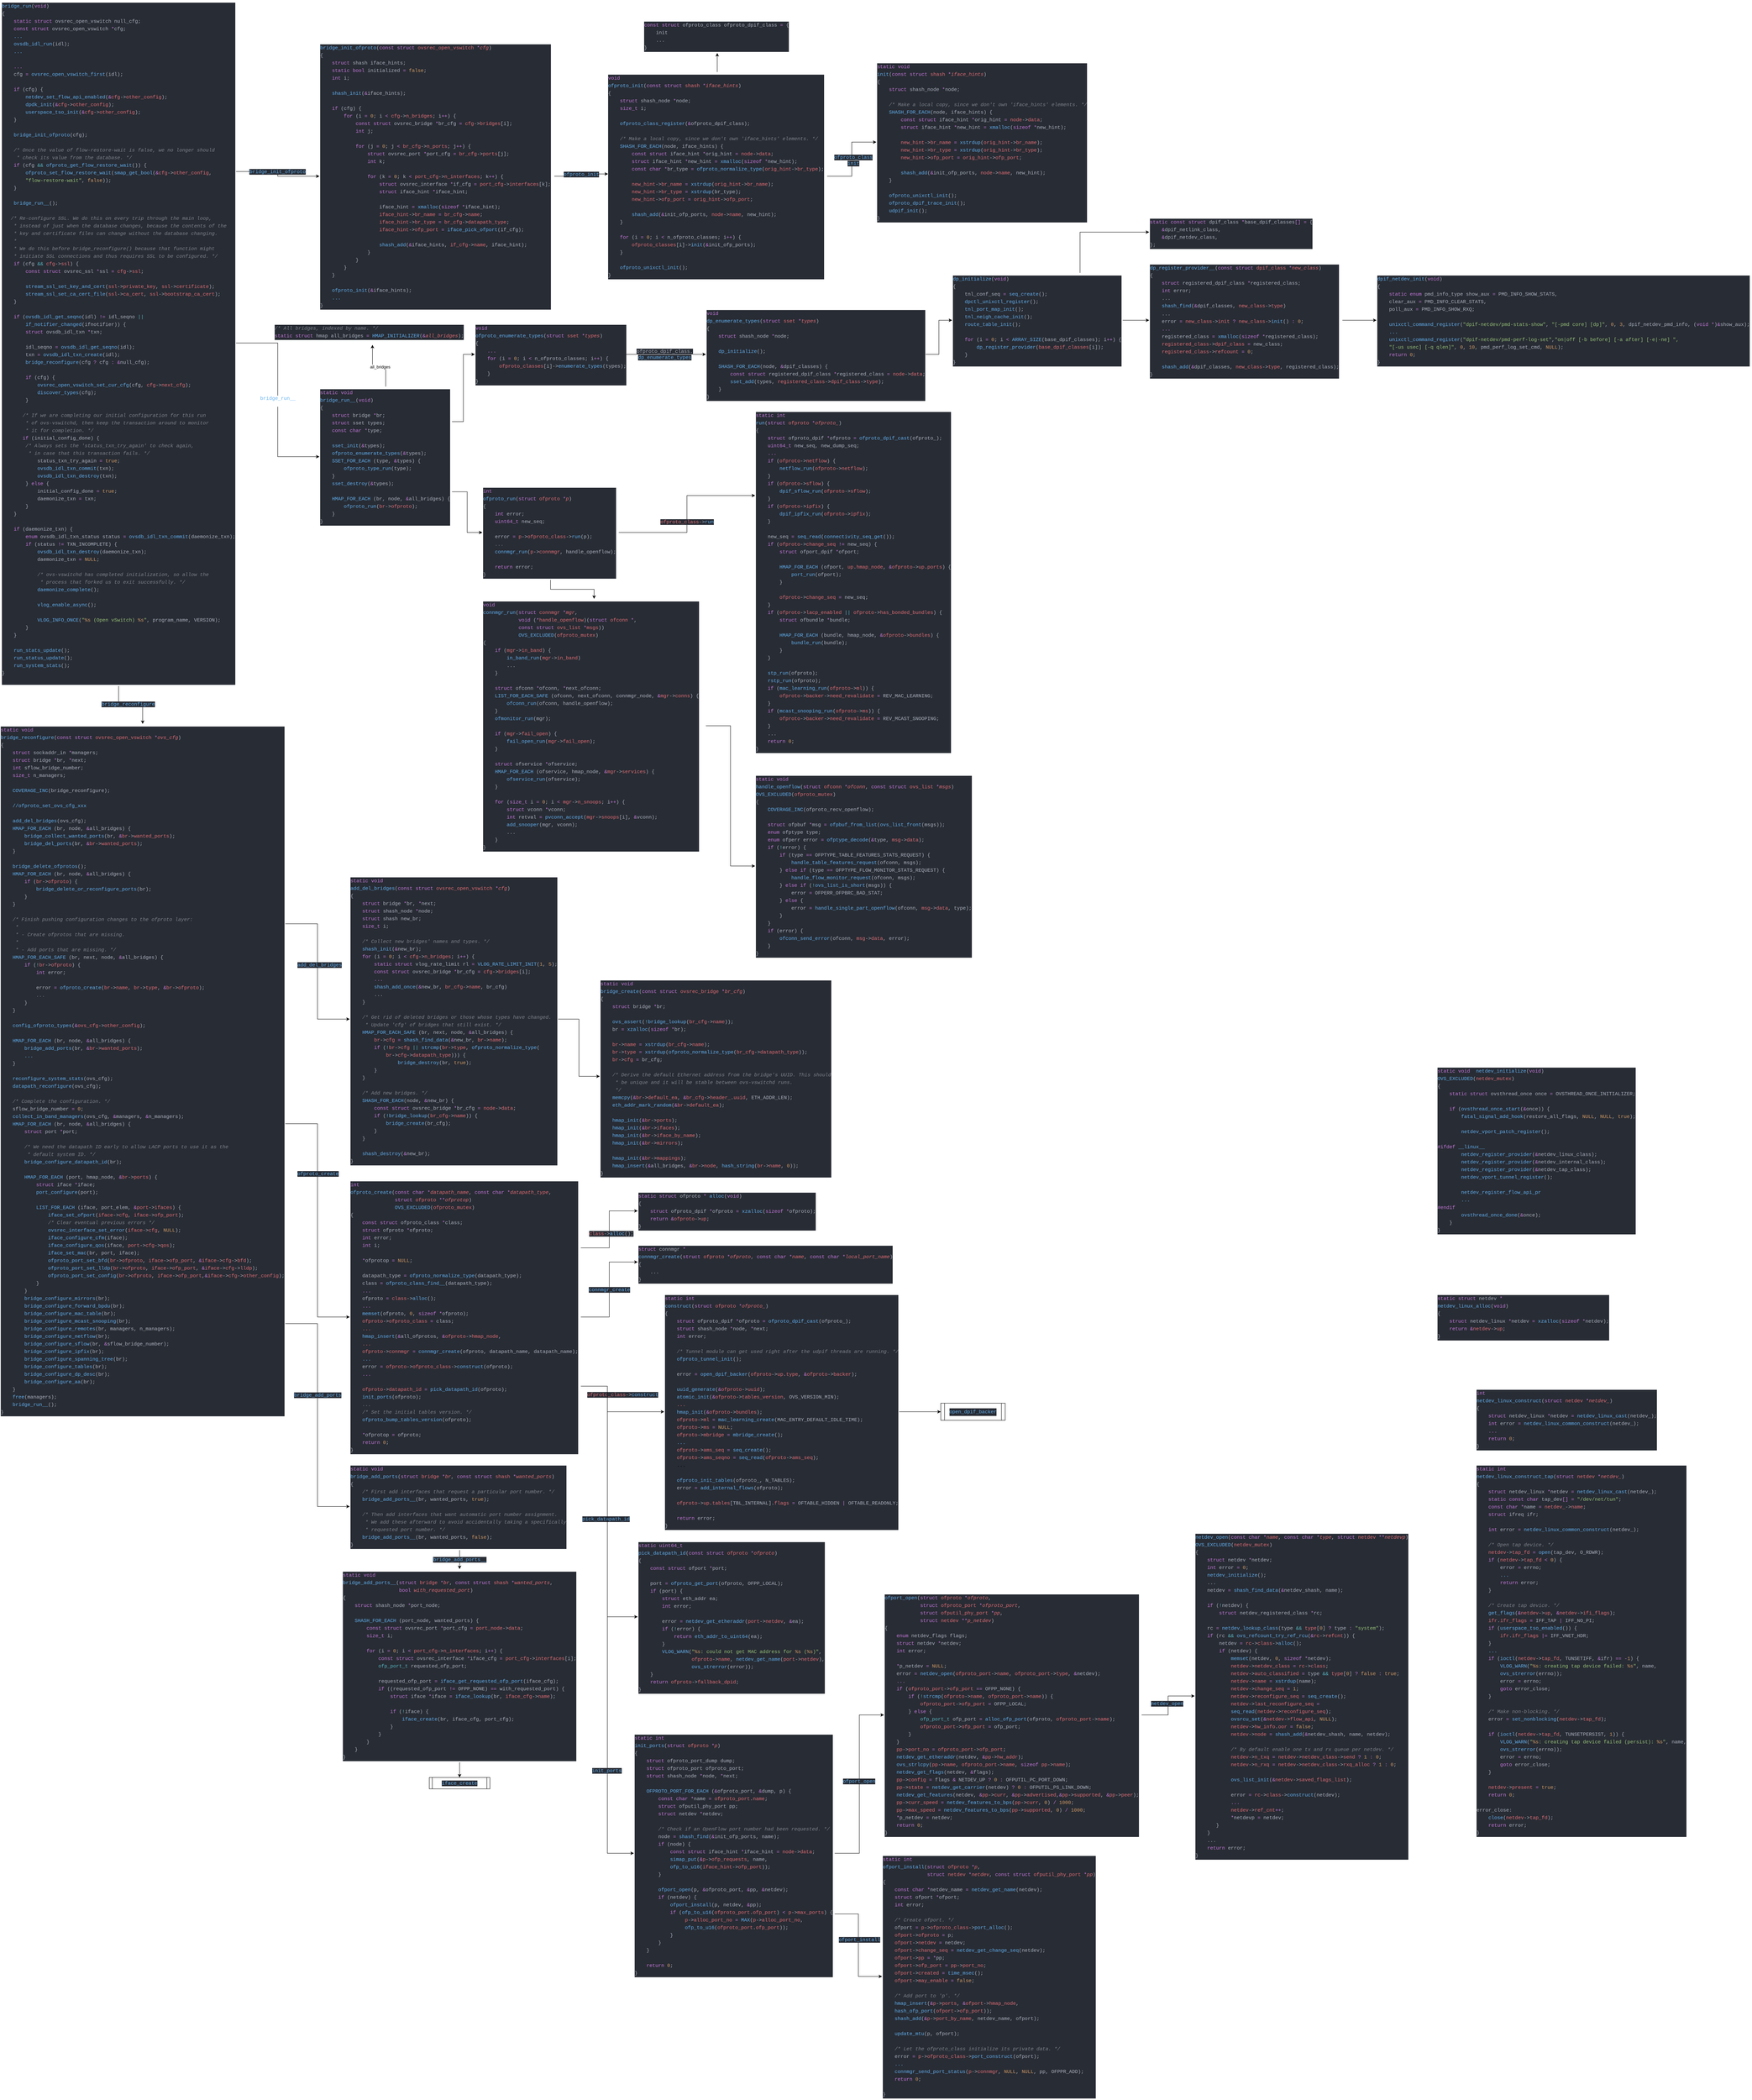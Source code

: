 <mxfile version="13.1.3">
    <diagram id="6hGFLwfOUW9BJ-s0fimq" name="Page-1">
        <mxGraphModel dx="1311" dy="785" grid="1" gridSize="10" guides="1" tooltips="1" connect="1" arrows="1" fold="1" page="1" pageScale="1" pageWidth="827" pageHeight="1169" math="0" shadow="0">
            <root>
                <mxCell id="0"/>
                <mxCell id="1" parent="0"/>
                <mxCell id="4" style="edgeStyle=orthogonalEdgeStyle;rounded=0;orthogonalLoop=1;jettySize=auto;html=1;exitX=1;exitY=0.25;exitDx=0;exitDy=0;" parent="1" source="2" target="3" edge="1">
                    <mxGeometry relative="1" as="geometry"/>
                </mxCell>
                <mxCell id="5" value="&lt;span style=&quot;color: rgb(97 , 175 , 239) ; font-family: &amp;#34;monaco&amp;#34; , &amp;#34;menlo&amp;#34; , &amp;#34;monaco&amp;#34; , &amp;#34;courier new&amp;#34; , monospace ; font-size: 13px ; text-align: left ; background-color: rgb(40 , 44 , 52)&quot;&gt;bridge_init_ofproto&lt;/span&gt;" style="edgeLabel;html=1;align=center;verticalAlign=middle;resizable=0;points=[];" parent="4" vertex="1" connectable="0">
                    <mxGeometry x="-0.232" y="1" relative="1" as="geometry">
                        <mxPoint x="19" y="1" as="offset"/>
                    </mxGeometry>
                </mxCell>
                <mxCell id="16" style="edgeStyle=orthogonalEdgeStyle;rounded=0;orthogonalLoop=1;jettySize=auto;html=1;exitX=1;exitY=0.5;exitDx=0;exitDy=0;" parent="1" source="2" target="14" edge="1">
                    <mxGeometry relative="1" as="geometry"/>
                </mxCell>
                <mxCell id="17" value="&lt;div style=&quot;color: rgb(171 , 178 , 191) ; font-family: &amp;#34;monaco&amp;#34; , &amp;#34;menlo&amp;#34; , &amp;#34;monaco&amp;#34; , &amp;#34;courier new&amp;#34; , monospace ; font-size: 13px ; text-align: left&quot;&gt;&lt;span style=&quot;color: rgb(97 , 175 , 239)&quot;&gt;bridge_run__&lt;/span&gt;&lt;/div&gt;&lt;div&gt;&lt;br&gt;&lt;/div&gt;" style="edgeLabel;html=1;align=center;verticalAlign=middle;resizable=0;points=[];" parent="16" vertex="1" connectable="0">
                    <mxGeometry x="0.01" relative="1" as="geometry">
                        <mxPoint as="offset"/>
                    </mxGeometry>
                </mxCell>
                <mxCell id="48" style="edgeStyle=orthogonalEdgeStyle;rounded=0;orthogonalLoop=1;jettySize=auto;html=1;exitX=0.5;exitY=1;exitDx=0;exitDy=0;" parent="1" source="2" target="47" edge="1">
                    <mxGeometry relative="1" as="geometry"/>
                </mxCell>
                <mxCell id="49" value="&lt;span style=&quot;color: rgb(97 , 175 , 239) ; font-family: &amp;#34;monaco&amp;#34; , &amp;#34;menlo&amp;#34; , &amp;#34;monaco&amp;#34; , &amp;#34;courier new&amp;#34; , monospace ; font-size: 13px ; text-align: left ; background-color: rgb(40 , 44 , 52)&quot;&gt;bridge_reconfigure&lt;/span&gt;" style="edgeLabel;html=1;align=center;verticalAlign=middle;resizable=0;points=[];" parent="48" vertex="1" connectable="0">
                    <mxGeometry x="-0.085" y="2" relative="1" as="geometry">
                        <mxPoint as="offset"/>
                    </mxGeometry>
                </mxCell>
                <mxCell id="2" value="&lt;div style=&quot;background-color: rgb(40 , 44 , 52) ; font-family: &amp;#34;monaco&amp;#34; , &amp;#34;menlo&amp;#34; , &amp;#34;monaco&amp;#34; , &amp;#34;courier new&amp;#34; , monospace ; font-weight: normal ; font-size: 13px ; line-height: 20px&quot;&gt;&lt;div style=&quot;color: rgb(171 , 178 , 191)&quot;&gt;&lt;span style=&quot;color: #61afef&quot;&gt;bridge_run&lt;/span&gt;&lt;span style=&quot;color: #abb2bf&quot;&gt;(&lt;/span&gt;&lt;span style=&quot;color: #c678dd&quot;&gt;void&lt;/span&gt;&lt;span style=&quot;color: #abb2bf&quot;&gt;)&lt;/span&gt;&lt;/div&gt;&lt;div style=&quot;color: rgb(171 , 178 , 191)&quot;&gt;&lt;span style=&quot;color: #abb2bf&quot;&gt;{&lt;/span&gt;&lt;/div&gt;&lt;div style=&quot;color: rgb(171 , 178 , 191)&quot;&gt;&lt;span style=&quot;color: #abb2bf&quot;&gt;&lt;/span&gt;&lt;span style=&quot;color: #c678dd&quot;&gt;&amp;nbsp; &amp;nbsp; static&lt;/span&gt;&lt;span style=&quot;color: #abb2bf&quot;&gt; &lt;/span&gt;&lt;span style=&quot;color: #c678dd&quot;&gt;struct&lt;/span&gt;&lt;span style=&quot;color: #abb2bf&quot;&gt; ovsrec_open_vswitch null_cfg;&lt;/span&gt;&lt;/div&gt;&lt;div style=&quot;color: rgb(171 , 178 , 191)&quot;&gt;&lt;span style=&quot;color: #abb2bf&quot;&gt;&lt;/span&gt;&lt;span style=&quot;color: #c678dd&quot;&gt;&amp;nbsp; &amp;nbsp; const&lt;/span&gt;&lt;span style=&quot;color: #abb2bf&quot;&gt; &lt;/span&gt;&lt;span style=&quot;color: #c678dd&quot;&gt;struct&lt;/span&gt;&lt;span style=&quot;color: #abb2bf&quot;&gt; ovsrec_open_vswitch &lt;/span&gt;&lt;span style=&quot;color: #c678dd&quot;&gt;*&lt;/span&gt;&lt;span style=&quot;color: #abb2bf&quot;&gt;cfg;&lt;/span&gt;&lt;/div&gt;&lt;div style=&quot;color: rgb(171 , 178 , 191)&quot;&gt;&lt;span style=&quot;color: #abb2bf&quot;&gt;&lt;/span&gt;&lt;span style=&quot;color: #61afef&quot;&gt;&amp;nbsp; &amp;nbsp; ...&lt;/span&gt;&lt;/div&gt;&lt;div style=&quot;color: rgb(171 , 178 , 191)&quot;&gt;&lt;span style=&quot;color: #abb2bf&quot;&gt;&lt;/span&gt;&lt;span style=&quot;color: #61afef&quot;&gt;&amp;nbsp; &amp;nbsp; ovsdb_idl_run&lt;/span&gt;&lt;span style=&quot;color: #abb2bf&quot;&gt;(idl);&lt;/span&gt;&lt;/div&gt;&lt;div style=&quot;color: rgb(171 , 178 , 191)&quot;&gt;&lt;span style=&quot;color: #abb2bf&quot;&gt;&lt;/span&gt;&lt;span style=&quot;color: #61afef&quot;&gt;&amp;nbsp; &amp;nbsp; ...&lt;/span&gt;&lt;/div&gt;&lt;br&gt;&lt;div style=&quot;color: rgb(171 , 178 , 191)&quot;&gt;&lt;span style=&quot;color: #abb2bf&quot;&gt;&lt;/span&gt;&lt;span style=&quot;color: #c678dd&quot;&gt;&amp;nbsp; &amp;nbsp; ...&lt;/span&gt;&lt;/div&gt;&lt;div style=&quot;color: rgb(171 , 178 , 191)&quot;&gt;&lt;span style=&quot;color: #abb2bf&quot;&gt;&amp;nbsp; &amp;nbsp; cfg &lt;/span&gt;&lt;span style=&quot;color: #c678dd&quot;&gt;=&lt;/span&gt;&lt;span style=&quot;color: #abb2bf&quot;&gt; &lt;/span&gt;&lt;span style=&quot;color: #61afef&quot;&gt;ovsrec_open_vswitch_first&lt;/span&gt;&lt;span style=&quot;color: #abb2bf&quot;&gt;(idl);&lt;/span&gt;&lt;/div&gt;&lt;br&gt;&lt;div style=&quot;color: rgb(171 , 178 , 191)&quot;&gt;&lt;span style=&quot;color: #abb2bf&quot;&gt;&lt;/span&gt;&lt;span style=&quot;color: #c678dd&quot;&gt;&amp;nbsp; &amp;nbsp; if&lt;/span&gt;&lt;span style=&quot;color: #abb2bf&quot;&gt; (cfg) {&lt;/span&gt;&lt;/div&gt;&lt;div style=&quot;color: rgb(171 , 178 , 191)&quot;&gt;&lt;span style=&quot;color: #abb2bf&quot;&gt;&lt;/span&gt;&lt;span style=&quot;color: #61afef&quot;&gt;&amp;nbsp; &amp;nbsp; &amp;nbsp; &amp;nbsp; netdev_set_flow_api_enabled&lt;/span&gt;&lt;span style=&quot;color: #abb2bf&quot;&gt;(&lt;/span&gt;&lt;span style=&quot;color: #c678dd&quot;&gt;&amp;amp;&lt;/span&gt;&lt;span style=&quot;color: #e06c75&quot;&gt;cfg&lt;/span&gt;&lt;span style=&quot;color: #abb2bf&quot;&gt;-&amp;gt;&lt;/span&gt;&lt;span style=&quot;color: #e06c75&quot;&gt;other_config&lt;/span&gt;&lt;span style=&quot;color: #abb2bf&quot;&gt;);&lt;/span&gt;&lt;/div&gt;&lt;div style=&quot;color: rgb(171 , 178 , 191)&quot;&gt;&lt;span style=&quot;color: #abb2bf&quot;&gt;&lt;/span&gt;&lt;span style=&quot;color: #61afef&quot;&gt;&amp;nbsp; &amp;nbsp; &amp;nbsp; &amp;nbsp; dpdk_init&lt;/span&gt;&lt;span style=&quot;color: #abb2bf&quot;&gt;(&lt;/span&gt;&lt;span style=&quot;color: #c678dd&quot;&gt;&amp;amp;&lt;/span&gt;&lt;span style=&quot;color: #e06c75&quot;&gt;cfg&lt;/span&gt;&lt;span style=&quot;color: #abb2bf&quot;&gt;-&amp;gt;&lt;/span&gt;&lt;span style=&quot;color: #e06c75&quot;&gt;other_config&lt;/span&gt;&lt;span style=&quot;color: #abb2bf&quot;&gt;);&lt;/span&gt;&lt;/div&gt;&lt;div style=&quot;color: rgb(171 , 178 , 191)&quot;&gt;&lt;span style=&quot;color: #abb2bf&quot;&gt;&lt;/span&gt;&lt;span style=&quot;color: #61afef&quot;&gt;&amp;nbsp; &amp;nbsp; &amp;nbsp; &amp;nbsp; userspace_tso_init&lt;/span&gt;&lt;span style=&quot;color: #abb2bf&quot;&gt;(&lt;/span&gt;&lt;span style=&quot;color: #c678dd&quot;&gt;&amp;amp;&lt;/span&gt;&lt;span style=&quot;color: #e06c75&quot;&gt;cfg&lt;/span&gt;&lt;span style=&quot;color: #abb2bf&quot;&gt;-&amp;gt;&lt;/span&gt;&lt;span style=&quot;color: #e06c75&quot;&gt;other_config&lt;/span&gt;&lt;span style=&quot;color: #abb2bf&quot;&gt;);&lt;/span&gt;&lt;/div&gt;&lt;div style=&quot;color: rgb(171 , 178 , 191)&quot;&gt;&lt;span style=&quot;color: #abb2bf&quot;&gt;&amp;nbsp; &amp;nbsp; }&lt;/span&gt;&lt;/div&gt;&lt;br&gt;&lt;div&gt;&lt;font color=&quot;#7f848e&quot;&gt;&lt;i&gt;&amp;nbsp; &amp;nbsp;&amp;nbsp;&lt;/i&gt;&lt;/font&gt;&lt;span style=&quot;color: rgb(97 , 175 , 239)&quot;&gt;bridge_init_ofproto&lt;/span&gt;&lt;font color=&quot;#abb2bf&quot;&gt;(cfg);&lt;/font&gt;&lt;br&gt;&lt;/div&gt;&lt;br&gt;&lt;div style=&quot;color: rgb(171 , 178 , 191)&quot;&gt;&lt;span style=&quot;color: #abb2bf&quot;&gt;&lt;/span&gt;&lt;span style=&quot;color: #7f848e ; font-style: italic&quot;&gt;&amp;nbsp; &amp;nbsp; /* Once the value of flow-restore-wait is false, we no longer should&lt;/span&gt;&lt;/div&gt;&lt;div style=&quot;color: rgb(171 , 178 , 191)&quot;&gt;&lt;span style=&quot;color: #7f848e ; font-style: italic&quot;&gt;&amp;nbsp; &amp;nbsp; &amp;nbsp;* check its value from the database. */&lt;/span&gt;&lt;/div&gt;&lt;div style=&quot;color: rgb(171 , 178 , 191)&quot;&gt;&lt;span style=&quot;color: #abb2bf&quot;&gt;&lt;/span&gt;&lt;span style=&quot;color: #c678dd&quot;&gt;&amp;nbsp; &amp;nbsp; if&lt;/span&gt;&lt;span style=&quot;color: #abb2bf&quot;&gt; (cfg &lt;/span&gt;&lt;span style=&quot;color: #56b6c2&quot;&gt;&amp;amp;&amp;amp;&lt;/span&gt;&lt;span style=&quot;color: #abb2bf&quot;&gt; &lt;/span&gt;&lt;span style=&quot;color: #61afef&quot;&gt;ofproto_get_flow_restore_wait&lt;/span&gt;&lt;span style=&quot;color: #abb2bf&quot;&gt;()) {&lt;/span&gt;&lt;/div&gt;&lt;div style=&quot;color: rgb(171 , 178 , 191)&quot;&gt;&lt;span style=&quot;color: #abb2bf&quot;&gt;&lt;/span&gt;&lt;span style=&quot;color: #61afef&quot;&gt;&amp;nbsp; &amp;nbsp; &amp;nbsp; &amp;nbsp; ofproto_set_flow_restore_wait&lt;/span&gt;&lt;span style=&quot;color: #abb2bf&quot;&gt;(&lt;/span&gt;&lt;span style=&quot;color: #61afef&quot;&gt;smap_get_bool&lt;/span&gt;&lt;span style=&quot;color: #abb2bf&quot;&gt;(&lt;/span&gt;&lt;span style=&quot;color: #c678dd&quot;&gt;&amp;amp;&lt;/span&gt;&lt;span style=&quot;color: #e06c75&quot;&gt;cfg&lt;/span&gt;&lt;span style=&quot;color: #abb2bf&quot;&gt;-&amp;gt;&lt;/span&gt;&lt;span style=&quot;color: #e06c75&quot;&gt;other_config&lt;/span&gt;&lt;span style=&quot;color: #abb2bf&quot;&gt;,&lt;/span&gt;&lt;/div&gt;&lt;div style=&quot;color: rgb(171 , 178 , 191)&quot;&gt;&lt;span style=&quot;color: #abb2bf&quot;&gt;&lt;/span&gt;&lt;span style=&quot;color: #98c379&quot;&gt;&amp;nbsp; &amp;nbsp; &amp;nbsp; &amp;nbsp; &quot;flow-restore-wait&quot;&lt;/span&gt;&lt;span style=&quot;color: #abb2bf&quot;&gt;, &lt;/span&gt;&lt;span style=&quot;color: #d19a66&quot;&gt;false&lt;/span&gt;&lt;span style=&quot;color: #abb2bf&quot;&gt;));&lt;/span&gt;&lt;/div&gt;&lt;div style=&quot;color: rgb(171 , 178 , 191)&quot;&gt;&lt;span style=&quot;color: #abb2bf&quot;&gt;&amp;nbsp; &amp;nbsp; }&lt;/span&gt;&lt;/div&gt;&lt;br&gt;&lt;div style=&quot;color: rgb(171 , 178 , 191)&quot;&gt;&lt;span style=&quot;color: #abb2bf&quot;&gt;&lt;/span&gt;&lt;span style=&quot;color: #61afef&quot;&gt;&amp;nbsp; &amp;nbsp; bridge_run__&lt;/span&gt;&lt;span style=&quot;color: #abb2bf&quot;&gt;();&lt;/span&gt;&lt;/div&gt;&lt;br&gt;&lt;div style=&quot;color: rgb(171 , 178 , 191)&quot;&gt;&lt;span style=&quot;color: #abb2bf&quot;&gt;&lt;/span&gt;&lt;span style=&quot;color: #7f848e ; font-style: italic&quot;&gt;&amp;nbsp; &amp;nbsp;/* Re-configure SSL.  We do this on every trip through the main loop,&lt;/span&gt;&lt;/div&gt;&lt;div style=&quot;color: rgb(171 , 178 , 191)&quot;&gt;&lt;span style=&quot;color: #7f848e ; font-style: italic&quot;&gt;&amp;nbsp; &amp;nbsp; * instead of just when the database changes, because the contents of the&lt;/span&gt;&lt;/div&gt;&lt;div style=&quot;color: rgb(171 , 178 , 191)&quot;&gt;&lt;span style=&quot;color: #7f848e ; font-style: italic&quot;&gt;&amp;nbsp; &amp;nbsp; * key and certificate files can change without the database changing.&lt;/span&gt;&lt;/div&gt;&lt;div style=&quot;color: rgb(171 , 178 , 191)&quot;&gt;&lt;span style=&quot;color: #7f848e ; font-style: italic&quot;&gt;&amp;nbsp; &amp;nbsp; *&lt;/span&gt;&lt;/div&gt;&lt;div style=&quot;color: rgb(171 , 178 , 191)&quot;&gt;&lt;span style=&quot;color: #7f848e ; font-style: italic&quot;&gt;&amp;nbsp; &amp;nbsp; * We do this before bridge_reconfigure() because that function might&lt;/span&gt;&lt;/div&gt;&lt;div style=&quot;color: rgb(171 , 178 , 191)&quot;&gt;&lt;span style=&quot;color: #7f848e ; font-style: italic&quot;&gt;&amp;nbsp; &amp;nbsp; * initiate SSL connections and thus requires SSL to be configured. */&lt;/span&gt;&lt;/div&gt;&lt;div style=&quot;color: rgb(171 , 178 , 191)&quot;&gt;&lt;span style=&quot;color: #abb2bf&quot;&gt;&lt;/span&gt;&lt;span style=&quot;color: #c678dd&quot;&gt;&amp;nbsp; &amp;nbsp; if&lt;/span&gt;&lt;span style=&quot;color: #abb2bf&quot;&gt; (cfg &lt;/span&gt;&lt;span style=&quot;color: #56b6c2&quot;&gt;&amp;amp;&amp;amp;&lt;/span&gt;&lt;span style=&quot;color: #abb2bf&quot;&gt; &lt;/span&gt;&lt;span style=&quot;color: #e06c75&quot;&gt;cfg&lt;/span&gt;&lt;span style=&quot;color: #abb2bf&quot;&gt;-&amp;gt;&lt;/span&gt;&lt;span style=&quot;color: #e06c75&quot;&gt;ssl&lt;/span&gt;&lt;span style=&quot;color: #abb2bf&quot;&gt;) {&lt;/span&gt;&lt;/div&gt;&lt;div style=&quot;color: rgb(171 , 178 , 191)&quot;&gt;&lt;span style=&quot;color: #abb2bf&quot;&gt;&lt;/span&gt;&lt;span style=&quot;color: #c678dd&quot;&gt;&amp;nbsp; &amp;nbsp; &amp;nbsp; &amp;nbsp; const&lt;/span&gt;&lt;span style=&quot;color: #abb2bf&quot;&gt; &lt;/span&gt;&lt;span style=&quot;color: #c678dd&quot;&gt;struct&lt;/span&gt;&lt;span style=&quot;color: #abb2bf&quot;&gt; ovsrec_ssl &lt;/span&gt;&lt;span style=&quot;color: #c678dd&quot;&gt;*&lt;/span&gt;&lt;span style=&quot;color: #abb2bf&quot;&gt;ssl &lt;/span&gt;&lt;span style=&quot;color: #c678dd&quot;&gt;=&lt;/span&gt;&lt;span style=&quot;color: #abb2bf&quot;&gt; &lt;/span&gt;&lt;span style=&quot;color: #e06c75&quot;&gt;cfg&lt;/span&gt;&lt;span style=&quot;color: #abb2bf&quot;&gt;-&amp;gt;&lt;/span&gt;&lt;span style=&quot;color: #e06c75&quot;&gt;ssl&lt;/span&gt;&lt;span style=&quot;color: #abb2bf&quot;&gt;;&lt;/span&gt;&lt;/div&gt;&lt;br&gt;&lt;div style=&quot;color: rgb(171 , 178 , 191)&quot;&gt;&lt;span style=&quot;color: #abb2bf&quot;&gt;&lt;/span&gt;&lt;span style=&quot;color: #61afef&quot;&gt;&amp;nbsp; &amp;nbsp; &amp;nbsp; &amp;nbsp; stream_ssl_set_key_and_cert&lt;/span&gt;&lt;span style=&quot;color: #abb2bf&quot;&gt;(&lt;/span&gt;&lt;span style=&quot;color: #e06c75&quot;&gt;ssl&lt;/span&gt;&lt;span style=&quot;color: #abb2bf&quot;&gt;-&amp;gt;&lt;/span&gt;&lt;span style=&quot;color: #e06c75&quot;&gt;private_key&lt;/span&gt;&lt;span style=&quot;color: #abb2bf&quot;&gt;, &lt;/span&gt;&lt;span style=&quot;color: #e06c75&quot;&gt;ssl&lt;/span&gt;&lt;span style=&quot;color: #abb2bf&quot;&gt;-&amp;gt;&lt;/span&gt;&lt;span style=&quot;color: #e06c75&quot;&gt;certificate&lt;/span&gt;&lt;span style=&quot;color: #abb2bf&quot;&gt;);&lt;/span&gt;&lt;/div&gt;&lt;div style=&quot;color: rgb(171 , 178 , 191)&quot;&gt;&lt;span style=&quot;color: #abb2bf&quot;&gt;&lt;/span&gt;&lt;span style=&quot;color: #61afef&quot;&gt;&amp;nbsp; &amp;nbsp; &amp;nbsp; &amp;nbsp; stream_ssl_set_ca_cert_file&lt;/span&gt;&lt;span style=&quot;color: #abb2bf&quot;&gt;(&lt;/span&gt;&lt;span style=&quot;color: #e06c75&quot;&gt;ssl&lt;/span&gt;&lt;span style=&quot;color: #abb2bf&quot;&gt;-&amp;gt;&lt;/span&gt;&lt;span style=&quot;color: #e06c75&quot;&gt;ca_cert&lt;/span&gt;&lt;span style=&quot;color: #abb2bf&quot;&gt;, &lt;/span&gt;&lt;span style=&quot;color: #e06c75&quot;&gt;ssl&lt;/span&gt;&lt;span style=&quot;color: #abb2bf&quot;&gt;-&amp;gt;&lt;/span&gt;&lt;span style=&quot;color: #e06c75&quot;&gt;bootstrap_ca_cert&lt;/span&gt;&lt;span style=&quot;color: #abb2bf&quot;&gt;);&lt;/span&gt;&lt;/div&gt;&lt;div style=&quot;color: rgb(171 , 178 , 191)&quot;&gt;&lt;span style=&quot;color: #abb2bf&quot;&gt;&amp;nbsp; &amp;nbsp; }&lt;/span&gt;&lt;/div&gt;&lt;br&gt;&lt;div style=&quot;color: rgb(171 , 178 , 191)&quot;&gt;&lt;span style=&quot;color: #abb2bf&quot;&gt;&lt;/span&gt;&lt;span style=&quot;color: #c678dd&quot;&gt;&amp;nbsp; &amp;nbsp; if&lt;/span&gt;&lt;span style=&quot;color: #abb2bf&quot;&gt; (&lt;/span&gt;&lt;span style=&quot;color: #61afef&quot;&gt;ovsdb_idl_get_seqno&lt;/span&gt;&lt;span style=&quot;color: #abb2bf&quot;&gt;(idl) &lt;/span&gt;&lt;span style=&quot;color: #c678dd&quot;&gt;!=&lt;/span&gt;&lt;span style=&quot;color: #abb2bf&quot;&gt; idl_seqno &lt;/span&gt;&lt;span style=&quot;color: #56b6c2&quot;&gt;||&lt;/span&gt;&lt;/div&gt;&lt;div style=&quot;color: rgb(171 , 178 , 191)&quot;&gt;&lt;span style=&quot;color: #abb2bf&quot;&gt;&lt;/span&gt;&lt;span style=&quot;color: #61afef&quot;&gt;&amp;nbsp; &amp;nbsp; &amp;nbsp; &amp;nbsp; if_notifier_changed&lt;/span&gt;&lt;span style=&quot;color: #abb2bf&quot;&gt;(ifnotifier)) {&lt;/span&gt;&lt;/div&gt;&lt;div style=&quot;color: rgb(171 , 178 , 191)&quot;&gt;&lt;span style=&quot;color: #abb2bf&quot;&gt;&lt;/span&gt;&lt;span style=&quot;color: #c678dd&quot;&gt;&amp;nbsp; &amp;nbsp; &amp;nbsp; &amp;nbsp; struct&lt;/span&gt;&lt;span style=&quot;color: #abb2bf&quot;&gt; ovsdb_idl_txn &lt;/span&gt;&lt;span style=&quot;color: #c678dd&quot;&gt;*&lt;/span&gt;&lt;span style=&quot;color: #abb2bf&quot;&gt;txn;&lt;/span&gt;&lt;/div&gt;&lt;br&gt;&lt;div style=&quot;color: rgb(171 , 178 , 191)&quot;&gt;&lt;span style=&quot;color: #abb2bf&quot;&gt;&amp;nbsp; &amp;nbsp; &amp;nbsp; &amp;nbsp; idl_seqno &lt;/span&gt;&lt;span style=&quot;color: #c678dd&quot;&gt;=&lt;/span&gt;&lt;span style=&quot;color: #abb2bf&quot;&gt; &lt;/span&gt;&lt;span style=&quot;color: #61afef&quot;&gt;ovsdb_idl_get_seqno&lt;/span&gt;&lt;span style=&quot;color: #abb2bf&quot;&gt;(idl);&lt;/span&gt;&lt;/div&gt;&lt;div style=&quot;color: rgb(171 , 178 , 191)&quot;&gt;&lt;span style=&quot;color: #abb2bf&quot;&gt;&amp;nbsp; &amp;nbsp; &amp;nbsp; &amp;nbsp; txn &lt;/span&gt;&lt;span style=&quot;color: #c678dd&quot;&gt;=&lt;/span&gt;&lt;span style=&quot;color: #abb2bf&quot;&gt; &lt;/span&gt;&lt;span style=&quot;color: #61afef&quot;&gt;ovsdb_idl_txn_create&lt;/span&gt;&lt;span style=&quot;color: #abb2bf&quot;&gt;(idl);&lt;/span&gt;&lt;/div&gt;&lt;div style=&quot;color: rgb(171 , 178 , 191)&quot;&gt;&lt;span style=&quot;color: #abb2bf&quot;&gt;&lt;/span&gt;&lt;span style=&quot;color: #61afef&quot;&gt;&amp;nbsp; &amp;nbsp; &amp;nbsp; &amp;nbsp; bridge_reconfigure&lt;/span&gt;&lt;span style=&quot;color: #abb2bf&quot;&gt;(cfg &lt;/span&gt;&lt;span style=&quot;color: #c678dd&quot;&gt;?&lt;/span&gt;&lt;span style=&quot;color: #abb2bf&quot;&gt; cfg &lt;/span&gt;&lt;span style=&quot;color: #c678dd&quot;&gt;:&lt;/span&gt;&lt;span style=&quot;color: #abb2bf&quot;&gt; &lt;/span&gt;&lt;span style=&quot;color: #c678dd&quot;&gt;&amp;amp;&lt;/span&gt;&lt;span style=&quot;color: #abb2bf&quot;&gt;null_cfg);&lt;/span&gt;&lt;/div&gt;&lt;br&gt;&lt;div style=&quot;color: rgb(171 , 178 , 191)&quot;&gt;&lt;span style=&quot;color: #abb2bf&quot;&gt;&lt;/span&gt;&lt;span style=&quot;color: #c678dd&quot;&gt;&amp;nbsp; &amp;nbsp; &amp;nbsp; &amp;nbsp; if&lt;/span&gt;&lt;span style=&quot;color: #abb2bf&quot;&gt; (cfg) {&lt;/span&gt;&lt;/div&gt;&lt;div style=&quot;color: rgb(171 , 178 , 191)&quot;&gt;&lt;span style=&quot;color: #abb2bf&quot;&gt;&lt;/span&gt;&lt;span style=&quot;color: #61afef&quot;&gt;&amp;nbsp; &amp;nbsp; &amp;nbsp; &amp;nbsp; &amp;nbsp; &amp;nbsp; ovsrec_open_vswitch_set_cur_cfg&lt;/span&gt;&lt;span style=&quot;color: #abb2bf&quot;&gt;(cfg, &lt;/span&gt;&lt;span style=&quot;color: #e06c75&quot;&gt;cfg&lt;/span&gt;&lt;span style=&quot;color: #abb2bf&quot;&gt;-&amp;gt;&lt;/span&gt;&lt;span style=&quot;color: #e06c75&quot;&gt;next_cfg&lt;/span&gt;&lt;span style=&quot;color: #abb2bf&quot;&gt;);&lt;/span&gt;&lt;/div&gt;&lt;div style=&quot;color: rgb(171 , 178 , 191)&quot;&gt;&lt;span style=&quot;color: #abb2bf&quot;&gt;&lt;/span&gt;&lt;span style=&quot;color: #61afef&quot;&gt;&amp;nbsp; &amp;nbsp; &amp;nbsp; &amp;nbsp; &amp;nbsp; &amp;nbsp; discover_types&lt;/span&gt;&lt;span style=&quot;color: #abb2bf&quot;&gt;(cfg);&lt;/span&gt;&lt;/div&gt;&lt;div style=&quot;color: rgb(171 , 178 , 191)&quot;&gt;&lt;span style=&quot;color: #abb2bf&quot;&gt;&amp;nbsp; &amp;nbsp; &amp;nbsp; &amp;nbsp; }&lt;/span&gt;&lt;/div&gt;&lt;br&gt;&lt;div style=&quot;color: rgb(171 , 178 , 191)&quot;&gt;&lt;span style=&quot;color: #abb2bf&quot;&gt;&lt;/span&gt;&lt;span style=&quot;color: #7f848e ; font-style: italic&quot;&gt;&amp;nbsp; &amp;nbsp; &amp;nbsp; &amp;nbsp;/* If we are completing our initial configuration for this run&lt;/span&gt;&lt;/div&gt;&lt;div style=&quot;color: rgb(171 , 178 , 191)&quot;&gt;&lt;span style=&quot;color: #7f848e ; font-style: italic&quot;&gt;&amp;nbsp; &amp;nbsp; &amp;nbsp; &amp;nbsp; * of ovs-vswitchd, then keep the transaction around to monitor&lt;/span&gt;&lt;/div&gt;&lt;div style=&quot;color: rgb(171 , 178 , 191)&quot;&gt;&lt;span style=&quot;color: #7f848e ; font-style: italic&quot;&gt;&amp;nbsp; &amp;nbsp; &amp;nbsp; &amp;nbsp; * it for completion. */&lt;/span&gt;&lt;/div&gt;&lt;div style=&quot;color: rgb(171 , 178 , 191)&quot;&gt;&lt;span style=&quot;color: #abb2bf&quot;&gt;&lt;/span&gt;&lt;span style=&quot;color: #c678dd&quot;&gt;&amp;nbsp; &amp;nbsp; &amp;nbsp; &amp;nbsp;if&lt;/span&gt;&lt;span style=&quot;color: #abb2bf&quot;&gt; (initial_config_done) {&lt;/span&gt;&lt;/div&gt;&lt;div style=&quot;color: rgb(171 , 178 , 191)&quot;&gt;&lt;span style=&quot;color: #abb2bf&quot;&gt;&lt;/span&gt;&lt;span style=&quot;color: #7f848e ; font-style: italic&quot;&gt;&amp;nbsp; &amp;nbsp; &amp;nbsp; &amp;nbsp; /* Always sets the 'status_txn_try_again' to check again,&lt;/span&gt;&lt;/div&gt;&lt;div style=&quot;color: rgb(171 , 178 , 191)&quot;&gt;&lt;span style=&quot;color: #7f848e ; font-style: italic&quot;&gt;&amp;nbsp; &amp;nbsp; &amp;nbsp; &amp;nbsp; &amp;nbsp;* in case that this transaction fails. */&lt;/span&gt;&lt;/div&gt;&lt;div style=&quot;color: rgb(171 , 178 , 191)&quot;&gt;&lt;span style=&quot;color: #abb2bf&quot;&gt;&amp;nbsp; &amp;nbsp; &amp;nbsp; &amp;nbsp; &amp;nbsp; &amp;nbsp; status_txn_try_again &lt;/span&gt;&lt;span style=&quot;color: #c678dd&quot;&gt;=&lt;/span&gt;&lt;span style=&quot;color: #abb2bf&quot;&gt; &lt;/span&gt;&lt;span style=&quot;color: #d19a66&quot;&gt;true&lt;/span&gt;&lt;span style=&quot;color: #abb2bf&quot;&gt;;&lt;/span&gt;&lt;/div&gt;&lt;div style=&quot;color: rgb(171 , 178 , 191)&quot;&gt;&lt;span style=&quot;color: #abb2bf&quot;&gt;&lt;/span&gt;&lt;span style=&quot;color: #61afef&quot;&gt;&amp;nbsp; &amp;nbsp; &amp;nbsp; &amp;nbsp; &amp;nbsp; &amp;nbsp; ovsdb_idl_txn_commit&lt;/span&gt;&lt;span style=&quot;color: #abb2bf&quot;&gt;(txn);&lt;/span&gt;&lt;/div&gt;&lt;div style=&quot;color: rgb(171 , 178 , 191)&quot;&gt;&lt;span style=&quot;color: #abb2bf&quot;&gt;&lt;/span&gt;&lt;span style=&quot;color: #61afef&quot;&gt;&amp;nbsp; &amp;nbsp; &amp;nbsp; &amp;nbsp; &amp;nbsp; &amp;nbsp; ovsdb_idl_txn_destroy&lt;/span&gt;&lt;span style=&quot;color: #abb2bf&quot;&gt;(txn);&lt;/span&gt;&lt;/div&gt;&lt;div style=&quot;color: rgb(171 , 178 , 191)&quot;&gt;&lt;span style=&quot;color: #abb2bf&quot;&gt;&amp;nbsp; &amp;nbsp; &amp;nbsp; &amp;nbsp; } &lt;/span&gt;&lt;span style=&quot;color: #c678dd&quot;&gt;else&lt;/span&gt;&lt;span style=&quot;color: #abb2bf&quot;&gt; {&lt;/span&gt;&lt;/div&gt;&lt;div style=&quot;color: rgb(171 , 178 , 191)&quot;&gt;&lt;span style=&quot;color: #abb2bf&quot;&gt;&amp;nbsp; &amp;nbsp; &amp;nbsp; &amp;nbsp; &amp;nbsp; &amp;nbsp; initial_config_done &lt;/span&gt;&lt;span style=&quot;color: #c678dd&quot;&gt;=&lt;/span&gt;&lt;span style=&quot;color: #abb2bf&quot;&gt; &lt;/span&gt;&lt;span style=&quot;color: #d19a66&quot;&gt;true&lt;/span&gt;&lt;span style=&quot;color: #abb2bf&quot;&gt;;&lt;/span&gt;&lt;/div&gt;&lt;div style=&quot;color: rgb(171 , 178 , 191)&quot;&gt;&lt;span style=&quot;color: #abb2bf&quot;&gt;&amp;nbsp; &amp;nbsp; &amp;nbsp; &amp;nbsp; &amp;nbsp; &amp;nbsp; daemonize_txn &lt;/span&gt;&lt;span style=&quot;color: #c678dd&quot;&gt;=&lt;/span&gt;&lt;span style=&quot;color: #abb2bf&quot;&gt; txn;&lt;/span&gt;&lt;/div&gt;&lt;div style=&quot;color: rgb(171 , 178 , 191)&quot;&gt;&lt;span style=&quot;color: #abb2bf&quot;&gt;&amp;nbsp; &amp;nbsp; &amp;nbsp; &amp;nbsp; }&lt;/span&gt;&lt;/div&gt;&lt;div style=&quot;color: rgb(171 , 178 , 191)&quot;&gt;&lt;span style=&quot;color: #abb2bf&quot;&gt;&amp;nbsp; &amp;nbsp; }&lt;/span&gt;&lt;/div&gt;&lt;br&gt;&lt;div style=&quot;color: rgb(171 , 178 , 191)&quot;&gt;&lt;span style=&quot;color: #abb2bf&quot;&gt;&lt;/span&gt;&lt;span style=&quot;color: #c678dd&quot;&gt;&amp;nbsp; &amp;nbsp; if&lt;/span&gt;&lt;span style=&quot;color: #abb2bf&quot;&gt; (daemonize_txn) {&lt;/span&gt;&lt;/div&gt;&lt;div style=&quot;color: rgb(171 , 178 , 191)&quot;&gt;&lt;span style=&quot;color: #abb2bf&quot;&gt;&lt;/span&gt;&lt;span style=&quot;color: #c678dd&quot;&gt;&amp;nbsp; &amp;nbsp; &amp;nbsp; &amp;nbsp; enum&lt;/span&gt;&lt;span style=&quot;color: #abb2bf&quot;&gt; ovsdb_idl_txn_status status &lt;/span&gt;&lt;span style=&quot;color: #c678dd&quot;&gt;=&lt;/span&gt;&lt;span style=&quot;color: #abb2bf&quot;&gt; &lt;/span&gt;&lt;span style=&quot;color: #61afef&quot;&gt;ovsdb_idl_txn_commit&lt;/span&gt;&lt;span style=&quot;color: #abb2bf&quot;&gt;(daemonize_txn);&lt;/span&gt;&lt;/div&gt;&lt;div style=&quot;color: rgb(171 , 178 , 191)&quot;&gt;&lt;span style=&quot;color: #abb2bf&quot;&gt;&lt;/span&gt;&lt;span style=&quot;color: #c678dd&quot;&gt;&amp;nbsp; &amp;nbsp; &amp;nbsp; &amp;nbsp; if&lt;/span&gt;&lt;span style=&quot;color: #abb2bf&quot;&gt; (status &lt;/span&gt;&lt;span style=&quot;color: #c678dd&quot;&gt;!=&lt;/span&gt;&lt;span style=&quot;color: #abb2bf&quot;&gt; TXN_INCOMPLETE) {&lt;/span&gt;&lt;/div&gt;&lt;div style=&quot;color: rgb(171 , 178 , 191)&quot;&gt;&lt;span style=&quot;color: #abb2bf&quot;&gt;&lt;/span&gt;&lt;span style=&quot;color: #61afef&quot;&gt;&amp;nbsp; &amp;nbsp; &amp;nbsp; &amp;nbsp; &amp;nbsp; &amp;nbsp; ovsdb_idl_txn_destroy&lt;/span&gt;&lt;span style=&quot;color: #abb2bf&quot;&gt;(daemonize_txn);&lt;/span&gt;&lt;/div&gt;&lt;div style=&quot;color: rgb(171 , 178 , 191)&quot;&gt;&lt;span style=&quot;color: #abb2bf&quot;&gt;&amp;nbsp; &amp;nbsp; &amp;nbsp; &amp;nbsp; &amp;nbsp; &amp;nbsp; daemonize_txn &lt;/span&gt;&lt;span style=&quot;color: #c678dd&quot;&gt;=&lt;/span&gt;&lt;span style=&quot;color: #abb2bf&quot;&gt; &lt;/span&gt;&lt;span style=&quot;color: #d19a66&quot;&gt;NULL&lt;/span&gt;&lt;span style=&quot;color: #abb2bf&quot;&gt;;&lt;/span&gt;&lt;/div&gt;&lt;br&gt;&lt;div style=&quot;color: rgb(171 , 178 , 191)&quot;&gt;&lt;span style=&quot;color: #abb2bf&quot;&gt;&lt;/span&gt;&lt;span style=&quot;color: #7f848e ; font-style: italic&quot;&gt;&amp;nbsp; &amp;nbsp; &amp;nbsp; &amp;nbsp; &amp;nbsp; &amp;nbsp; /* ovs-vswitchd has completed initialization, so allow the&lt;/span&gt;&lt;/div&gt;&lt;div style=&quot;color: rgb(171 , 178 , 191)&quot;&gt;&lt;span style=&quot;color: #7f848e ; font-style: italic&quot;&gt;&amp;nbsp; &amp;nbsp; &amp;nbsp; &amp;nbsp; &amp;nbsp; &amp;nbsp; &amp;nbsp;* process that forked us to exit successfully. */&lt;/span&gt;&lt;/div&gt;&lt;div style=&quot;color: rgb(171 , 178 , 191)&quot;&gt;&lt;span style=&quot;color: #abb2bf&quot;&gt;&lt;/span&gt;&lt;span style=&quot;color: #61afef&quot;&gt;&amp;nbsp; &amp;nbsp; &amp;nbsp; &amp;nbsp; &amp;nbsp; &amp;nbsp; daemonize_complete&lt;/span&gt;&lt;span style=&quot;color: #abb2bf&quot;&gt;();&lt;/span&gt;&lt;/div&gt;&lt;br&gt;&lt;div style=&quot;color: rgb(171 , 178 , 191)&quot;&gt;&lt;span style=&quot;color: #abb2bf&quot;&gt;&lt;/span&gt;&lt;span style=&quot;color: #61afef&quot;&gt;&amp;nbsp; &amp;nbsp; &amp;nbsp; &amp;nbsp; &amp;nbsp; &amp;nbsp; vlog_enable_async&lt;/span&gt;&lt;span style=&quot;color: #abb2bf&quot;&gt;();&lt;/span&gt;&lt;/div&gt;&lt;br&gt;&lt;div style=&quot;color: rgb(171 , 178 , 191)&quot;&gt;&lt;span style=&quot;color: #abb2bf&quot;&gt;&lt;/span&gt;&lt;span style=&quot;color: #61afef&quot;&gt;&amp;nbsp; &amp;nbsp; &amp;nbsp; &amp;nbsp; &amp;nbsp; &amp;nbsp; VLOG_INFO_ONCE&lt;/span&gt;&lt;span style=&quot;color: #abb2bf&quot;&gt;(&lt;/span&gt;&lt;span style=&quot;color: #98c379&quot;&gt;&quot;&lt;/span&gt;&lt;span style=&quot;color: #d19a66&quot;&gt;%s&lt;/span&gt;&lt;span style=&quot;color: #98c379&quot;&gt; (Open vSwitch) &lt;/span&gt;&lt;span style=&quot;color: #d19a66&quot;&gt;%s&lt;/span&gt;&lt;span style=&quot;color: #98c379&quot;&gt;&quot;&lt;/span&gt;&lt;span style=&quot;color: #abb2bf&quot;&gt;, program_name, VERSION);&lt;/span&gt;&lt;/div&gt;&lt;div style=&quot;color: rgb(171 , 178 , 191)&quot;&gt;&lt;span style=&quot;color: #abb2bf&quot;&gt;&amp;nbsp; &amp;nbsp; &amp;nbsp; &amp;nbsp; }&lt;/span&gt;&lt;/div&gt;&lt;div style=&quot;color: rgb(171 , 178 , 191)&quot;&gt;&lt;span style=&quot;color: #abb2bf&quot;&gt;&amp;nbsp; &amp;nbsp; }&lt;/span&gt;&lt;/div&gt;&lt;br&gt;&lt;div style=&quot;color: rgb(171 , 178 , 191)&quot;&gt;&lt;span style=&quot;color: #abb2bf&quot;&gt;&lt;/span&gt;&lt;span style=&quot;color: #61afef&quot;&gt;&amp;nbsp; &amp;nbsp; run_stats_update&lt;/span&gt;&lt;span style=&quot;color: #abb2bf&quot;&gt;();&lt;/span&gt;&lt;/div&gt;&lt;div style=&quot;color: rgb(171 , 178 , 191)&quot;&gt;&lt;span style=&quot;color: #abb2bf&quot;&gt;&lt;/span&gt;&lt;span style=&quot;color: #61afef&quot;&gt;&amp;nbsp; &amp;nbsp; run_status_update&lt;/span&gt;&lt;span style=&quot;color: #abb2bf&quot;&gt;();&lt;/span&gt;&lt;/div&gt;&lt;div style=&quot;color: rgb(171 , 178 , 191)&quot;&gt;&lt;span style=&quot;color: #abb2bf&quot;&gt;&lt;/span&gt;&lt;span style=&quot;color: #61afef&quot;&gt;&amp;nbsp; &amp;nbsp; run_system_stats&lt;/span&gt;&lt;span style=&quot;color: #abb2bf&quot;&gt;();&lt;/span&gt;&lt;/div&gt;&lt;div style=&quot;color: rgb(171 , 178 , 191)&quot;&gt;&lt;span style=&quot;color: #abb2bf&quot;&gt;}&lt;/span&gt;&lt;/div&gt;&lt;br&gt;&lt;/div&gt;" style="text;whiteSpace=wrap;html=1;" parent="1" vertex="1">
                    <mxGeometry x="50" y="30" width="620" height="1810" as="geometry"/>
                </mxCell>
                <mxCell id="7" style="edgeStyle=orthogonalEdgeStyle;rounded=0;orthogonalLoop=1;jettySize=auto;html=1;exitX=1;exitY=0.5;exitDx=0;exitDy=0;entryX=0.003;entryY=0.489;entryDx=0;entryDy=0;entryPerimeter=0;" parent="1" source="3" target="6" edge="1">
                    <mxGeometry relative="1" as="geometry"/>
                </mxCell>
                <mxCell id="13" value="&lt;span style=&quot;color: rgb(97 , 175 , 239) ; font-family: &amp;#34;monaco&amp;#34; , &amp;#34;menlo&amp;#34; , &amp;#34;monaco&amp;#34; , &amp;#34;courier new&amp;#34; , monospace ; font-size: 13px ; text-align: left ; background-color: rgb(40 , 44 , 52)&quot;&gt;ofproto_init&lt;/span&gt;" style="edgeLabel;html=1;align=center;verticalAlign=middle;resizable=0;points=[];" parent="7" vertex="1" connectable="0">
                    <mxGeometry x="0.042" y="-1" relative="1" as="geometry">
                        <mxPoint as="offset"/>
                    </mxGeometry>
                </mxCell>
                <mxCell id="3" value="&lt;div style=&quot;background-color: rgb(40 , 44 , 52) ; font-family: &amp;#34;monaco&amp;#34; , &amp;#34;menlo&amp;#34; , &amp;#34;monaco&amp;#34; , &amp;#34;courier new&amp;#34; , monospace ; font-weight: normal ; font-size: 13px ; line-height: 20px&quot;&gt;&lt;div style=&quot;color: rgb(171 , 178 , 191)&quot;&gt;&lt;span style=&quot;color: #61afef&quot;&gt;bridge_init_ofproto&lt;/span&gt;&lt;span style=&quot;color: #abb2bf&quot;&gt;(&lt;/span&gt;&lt;span style=&quot;color: #c678dd&quot;&gt;const&lt;/span&gt;&lt;span style=&quot;color: #e06c75&quot;&gt; &lt;/span&gt;&lt;span style=&quot;color: #c678dd&quot;&gt;struct&lt;/span&gt;&lt;span style=&quot;color: #e06c75&quot;&gt; ovsrec_open_vswitch &lt;/span&gt;&lt;span style=&quot;color: #c678dd&quot;&gt;*&lt;/span&gt;&lt;span style=&quot;color: #e06c75 ; font-style: italic&quot;&gt;cfg&lt;/span&gt;&lt;span style=&quot;color: #abb2bf&quot;&gt;)&lt;/span&gt;&lt;/div&gt;&lt;div style=&quot;color: rgb(171 , 178 , 191)&quot;&gt;&lt;span style=&quot;color: #abb2bf&quot;&gt;{&lt;/span&gt;&lt;/div&gt;&lt;div style=&quot;color: rgb(171 , 178 , 191)&quot;&gt;&lt;span style=&quot;color: #abb2bf&quot;&gt;&lt;/span&gt;&lt;span style=&quot;color: #c678dd&quot;&gt;&amp;nbsp; &amp;nbsp; struct&lt;/span&gt;&lt;span style=&quot;color: #abb2bf&quot;&gt; shash iface_hints;&lt;/span&gt;&lt;/div&gt;&lt;div style=&quot;color: rgb(171 , 178 , 191)&quot;&gt;&lt;span style=&quot;color: #abb2bf&quot;&gt;&lt;/span&gt;&lt;span style=&quot;color: #c678dd&quot;&gt;&amp;nbsp; &amp;nbsp; static&lt;/span&gt;&lt;span style=&quot;color: #abb2bf&quot;&gt; &lt;/span&gt;&lt;span style=&quot;color: #c678dd&quot;&gt;bool&lt;/span&gt;&lt;span style=&quot;color: #abb2bf&quot;&gt; initialized &lt;/span&gt;&lt;span style=&quot;color: #c678dd&quot;&gt;=&lt;/span&gt;&lt;span style=&quot;color: #abb2bf&quot;&gt; &lt;/span&gt;&lt;span style=&quot;color: #d19a66&quot;&gt;false&lt;/span&gt;&lt;span style=&quot;color: #abb2bf&quot;&gt;;&lt;/span&gt;&lt;/div&gt;&lt;div style=&quot;color: rgb(171 , 178 , 191)&quot;&gt;&lt;span style=&quot;color: #abb2bf&quot;&gt;&lt;/span&gt;&lt;span style=&quot;color: #c678dd&quot;&gt;&amp;nbsp; &amp;nbsp; int&lt;/span&gt;&lt;span style=&quot;color: #abb2bf&quot;&gt; i;&lt;/span&gt;&lt;/div&gt;&lt;div style=&quot;color: rgb(171 , 178 , 191)&quot;&gt;&lt;span style=&quot;color: #abb2bf&quot;&gt;&lt;br&gt;&lt;/span&gt;&lt;/div&gt;&lt;div style=&quot;color: rgb(171 , 178 , 191)&quot;&gt;&lt;span style=&quot;color: #abb2bf&quot;&gt;&lt;/span&gt;&lt;span style=&quot;color: #61afef&quot;&gt;&amp;nbsp; &amp;nbsp; shash_init&lt;/span&gt;&lt;span style=&quot;color: #abb2bf&quot;&gt;(&lt;/span&gt;&lt;span style=&quot;color: #c678dd&quot;&gt;&amp;amp;&lt;/span&gt;&lt;span style=&quot;color: #abb2bf&quot;&gt;iface_hints);&lt;/span&gt;&lt;/div&gt;&lt;br&gt;&lt;div style=&quot;color: rgb(171 , 178 , 191)&quot;&gt;&lt;span style=&quot;color: #abb2bf&quot;&gt;&lt;/span&gt;&lt;span style=&quot;color: #c678dd&quot;&gt;&amp;nbsp; &amp;nbsp; if&lt;/span&gt;&lt;span style=&quot;color: #abb2bf&quot;&gt; (cfg) {&lt;/span&gt;&lt;/div&gt;&lt;div style=&quot;color: rgb(171 , 178 , 191)&quot;&gt;&lt;span style=&quot;color: #abb2bf&quot;&gt;&lt;/span&gt;&lt;span style=&quot;color: #c678dd&quot;&gt;&amp;nbsp; &amp;nbsp; &amp;nbsp; &amp;nbsp; for&lt;/span&gt;&lt;span style=&quot;color: #abb2bf&quot;&gt; (i &lt;/span&gt;&lt;span style=&quot;color: #c678dd&quot;&gt;=&lt;/span&gt;&lt;span style=&quot;color: #abb2bf&quot;&gt; &lt;/span&gt;&lt;span style=&quot;color: #d19a66&quot;&gt;0&lt;/span&gt;&lt;span style=&quot;color: #abb2bf&quot;&gt;; i &lt;/span&gt;&lt;span style=&quot;color: #c678dd&quot;&gt;&amp;lt;&lt;/span&gt;&lt;span style=&quot;color: #abb2bf&quot;&gt; &lt;/span&gt;&lt;span style=&quot;color: #e06c75&quot;&gt;cfg&lt;/span&gt;&lt;span style=&quot;color: #abb2bf&quot;&gt;-&amp;gt;&lt;/span&gt;&lt;span style=&quot;color: #e06c75&quot;&gt;n_bridges&lt;/span&gt;&lt;span style=&quot;color: #abb2bf&quot;&gt;; i&lt;/span&gt;&lt;span style=&quot;color: #c678dd&quot;&gt;++&lt;/span&gt;&lt;span style=&quot;color: #abb2bf&quot;&gt;) {&lt;/span&gt;&lt;/div&gt;&lt;div style=&quot;color: rgb(171 , 178 , 191)&quot;&gt;&lt;span style=&quot;color: #abb2bf&quot;&gt;&lt;/span&gt;&lt;span style=&quot;color: #c678dd&quot;&gt;&amp;nbsp; &amp;nbsp; &amp;nbsp; &amp;nbsp; &amp;nbsp; &amp;nbsp; const&lt;/span&gt;&lt;span style=&quot;color: #abb2bf&quot;&gt; &lt;/span&gt;&lt;span style=&quot;color: #c678dd&quot;&gt;struct&lt;/span&gt;&lt;span style=&quot;color: #abb2bf&quot;&gt; ovsrec_bridge &lt;/span&gt;&lt;span style=&quot;color: #c678dd&quot;&gt;*&lt;/span&gt;&lt;span style=&quot;color: #abb2bf&quot;&gt;br_cfg &lt;/span&gt;&lt;span style=&quot;color: #c678dd&quot;&gt;=&lt;/span&gt;&lt;span style=&quot;color: #abb2bf&quot;&gt; &lt;/span&gt;&lt;span style=&quot;color: #e06c75&quot;&gt;cfg&lt;/span&gt;&lt;span style=&quot;color: #abb2bf&quot;&gt;-&amp;gt;&lt;/span&gt;&lt;span style=&quot;color: #e06c75&quot;&gt;bridges&lt;/span&gt;&lt;span style=&quot;color: #abb2bf&quot;&gt;[i];&lt;/span&gt;&lt;/div&gt;&lt;div style=&quot;color: rgb(171 , 178 , 191)&quot;&gt;&lt;span style=&quot;color: #abb2bf&quot;&gt;&lt;/span&gt;&lt;span style=&quot;color: #c678dd&quot;&gt;&amp;nbsp; &amp;nbsp; &amp;nbsp; &amp;nbsp; &amp;nbsp; &amp;nbsp; int&lt;/span&gt;&lt;span style=&quot;color: #abb2bf&quot;&gt; j;&lt;/span&gt;&lt;/div&gt;&lt;br&gt;&lt;div style=&quot;color: rgb(171 , 178 , 191)&quot;&gt;&lt;span style=&quot;color: #abb2bf&quot;&gt;&lt;/span&gt;&lt;span style=&quot;color: #c678dd&quot;&gt;&amp;nbsp; &amp;nbsp; &amp;nbsp; &amp;nbsp; &amp;nbsp; &amp;nbsp; for&lt;/span&gt;&lt;span style=&quot;color: #abb2bf&quot;&gt; (j &lt;/span&gt;&lt;span style=&quot;color: #c678dd&quot;&gt;=&lt;/span&gt;&lt;span style=&quot;color: #abb2bf&quot;&gt; &lt;/span&gt;&lt;span style=&quot;color: #d19a66&quot;&gt;0&lt;/span&gt;&lt;span style=&quot;color: #abb2bf&quot;&gt;; j &lt;/span&gt;&lt;span style=&quot;color: #c678dd&quot;&gt;&amp;lt;&lt;/span&gt;&lt;span style=&quot;color: #abb2bf&quot;&gt; &lt;/span&gt;&lt;span style=&quot;color: #e06c75&quot;&gt;br_cfg&lt;/span&gt;&lt;span style=&quot;color: #abb2bf&quot;&gt;-&amp;gt;&lt;/span&gt;&lt;span style=&quot;color: #e06c75&quot;&gt;n_ports&lt;/span&gt;&lt;span style=&quot;color: #abb2bf&quot;&gt;; j&lt;/span&gt;&lt;span style=&quot;color: #c678dd&quot;&gt;++&lt;/span&gt;&lt;span style=&quot;color: #abb2bf&quot;&gt;) {&lt;/span&gt;&lt;/div&gt;&lt;div style=&quot;color: rgb(171 , 178 , 191)&quot;&gt;&lt;span style=&quot;color: #abb2bf&quot;&gt;&lt;/span&gt;&lt;span style=&quot;color: #c678dd&quot;&gt;&amp;nbsp; &amp;nbsp; &amp;nbsp; &amp;nbsp; &amp;nbsp; &amp;nbsp; &amp;nbsp; &amp;nbsp; struct&lt;/span&gt;&lt;span style=&quot;color: #abb2bf&quot;&gt; ovsrec_port &lt;/span&gt;&lt;span style=&quot;color: #c678dd&quot;&gt;*&lt;/span&gt;&lt;span style=&quot;color: #abb2bf&quot;&gt;port_cfg &lt;/span&gt;&lt;span style=&quot;color: #c678dd&quot;&gt;=&lt;/span&gt;&lt;span style=&quot;color: #abb2bf&quot;&gt; &lt;/span&gt;&lt;span style=&quot;color: #e06c75&quot;&gt;br_cfg&lt;/span&gt;&lt;span style=&quot;color: #abb2bf&quot;&gt;-&amp;gt;&lt;/span&gt;&lt;span style=&quot;color: #e06c75&quot;&gt;ports&lt;/span&gt;&lt;span style=&quot;color: #abb2bf&quot;&gt;[j];&lt;/span&gt;&lt;/div&gt;&lt;div style=&quot;color: rgb(171 , 178 , 191)&quot;&gt;&lt;span style=&quot;color: #abb2bf&quot;&gt;&lt;/span&gt;&lt;span style=&quot;color: #c678dd&quot;&gt;&amp;nbsp; &amp;nbsp; &amp;nbsp; &amp;nbsp; &amp;nbsp; &amp;nbsp; &amp;nbsp; &amp;nbsp; int&lt;/span&gt;&lt;span style=&quot;color: #abb2bf&quot;&gt; k;&lt;/span&gt;&lt;/div&gt;&lt;br&gt;&lt;div style=&quot;color: rgb(171 , 178 , 191)&quot;&gt;&lt;span style=&quot;color: #abb2bf&quot;&gt;&lt;/span&gt;&lt;span style=&quot;color: #c678dd&quot;&gt;&amp;nbsp; &amp;nbsp; &amp;nbsp; &amp;nbsp; &amp;nbsp; &amp;nbsp; &amp;nbsp; &amp;nbsp; for&lt;/span&gt;&lt;span style=&quot;color: #abb2bf&quot;&gt; (k &lt;/span&gt;&lt;span style=&quot;color: #c678dd&quot;&gt;=&lt;/span&gt;&lt;span style=&quot;color: #abb2bf&quot;&gt; &lt;/span&gt;&lt;span style=&quot;color: #d19a66&quot;&gt;0&lt;/span&gt;&lt;span style=&quot;color: #abb2bf&quot;&gt;; k &lt;/span&gt;&lt;span style=&quot;color: #c678dd&quot;&gt;&amp;lt;&lt;/span&gt;&lt;span style=&quot;color: #abb2bf&quot;&gt; &lt;/span&gt;&lt;span style=&quot;color: #e06c75&quot;&gt;port_cfg&lt;/span&gt;&lt;span style=&quot;color: #abb2bf&quot;&gt;-&amp;gt;&lt;/span&gt;&lt;span style=&quot;color: #e06c75&quot;&gt;n_interfaces&lt;/span&gt;&lt;span style=&quot;color: #abb2bf&quot;&gt;; k&lt;/span&gt;&lt;span style=&quot;color: #c678dd&quot;&gt;++&lt;/span&gt;&lt;span style=&quot;color: #abb2bf&quot;&gt;) {&lt;/span&gt;&lt;/div&gt;&lt;div style=&quot;color: rgb(171 , 178 , 191)&quot;&gt;&lt;span style=&quot;color: #abb2bf&quot;&gt;&lt;/span&gt;&lt;span style=&quot;color: #c678dd&quot;&gt;&amp;nbsp; &amp;nbsp; &amp;nbsp; &amp;nbsp; &amp;nbsp; &amp;nbsp; &amp;nbsp; &amp;nbsp; &amp;nbsp; &amp;nbsp; struct&lt;/span&gt;&lt;span style=&quot;color: #abb2bf&quot;&gt; ovsrec_interface &lt;/span&gt;&lt;span style=&quot;color: #c678dd&quot;&gt;*&lt;/span&gt;&lt;span style=&quot;color: #abb2bf&quot;&gt;if_cfg &lt;/span&gt;&lt;span style=&quot;color: #c678dd&quot;&gt;=&lt;/span&gt;&lt;span style=&quot;color: #abb2bf&quot;&gt; &lt;/span&gt;&lt;span style=&quot;color: #e06c75&quot;&gt;port_cfg&lt;/span&gt;&lt;span style=&quot;color: #abb2bf&quot;&gt;-&amp;gt;&lt;/span&gt;&lt;span style=&quot;color: #e06c75&quot;&gt;interfaces&lt;/span&gt;&lt;span style=&quot;color: #abb2bf&quot;&gt;[k];&lt;/span&gt;&lt;/div&gt;&lt;div style=&quot;color: rgb(171 , 178 , 191)&quot;&gt;&lt;span style=&quot;color: #abb2bf&quot;&gt;&lt;/span&gt;&lt;span style=&quot;color: #c678dd&quot;&gt;&amp;nbsp; &amp;nbsp; &amp;nbsp; &amp;nbsp; &amp;nbsp; &amp;nbsp; &amp;nbsp; &amp;nbsp; &amp;nbsp; &amp;nbsp; struct&lt;/span&gt;&lt;span style=&quot;color: #abb2bf&quot;&gt; iface_hint &lt;/span&gt;&lt;span style=&quot;color: #c678dd&quot;&gt;*&lt;/span&gt;&lt;span style=&quot;color: #abb2bf&quot;&gt;iface_hint;&lt;/span&gt;&lt;/div&gt;&lt;br&gt;&lt;div style=&quot;color: rgb(171 , 178 , 191)&quot;&gt;&lt;span style=&quot;color: #abb2bf&quot;&gt;&amp;nbsp; &amp;nbsp; &amp;nbsp; &amp;nbsp; &amp;nbsp; &amp;nbsp; &amp;nbsp; &amp;nbsp; &amp;nbsp; &amp;nbsp; iface_hint &lt;/span&gt;&lt;span style=&quot;color: #c678dd&quot;&gt;=&lt;/span&gt;&lt;span style=&quot;color: #abb2bf&quot;&gt; &lt;/span&gt;&lt;span style=&quot;color: #61afef&quot;&gt;xmalloc&lt;/span&gt;&lt;span style=&quot;color: #abb2bf&quot;&gt;(&lt;/span&gt;&lt;span style=&quot;color: #c678dd&quot;&gt;sizeof&lt;/span&gt;&lt;span style=&quot;color: #abb2bf&quot;&gt; &lt;/span&gt;&lt;span style=&quot;color: #c678dd&quot;&gt;*&lt;/span&gt;&lt;span style=&quot;color: #abb2bf&quot;&gt;iface_hint);&lt;/span&gt;&lt;/div&gt;&lt;div style=&quot;color: rgb(171 , 178 , 191)&quot;&gt;&lt;span style=&quot;color: #abb2bf&quot;&gt;&lt;/span&gt;&lt;span style=&quot;color: #e06c75&quot;&gt;&amp;nbsp; &amp;nbsp; &amp;nbsp; &amp;nbsp; &amp;nbsp; &amp;nbsp; &amp;nbsp; &amp;nbsp; &amp;nbsp; &amp;nbsp; iface_hint&lt;/span&gt;&lt;span style=&quot;color: #abb2bf&quot;&gt;-&amp;gt;&lt;/span&gt;&lt;span style=&quot;color: #e06c75&quot;&gt;br_name&lt;/span&gt;&lt;span style=&quot;color: #abb2bf&quot;&gt; &lt;/span&gt;&lt;span style=&quot;color: #c678dd&quot;&gt;=&lt;/span&gt;&lt;span style=&quot;color: #abb2bf&quot;&gt; &lt;/span&gt;&lt;span style=&quot;color: #e06c75&quot;&gt;br_cfg&lt;/span&gt;&lt;span style=&quot;color: #abb2bf&quot;&gt;-&amp;gt;&lt;/span&gt;&lt;span style=&quot;color: #e06c75&quot;&gt;name&lt;/span&gt;&lt;span style=&quot;color: #abb2bf&quot;&gt;;&lt;/span&gt;&lt;/div&gt;&lt;div style=&quot;color: rgb(171 , 178 , 191)&quot;&gt;&lt;span style=&quot;color: #abb2bf&quot;&gt;&lt;/span&gt;&lt;span style=&quot;color: #e06c75&quot;&gt;&amp;nbsp; &amp;nbsp; &amp;nbsp; &amp;nbsp; &amp;nbsp; &amp;nbsp; &amp;nbsp; &amp;nbsp; &amp;nbsp; &amp;nbsp; iface_hint&lt;/span&gt;&lt;span style=&quot;color: #abb2bf&quot;&gt;-&amp;gt;&lt;/span&gt;&lt;span style=&quot;color: #e06c75&quot;&gt;br_type&lt;/span&gt;&lt;span style=&quot;color: #abb2bf&quot;&gt; &lt;/span&gt;&lt;span style=&quot;color: #c678dd&quot;&gt;=&lt;/span&gt;&lt;span style=&quot;color: #abb2bf&quot;&gt; &lt;/span&gt;&lt;span style=&quot;color: #e06c75&quot;&gt;br_cfg&lt;/span&gt;&lt;span style=&quot;color: #abb2bf&quot;&gt;-&amp;gt;&lt;/span&gt;&lt;span style=&quot;color: #e06c75&quot;&gt;datapath_type&lt;/span&gt;&lt;span style=&quot;color: #abb2bf&quot;&gt;;&lt;/span&gt;&lt;/div&gt;&lt;div style=&quot;color: rgb(171 , 178 , 191)&quot;&gt;&lt;span style=&quot;color: #abb2bf&quot;&gt;&lt;/span&gt;&lt;span style=&quot;color: #e06c75&quot;&gt;&amp;nbsp; &amp;nbsp; &amp;nbsp; &amp;nbsp; &amp;nbsp; &amp;nbsp; &amp;nbsp; &amp;nbsp; &amp;nbsp; &amp;nbsp; iface_hint&lt;/span&gt;&lt;span style=&quot;color: #abb2bf&quot;&gt;-&amp;gt;&lt;/span&gt;&lt;span style=&quot;color: #e06c75&quot;&gt;ofp_port&lt;/span&gt;&lt;span style=&quot;color: #abb2bf&quot;&gt; &lt;/span&gt;&lt;span style=&quot;color: #c678dd&quot;&gt;=&lt;/span&gt;&lt;span style=&quot;color: #abb2bf&quot;&gt; &lt;/span&gt;&lt;span style=&quot;color: #61afef&quot;&gt;iface_pick_ofport&lt;/span&gt;&lt;span style=&quot;color: #abb2bf&quot;&gt;(if_cfg);&lt;/span&gt;&lt;/div&gt;&lt;br&gt;&lt;div style=&quot;color: rgb(171 , 178 , 191)&quot;&gt;&lt;span style=&quot;color: #abb2bf&quot;&gt;&lt;/span&gt;&lt;span style=&quot;color: #61afef&quot;&gt;&amp;nbsp; &amp;nbsp; &amp;nbsp; &amp;nbsp; &amp;nbsp; &amp;nbsp; &amp;nbsp; &amp;nbsp; &amp;nbsp; &amp;nbsp; shash_add&lt;/span&gt;&lt;span style=&quot;color: #abb2bf&quot;&gt;(&lt;/span&gt;&lt;span style=&quot;color: #c678dd&quot;&gt;&amp;amp;&lt;/span&gt;&lt;span style=&quot;color: #abb2bf&quot;&gt;iface_hints, &lt;/span&gt;&lt;span style=&quot;color: #e06c75&quot;&gt;if_cfg&lt;/span&gt;&lt;span style=&quot;color: #abb2bf&quot;&gt;-&amp;gt;&lt;/span&gt;&lt;span style=&quot;color: #e06c75&quot;&gt;name&lt;/span&gt;&lt;span style=&quot;color: #abb2bf&quot;&gt;, iface_hint);&lt;/span&gt;&lt;/div&gt;&lt;div style=&quot;color: rgb(171 , 178 , 191)&quot;&gt;&lt;span style=&quot;color: #abb2bf&quot;&gt;&amp;nbsp; &amp;nbsp; &amp;nbsp; &amp;nbsp; &amp;nbsp; &amp;nbsp; &amp;nbsp; &amp;nbsp; }&lt;/span&gt;&lt;/div&gt;&lt;div style=&quot;color: rgb(171 , 178 , 191)&quot;&gt;&lt;span style=&quot;color: #abb2bf&quot;&gt;&amp;nbsp; &amp;nbsp; &amp;nbsp; &amp;nbsp; &amp;nbsp; &amp;nbsp; }&lt;/span&gt;&lt;/div&gt;&lt;div style=&quot;color: rgb(171 , 178 , 191)&quot;&gt;&lt;span style=&quot;color: #abb2bf&quot;&gt;&amp;nbsp; &amp;nbsp; &amp;nbsp; &amp;nbsp; }&lt;/span&gt;&lt;/div&gt;&lt;div style=&quot;color: rgb(171 , 178 , 191)&quot;&gt;&lt;span style=&quot;color: #abb2bf&quot;&gt;&amp;nbsp; &amp;nbsp; }&lt;/span&gt;&lt;/div&gt;&lt;br&gt;&lt;div style=&quot;color: rgb(171 , 178 , 191)&quot;&gt;&lt;span style=&quot;color: #abb2bf&quot;&gt;&lt;/span&gt;&lt;span style=&quot;color: #61afef&quot;&gt;&amp;nbsp; &amp;nbsp; ofproto_init&lt;/span&gt;&lt;span style=&quot;color: #abb2bf&quot;&gt;(&lt;/span&gt;&lt;span style=&quot;color: #c678dd&quot;&gt;&amp;amp;&lt;/span&gt;&lt;span style=&quot;color: #abb2bf&quot;&gt;iface_hints);&lt;/span&gt;&lt;/div&gt;&lt;div&gt;&lt;font color=&quot;#61afef&quot;&gt;&amp;nbsp; &amp;nbsp; ...&lt;/font&gt;&lt;/div&gt;&lt;div style=&quot;color: rgb(171 , 178 , 191)&quot;&gt;&lt;span style=&quot;color: #abb2bf&quot;&gt;}&lt;/span&gt;&lt;/div&gt;&lt;/div&gt;" style="text;whiteSpace=wrap;html=1;" parent="1" vertex="1">
                    <mxGeometry x="890" y="140" width="620" height="710" as="geometry"/>
                </mxCell>
                <mxCell id="9" style="edgeStyle=orthogonalEdgeStyle;rounded=0;orthogonalLoop=1;jettySize=auto;html=1;exitX=0.5;exitY=0;exitDx=0;exitDy=0;entryX=0.5;entryY=1;entryDx=0;entryDy=0;" parent="1" source="6" target="8" edge="1">
                    <mxGeometry relative="1" as="geometry"/>
                </mxCell>
                <mxCell id="12" style="edgeStyle=orthogonalEdgeStyle;rounded=0;orthogonalLoop=1;jettySize=auto;html=1;exitX=1;exitY=0.5;exitDx=0;exitDy=0;entryX=0;entryY=0.5;entryDx=0;entryDy=0;" parent="1" source="6" target="11" edge="1">
                    <mxGeometry relative="1" as="geometry"/>
                </mxCell>
                <mxCell id="33" value="&lt;span style=&quot;color: rgb(97 , 175 , 239) ; font-family: &amp;#34;monaco&amp;#34; , &amp;#34;menlo&amp;#34; , &amp;#34;monaco&amp;#34; , &amp;#34;courier new&amp;#34; , monospace ; font-size: 13px ; text-align: left ; background-color: rgb(40 , 44 , 52)&quot;&gt;ofproto_class&lt;br&gt;init&lt;/span&gt;" style="edgeLabel;html=1;align=center;verticalAlign=middle;resizable=0;points=[];" parent="12" vertex="1" connectable="0">
                    <mxGeometry x="-0.022" y="-4" relative="1" as="geometry">
                        <mxPoint as="offset"/>
                    </mxGeometry>
                </mxCell>
                <mxCell id="6" value="&lt;div style=&quot;color: rgb(171 , 178 , 191) ; background-color: rgb(40 , 44 , 52) ; font-family: &amp;#34;monaco&amp;#34; , &amp;#34;menlo&amp;#34; , &amp;#34;monaco&amp;#34; , &amp;#34;courier new&amp;#34; , monospace ; font-weight: normal ; font-size: 13px ; line-height: 20px&quot;&gt;&lt;div&gt;&lt;span style=&quot;color: #c678dd&quot;&gt;void&lt;/span&gt;&lt;/div&gt;&lt;div&gt;&lt;span style=&quot;color: #61afef&quot;&gt;ofproto_init&lt;/span&gt;&lt;span style=&quot;color: #abb2bf&quot;&gt;(&lt;/span&gt;&lt;span style=&quot;color: #c678dd&quot;&gt;const&lt;/span&gt;&lt;span style=&quot;color: #e06c75&quot;&gt; &lt;/span&gt;&lt;span style=&quot;color: #c678dd&quot;&gt;struct&lt;/span&gt;&lt;span style=&quot;color: #e06c75&quot;&gt; shash &lt;/span&gt;&lt;span style=&quot;color: #c678dd&quot;&gt;*&lt;/span&gt;&lt;span style=&quot;color: #e06c75 ; font-style: italic&quot;&gt;iface_hints&lt;/span&gt;&lt;span style=&quot;color: #abb2bf&quot;&gt;)&lt;/span&gt;&lt;/div&gt;&lt;div&gt;&lt;span style=&quot;color: #abb2bf&quot;&gt;{&lt;/span&gt;&lt;/div&gt;&lt;div&gt;&lt;span style=&quot;color: #abb2bf&quot;&gt;&lt;/span&gt;&lt;span style=&quot;color: #c678dd&quot;&gt;&amp;nbsp; &amp;nbsp; struct&lt;/span&gt;&lt;span style=&quot;color: #abb2bf&quot;&gt; shash_node &lt;/span&gt;&lt;span style=&quot;color: #c678dd&quot;&gt;*&lt;/span&gt;&lt;span style=&quot;color: #abb2bf&quot;&gt;node;&lt;/span&gt;&lt;/div&gt;&lt;div&gt;&lt;span style=&quot;color: #abb2bf&quot;&gt;&lt;/span&gt;&lt;span style=&quot;color: #c678dd&quot;&gt;&amp;nbsp; &amp;nbsp; size_t&lt;/span&gt;&lt;span style=&quot;color: #abb2bf&quot;&gt; i;&lt;/span&gt;&lt;/div&gt;&lt;br&gt;&lt;div&gt;&lt;span style=&quot;color: #abb2bf&quot;&gt;&lt;/span&gt;&lt;span style=&quot;color: #61afef&quot;&gt;&amp;nbsp; &amp;nbsp; ofproto_class_register&lt;/span&gt;&lt;span style=&quot;color: #abb2bf&quot;&gt;(&lt;/span&gt;&lt;span style=&quot;color: #c678dd&quot;&gt;&amp;amp;&lt;/span&gt;&lt;span style=&quot;color: #abb2bf&quot;&gt;ofproto_dpif_class);&lt;/span&gt;&lt;/div&gt;&lt;br&gt;&lt;div&gt;&lt;span style=&quot;color: #abb2bf&quot;&gt;&lt;/span&gt;&lt;span style=&quot;color: #7f848e ; font-style: italic&quot;&gt;&amp;nbsp; &amp;nbsp; /* Make a local copy, since we don't own 'iface_hints' elements. */&lt;/span&gt;&lt;/div&gt;&lt;div&gt;&lt;span style=&quot;color: #abb2bf&quot;&gt;&lt;/span&gt;&lt;span style=&quot;color: #61afef&quot;&gt;&amp;nbsp; &amp;nbsp; SHASH_FOR_EACH&lt;/span&gt;&lt;span style=&quot;color: #abb2bf&quot;&gt;(node, iface_hints) {&lt;/span&gt;&lt;/div&gt;&lt;div&gt;&lt;span style=&quot;color: #abb2bf&quot;&gt;&lt;/span&gt;&lt;span style=&quot;color: #c678dd&quot;&gt;&amp;nbsp; &amp;nbsp; &amp;nbsp; &amp;nbsp; const&lt;/span&gt;&lt;span style=&quot;color: #abb2bf&quot;&gt; &lt;/span&gt;&lt;span style=&quot;color: #c678dd&quot;&gt;struct&lt;/span&gt;&lt;span style=&quot;color: #abb2bf&quot;&gt; iface_hint &lt;/span&gt;&lt;span style=&quot;color: #c678dd&quot;&gt;*&lt;/span&gt;&lt;span style=&quot;color: #abb2bf&quot;&gt;orig_hint &lt;/span&gt;&lt;span style=&quot;color: #c678dd&quot;&gt;=&lt;/span&gt;&lt;span style=&quot;color: #abb2bf&quot;&gt; &lt;/span&gt;&lt;span style=&quot;color: #e06c75&quot;&gt;node&lt;/span&gt;&lt;span style=&quot;color: #abb2bf&quot;&gt;-&amp;gt;&lt;/span&gt;&lt;span style=&quot;color: #e06c75&quot;&gt;data&lt;/span&gt;&lt;span style=&quot;color: #abb2bf&quot;&gt;;&lt;/span&gt;&lt;/div&gt;&lt;div&gt;&lt;span style=&quot;color: #abb2bf&quot;&gt;&lt;/span&gt;&lt;span style=&quot;color: #c678dd&quot;&gt;&amp;nbsp; &amp;nbsp; &amp;nbsp; &amp;nbsp; struct&lt;/span&gt;&lt;span style=&quot;color: #abb2bf&quot;&gt; iface_hint &lt;/span&gt;&lt;span style=&quot;color: #c678dd&quot;&gt;*&lt;/span&gt;&lt;span style=&quot;color: #abb2bf&quot;&gt;new_hint &lt;/span&gt;&lt;span style=&quot;color: #c678dd&quot;&gt;=&lt;/span&gt;&lt;span style=&quot;color: #abb2bf&quot;&gt; &lt;/span&gt;&lt;span style=&quot;color: #61afef&quot;&gt;xmalloc&lt;/span&gt;&lt;span style=&quot;color: #abb2bf&quot;&gt;(&lt;/span&gt;&lt;span style=&quot;color: #c678dd&quot;&gt;sizeof&lt;/span&gt;&lt;span style=&quot;color: #abb2bf&quot;&gt; &lt;/span&gt;&lt;span style=&quot;color: #c678dd&quot;&gt;*&lt;/span&gt;&lt;span style=&quot;color: #abb2bf&quot;&gt;new_hint);&lt;/span&gt;&lt;/div&gt;&lt;div&gt;&lt;span style=&quot;color: #abb2bf&quot;&gt;&lt;/span&gt;&lt;span style=&quot;color: #c678dd&quot;&gt;&amp;nbsp; &amp;nbsp; &amp;nbsp; &amp;nbsp; const&lt;/span&gt;&lt;span style=&quot;color: #abb2bf&quot;&gt; &lt;/span&gt;&lt;span style=&quot;color: #c678dd&quot;&gt;char&lt;/span&gt;&lt;span style=&quot;color: #abb2bf&quot;&gt; &lt;/span&gt;&lt;span style=&quot;color: #c678dd&quot;&gt;*&lt;/span&gt;&lt;span style=&quot;color: #abb2bf&quot;&gt;br_type &lt;/span&gt;&lt;span style=&quot;color: #c678dd&quot;&gt;=&lt;/span&gt;&lt;span style=&quot;color: #abb2bf&quot;&gt; &lt;/span&gt;&lt;span style=&quot;color: #61afef&quot;&gt;ofproto_normalize_type&lt;/span&gt;&lt;span style=&quot;color: #abb2bf&quot;&gt;(&lt;/span&gt;&lt;span style=&quot;color: #e06c75&quot;&gt;orig_hint&lt;/span&gt;&lt;span style=&quot;color: #abb2bf&quot;&gt;-&amp;gt;&lt;/span&gt;&lt;span style=&quot;color: #e06c75&quot;&gt;br_type&lt;/span&gt;&lt;span style=&quot;color: #abb2bf&quot;&gt;);&lt;/span&gt;&lt;/div&gt;&lt;br&gt;&lt;div&gt;&lt;span style=&quot;color: #abb2bf&quot;&gt;&lt;/span&gt;&lt;span style=&quot;color: #e06c75&quot;&gt;&amp;nbsp; &amp;nbsp; &amp;nbsp; &amp;nbsp; new_hint&lt;/span&gt;&lt;span style=&quot;color: #abb2bf&quot;&gt;-&amp;gt;&lt;/span&gt;&lt;span style=&quot;color: #e06c75&quot;&gt;br_name&lt;/span&gt;&lt;span style=&quot;color: #abb2bf&quot;&gt; &lt;/span&gt;&lt;span style=&quot;color: #c678dd&quot;&gt;=&lt;/span&gt;&lt;span style=&quot;color: #abb2bf&quot;&gt; &lt;/span&gt;&lt;span style=&quot;color: #61afef&quot;&gt;xstrdup&lt;/span&gt;&lt;span style=&quot;color: #abb2bf&quot;&gt;(&lt;/span&gt;&lt;span style=&quot;color: #e06c75&quot;&gt;orig_hint&lt;/span&gt;&lt;span style=&quot;color: #abb2bf&quot;&gt;-&amp;gt;&lt;/span&gt;&lt;span style=&quot;color: #e06c75&quot;&gt;br_name&lt;/span&gt;&lt;span style=&quot;color: #abb2bf&quot;&gt;);&lt;/span&gt;&lt;/div&gt;&lt;div&gt;&lt;span style=&quot;color: #abb2bf&quot;&gt;&lt;/span&gt;&lt;span style=&quot;color: #e06c75&quot;&gt;&amp;nbsp; &amp;nbsp; &amp;nbsp; &amp;nbsp; new_hint&lt;/span&gt;&lt;span style=&quot;color: #abb2bf&quot;&gt;-&amp;gt;&lt;/span&gt;&lt;span style=&quot;color: #e06c75&quot;&gt;br_type&lt;/span&gt;&lt;span style=&quot;color: #abb2bf&quot;&gt; &lt;/span&gt;&lt;span style=&quot;color: #c678dd&quot;&gt;=&lt;/span&gt;&lt;span style=&quot;color: #abb2bf&quot;&gt; &lt;/span&gt;&lt;span style=&quot;color: #61afef&quot;&gt;xstrdup&lt;/span&gt;&lt;span style=&quot;color: #abb2bf&quot;&gt;(br_type);&lt;/span&gt;&lt;/div&gt;&lt;div&gt;&lt;span style=&quot;color: #abb2bf&quot;&gt;&lt;/span&gt;&lt;span style=&quot;color: #e06c75&quot;&gt;&amp;nbsp; &amp;nbsp; &amp;nbsp; &amp;nbsp; new_hint&lt;/span&gt;&lt;span style=&quot;color: #abb2bf&quot;&gt;-&amp;gt;&lt;/span&gt;&lt;span style=&quot;color: #e06c75&quot;&gt;ofp_port&lt;/span&gt;&lt;span style=&quot;color: #abb2bf&quot;&gt; &lt;/span&gt;&lt;span style=&quot;color: #c678dd&quot;&gt;=&lt;/span&gt;&lt;span style=&quot;color: #abb2bf&quot;&gt; &lt;/span&gt;&lt;span style=&quot;color: #e06c75&quot;&gt;orig_hint&lt;/span&gt;&lt;span style=&quot;color: #abb2bf&quot;&gt;-&amp;gt;&lt;/span&gt;&lt;span style=&quot;color: #e06c75&quot;&gt;ofp_port&lt;/span&gt;&lt;span style=&quot;color: #abb2bf&quot;&gt;;&lt;/span&gt;&lt;/div&gt;&lt;br&gt;&lt;div&gt;&lt;span style=&quot;color: #abb2bf&quot;&gt;&lt;/span&gt;&lt;span style=&quot;color: #61afef&quot;&gt;&amp;nbsp; &amp;nbsp; &amp;nbsp; &amp;nbsp; shash_add&lt;/span&gt;&lt;span style=&quot;color: #abb2bf&quot;&gt;(&lt;/span&gt;&lt;span style=&quot;color: #c678dd&quot;&gt;&amp;amp;&lt;/span&gt;&lt;span style=&quot;color: #abb2bf&quot;&gt;init_ofp_ports, &lt;/span&gt;&lt;span style=&quot;color: #e06c75&quot;&gt;node&lt;/span&gt;&lt;span style=&quot;color: #abb2bf&quot;&gt;-&amp;gt;&lt;/span&gt;&lt;span style=&quot;color: #e06c75&quot;&gt;name&lt;/span&gt;&lt;span style=&quot;color: #abb2bf&quot;&gt;, new_hint);&lt;/span&gt;&lt;/div&gt;&lt;div&gt;&lt;span style=&quot;color: #abb2bf&quot;&gt;&amp;nbsp; &amp;nbsp; }&lt;/span&gt;&lt;/div&gt;&lt;br&gt;&lt;div&gt;&lt;span style=&quot;color: #abb2bf&quot;&gt;&lt;/span&gt;&lt;span style=&quot;color: #c678dd&quot;&gt;&amp;nbsp; &amp;nbsp; for&lt;/span&gt;&lt;span style=&quot;color: #abb2bf&quot;&gt; (i &lt;/span&gt;&lt;span style=&quot;color: #c678dd&quot;&gt;=&lt;/span&gt;&lt;span style=&quot;color: #abb2bf&quot;&gt; &lt;/span&gt;&lt;span style=&quot;color: #d19a66&quot;&gt;0&lt;/span&gt;&lt;span style=&quot;color: #abb2bf&quot;&gt;; i &lt;/span&gt;&lt;span style=&quot;color: #c678dd&quot;&gt;&amp;lt;&lt;/span&gt;&lt;span style=&quot;color: #abb2bf&quot;&gt; n_ofproto_classes; i&lt;/span&gt;&lt;span style=&quot;color: #c678dd&quot;&gt;++&lt;/span&gt;&lt;span style=&quot;color: #abb2bf&quot;&gt;) {&lt;/span&gt;&lt;/div&gt;&lt;div&gt;&lt;span style=&quot;color: #abb2bf&quot;&gt;&lt;/span&gt;&lt;span style=&quot;color: #e06c75&quot;&gt;&amp;nbsp; &amp;nbsp; &amp;nbsp; &amp;nbsp; ofproto_classes&lt;/span&gt;&lt;span style=&quot;color: #abb2bf&quot;&gt;[i]-&amp;gt;&lt;/span&gt;&lt;span style=&quot;color: #61afef&quot;&gt;init&lt;/span&gt;&lt;span style=&quot;color: #abb2bf&quot;&gt;(&lt;/span&gt;&lt;span style=&quot;color: #c678dd&quot;&gt;&amp;amp;&lt;/span&gt;&lt;span style=&quot;color: #abb2bf&quot;&gt;init_ofp_ports);&lt;/span&gt;&lt;/div&gt;&lt;div&gt;&lt;span style=&quot;color: #abb2bf&quot;&gt;&amp;nbsp; &amp;nbsp; }&lt;/span&gt;&lt;/div&gt;&lt;br&gt;&lt;div&gt;&lt;span style=&quot;color: #abb2bf&quot;&gt;&lt;/span&gt;&lt;span style=&quot;color: #61afef&quot;&gt;&amp;nbsp; &amp;nbsp; ofproto_unixctl_init&lt;/span&gt;&lt;span style=&quot;color: #abb2bf&quot;&gt;();&lt;/span&gt;&lt;/div&gt;&lt;div&gt;&lt;span style=&quot;color: #abb2bf&quot;&gt;}&lt;/span&gt;&lt;/div&gt;&lt;/div&gt;" style="text;whiteSpace=wrap;html=1;" parent="1" vertex="1">
                    <mxGeometry x="1650" y="220" width="580" height="550" as="geometry"/>
                </mxCell>
                <mxCell id="8" value="&lt;div style=&quot;color: rgb(171 , 178 , 191) ; background-color: rgb(40 , 44 , 52) ; font-family: &amp;#34;monaco&amp;#34; , &amp;#34;menlo&amp;#34; , &amp;#34;monaco&amp;#34; , &amp;#34;courier new&amp;#34; , monospace ; font-weight: normal ; font-size: 13px ; line-height: 20px&quot;&gt;&lt;div&gt;&lt;span style=&quot;color: #c678dd&quot;&gt;const&lt;/span&gt;&lt;span style=&quot;color: #abb2bf&quot;&gt; &lt;/span&gt;&lt;span style=&quot;color: #c678dd&quot;&gt;struct&lt;/span&gt;&lt;span style=&quot;color: #abb2bf&quot;&gt; ofproto_class ofproto_dpif_class &lt;/span&gt;&lt;span style=&quot;color: #c678dd&quot;&gt;=&lt;/span&gt;&lt;span style=&quot;color: #abb2bf&quot;&gt; {&lt;/span&gt;&lt;/div&gt;&lt;div&gt;&lt;span style=&quot;color: #abb2bf&quot;&gt;&amp;nbsp; &amp;nbsp; init&lt;/span&gt;&lt;/div&gt;&lt;div&gt;&lt;span style=&quot;color: #abb2bf&quot;&gt;&amp;nbsp; &amp;nbsp; ...&lt;/span&gt;&lt;/div&gt;&lt;div&gt;&lt;span style=&quot;color: #abb2bf&quot;&gt;}&lt;/span&gt;&lt;/div&gt;&lt;/div&gt;" style="text;whiteSpace=wrap;html=1;" parent="1" vertex="1">
                    <mxGeometry x="1745" y="80" width="390" height="90" as="geometry"/>
                </mxCell>
                <mxCell id="11" value="&lt;div style=&quot;color: rgb(171 , 178 , 191) ; background-color: rgb(40 , 44 , 52) ; font-family: &amp;#34;monaco&amp;#34; , &amp;#34;menlo&amp;#34; , &amp;#34;monaco&amp;#34; , &amp;#34;courier new&amp;#34; , monospace ; font-weight: normal ; font-size: 13px ; line-height: 20px&quot;&gt;&lt;div&gt;&lt;span style=&quot;color: #c678dd&quot;&gt;static&lt;/span&gt;&lt;span style=&quot;color: #abb2bf&quot;&gt; &lt;/span&gt;&lt;span style=&quot;color: #c678dd&quot;&gt;void&lt;/span&gt;&lt;/div&gt;&lt;div&gt;&lt;span style=&quot;color: #61afef&quot;&gt;init&lt;/span&gt;&lt;span style=&quot;color: #abb2bf&quot;&gt;(&lt;/span&gt;&lt;span style=&quot;color: #c678dd&quot;&gt;const&lt;/span&gt;&lt;span style=&quot;color: #e06c75&quot;&gt; &lt;/span&gt;&lt;span style=&quot;color: #c678dd&quot;&gt;struct&lt;/span&gt;&lt;span style=&quot;color: #e06c75&quot;&gt; shash &lt;/span&gt;&lt;span style=&quot;color: #c678dd&quot;&gt;*&lt;/span&gt;&lt;span style=&quot;color: #e06c75 ; font-style: italic&quot;&gt;iface_hints&lt;/span&gt;&lt;span style=&quot;color: #abb2bf&quot;&gt;)&lt;/span&gt;&lt;/div&gt;&lt;div&gt;&lt;span style=&quot;color: #abb2bf&quot;&gt;{&lt;/span&gt;&lt;/div&gt;&lt;div&gt;&lt;span style=&quot;color: #abb2bf&quot;&gt;&lt;/span&gt;&lt;span style=&quot;color: #c678dd&quot;&gt;&amp;nbsp; &amp;nbsp; struct&lt;/span&gt;&lt;span style=&quot;color: #abb2bf&quot;&gt; shash_node &lt;/span&gt;&lt;span style=&quot;color: #c678dd&quot;&gt;*&lt;/span&gt;&lt;span style=&quot;color: #abb2bf&quot;&gt;node;&lt;/span&gt;&lt;/div&gt;&lt;br&gt;&lt;div&gt;&lt;span style=&quot;color: #abb2bf&quot;&gt;&lt;/span&gt;&lt;span style=&quot;color: #7f848e ; font-style: italic&quot;&gt;&amp;nbsp; &amp;nbsp; /* Make a local copy, since we don't own 'iface_hints' elements. */&lt;/span&gt;&lt;/div&gt;&lt;div&gt;&lt;span style=&quot;color: #abb2bf&quot;&gt;&lt;/span&gt;&lt;span style=&quot;color: #61afef&quot;&gt;&amp;nbsp; &amp;nbsp; SHASH_FOR_EACH&lt;/span&gt;&lt;span style=&quot;color: #abb2bf&quot;&gt;(node, iface_hints) {&lt;/span&gt;&lt;/div&gt;&lt;div&gt;&lt;span style=&quot;color: #abb2bf&quot;&gt;&lt;/span&gt;&lt;span style=&quot;color: #c678dd&quot;&gt;&amp;nbsp; &amp;nbsp; &amp;nbsp; &amp;nbsp; const&lt;/span&gt;&lt;span style=&quot;color: #abb2bf&quot;&gt; &lt;/span&gt;&lt;span style=&quot;color: #c678dd&quot;&gt;struct&lt;/span&gt;&lt;span style=&quot;color: #abb2bf&quot;&gt; iface_hint &lt;/span&gt;&lt;span style=&quot;color: #c678dd&quot;&gt;*&lt;/span&gt;&lt;span style=&quot;color: #abb2bf&quot;&gt;orig_hint &lt;/span&gt;&lt;span style=&quot;color: #c678dd&quot;&gt;=&lt;/span&gt;&lt;span style=&quot;color: #abb2bf&quot;&gt; &lt;/span&gt;&lt;span style=&quot;color: #e06c75&quot;&gt;node&lt;/span&gt;&lt;span style=&quot;color: #abb2bf&quot;&gt;-&amp;gt;&lt;/span&gt;&lt;span style=&quot;color: #e06c75&quot;&gt;data&lt;/span&gt;&lt;span style=&quot;color: #abb2bf&quot;&gt;;&lt;/span&gt;&lt;/div&gt;&lt;div&gt;&lt;span style=&quot;color: #abb2bf&quot;&gt;&lt;/span&gt;&lt;span style=&quot;color: #c678dd&quot;&gt;&amp;nbsp; &amp;nbsp; &amp;nbsp; &amp;nbsp; struct&lt;/span&gt;&lt;span style=&quot;color: #abb2bf&quot;&gt; iface_hint &lt;/span&gt;&lt;span style=&quot;color: #c678dd&quot;&gt;*&lt;/span&gt;&lt;span style=&quot;color: #abb2bf&quot;&gt;new_hint &lt;/span&gt;&lt;span style=&quot;color: #c678dd&quot;&gt;=&lt;/span&gt;&lt;span style=&quot;color: #abb2bf&quot;&gt; &lt;/span&gt;&lt;span style=&quot;color: #61afef&quot;&gt;xmalloc&lt;/span&gt;&lt;span style=&quot;color: #abb2bf&quot;&gt;(&lt;/span&gt;&lt;span style=&quot;color: #c678dd&quot;&gt;sizeof&lt;/span&gt;&lt;span style=&quot;color: #abb2bf&quot;&gt; &lt;/span&gt;&lt;span style=&quot;color: #c678dd&quot;&gt;*&lt;/span&gt;&lt;span style=&quot;color: #abb2bf&quot;&gt;new_hint);&lt;/span&gt;&lt;/div&gt;&lt;br&gt;&lt;div&gt;&lt;span style=&quot;color: #abb2bf&quot;&gt;&lt;/span&gt;&lt;span style=&quot;color: #e06c75&quot;&gt;&amp;nbsp; &amp;nbsp; &amp;nbsp; &amp;nbsp; new_hint&lt;/span&gt;&lt;span style=&quot;color: #abb2bf&quot;&gt;-&amp;gt;&lt;/span&gt;&lt;span style=&quot;color: #e06c75&quot;&gt;br_name&lt;/span&gt;&lt;span style=&quot;color: #abb2bf&quot;&gt; &lt;/span&gt;&lt;span style=&quot;color: #c678dd&quot;&gt;=&lt;/span&gt;&lt;span style=&quot;color: #abb2bf&quot;&gt; &lt;/span&gt;&lt;span style=&quot;color: #61afef&quot;&gt;xstrdup&lt;/span&gt;&lt;span style=&quot;color: #abb2bf&quot;&gt;(&lt;/span&gt;&lt;span style=&quot;color: #e06c75&quot;&gt;orig_hint&lt;/span&gt;&lt;span style=&quot;color: #abb2bf&quot;&gt;-&amp;gt;&lt;/span&gt;&lt;span style=&quot;color: #e06c75&quot;&gt;br_name&lt;/span&gt;&lt;span style=&quot;color: #abb2bf&quot;&gt;);&lt;/span&gt;&lt;/div&gt;&lt;div&gt;&lt;span style=&quot;color: #abb2bf&quot;&gt;&lt;/span&gt;&lt;span style=&quot;color: #e06c75&quot;&gt;&amp;nbsp; &amp;nbsp; &amp;nbsp; &amp;nbsp; new_hint&lt;/span&gt;&lt;span style=&quot;color: #abb2bf&quot;&gt;-&amp;gt;&lt;/span&gt;&lt;span style=&quot;color: #e06c75&quot;&gt;br_type&lt;/span&gt;&lt;span style=&quot;color: #abb2bf&quot;&gt; &lt;/span&gt;&lt;span style=&quot;color: #c678dd&quot;&gt;=&lt;/span&gt;&lt;span style=&quot;color: #abb2bf&quot;&gt; &lt;/span&gt;&lt;span style=&quot;color: #61afef&quot;&gt;xstrdup&lt;/span&gt;&lt;span style=&quot;color: #abb2bf&quot;&gt;(&lt;/span&gt;&lt;span style=&quot;color: #e06c75&quot;&gt;orig_hint&lt;/span&gt;&lt;span style=&quot;color: #abb2bf&quot;&gt;-&amp;gt;&lt;/span&gt;&lt;span style=&quot;color: #e06c75&quot;&gt;br_type&lt;/span&gt;&lt;span style=&quot;color: #abb2bf&quot;&gt;);&lt;/span&gt;&lt;/div&gt;&lt;div&gt;&lt;span style=&quot;color: #abb2bf&quot;&gt;&lt;/span&gt;&lt;span style=&quot;color: #e06c75&quot;&gt;&amp;nbsp; &amp;nbsp; &amp;nbsp; &amp;nbsp; new_hint&lt;/span&gt;&lt;span style=&quot;color: #abb2bf&quot;&gt;-&amp;gt;&lt;/span&gt;&lt;span style=&quot;color: #e06c75&quot;&gt;ofp_port&lt;/span&gt;&lt;span style=&quot;color: #abb2bf&quot;&gt; &lt;/span&gt;&lt;span style=&quot;color: #c678dd&quot;&gt;=&lt;/span&gt;&lt;span style=&quot;color: #abb2bf&quot;&gt; &lt;/span&gt;&lt;span style=&quot;color: #e06c75&quot;&gt;orig_hint&lt;/span&gt;&lt;span style=&quot;color: #abb2bf&quot;&gt;-&amp;gt;&lt;/span&gt;&lt;span style=&quot;color: #e06c75&quot;&gt;ofp_port&lt;/span&gt;&lt;span style=&quot;color: #abb2bf&quot;&gt;;&lt;/span&gt;&lt;/div&gt;&lt;br&gt;&lt;div&gt;&lt;span style=&quot;color: #abb2bf&quot;&gt;&lt;/span&gt;&lt;span style=&quot;color: #61afef&quot;&gt;&amp;nbsp; &amp;nbsp; &amp;nbsp; &amp;nbsp; shash_add&lt;/span&gt;&lt;span style=&quot;color: #abb2bf&quot;&gt;(&lt;/span&gt;&lt;span style=&quot;color: #c678dd&quot;&gt;&amp;amp;&lt;/span&gt;&lt;span style=&quot;color: #abb2bf&quot;&gt;init_ofp_ports, &lt;/span&gt;&lt;span style=&quot;color: #e06c75&quot;&gt;node&lt;/span&gt;&lt;span style=&quot;color: #abb2bf&quot;&gt;-&amp;gt;&lt;/span&gt;&lt;span style=&quot;color: #e06c75&quot;&gt;name&lt;/span&gt;&lt;span style=&quot;color: #abb2bf&quot;&gt;, new_hint);&lt;/span&gt;&lt;/div&gt;&lt;div&gt;&lt;span style=&quot;color: #abb2bf&quot;&gt;&amp;nbsp; &amp;nbsp; }&lt;/span&gt;&lt;/div&gt;&lt;br&gt;&lt;div&gt;&lt;span style=&quot;color: #abb2bf&quot;&gt;&lt;/span&gt;&lt;span style=&quot;color: #61afef&quot;&gt;&amp;nbsp; &amp;nbsp; ofproto_unixctl_init&lt;/span&gt;&lt;span style=&quot;color: #abb2bf&quot;&gt;();&lt;/span&gt;&lt;/div&gt;&lt;div&gt;&lt;span style=&quot;color: #abb2bf&quot;&gt;&lt;/span&gt;&lt;span style=&quot;color: #61afef&quot;&gt;&amp;nbsp; &amp;nbsp; ofproto_dpif_trace_init&lt;/span&gt;&lt;span style=&quot;color: #abb2bf&quot;&gt;();&lt;/span&gt;&lt;/div&gt;&lt;div&gt;&lt;span style=&quot;color: #abb2bf&quot;&gt;&lt;/span&gt;&lt;span style=&quot;color: #61afef&quot;&gt;&amp;nbsp; &amp;nbsp; udpif_init&lt;/span&gt;&lt;span style=&quot;color: #abb2bf&quot;&gt;();&lt;/span&gt;&lt;/div&gt;&lt;div&gt;&lt;span style=&quot;color: #abb2bf&quot;&gt;}&lt;/span&gt;&lt;/div&gt;&lt;/div&gt;" style="text;whiteSpace=wrap;html=1;" parent="1" vertex="1">
                    <mxGeometry x="2360" y="190" width="560" height="430" as="geometry"/>
                </mxCell>
                <mxCell id="19" style="edgeStyle=orthogonalEdgeStyle;rounded=0;orthogonalLoop=1;jettySize=auto;html=1;exitX=1;exitY=0.25;exitDx=0;exitDy=0;" parent="1" source="14" target="18" edge="1">
                    <mxGeometry relative="1" as="geometry"/>
                </mxCell>
                <mxCell id="35" style="edgeStyle=orthogonalEdgeStyle;rounded=0;orthogonalLoop=1;jettySize=auto;html=1;exitX=1;exitY=0.75;exitDx=0;exitDy=0;entryX=0;entryY=0.5;entryDx=0;entryDy=0;" parent="1" source="14" target="34" edge="1">
                    <mxGeometry relative="1" as="geometry"/>
                </mxCell>
                <mxCell id="38" style="edgeStyle=orthogonalEdgeStyle;rounded=0;orthogonalLoop=1;jettySize=auto;html=1;exitX=0.5;exitY=0;exitDx=0;exitDy=0;" parent="1" source="14" target="37" edge="1">
                    <mxGeometry relative="1" as="geometry"/>
                </mxCell>
                <mxCell id="39" value="all_bridges" style="edgeLabel;html=1;align=center;verticalAlign=middle;resizable=0;points=[];" parent="38" vertex="1" connectable="0">
                    <mxGeometry x="-0.442" y="33" relative="1" as="geometry">
                        <mxPoint x="18" y="-12" as="offset"/>
                    </mxGeometry>
                </mxCell>
                <mxCell id="14" value="&lt;div style=&quot;color: rgb(171 , 178 , 191) ; background-color: rgb(40 , 44 , 52) ; font-family: &amp;#34;monaco&amp;#34; , &amp;#34;menlo&amp;#34; , &amp;#34;monaco&amp;#34; , &amp;#34;courier new&amp;#34; , monospace ; font-weight: normal ; font-size: 13px ; line-height: 20px&quot;&gt;&lt;div&gt;&lt;span style=&quot;color: #c678dd&quot;&gt;static&lt;/span&gt;&lt;span style=&quot;color: #abb2bf&quot;&gt; &lt;/span&gt;&lt;span style=&quot;color: #c678dd&quot;&gt;void&lt;/span&gt;&lt;/div&gt;&lt;div&gt;&lt;span style=&quot;color: #61afef&quot;&gt;bridge_run__&lt;/span&gt;&lt;span style=&quot;color: #abb2bf&quot;&gt;(&lt;/span&gt;&lt;span style=&quot;color: #c678dd&quot;&gt;void&lt;/span&gt;&lt;span style=&quot;color: #abb2bf&quot;&gt;)&lt;/span&gt;&lt;/div&gt;&lt;div&gt;&lt;span style=&quot;color: #abb2bf&quot;&gt;{&lt;/span&gt;&lt;/div&gt;&lt;div&gt;&lt;span style=&quot;color: #abb2bf&quot;&gt;&lt;/span&gt;&lt;span style=&quot;color: #c678dd&quot;&gt;&amp;nbsp; &amp;nbsp; struct&lt;/span&gt;&lt;span style=&quot;color: #abb2bf&quot;&gt; bridge &lt;/span&gt;&lt;span style=&quot;color: #c678dd&quot;&gt;*&lt;/span&gt;&lt;span style=&quot;color: #abb2bf&quot;&gt;br;&lt;/span&gt;&lt;/div&gt;&lt;div&gt;&lt;span style=&quot;color: #abb2bf&quot;&gt;&lt;/span&gt;&lt;span style=&quot;color: #c678dd&quot;&gt;&amp;nbsp; &amp;nbsp; struct&lt;/span&gt;&lt;span style=&quot;color: #abb2bf&quot;&gt; sset types;&lt;/span&gt;&lt;/div&gt;&lt;div&gt;&lt;span style=&quot;color: #abb2bf&quot;&gt;&lt;/span&gt;&lt;span style=&quot;color: #c678dd&quot;&gt;&amp;nbsp; &amp;nbsp; const&lt;/span&gt;&lt;span style=&quot;color: #abb2bf&quot;&gt; &lt;/span&gt;&lt;span style=&quot;color: #c678dd&quot;&gt;char&lt;/span&gt;&lt;span style=&quot;color: #abb2bf&quot;&gt; &lt;/span&gt;&lt;span style=&quot;color: #c678dd&quot;&gt;*&lt;/span&gt;&lt;span style=&quot;color: #abb2bf&quot;&gt;type;&lt;/span&gt;&lt;/div&gt;&lt;br&gt;&lt;div&gt;&lt;span style=&quot;color: #abb2bf&quot;&gt;&lt;/span&gt;&lt;span style=&quot;color: #61afef&quot;&gt;&amp;nbsp; &amp;nbsp; sset_init&lt;/span&gt;&lt;span style=&quot;color: #abb2bf&quot;&gt;(&lt;/span&gt;&lt;span style=&quot;color: #c678dd&quot;&gt;&amp;amp;&lt;/span&gt;&lt;span style=&quot;color: #abb2bf&quot;&gt;types);&lt;/span&gt;&lt;/div&gt;&lt;div&gt;&lt;span style=&quot;color: #abb2bf&quot;&gt;&lt;/span&gt;&lt;span style=&quot;color: #61afef&quot;&gt;&amp;nbsp; &amp;nbsp; ofproto_enumerate_types&lt;/span&gt;&lt;span style=&quot;color: #abb2bf&quot;&gt;(&lt;/span&gt;&lt;span style=&quot;color: #c678dd&quot;&gt;&amp;amp;&lt;/span&gt;&lt;span style=&quot;color: #abb2bf&quot;&gt;types);&lt;/span&gt;&lt;/div&gt;&lt;div&gt;&lt;span style=&quot;color: #abb2bf&quot;&gt;&lt;/span&gt;&lt;span style=&quot;color: #61afef&quot;&gt;&amp;nbsp; &amp;nbsp; SSET_FOR_EACH&lt;/span&gt;&lt;span style=&quot;color: #abb2bf&quot;&gt; (type, &lt;/span&gt;&lt;span style=&quot;color: #c678dd&quot;&gt;&amp;amp;&lt;/span&gt;&lt;span style=&quot;color: #abb2bf&quot;&gt;types) {&lt;/span&gt;&lt;/div&gt;&lt;div&gt;&lt;span style=&quot;color: #abb2bf&quot;&gt;&lt;/span&gt;&lt;span style=&quot;color: #61afef&quot;&gt;&amp;nbsp; &amp;nbsp; &amp;nbsp; &amp;nbsp; ofproto_type_run&lt;/span&gt;&lt;span style=&quot;color: #abb2bf&quot;&gt;(type);&lt;/span&gt;&lt;/div&gt;&lt;div&gt;&lt;span style=&quot;color: #abb2bf&quot;&gt;&amp;nbsp; &amp;nbsp; }&lt;/span&gt;&lt;/div&gt;&lt;div&gt;&lt;span style=&quot;color: #abb2bf&quot;&gt;&lt;/span&gt;&lt;span style=&quot;color: #61afef&quot;&gt;&amp;nbsp; &amp;nbsp; sset_destroy&lt;/span&gt;&lt;span style=&quot;color: #abb2bf&quot;&gt;(&lt;/span&gt;&lt;span style=&quot;color: #c678dd&quot;&gt;&amp;amp;&lt;/span&gt;&lt;span style=&quot;color: #abb2bf&quot;&gt;types);&lt;/span&gt;&lt;/div&gt;&lt;div&gt;&lt;br&gt;&lt;/div&gt;&lt;div&gt;&lt;span style=&quot;color: #abb2bf&quot;&gt;&lt;/span&gt;&lt;span style=&quot;color: #61afef&quot;&gt;&amp;nbsp; &amp;nbsp; HMAP_FOR_EACH&lt;/span&gt;&lt;span style=&quot;color: #abb2bf&quot;&gt; (br, node, &lt;/span&gt;&lt;span style=&quot;color: #c678dd&quot;&gt;&amp;amp;&lt;/span&gt;&lt;span style=&quot;color: #abb2bf&quot;&gt;all_bridges) {&lt;/span&gt;&lt;/div&gt;&lt;div&gt;&lt;span style=&quot;color: #abb2bf&quot;&gt;&lt;/span&gt;&lt;span style=&quot;color: #61afef&quot;&gt;&amp;nbsp; &amp;nbsp; &amp;nbsp; &amp;nbsp; ofproto_run&lt;/span&gt;&lt;span style=&quot;color: #abb2bf&quot;&gt;(&lt;/span&gt;&lt;span style=&quot;color: #e06c75&quot;&gt;br&lt;/span&gt;&lt;span style=&quot;color: #abb2bf&quot;&gt;-&amp;gt;&lt;/span&gt;&lt;span style=&quot;color: #e06c75&quot;&gt;ofproto&lt;/span&gt;&lt;span style=&quot;color: #abb2bf&quot;&gt;);&lt;/span&gt;&lt;/div&gt;&lt;div&gt;&lt;span style=&quot;color: #abb2bf&quot;&gt;&amp;nbsp; &amp;nbsp; }&lt;/span&gt;&lt;/div&gt;&lt;div&gt;&lt;span style=&quot;color: #abb2bf&quot;&gt;}&lt;/span&gt;&lt;/div&gt;&lt;/div&gt;" style="text;whiteSpace=wrap;html=1;" parent="1" vertex="1">
                    <mxGeometry x="890" y="1050" width="350" height="370" as="geometry"/>
                </mxCell>
                <mxCell id="21" style="edgeStyle=orthogonalEdgeStyle;rounded=0;orthogonalLoop=1;jettySize=auto;html=1;exitX=1;exitY=0.5;exitDx=0;exitDy=0;" parent="1" source="18" target="20" edge="1">
                    <mxGeometry relative="1" as="geometry"/>
                </mxCell>
                <mxCell id="22" value="&lt;span style=&quot;color: rgb(171 , 178 , 191) ; font-family: &amp;#34;monaco&amp;#34; , &amp;#34;menlo&amp;#34; , &amp;#34;monaco&amp;#34; , &amp;#34;courier new&amp;#34; , monospace ; font-size: 13px ; text-align: left ; background-color: rgb(40 , 44 , 52)&quot;&gt;ofproto_dpif_class.&lt;/span&gt;&lt;span style=&quot;color: rgb(97 , 175 , 239) ; font-family: &amp;#34;monaco&amp;#34; , &amp;#34;menlo&amp;#34; , &amp;#34;monaco&amp;#34; , &amp;#34;courier new&amp;#34; , monospace ; font-size: 13px ; text-align: left ; background-color: rgb(40 , 44 , 52)&quot;&gt;&lt;br&gt;dp_enumerate_types&lt;/span&gt;" style="edgeLabel;html=1;align=center;verticalAlign=middle;resizable=0;points=[];" parent="21" vertex="1" connectable="0">
                    <mxGeometry x="-0.256" relative="1" as="geometry">
                        <mxPoint x="23" as="offset"/>
                    </mxGeometry>
                </mxCell>
                <mxCell id="18" value="&lt;div style=&quot;color: rgb(171 , 178 , 191) ; background-color: rgb(40 , 44 , 52) ; font-family: &amp;#34;monaco&amp;#34; , &amp;#34;menlo&amp;#34; , &amp;#34;monaco&amp;#34; , &amp;#34;courier new&amp;#34; , monospace ; font-weight: normal ; font-size: 13px ; line-height: 20px&quot;&gt;&lt;div&gt;&lt;span style=&quot;color: #c678dd&quot;&gt;void&lt;/span&gt;&lt;/div&gt;&lt;div&gt;&lt;span style=&quot;color: #61afef&quot;&gt;ofproto_enumerate_types&lt;/span&gt;&lt;span style=&quot;color: #abb2bf&quot;&gt;(&lt;/span&gt;&lt;span style=&quot;color: #c678dd&quot;&gt;struct&lt;/span&gt;&lt;span style=&quot;color: #e06c75&quot;&gt; sset &lt;/span&gt;&lt;span style=&quot;color: #c678dd&quot;&gt;*&lt;/span&gt;&lt;span style=&quot;color: #e06c75 ; font-style: italic&quot;&gt;types&lt;/span&gt;&lt;span style=&quot;color: #abb2bf&quot;&gt;)&lt;/span&gt;&lt;/div&gt;&lt;div&gt;&lt;span style=&quot;color: #abb2bf&quot;&gt;{&lt;/span&gt;&lt;/div&gt;&lt;div&gt;&lt;span style=&quot;color: rgb(198 , 120 , 221)&quot;&gt;&amp;nbsp; &amp;nbsp; ...&lt;/span&gt;&lt;/div&gt;&lt;div&gt;&lt;span style=&quot;color: rgb(198 , 120 , 221)&quot;&gt;&amp;nbsp; &amp;nbsp; for&lt;/span&gt; (i &lt;span style=&quot;color: rgb(198 , 120 , 221)&quot;&gt;=&lt;/span&gt; &lt;span style=&quot;color: rgb(209 , 154 , 102)&quot;&gt;0&lt;/span&gt;; i &lt;span style=&quot;color: rgb(198 , 120 , 221)&quot;&gt;&amp;lt;&lt;/span&gt; n_ofproto_classes; i&lt;span style=&quot;color: rgb(198 , 120 , 221)&quot;&gt;++&lt;/span&gt;) {&lt;br&gt;&lt;/div&gt;&lt;div&gt;&lt;span style=&quot;color: #abb2bf&quot;&gt;&lt;/span&gt;&lt;span style=&quot;color: #e06c75&quot;&gt;&amp;nbsp; &amp;nbsp; &amp;nbsp; &amp;nbsp; ofproto_classes&lt;/span&gt;&lt;span style=&quot;color: #abb2bf&quot;&gt;[i]-&amp;gt;&lt;/span&gt;&lt;span style=&quot;color: #61afef&quot;&gt;enumerate_types&lt;/span&gt;&lt;span style=&quot;color: #abb2bf&quot;&gt;(types);&lt;/span&gt;&lt;/div&gt;&lt;div&gt;&lt;span style=&quot;color: #abb2bf&quot;&gt;&amp;nbsp; &amp;nbsp; }&amp;nbsp;&lt;/span&gt;&lt;/div&gt;&lt;div&gt;&lt;span style=&quot;color: #abb2bf&quot;&gt;}&lt;/span&gt;&lt;/div&gt;&lt;/div&gt;" style="text;whiteSpace=wrap;html=1;" parent="1" vertex="1">
                    <mxGeometry x="1300" y="880" width="400" height="170" as="geometry"/>
                </mxCell>
                <mxCell id="24" style="edgeStyle=orthogonalEdgeStyle;rounded=0;orthogonalLoop=1;jettySize=auto;html=1;exitX=1;exitY=0.5;exitDx=0;exitDy=0;" parent="1" source="20" target="23" edge="1">
                    <mxGeometry relative="1" as="geometry"/>
                </mxCell>
                <mxCell id="20" value="&lt;div style=&quot;color: rgb(171 , 178 , 191) ; background-color: rgb(40 , 44 , 52) ; font-family: &amp;#34;monaco&amp;#34; , &amp;#34;menlo&amp;#34; , &amp;#34;monaco&amp;#34; , &amp;#34;courier new&amp;#34; , monospace ; font-weight: normal ; font-size: 13px ; line-height: 20px&quot;&gt;&lt;div&gt;&lt;span style=&quot;color: #c678dd&quot;&gt;void&lt;/span&gt;&lt;/div&gt;&lt;div&gt;&lt;span style=&quot;color: #61afef&quot;&gt;dp_enumerate_types&lt;/span&gt;&lt;span style=&quot;color: #abb2bf&quot;&gt;(&lt;/span&gt;&lt;span style=&quot;color: #c678dd&quot;&gt;struct&lt;/span&gt;&lt;span style=&quot;color: #e06c75&quot;&gt; sset &lt;/span&gt;&lt;span style=&quot;color: #c678dd&quot;&gt;*&lt;/span&gt;&lt;span style=&quot;color: #e06c75 ; font-style: italic&quot;&gt;types&lt;/span&gt;&lt;span style=&quot;color: #abb2bf&quot;&gt;)&lt;/span&gt;&lt;/div&gt;&lt;div&gt;&lt;span style=&quot;color: #abb2bf&quot;&gt;{&lt;/span&gt;&lt;/div&gt;&lt;div&gt;&lt;span style=&quot;color: #abb2bf&quot;&gt;&lt;/span&gt;&lt;span style=&quot;color: #c678dd&quot;&gt;&amp;nbsp; &amp;nbsp; struct&lt;/span&gt;&lt;span style=&quot;color: #abb2bf&quot;&gt; shash_node &lt;/span&gt;&lt;span style=&quot;color: #c678dd&quot;&gt;*&lt;/span&gt;&lt;span style=&quot;color: #abb2bf&quot;&gt;node;&lt;/span&gt;&lt;/div&gt;&lt;br&gt;&lt;div&gt;&lt;span style=&quot;color: #abb2bf&quot;&gt;&lt;/span&gt;&lt;span style=&quot;color: #61afef&quot;&gt;&amp;nbsp; &amp;nbsp; dp_initialize&lt;/span&gt;&lt;span style=&quot;color: #abb2bf&quot;&gt;();&lt;/span&gt;&lt;/div&gt;&lt;div&gt;&lt;br&gt;&lt;/div&gt;&lt;div&gt;&lt;span style=&quot;color: #abb2bf&quot;&gt;&lt;/span&gt;&lt;span style=&quot;color: #61afef&quot;&gt;&amp;nbsp; &amp;nbsp; SHASH_FOR_EACH&lt;/span&gt;&lt;span style=&quot;color: #abb2bf&quot;&gt;(node, &lt;/span&gt;&lt;span style=&quot;color: #c678dd&quot;&gt;&amp;amp;&lt;/span&gt;&lt;span style=&quot;color: #abb2bf&quot;&gt;dpif_classes) {&lt;/span&gt;&lt;/div&gt;&lt;div&gt;&lt;span style=&quot;color: #abb2bf&quot;&gt;&lt;/span&gt;&lt;span style=&quot;color: #c678dd&quot;&gt;&amp;nbsp; &amp;nbsp; &amp;nbsp; &amp;nbsp; const&lt;/span&gt;&lt;span style=&quot;color: #abb2bf&quot;&gt; &lt;/span&gt;&lt;span style=&quot;color: #c678dd&quot;&gt;struct&lt;/span&gt;&lt;span style=&quot;color: #abb2bf&quot;&gt; registered_dpif_class &lt;/span&gt;&lt;span style=&quot;color: #c678dd&quot;&gt;*&lt;/span&gt;&lt;span style=&quot;color: #abb2bf&quot;&gt;registered_class &lt;/span&gt;&lt;span style=&quot;color: #c678dd&quot;&gt;=&lt;/span&gt;&lt;span style=&quot;color: #abb2bf&quot;&gt; &lt;/span&gt;&lt;span style=&quot;color: #e06c75&quot;&gt;node&lt;/span&gt;&lt;span style=&quot;color: #abb2bf&quot;&gt;-&amp;gt;&lt;/span&gt;&lt;span style=&quot;color: #e06c75&quot;&gt;data&lt;/span&gt;&lt;span style=&quot;color: #abb2bf&quot;&gt;;&lt;/span&gt;&lt;/div&gt;&lt;div&gt;&lt;span style=&quot;color: #abb2bf&quot;&gt;&lt;/span&gt;&lt;span style=&quot;color: #61afef&quot;&gt;&amp;nbsp; &amp;nbsp; &amp;nbsp; &amp;nbsp; sset_add&lt;/span&gt;&lt;span style=&quot;color: #abb2bf&quot;&gt;(types, &lt;/span&gt;&lt;span style=&quot;color: #e06c75&quot;&gt;registered_class&lt;/span&gt;&lt;span style=&quot;color: #abb2bf&quot;&gt;-&amp;gt;&lt;/span&gt;&lt;span style=&quot;color: #e06c75&quot;&gt;dpif_class&lt;/span&gt;&lt;span style=&quot;color: #abb2bf&quot;&gt;-&amp;gt;&lt;/span&gt;&lt;span style=&quot;color: #e06c75&quot;&gt;type&lt;/span&gt;&lt;span style=&quot;color: #abb2bf&quot;&gt;);&lt;/span&gt;&lt;/div&gt;&lt;div&gt;&lt;span style=&quot;color: #abb2bf&quot;&gt;&amp;nbsp; &amp;nbsp; }&lt;/span&gt;&lt;/div&gt;&lt;div&gt;&lt;span style=&quot;color: #abb2bf&quot;&gt;}&lt;/span&gt;&lt;/div&gt;&lt;/div&gt;" style="text;whiteSpace=wrap;html=1;" parent="1" vertex="1">
                    <mxGeometry x="1910" y="841.25" width="580" height="247.5" as="geometry"/>
                </mxCell>
                <mxCell id="28" style="edgeStyle=orthogonalEdgeStyle;rounded=0;orthogonalLoop=1;jettySize=auto;html=1;exitX=1;exitY=0.5;exitDx=0;exitDy=0;entryX=0;entryY=0.5;entryDx=0;entryDy=0;" parent="1" source="23" target="27" edge="1">
                    <mxGeometry relative="1" as="geometry"/>
                </mxCell>
                <mxCell id="30" style="edgeStyle=orthogonalEdgeStyle;rounded=0;orthogonalLoop=1;jettySize=auto;html=1;exitX=0.75;exitY=0;exitDx=0;exitDy=0;entryX=0;entryY=0.5;entryDx=0;entryDy=0;" parent="1" source="23" target="29" edge="1">
                    <mxGeometry relative="1" as="geometry"/>
                </mxCell>
                <mxCell id="23" value="&lt;div style=&quot;color: rgb(171 , 178 , 191) ; background-color: rgb(40 , 44 , 52) ; font-family: &amp;#34;monaco&amp;#34; , &amp;#34;menlo&amp;#34; , &amp;#34;monaco&amp;#34; , &amp;#34;courier new&amp;#34; , monospace ; font-weight: normal ; font-size: 13px ; line-height: 20px&quot;&gt;&lt;div&gt;&lt;span style=&quot;color: #61afef&quot;&gt;dp_initialize&lt;/span&gt;&lt;span style=&quot;color: #abb2bf&quot;&gt;(&lt;/span&gt;&lt;span style=&quot;color: #c678dd&quot;&gt;void&lt;/span&gt;&lt;span style=&quot;color: #abb2bf&quot;&gt;)&lt;/span&gt;&lt;/div&gt;&lt;div&gt;&lt;span style=&quot;color: #abb2bf&quot;&gt;{&lt;/span&gt;&lt;/div&gt;&lt;div&gt;&lt;span style=&quot;color: #abb2bf&quot;&gt;&amp;nbsp; &amp;nbsp; tnl_conf_seq &lt;/span&gt;&lt;span style=&quot;color: #c678dd&quot;&gt;=&lt;/span&gt;&lt;span style=&quot;color: #abb2bf&quot;&gt; &lt;/span&gt;&lt;span style=&quot;color: #61afef&quot;&gt;seq_create&lt;/span&gt;&lt;span style=&quot;color: #abb2bf&quot;&gt;();&lt;/span&gt;&lt;/div&gt;&lt;div&gt;&lt;span style=&quot;color: #abb2bf&quot;&gt;&lt;/span&gt;&lt;span style=&quot;color: #61afef&quot;&gt;&amp;nbsp; &amp;nbsp; dpctl_unixctl_register&lt;/span&gt;&lt;span style=&quot;color: #abb2bf&quot;&gt;();&lt;/span&gt;&lt;/div&gt;&lt;div&gt;&lt;span style=&quot;color: #abb2bf&quot;&gt;&lt;/span&gt;&lt;span style=&quot;color: #61afef&quot;&gt;&amp;nbsp; &amp;nbsp; tnl_port_map_init&lt;/span&gt;&lt;span style=&quot;color: #abb2bf&quot;&gt;();&lt;/span&gt;&lt;/div&gt;&lt;div&gt;&lt;span style=&quot;color: #abb2bf&quot;&gt;&lt;/span&gt;&lt;span style=&quot;color: #61afef&quot;&gt;&amp;nbsp; &amp;nbsp; tnl_neigh_cache_init&lt;/span&gt;&lt;span style=&quot;color: #abb2bf&quot;&gt;();&lt;/span&gt;&lt;/div&gt;&lt;div&gt;&lt;span style=&quot;color: #abb2bf&quot;&gt;&lt;/span&gt;&lt;span style=&quot;color: #61afef&quot;&gt;&amp;nbsp; &amp;nbsp; route_table_init&lt;/span&gt;&lt;span style=&quot;color: #abb2bf&quot;&gt;();&lt;/span&gt;&lt;/div&gt;&lt;br&gt;&lt;div&gt;&lt;span style=&quot;color: #abb2bf&quot;&gt;&lt;/span&gt;&lt;span style=&quot;color: #c678dd&quot;&gt;&amp;nbsp; &amp;nbsp; for&lt;/span&gt;&lt;span style=&quot;color: #abb2bf&quot;&gt; (i &lt;/span&gt;&lt;span style=&quot;color: #c678dd&quot;&gt;=&lt;/span&gt;&lt;span style=&quot;color: #abb2bf&quot;&gt; &lt;/span&gt;&lt;span style=&quot;color: #d19a66&quot;&gt;0&lt;/span&gt;&lt;span style=&quot;color: #abb2bf&quot;&gt;; i &lt;/span&gt;&lt;span style=&quot;color: #c678dd&quot;&gt;&amp;lt;&lt;/span&gt;&lt;span style=&quot;color: #abb2bf&quot;&gt; &lt;/span&gt;&lt;span style=&quot;color: #61afef&quot;&gt;ARRAY_SIZE&lt;/span&gt;&lt;span style=&quot;color: #abb2bf&quot;&gt;(base_dpif_classes); i&lt;/span&gt;&lt;span style=&quot;color: #c678dd&quot;&gt;++&lt;/span&gt;&lt;span style=&quot;color: #abb2bf&quot;&gt;) {&lt;/span&gt;&lt;/div&gt;&lt;div&gt;&lt;span style=&quot;color: #abb2bf&quot;&gt;&lt;/span&gt;&lt;span style=&quot;color: #61afef&quot;&gt;&amp;nbsp; &amp;nbsp; &amp;nbsp; &amp;nbsp; dp_register_provider&lt;/span&gt;&lt;span style=&quot;color: #abb2bf&quot;&gt;(&lt;/span&gt;&lt;span style=&quot;color: #e06c75&quot;&gt;base_dpif_classes&lt;/span&gt;&lt;span style=&quot;color: #abb2bf&quot;&gt;[i]);&lt;/span&gt;&lt;/div&gt;&lt;div&gt;&lt;span style=&quot;color: #abb2bf&quot;&gt;&amp;nbsp; &amp;nbsp; }&lt;/span&gt;&lt;/div&gt;&lt;div&gt;}&lt;br&gt;&lt;/div&gt;&lt;/div&gt;" style="text;whiteSpace=wrap;html=1;" parent="1" vertex="1">
                    <mxGeometry x="2560" y="750" width="450" height="250" as="geometry"/>
                </mxCell>
                <mxCell id="32" style="edgeStyle=orthogonalEdgeStyle;rounded=0;orthogonalLoop=1;jettySize=auto;html=1;exitX=1;exitY=0.5;exitDx=0;exitDy=0;entryX=0;entryY=0.5;entryDx=0;entryDy=0;" parent="1" source="27" target="31" edge="1">
                    <mxGeometry relative="1" as="geometry"/>
                </mxCell>
                <mxCell id="27" value="&lt;div style=&quot;background-color: rgb(40 , 44 , 52) ; font-family: &amp;#34;monaco&amp;#34; , &amp;#34;menlo&amp;#34; , &amp;#34;monaco&amp;#34; , &amp;#34;courier new&amp;#34; , monospace ; font-weight: normal ; font-size: 13px ; line-height: 20px&quot;&gt;&lt;div style=&quot;color: rgb(171 , 178 , 191)&quot;&gt;&lt;span style=&quot;color: #61afef&quot;&gt;dp_register_provider__&lt;/span&gt;&lt;span style=&quot;color: #abb2bf&quot;&gt;(&lt;/span&gt;&lt;span style=&quot;color: #c678dd&quot;&gt;const&lt;/span&gt;&lt;span style=&quot;color: #e06c75&quot;&gt; &lt;/span&gt;&lt;span style=&quot;color: #c678dd&quot;&gt;struct&lt;/span&gt;&lt;span style=&quot;color: #e06c75&quot;&gt; dpif_class &lt;/span&gt;&lt;span style=&quot;color: #c678dd&quot;&gt;*&lt;/span&gt;&lt;span style=&quot;color: #e06c75 ; font-style: italic&quot;&gt;new_class&lt;/span&gt;&lt;span style=&quot;color: #abb2bf&quot;&gt;)&lt;/span&gt;&lt;/div&gt;&lt;div style=&quot;color: rgb(171 , 178 , 191)&quot;&gt;&lt;span style=&quot;color: #abb2bf&quot;&gt;{&lt;/span&gt;&lt;/div&gt;&lt;div style=&quot;color: rgb(171 , 178 , 191)&quot;&gt;&lt;span style=&quot;color: #abb2bf&quot;&gt;&lt;/span&gt;&lt;span style=&quot;color: #c678dd&quot;&gt;&amp;nbsp; &amp;nbsp; struct&lt;/span&gt;&lt;span style=&quot;color: #abb2bf&quot;&gt; registered_dpif_class &lt;/span&gt;&lt;span style=&quot;color: #c678dd&quot;&gt;*&lt;/span&gt;&lt;span style=&quot;color: #abb2bf&quot;&gt;registered_class;&lt;/span&gt;&lt;/div&gt;&lt;div style=&quot;color: rgb(171 , 178 , 191)&quot;&gt;&lt;span style=&quot;color: #abb2bf&quot;&gt;&lt;/span&gt;&lt;span style=&quot;color: #c678dd&quot;&gt;&amp;nbsp; &amp;nbsp; int&lt;/span&gt;&lt;span style=&quot;color: #abb2bf&quot;&gt; error;&lt;/span&gt;&lt;/div&gt;&lt;font color=&quot;#abb2bf&quot;&gt;&amp;nbsp; &amp;nbsp; ...&lt;/font&gt;&lt;/div&gt;&lt;div style=&quot;background-color: rgb(40 , 44 , 52) ; font-family: &amp;#34;monaco&amp;#34; , &amp;#34;menlo&amp;#34; , &amp;#34;monaco&amp;#34; , &amp;#34;courier new&amp;#34; , monospace ; font-weight: normal ; font-size: 13px ; line-height: 20px&quot;&gt;&lt;font color=&quot;#abb2bf&quot;&gt;&amp;nbsp; &amp;nbsp;&amp;nbsp;&lt;/font&gt;&lt;span style=&quot;font-family: &amp;#34;monaco&amp;#34; , &amp;#34;menlo&amp;#34; , &amp;#34;monaco&amp;#34; , &amp;#34;courier new&amp;#34; , monospace ; color: rgb(97 , 175 , 239)&quot;&gt;shash_find&lt;/span&gt;&lt;span style=&quot;color: rgb(171 , 178 , 191) ; font-family: &amp;#34;monaco&amp;#34; , &amp;#34;menlo&amp;#34; , &amp;#34;monaco&amp;#34; , &amp;#34;courier new&amp;#34; , monospace&quot;&gt;(&lt;/span&gt;&lt;span style=&quot;font-family: &amp;#34;monaco&amp;#34; , &amp;#34;menlo&amp;#34; , &amp;#34;monaco&amp;#34; , &amp;#34;courier new&amp;#34; , monospace ; color: rgb(198 , 120 , 221)&quot;&gt;&amp;amp;&lt;/span&gt;&lt;span style=&quot;color: rgb(171 , 178 , 191) ; font-family: &amp;#34;monaco&amp;#34; , &amp;#34;menlo&amp;#34; , &amp;#34;monaco&amp;#34; , &amp;#34;courier new&amp;#34; , monospace&quot;&gt;dpif_classes, &lt;/span&gt;&lt;span style=&quot;font-family: &amp;#34;monaco&amp;#34; , &amp;#34;menlo&amp;#34; , &amp;#34;monaco&amp;#34; , &amp;#34;courier new&amp;#34; , monospace ; color: rgb(224 , 108 , 117)&quot;&gt;new_class&lt;/span&gt;&lt;span style=&quot;color: rgb(171 , 178 , 191) ; font-family: &amp;#34;monaco&amp;#34; , &amp;#34;menlo&amp;#34; , &amp;#34;monaco&amp;#34; , &amp;#34;courier new&amp;#34; , monospace&quot;&gt;-&amp;gt;&lt;/span&gt;&lt;span style=&quot;font-family: &amp;#34;monaco&amp;#34; , &amp;#34;menlo&amp;#34; , &amp;#34;monaco&amp;#34; , &amp;#34;courier new&amp;#34; , monospace ; color: rgb(224 , 108 , 117)&quot;&gt;type&lt;/span&gt;&lt;span style=&quot;color: rgb(171 , 178 , 191) ; font-family: &amp;#34;monaco&amp;#34; , &amp;#34;menlo&amp;#34; , &amp;#34;monaco&amp;#34; , &amp;#34;courier new&amp;#34; , monospace&quot;&gt;)&lt;/span&gt;&lt;/div&gt;&lt;div style=&quot;background-color: rgb(40 , 44 , 52) ; font-weight: normal ; font-size: 13px ; line-height: 20px&quot;&gt;&lt;font color=&quot;#abb2bf&quot; face=&quot;Monaco, Menlo, Monaco, Courier New, monospace&quot;&gt;&amp;nbsp; &amp;nbsp; ...&lt;/font&gt;&lt;div style=&quot;font-family: &amp;#34;monaco&amp;#34; , &amp;#34;menlo&amp;#34; , &amp;#34;monaco&amp;#34; , &amp;#34;courier new&amp;#34; , monospace ; color: rgb(171 , 178 , 191)&quot;&gt;&lt;span style=&quot;color: #abb2bf&quot;&gt;&amp;nbsp; &amp;nbsp; error &lt;/span&gt;&lt;span style=&quot;color: #c678dd&quot;&gt;=&lt;/span&gt;&lt;span style=&quot;color: #abb2bf&quot;&gt; &lt;/span&gt;&lt;span style=&quot;color: #e06c75&quot;&gt;new_class&lt;/span&gt;&lt;span style=&quot;color: #abb2bf&quot;&gt;-&amp;gt;&lt;/span&gt;&lt;span style=&quot;color: #e06c75&quot;&gt;init&lt;/span&gt;&lt;span style=&quot;color: #abb2bf&quot;&gt; &lt;/span&gt;&lt;span style=&quot;color: #c678dd&quot;&gt;?&lt;/span&gt;&lt;span style=&quot;color: #abb2bf&quot;&gt; &lt;/span&gt;&lt;span style=&quot;color: #e06c75&quot;&gt;new_class&lt;/span&gt;&lt;span style=&quot;color: #abb2bf&quot;&gt;-&amp;gt;&lt;/span&gt;&lt;span style=&quot;color: #61afef&quot;&gt;init&lt;/span&gt;&lt;span style=&quot;color: #abb2bf&quot;&gt;() &lt;/span&gt;&lt;span style=&quot;color: #c678dd&quot;&gt;:&lt;/span&gt;&lt;span style=&quot;color: #abb2bf&quot;&gt; &lt;/span&gt;&lt;span style=&quot;color: #d19a66&quot;&gt;0&lt;/span&gt;&lt;span style=&quot;color: #abb2bf&quot;&gt;;&lt;/span&gt;&lt;/div&gt;&lt;div style=&quot;font-family: &amp;#34;monaco&amp;#34; , &amp;#34;menlo&amp;#34; , &amp;#34;monaco&amp;#34; , &amp;#34;courier new&amp;#34; , monospace&quot;&gt;&lt;font color=&quot;#c678dd&quot;&gt;&amp;nbsp; &amp;nbsp; ...&lt;/font&gt;&lt;/div&gt;&lt;div style=&quot;font-family: &amp;#34;monaco&amp;#34; , &amp;#34;menlo&amp;#34; , &amp;#34;monaco&amp;#34; , &amp;#34;courier new&amp;#34; , monospace ; color: rgb(171 , 178 , 191)&quot;&gt;&lt;span style=&quot;color: #abb2bf&quot;&gt;&amp;nbsp; &amp;nbsp; registered_class &lt;/span&gt;&lt;span style=&quot;color: #c678dd&quot;&gt;=&lt;/span&gt;&lt;span style=&quot;color: #abb2bf&quot;&gt; &lt;/span&gt;&lt;span style=&quot;color: #61afef&quot;&gt;xmalloc&lt;/span&gt;&lt;span style=&quot;color: #abb2bf&quot;&gt;(&lt;/span&gt;&lt;span style=&quot;color: #c678dd&quot;&gt;sizeof&lt;/span&gt;&lt;span style=&quot;color: #abb2bf&quot;&gt; &lt;/span&gt;&lt;span style=&quot;color: #c678dd&quot;&gt;*&lt;/span&gt;&lt;span style=&quot;color: #abb2bf&quot;&gt;registered_class);&lt;/span&gt;&lt;/div&gt;&lt;div style=&quot;font-family: &amp;#34;monaco&amp;#34; , &amp;#34;menlo&amp;#34; , &amp;#34;monaco&amp;#34; , &amp;#34;courier new&amp;#34; , monospace ; color: rgb(171 , 178 , 191)&quot;&gt;&lt;span style=&quot;color: #abb2bf&quot;&gt;&lt;/span&gt;&lt;span style=&quot;color: #e06c75&quot;&gt;&amp;nbsp; &amp;nbsp; registered_class&lt;/span&gt;&lt;span style=&quot;color: #abb2bf&quot;&gt;-&amp;gt;&lt;/span&gt;&lt;span style=&quot;color: #e06c75&quot;&gt;dpif_class&lt;/span&gt;&lt;span style=&quot;color: #abb2bf&quot;&gt; &lt;/span&gt;&lt;span style=&quot;color: #c678dd&quot;&gt;=&lt;/span&gt;&lt;span style=&quot;color: #abb2bf&quot;&gt; new_class;&lt;/span&gt;&lt;/div&gt;&lt;div style=&quot;font-family: &amp;#34;monaco&amp;#34; , &amp;#34;menlo&amp;#34; , &amp;#34;monaco&amp;#34; , &amp;#34;courier new&amp;#34; , monospace ; color: rgb(171 , 178 , 191)&quot;&gt;&lt;span style=&quot;color: #abb2bf&quot;&gt;&lt;/span&gt;&lt;span style=&quot;color: #e06c75&quot;&gt;&amp;nbsp; &amp;nbsp; registered_class&lt;/span&gt;&lt;span style=&quot;color: #abb2bf&quot;&gt;-&amp;gt;&lt;/span&gt;&lt;span style=&quot;color: #e06c75&quot;&gt;refcount&lt;/span&gt;&lt;span style=&quot;color: #abb2bf&quot;&gt; &lt;/span&gt;&lt;span style=&quot;color: #c678dd&quot;&gt;=&lt;/span&gt;&lt;span style=&quot;color: #abb2bf&quot;&gt; &lt;/span&gt;&lt;span style=&quot;color: #d19a66&quot;&gt;0&lt;/span&gt;&lt;span style=&quot;color: #abb2bf&quot;&gt;;&lt;/span&gt;&lt;/div&gt;&lt;br&gt;&lt;div style=&quot;font-family: &amp;#34;monaco&amp;#34; , &amp;#34;menlo&amp;#34; , &amp;#34;monaco&amp;#34; , &amp;#34;courier new&amp;#34; , monospace ; color: rgb(171 , 178 , 191)&quot;&gt;&lt;span style=&quot;color: #abb2bf&quot;&gt;&lt;/span&gt;&lt;span style=&quot;color: #61afef&quot;&gt;&amp;nbsp; &amp;nbsp; shash_add&lt;/span&gt;&lt;span style=&quot;color: #abb2bf&quot;&gt;(&lt;/span&gt;&lt;span style=&quot;color: #c678dd&quot;&gt;&amp;amp;&lt;/span&gt;&lt;span style=&quot;color: #abb2bf&quot;&gt;dpif_classes, &lt;/span&gt;&lt;span style=&quot;color: #e06c75&quot;&gt;new_class&lt;/span&gt;&lt;span style=&quot;color: #abb2bf&quot;&gt;-&amp;gt;&lt;/span&gt;&lt;span style=&quot;color: #e06c75&quot;&gt;type&lt;/span&gt;&lt;span style=&quot;color: #abb2bf&quot;&gt;, registered_class);&lt;/span&gt;&lt;/div&gt;&lt;div style=&quot;font-family: &amp;#34;monaco&amp;#34; , &amp;#34;menlo&amp;#34; , &amp;#34;monaco&amp;#34; , &amp;#34;courier new&amp;#34; , monospace ; color: rgb(171 , 178 , 191)&quot;&gt;&lt;span style=&quot;color: #abb2bf&quot;&gt;}&lt;/span&gt;&lt;/div&gt;&lt;/div&gt;" style="text;whiteSpace=wrap;html=1;" parent="1" vertex="1">
                    <mxGeometry x="3080" y="721.25" width="510" height="307.5" as="geometry"/>
                </mxCell>
                <mxCell id="29" value="&lt;div style=&quot;color: rgb(171 , 178 , 191) ; background-color: rgb(40 , 44 , 52) ; font-family: &amp;#34;monaco&amp;#34; , &amp;#34;menlo&amp;#34; , &amp;#34;monaco&amp;#34; , &amp;#34;courier new&amp;#34; , monospace ; font-weight: normal ; font-size: 13px ; line-height: 20px&quot;&gt;&lt;div&gt;&lt;span style=&quot;color: #c678dd&quot;&gt;static&lt;/span&gt;&lt;span style=&quot;color: #abb2bf&quot;&gt; &lt;/span&gt;&lt;span style=&quot;color: #c678dd&quot;&gt;const&lt;/span&gt;&lt;span style=&quot;color: #abb2bf&quot;&gt; &lt;/span&gt;&lt;span style=&quot;color: #c678dd&quot;&gt;struct&lt;/span&gt;&lt;span style=&quot;color: #abb2bf&quot;&gt; dpif_class &lt;/span&gt;&lt;span style=&quot;color: #c678dd&quot;&gt;*&lt;/span&gt;&lt;span style=&quot;color: #abb2bf&quot;&gt;base_dpif_classes&lt;/span&gt;&lt;span style=&quot;color: #c678dd&quot;&gt;[]&lt;/span&gt;&lt;span style=&quot;color: #abb2bf&quot;&gt; &lt;/span&gt;&lt;span style=&quot;color: #c678dd&quot;&gt;=&lt;/span&gt;&lt;span style=&quot;color: #abb2bf&quot;&gt; {&lt;/span&gt;&lt;/div&gt;&lt;div&gt;&lt;span style=&quot;color: #abb2bf&quot;&gt;&lt;/span&gt;&lt;span style=&quot;color: #c678dd&quot;&gt;&amp;nbsp; &amp;nbsp; &amp;amp;&lt;/span&gt;&lt;span style=&quot;color: #abb2bf&quot;&gt;dpif_netlink_class,&lt;/span&gt;&lt;/div&gt;&lt;div&gt;&lt;span style=&quot;color: #abb2bf&quot;&gt;&lt;/span&gt;&lt;span style=&quot;color: #c678dd&quot;&gt;&amp;nbsp; &amp;nbsp; &amp;amp;&lt;/span&gt;&lt;span style=&quot;color: #abb2bf&quot;&gt;dpif_netdev_class,&lt;/span&gt;&lt;/div&gt;&lt;div&gt;&lt;span style=&quot;color: #abb2bf&quot;&gt;};&lt;/span&gt;&lt;/div&gt;&lt;/div&gt;" style="text;whiteSpace=wrap;html=1;" parent="1" vertex="1">
                    <mxGeometry x="3080" y="600" width="440" height="85" as="geometry"/>
                </mxCell>
                <mxCell id="31" value="&lt;div style=&quot;color: rgb(171 , 178 , 191) ; background-color: rgb(40 , 44 , 52) ; font-family: &amp;#34;monaco&amp;#34; , &amp;#34;menlo&amp;#34; , &amp;#34;monaco&amp;#34; , &amp;#34;courier new&amp;#34; , monospace ; font-weight: normal ; font-size: 13px ; line-height: 20px&quot;&gt;&lt;div&gt;&lt;span style=&quot;color: #61afef&quot;&gt;dpif_netdev_init&lt;/span&gt;&lt;span style=&quot;color: #abb2bf&quot;&gt;(&lt;/span&gt;&lt;span style=&quot;color: #c678dd&quot;&gt;void&lt;/span&gt;&lt;span style=&quot;color: #abb2bf&quot;&gt;)&lt;/span&gt;&lt;/div&gt;&lt;div&gt;&lt;span style=&quot;color: #abb2bf&quot;&gt;{&lt;/span&gt;&lt;/div&gt;&lt;div&gt;&lt;span style=&quot;color: #abb2bf&quot;&gt;&lt;/span&gt;&lt;span style=&quot;color: #c678dd&quot;&gt;&amp;nbsp; &amp;nbsp; static&lt;/span&gt;&lt;span style=&quot;color: #abb2bf&quot;&gt; &lt;/span&gt;&lt;span style=&quot;color: #c678dd&quot;&gt;enum&lt;/span&gt;&lt;span style=&quot;color: #abb2bf&quot;&gt; pmd_info_type show_aux &lt;/span&gt;&lt;span style=&quot;color: #c678dd&quot;&gt;=&lt;/span&gt;&lt;span style=&quot;color: #abb2bf&quot;&gt; PMD_INFO_SHOW_STATS,&lt;/span&gt;&lt;/div&gt;&lt;div&gt;&lt;span style=&quot;color: #abb2bf&quot;&gt;&amp;nbsp; &amp;nbsp; clear_aux &lt;/span&gt;&lt;span style=&quot;color: #c678dd&quot;&gt;=&lt;/span&gt;&lt;span style=&quot;color: #abb2bf&quot;&gt; PMD_INFO_CLEAR_STATS,&lt;/span&gt;&lt;/div&gt;&lt;div&gt;&lt;span style=&quot;color: #abb2bf&quot;&gt;&amp;nbsp; &amp;nbsp; poll_aux &lt;/span&gt;&lt;span style=&quot;color: #c678dd&quot;&gt;=&lt;/span&gt;&lt;span style=&quot;color: #abb2bf&quot;&gt; PMD_INFO_SHOW_RXQ;&lt;/span&gt;&lt;/div&gt;&lt;br&gt;&lt;div&gt;&lt;span style=&quot;color: #abb2bf&quot;&gt;&lt;/span&gt;&lt;span style=&quot;color: #61afef&quot;&gt;&amp;nbsp; &amp;nbsp; unixctl_command_register&lt;/span&gt;&lt;span style=&quot;color: #abb2bf&quot;&gt;(&lt;/span&gt;&lt;span style=&quot;color: #98c379&quot;&gt;&quot;dpif-netdev/pmd-stats-show&quot;&lt;/span&gt;&lt;span style=&quot;color: #abb2bf&quot;&gt;, &lt;/span&gt;&lt;span style=&quot;color: #98c379&quot;&gt;&quot;[-pmd core] [dp]&quot;&lt;/span&gt;&lt;span style=&quot;color: #abb2bf&quot;&gt;,&amp;nbsp;&lt;/span&gt;&lt;span style=&quot;color: rgb(209 , 154 , 102)&quot;&gt;0&lt;/span&gt;, &lt;span style=&quot;color: rgb(209 , 154 , 102)&quot;&gt;3&lt;/span&gt;, dpif_netdev_pmd_info, (&lt;span style=&quot;color: rgb(198 , 120 , 221)&quot;&gt;void&lt;/span&gt; &lt;span style=&quot;color: rgb(198 , 120 , 221)&quot;&gt;*&lt;/span&gt;)&lt;span style=&quot;color: rgb(198 , 120 , 221)&quot;&gt;&amp;amp;&lt;/span&gt;show_aux);&lt;/div&gt;&lt;div&gt;&lt;span style=&quot;color: #abb2bf&quot;&gt;&lt;/span&gt;&lt;span style=&quot;color: #61afef&quot;&gt;&amp;nbsp; &amp;nbsp; ...&lt;/span&gt;&lt;/div&gt;&lt;div&gt;&lt;span style=&quot;color: #abb2bf&quot;&gt;&lt;/span&gt;&lt;span style=&quot;color: #61afef&quot;&gt;&amp;nbsp; &amp;nbsp; unixctl_command_register&lt;/span&gt;&lt;span style=&quot;color: #abb2bf&quot;&gt;(&lt;/span&gt;&lt;span style=&quot;color: #98c379&quot;&gt;&quot;dpif-netdev/pmd-perf-log-set&quot;&lt;/span&gt;&lt;span style=&quot;color: #abb2bf&quot;&gt;,&lt;/span&gt;&lt;span style=&quot;color: rgb(152 , 195 , 121)&quot;&gt;&quot;on|off [-b before] [-a after] [-e|-ne] &quot;,&lt;/span&gt;&lt;/div&gt;&lt;div&gt;&lt;span style=&quot;color: rgb(152 , 195 , 121)&quot;&gt;&amp;nbsp; &amp;nbsp; &quot;[-us usec] [-q qlen]&quot;&lt;/span&gt;,&amp;nbsp;&lt;span style=&quot;color: rgb(209 , 154 , 102)&quot;&gt;0&lt;/span&gt;, &lt;span style=&quot;color: rgb(209 , 154 , 102)&quot;&gt;10&lt;/span&gt;, pmd_perf_log_set_cmd,&amp;nbsp;&lt;span style=&quot;color: rgb(209 , 154 , 102)&quot;&gt;NULL&lt;/span&gt;);&lt;/div&gt;&lt;div&gt;&lt;span style=&quot;color: #abb2bf&quot;&gt;&lt;/span&gt;&lt;span style=&quot;color: #c678dd&quot;&gt;&amp;nbsp; &amp;nbsp; return&lt;/span&gt;&lt;span style=&quot;color: #abb2bf&quot;&gt; &lt;/span&gt;&lt;span style=&quot;color: #d19a66&quot;&gt;0&lt;/span&gt;&lt;span style=&quot;color: #abb2bf&quot;&gt;;&lt;/span&gt;&lt;/div&gt;&lt;div&gt;&lt;span style=&quot;color: #abb2bf&quot;&gt;}&lt;/span&gt;&lt;/div&gt;&lt;/div&gt;" style="text;whiteSpace=wrap;html=1;" parent="1" vertex="1">
                    <mxGeometry x="3680" y="750" width="990" height="250" as="geometry"/>
                </mxCell>
                <mxCell id="40" style="edgeStyle=orthogonalEdgeStyle;rounded=0;orthogonalLoop=1;jettySize=auto;html=1;exitX=1;exitY=0.5;exitDx=0;exitDy=0;entryX=0;entryY=0.25;entryDx=0;entryDy=0;" parent="1" source="34" target="36" edge="1">
                    <mxGeometry relative="1" as="geometry"/>
                </mxCell>
                <mxCell id="41" value="&lt;span style=&quot;font-family: &amp;#34;monaco&amp;#34; , &amp;#34;menlo&amp;#34; , &amp;#34;monaco&amp;#34; , &amp;#34;courier new&amp;#34; , monospace ; font-size: 13px ; text-align: left ; background-color: rgb(40 , 44 , 52) ; color: rgb(224 , 108 , 117)&quot;&gt;ofproto_class&lt;/span&gt;&lt;span style=&quot;color: rgb(171 , 178 , 191) ; font-family: &amp;#34;monaco&amp;#34; , &amp;#34;menlo&amp;#34; , &amp;#34;monaco&amp;#34; , &amp;#34;courier new&amp;#34; , monospace ; font-size: 13px ; text-align: left ; background-color: rgb(40 , 44 , 52)&quot;&gt;-&amp;gt;&lt;/span&gt;&lt;span style=&quot;font-family: &amp;#34;monaco&amp;#34; , &amp;#34;menlo&amp;#34; , &amp;#34;monaco&amp;#34; , &amp;#34;courier new&amp;#34; , monospace ; font-size: 13px ; text-align: left ; background-color: rgb(40 , 44 , 52) ; color: rgb(97 , 175 , 239)&quot;&gt;run&lt;/span&gt;" style="edgeLabel;html=1;align=center;verticalAlign=middle;resizable=0;points=[];" parent="40" vertex="1" connectable="0">
                    <mxGeometry x="-0.089" relative="1" as="geometry">
                        <mxPoint as="offset"/>
                    </mxGeometry>
                </mxCell>
                <mxCell id="44" style="edgeStyle=orthogonalEdgeStyle;rounded=0;orthogonalLoop=1;jettySize=auto;html=1;exitX=0.5;exitY=1;exitDx=0;exitDy=0;" parent="1" source="34" target="43" edge="1">
                    <mxGeometry relative="1" as="geometry"/>
                </mxCell>
                <mxCell id="34" value="&lt;div style=&quot;color: rgb(171 , 178 , 191) ; background-color: rgb(40 , 44 , 52) ; font-family: &amp;#34;monaco&amp;#34; , &amp;#34;menlo&amp;#34; , &amp;#34;monaco&amp;#34; , &amp;#34;courier new&amp;#34; , monospace ; font-weight: normal ; font-size: 13px ; line-height: 20px&quot;&gt;&lt;div&gt;&lt;span style=&quot;color: #c678dd&quot;&gt;int&lt;/span&gt;&lt;/div&gt;&lt;div&gt;&lt;span style=&quot;color: #61afef&quot;&gt;ofproto_run&lt;/span&gt;&lt;span style=&quot;color: #abb2bf&quot;&gt;(&lt;/span&gt;&lt;span style=&quot;color: #c678dd&quot;&gt;struct&lt;/span&gt;&lt;span style=&quot;color: #e06c75&quot;&gt; ofproto &lt;/span&gt;&lt;span style=&quot;color: #c678dd&quot;&gt;*&lt;/span&gt;&lt;span style=&quot;color: #e06c75 ; font-style: italic&quot;&gt;p&lt;/span&gt;&lt;span style=&quot;color: #abb2bf&quot;&gt;)&lt;/span&gt;&lt;/div&gt;&lt;div&gt;&lt;span style=&quot;color: #abb2bf&quot;&gt;{&lt;/span&gt;&lt;/div&gt;&lt;div&gt;&lt;span style=&quot;color: #abb2bf&quot;&gt;&lt;/span&gt;&lt;span style=&quot;color: #c678dd&quot;&gt;&amp;nbsp; &amp;nbsp; int&lt;/span&gt;&lt;span style=&quot;color: #abb2bf&quot;&gt; error;&lt;/span&gt;&lt;/div&gt;&lt;div&gt;&lt;span style=&quot;color: #abb2bf&quot;&gt;&lt;/span&gt;&lt;span style=&quot;color: #c678dd&quot;&gt;&amp;nbsp; &amp;nbsp; uint64_t&lt;/span&gt;&lt;span style=&quot;color: #abb2bf&quot;&gt; new_seq;&lt;/span&gt;&lt;/div&gt;&lt;br&gt;&lt;div&gt;&lt;span style=&quot;color: #abb2bf&quot;&gt;&amp;nbsp; &amp;nbsp; error &lt;/span&gt;&lt;span style=&quot;color: #c678dd&quot;&gt;=&lt;/span&gt;&lt;span style=&quot;color: #abb2bf&quot;&gt; &lt;/span&gt;&lt;span style=&quot;color: #e06c75&quot;&gt;p&lt;/span&gt;&lt;span style=&quot;color: #abb2bf&quot;&gt;-&amp;gt;&lt;/span&gt;&lt;span style=&quot;color: #e06c75&quot;&gt;ofproto_class&lt;/span&gt;&lt;span style=&quot;color: #abb2bf&quot;&gt;-&amp;gt;&lt;/span&gt;&lt;span style=&quot;color: #61afef&quot;&gt;run&lt;/span&gt;&lt;span style=&quot;color: #abb2bf&quot;&gt;(p);&lt;/span&gt;&lt;/div&gt;&lt;div&gt;&lt;span style=&quot;color: #abb2bf&quot;&gt;&lt;/span&gt;&lt;span style=&quot;color: #7f848e ; font-style: italic&quot;&gt;&amp;nbsp; &amp;nbsp; ...&lt;/span&gt;&lt;/div&gt;&lt;div&gt;&lt;span style=&quot;color: #abb2bf&quot;&gt;&lt;/span&gt;&lt;span style=&quot;color: #61afef&quot;&gt;&amp;nbsp; &amp;nbsp; connmgr_run&lt;/span&gt;&lt;span style=&quot;color: #abb2bf&quot;&gt;(&lt;/span&gt;&lt;span style=&quot;color: #e06c75&quot;&gt;p&lt;/span&gt;&lt;span style=&quot;color: #abb2bf&quot;&gt;-&amp;gt;&lt;/span&gt;&lt;span style=&quot;color: #e06c75&quot;&gt;connmgr&lt;/span&gt;&lt;span style=&quot;color: #abb2bf&quot;&gt;, handle_openflow);&lt;/span&gt;&lt;/div&gt;&lt;br&gt;&lt;div&gt;&lt;span style=&quot;color: #abb2bf&quot;&gt;&lt;/span&gt;&lt;span style=&quot;color: #c678dd&quot;&gt;&amp;nbsp; &amp;nbsp; return&lt;/span&gt;&lt;span style=&quot;color: #abb2bf&quot;&gt; error;&lt;/span&gt;&lt;/div&gt;&lt;div&gt;&lt;span style=&quot;color: #abb2bf&quot;&gt;}&lt;/span&gt;&lt;/div&gt;&lt;/div&gt;" style="text;whiteSpace=wrap;html=1;" parent="1" vertex="1">
                    <mxGeometry x="1320" y="1310" width="360" height="250" as="geometry"/>
                </mxCell>
                <mxCell id="36" value="&lt;div style=&quot;color: rgb(171 , 178 , 191) ; background-color: rgb(40 , 44 , 52) ; font-family: &amp;#34;monaco&amp;#34; , &amp;#34;menlo&amp;#34; , &amp;#34;monaco&amp;#34; , &amp;#34;courier new&amp;#34; , monospace ; font-weight: normal ; font-size: 13px ; line-height: 20px&quot;&gt;&lt;div&gt;&lt;span style=&quot;color: #c678dd&quot;&gt;static&lt;/span&gt;&lt;span style=&quot;color: #abb2bf&quot;&gt; &lt;/span&gt;&lt;span style=&quot;color: #c678dd&quot;&gt;int&lt;/span&gt;&lt;/div&gt;&lt;div&gt;&lt;span style=&quot;color: #61afef&quot;&gt;run&lt;/span&gt;&lt;span style=&quot;color: #abb2bf&quot;&gt;(&lt;/span&gt;&lt;span style=&quot;color: #c678dd&quot;&gt;struct&lt;/span&gt;&lt;span style=&quot;color: #e06c75&quot;&gt; ofproto &lt;/span&gt;&lt;span style=&quot;color: #c678dd&quot;&gt;*&lt;/span&gt;&lt;span style=&quot;color: #e06c75 ; font-style: italic&quot;&gt;ofproto_&lt;/span&gt;&lt;span style=&quot;color: #abb2bf&quot;&gt;)&lt;/span&gt;&lt;/div&gt;&lt;div&gt;&lt;span style=&quot;color: #abb2bf&quot;&gt;{&lt;/span&gt;&lt;/div&gt;&lt;div&gt;&lt;span style=&quot;color: #abb2bf&quot;&gt;&lt;/span&gt;&lt;span style=&quot;color: #c678dd&quot;&gt;&amp;nbsp; &amp;nbsp; struct&lt;/span&gt;&lt;span style=&quot;color: #abb2bf&quot;&gt; ofproto_dpif &lt;/span&gt;&lt;span style=&quot;color: #c678dd&quot;&gt;*&lt;/span&gt;&lt;span style=&quot;color: #abb2bf&quot;&gt;ofproto &lt;/span&gt;&lt;span style=&quot;color: #c678dd&quot;&gt;=&lt;/span&gt;&lt;span style=&quot;color: #abb2bf&quot;&gt; &lt;/span&gt;&lt;span style=&quot;color: #61afef&quot;&gt;ofproto_dpif_cast&lt;/span&gt;&lt;span style=&quot;color: #abb2bf&quot;&gt;(ofproto_);&lt;/span&gt;&lt;/div&gt;&lt;div&gt;&lt;span style=&quot;color: #abb2bf&quot;&gt;&lt;/span&gt;&lt;span style=&quot;color: #c678dd&quot;&gt;&amp;nbsp; &amp;nbsp; uint64_t&lt;/span&gt;&lt;span style=&quot;color: #abb2bf&quot;&gt; new_seq, new_dump_seq;&lt;/span&gt;&lt;/div&gt;&lt;div&gt;&lt;span style=&quot;color: #abb2bf&quot;&gt;&lt;/span&gt;&lt;span style=&quot;color: #c678dd&quot;&gt;&amp;nbsp; &amp;nbsp; ...&lt;/span&gt;&lt;/div&gt;&lt;div&gt;&lt;span style=&quot;color: #abb2bf&quot;&gt;&lt;/span&gt;&lt;span style=&quot;color: #c678dd&quot;&gt;&amp;nbsp; &amp;nbsp; if&lt;/span&gt;&lt;span style=&quot;color: #abb2bf&quot;&gt; (&lt;/span&gt;&lt;span style=&quot;color: #e06c75&quot;&gt;ofproto&lt;/span&gt;&lt;span style=&quot;color: #abb2bf&quot;&gt;-&amp;gt;&lt;/span&gt;&lt;span style=&quot;color: #e06c75&quot;&gt;netflow&lt;/span&gt;&lt;span style=&quot;color: #abb2bf&quot;&gt;) {&lt;/span&gt;&lt;/div&gt;&lt;div&gt;&lt;span style=&quot;color: #abb2bf&quot;&gt;&lt;/span&gt;&lt;span style=&quot;color: #61afef&quot;&gt;&amp;nbsp; &amp;nbsp; &amp;nbsp; &amp;nbsp; netflow_run&lt;/span&gt;&lt;span style=&quot;color: #abb2bf&quot;&gt;(&lt;/span&gt;&lt;span style=&quot;color: #e06c75&quot;&gt;ofproto&lt;/span&gt;&lt;span style=&quot;color: #abb2bf&quot;&gt;-&amp;gt;&lt;/span&gt;&lt;span style=&quot;color: #e06c75&quot;&gt;netflow&lt;/span&gt;&lt;span style=&quot;color: #abb2bf&quot;&gt;);&lt;/span&gt;&lt;/div&gt;&lt;div&gt;&lt;span style=&quot;color: #abb2bf&quot;&gt;&amp;nbsp; &amp;nbsp; }&lt;/span&gt;&lt;/div&gt;&lt;div&gt;&lt;span style=&quot;color: #abb2bf&quot;&gt;&lt;/span&gt;&lt;span style=&quot;color: #c678dd&quot;&gt;&amp;nbsp; &amp;nbsp; if&lt;/span&gt;&lt;span style=&quot;color: #abb2bf&quot;&gt; (&lt;/span&gt;&lt;span style=&quot;color: #e06c75&quot;&gt;ofproto&lt;/span&gt;&lt;span style=&quot;color: #abb2bf&quot;&gt;-&amp;gt;&lt;/span&gt;&lt;span style=&quot;color: #e06c75&quot;&gt;sflow&lt;/span&gt;&lt;span style=&quot;color: #abb2bf&quot;&gt;) {&lt;/span&gt;&lt;/div&gt;&lt;div&gt;&lt;span style=&quot;color: #abb2bf&quot;&gt;&lt;/span&gt;&lt;span style=&quot;color: #61afef&quot;&gt;&amp;nbsp; &amp;nbsp; &amp;nbsp; &amp;nbsp; dpif_sflow_run&lt;/span&gt;&lt;span style=&quot;color: #abb2bf&quot;&gt;(&lt;/span&gt;&lt;span style=&quot;color: #e06c75&quot;&gt;ofproto&lt;/span&gt;&lt;span style=&quot;color: #abb2bf&quot;&gt;-&amp;gt;&lt;/span&gt;&lt;span style=&quot;color: #e06c75&quot;&gt;sflow&lt;/span&gt;&lt;span style=&quot;color: #abb2bf&quot;&gt;);&lt;/span&gt;&lt;/div&gt;&lt;div&gt;&lt;span style=&quot;color: #abb2bf&quot;&gt;&amp;nbsp; &amp;nbsp; }&lt;/span&gt;&lt;/div&gt;&lt;div&gt;&lt;span style=&quot;color: #abb2bf&quot;&gt;&lt;/span&gt;&lt;span style=&quot;color: #c678dd&quot;&gt;&amp;nbsp; &amp;nbsp; if&lt;/span&gt;&lt;span style=&quot;color: #abb2bf&quot;&gt; (&lt;/span&gt;&lt;span style=&quot;color: #e06c75&quot;&gt;ofproto&lt;/span&gt;&lt;span style=&quot;color: #abb2bf&quot;&gt;-&amp;gt;&lt;/span&gt;&lt;span style=&quot;color: #e06c75&quot;&gt;ipfix&lt;/span&gt;&lt;span style=&quot;color: #abb2bf&quot;&gt;) {&lt;/span&gt;&lt;/div&gt;&lt;div&gt;&lt;span style=&quot;color: #abb2bf&quot;&gt;&lt;/span&gt;&lt;span style=&quot;color: #61afef&quot;&gt;&amp;nbsp; &amp;nbsp; &amp;nbsp; &amp;nbsp; dpif_ipfix_run&lt;/span&gt;&lt;span style=&quot;color: #abb2bf&quot;&gt;(&lt;/span&gt;&lt;span style=&quot;color: #e06c75&quot;&gt;ofproto&lt;/span&gt;&lt;span style=&quot;color: #abb2bf&quot;&gt;-&amp;gt;&lt;/span&gt;&lt;span style=&quot;color: #e06c75&quot;&gt;ipfix&lt;/span&gt;&lt;span style=&quot;color: #abb2bf&quot;&gt;);&lt;/span&gt;&lt;/div&gt;&lt;div&gt;&lt;span style=&quot;color: #abb2bf&quot;&gt;&amp;nbsp; &amp;nbsp; }&lt;/span&gt;&lt;/div&gt;&lt;br&gt;&lt;div&gt;&lt;span style=&quot;color: #abb2bf&quot;&gt;&amp;nbsp; &amp;nbsp; new_seq &lt;/span&gt;&lt;span style=&quot;color: #c678dd&quot;&gt;=&lt;/span&gt;&lt;span style=&quot;color: #abb2bf&quot;&gt; &lt;/span&gt;&lt;span style=&quot;color: #61afef&quot;&gt;seq_read&lt;/span&gt;&lt;span style=&quot;color: #abb2bf&quot;&gt;(&lt;/span&gt;&lt;span style=&quot;color: #61afef&quot;&gt;connectivity_seq_get&lt;/span&gt;&lt;span style=&quot;color: #abb2bf&quot;&gt;());&lt;/span&gt;&lt;/div&gt;&lt;div&gt;&lt;span style=&quot;color: #abb2bf&quot;&gt;&lt;/span&gt;&lt;span style=&quot;color: #c678dd&quot;&gt;&amp;nbsp; &amp;nbsp; if&lt;/span&gt;&lt;span style=&quot;color: #abb2bf&quot;&gt; (&lt;/span&gt;&lt;span style=&quot;color: #e06c75&quot;&gt;ofproto&lt;/span&gt;&lt;span style=&quot;color: #abb2bf&quot;&gt;-&amp;gt;&lt;/span&gt;&lt;span style=&quot;color: #e06c75&quot;&gt;change_seq&lt;/span&gt;&lt;span style=&quot;color: #abb2bf&quot;&gt; &lt;/span&gt;&lt;span style=&quot;color: #c678dd&quot;&gt;!=&lt;/span&gt;&lt;span style=&quot;color: #abb2bf&quot;&gt; new_seq) {&lt;/span&gt;&lt;/div&gt;&lt;div&gt;&lt;span style=&quot;color: #abb2bf&quot;&gt;&lt;/span&gt;&lt;span style=&quot;color: #c678dd&quot;&gt;&amp;nbsp; &amp;nbsp; &amp;nbsp; &amp;nbsp; struct&lt;/span&gt;&lt;span style=&quot;color: #abb2bf&quot;&gt; ofport_dpif &lt;/span&gt;&lt;span style=&quot;color: #c678dd&quot;&gt;*&lt;/span&gt;&lt;span style=&quot;color: #abb2bf&quot;&gt;ofport;&lt;/span&gt;&lt;/div&gt;&lt;br&gt;&lt;div&gt;&lt;span style=&quot;color: #abb2bf&quot;&gt;&lt;/span&gt;&lt;span style=&quot;color: #61afef&quot;&gt;&amp;nbsp; &amp;nbsp; &amp;nbsp; &amp;nbsp; HMAP_FOR_EACH&lt;/span&gt;&lt;span style=&quot;color: #abb2bf&quot;&gt; (ofport, &lt;/span&gt;&lt;span style=&quot;color: #e06c75&quot;&gt;up&lt;/span&gt;&lt;span style=&quot;color: #abb2bf&quot;&gt;.&lt;/span&gt;&lt;span style=&quot;color: #e06c75&quot;&gt;hmap_node&lt;/span&gt;&lt;span style=&quot;color: #abb2bf&quot;&gt;, &lt;/span&gt;&lt;span style=&quot;color: #c678dd&quot;&gt;&amp;amp;&lt;/span&gt;&lt;span style=&quot;color: #e06c75&quot;&gt;ofproto&lt;/span&gt;&lt;span style=&quot;color: #abb2bf&quot;&gt;-&amp;gt;&lt;/span&gt;&lt;span style=&quot;color: #e06c75&quot;&gt;up&lt;/span&gt;&lt;span style=&quot;color: #abb2bf&quot;&gt;.&lt;/span&gt;&lt;span style=&quot;color: #e06c75&quot;&gt;ports&lt;/span&gt;&lt;span style=&quot;color: #abb2bf&quot;&gt;) {&lt;/span&gt;&lt;/div&gt;&lt;div&gt;&lt;span style=&quot;color: #abb2bf&quot;&gt;&lt;/span&gt;&lt;span style=&quot;color: #61afef&quot;&gt;&amp;nbsp; &amp;nbsp; &amp;nbsp; &amp;nbsp; &amp;nbsp; &amp;nbsp; port_run&lt;/span&gt;&lt;span style=&quot;color: #abb2bf&quot;&gt;(ofport);&lt;/span&gt;&lt;/div&gt;&lt;div&gt;&lt;span style=&quot;color: #abb2bf&quot;&gt;&amp;nbsp; &amp;nbsp; &amp;nbsp; &amp;nbsp; }&lt;/span&gt;&lt;/div&gt;&lt;br&gt;&lt;div&gt;&lt;span style=&quot;color: #abb2bf&quot;&gt;&lt;/span&gt;&lt;span style=&quot;color: #e06c75&quot;&gt;&amp;nbsp; &amp;nbsp; &amp;nbsp; &amp;nbsp; ofproto&lt;/span&gt;&lt;span style=&quot;color: #abb2bf&quot;&gt;-&amp;gt;&lt;/span&gt;&lt;span style=&quot;color: #e06c75&quot;&gt;change_seq&lt;/span&gt;&lt;span style=&quot;color: #abb2bf&quot;&gt; &lt;/span&gt;&lt;span style=&quot;color: #c678dd&quot;&gt;=&lt;/span&gt;&lt;span style=&quot;color: #abb2bf&quot;&gt; new_seq;&lt;/span&gt;&lt;/div&gt;&lt;div&gt;&lt;span style=&quot;color: #abb2bf&quot;&gt;&amp;nbsp; &amp;nbsp; }&lt;/span&gt;&lt;/div&gt;&lt;div&gt;&lt;span style=&quot;color: #abb2bf&quot;&gt;&lt;/span&gt;&lt;span style=&quot;color: #c678dd&quot;&gt;&amp;nbsp; &amp;nbsp; if&lt;/span&gt;&lt;span style=&quot;color: #abb2bf&quot;&gt; (&lt;/span&gt;&lt;span style=&quot;color: #e06c75&quot;&gt;ofproto&lt;/span&gt;&lt;span style=&quot;color: #abb2bf&quot;&gt;-&amp;gt;&lt;/span&gt;&lt;span style=&quot;color: #e06c75&quot;&gt;lacp_enabled&lt;/span&gt;&lt;span style=&quot;color: #abb2bf&quot;&gt; &lt;/span&gt;&lt;span style=&quot;color: #56b6c2&quot;&gt;||&lt;/span&gt;&lt;span style=&quot;color: #abb2bf&quot;&gt; &lt;/span&gt;&lt;span style=&quot;color: #e06c75&quot;&gt;ofproto&lt;/span&gt;&lt;span style=&quot;color: #abb2bf&quot;&gt;-&amp;gt;&lt;/span&gt;&lt;span style=&quot;color: #e06c75&quot;&gt;has_bonded_bundles&lt;/span&gt;&lt;span style=&quot;color: #abb2bf&quot;&gt;) {&lt;/span&gt;&lt;/div&gt;&lt;div&gt;&lt;span style=&quot;color: #abb2bf&quot;&gt;&lt;/span&gt;&lt;span style=&quot;color: #c678dd&quot;&gt;&amp;nbsp; &amp;nbsp; &amp;nbsp; &amp;nbsp; struct&lt;/span&gt;&lt;span style=&quot;color: #abb2bf&quot;&gt; ofbundle &lt;/span&gt;&lt;span style=&quot;color: #c678dd&quot;&gt;*&lt;/span&gt;&lt;span style=&quot;color: #abb2bf&quot;&gt;bundle;&lt;/span&gt;&lt;/div&gt;&amp;nbsp;&lt;br&gt;&lt;div&gt;&lt;span style=&quot;color: #abb2bf&quot;&gt;&lt;/span&gt;&lt;span style=&quot;color: #61afef&quot;&gt;&amp;nbsp; &amp;nbsp; &amp;nbsp; &amp;nbsp; HMAP_FOR_EACH&lt;/span&gt;&lt;span style=&quot;color: #abb2bf&quot;&gt; (bundle, hmap_node, &lt;/span&gt;&lt;span style=&quot;color: #c678dd&quot;&gt;&amp;amp;&lt;/span&gt;&lt;span style=&quot;color: #e06c75&quot;&gt;ofproto&lt;/span&gt;&lt;span style=&quot;color: #abb2bf&quot;&gt;-&amp;gt;&lt;/span&gt;&lt;span style=&quot;color: #e06c75&quot;&gt;bundles&lt;/span&gt;&lt;span style=&quot;color: #abb2bf&quot;&gt;) {&lt;/span&gt;&lt;/div&gt;&lt;div&gt;&lt;span style=&quot;color: #abb2bf&quot;&gt;&lt;/span&gt;&lt;span style=&quot;color: #61afef&quot;&gt;&amp;nbsp; &amp;nbsp; &amp;nbsp; &amp;nbsp; &amp;nbsp; &amp;nbsp; bundle_run&lt;/span&gt;&lt;span style=&quot;color: #abb2bf&quot;&gt;(bundle);&lt;/span&gt;&lt;/div&gt;&lt;div&gt;&lt;span style=&quot;color: #abb2bf&quot;&gt;&amp;nbsp; &amp;nbsp; &amp;nbsp; &amp;nbsp; }&lt;/span&gt;&lt;/div&gt;&lt;div&gt;&lt;span style=&quot;color: #abb2bf&quot;&gt;&amp;nbsp; &amp;nbsp; }&lt;/span&gt;&lt;/div&gt;&lt;br&gt;&lt;div&gt;&lt;span style=&quot;color: #abb2bf&quot;&gt;&lt;/span&gt;&lt;span style=&quot;color: #61afef&quot;&gt;&amp;nbsp; &amp;nbsp; stp_run&lt;/span&gt;&lt;span style=&quot;color: #abb2bf&quot;&gt;(ofproto);&lt;/span&gt;&lt;/div&gt;&lt;div&gt;&lt;span style=&quot;color: #abb2bf&quot;&gt;&lt;/span&gt;&lt;span style=&quot;color: #61afef&quot;&gt;&amp;nbsp; &amp;nbsp; rstp_run&lt;/span&gt;&lt;span style=&quot;color: #abb2bf&quot;&gt;(ofproto);&lt;/span&gt;&lt;/div&gt;&lt;div&gt;&lt;span style=&quot;color: #abb2bf&quot;&gt;&lt;/span&gt;&lt;span style=&quot;color: #c678dd&quot;&gt;&amp;nbsp; &amp;nbsp; if&lt;/span&gt;&lt;span style=&quot;color: #abb2bf&quot;&gt; (&lt;/span&gt;&lt;span style=&quot;color: #61afef&quot;&gt;mac_learning_run&lt;/span&gt;&lt;span style=&quot;color: #abb2bf&quot;&gt;(&lt;/span&gt;&lt;span style=&quot;color: #e06c75&quot;&gt;ofproto&lt;/span&gt;&lt;span style=&quot;color: #abb2bf&quot;&gt;-&amp;gt;&lt;/span&gt;&lt;span style=&quot;color: #e06c75&quot;&gt;ml&lt;/span&gt;&lt;span style=&quot;color: #abb2bf&quot;&gt;)) {&lt;/span&gt;&lt;/div&gt;&lt;div&gt;&lt;span style=&quot;color: #abb2bf&quot;&gt;&lt;/span&gt;&lt;span style=&quot;color: #e06c75&quot;&gt;&amp;nbsp; &amp;nbsp; &amp;nbsp; &amp;nbsp; ofproto&lt;/span&gt;&lt;span style=&quot;color: #abb2bf&quot;&gt;-&amp;gt;&lt;/span&gt;&lt;span style=&quot;color: #e06c75&quot;&gt;backer&lt;/span&gt;&lt;span style=&quot;color: #abb2bf&quot;&gt;-&amp;gt;&lt;/span&gt;&lt;span style=&quot;color: #e06c75&quot;&gt;need_revalidate&lt;/span&gt;&lt;span style=&quot;color: #abb2bf&quot;&gt; &lt;/span&gt;&lt;span style=&quot;color: #c678dd&quot;&gt;=&lt;/span&gt;&lt;span style=&quot;color: #abb2bf&quot;&gt; REV_MAC_LEARNING;&lt;/span&gt;&lt;/div&gt;&lt;div&gt;&lt;span style=&quot;color: #abb2bf&quot;&gt;&amp;nbsp; &amp;nbsp; }&lt;/span&gt;&lt;/div&gt;&lt;div&gt;&lt;span style=&quot;color: #abb2bf&quot;&gt;&lt;/span&gt;&lt;span style=&quot;color: #c678dd&quot;&gt;&amp;nbsp; &amp;nbsp; if&lt;/span&gt;&lt;span style=&quot;color: #abb2bf&quot;&gt; (&lt;/span&gt;&lt;span style=&quot;color: #61afef&quot;&gt;mcast_snooping_run&lt;/span&gt;&lt;span style=&quot;color: #abb2bf&quot;&gt;(&lt;/span&gt;&lt;span style=&quot;color: #e06c75&quot;&gt;ofproto&lt;/span&gt;&lt;span style=&quot;color: #abb2bf&quot;&gt;-&amp;gt;&lt;/span&gt;&lt;span style=&quot;color: #e06c75&quot;&gt;ms&lt;/span&gt;&lt;span style=&quot;color: #abb2bf&quot;&gt;)) {&lt;/span&gt;&lt;/div&gt;&lt;div&gt;&lt;span style=&quot;color: #abb2bf&quot;&gt;&lt;/span&gt;&lt;span style=&quot;color: #e06c75&quot;&gt;&amp;nbsp; &amp;nbsp; &amp;nbsp; &amp;nbsp; ofproto&lt;/span&gt;&lt;span style=&quot;color: #abb2bf&quot;&gt;-&amp;gt;&lt;/span&gt;&lt;span style=&quot;color: #e06c75&quot;&gt;backer&lt;/span&gt;&lt;span style=&quot;color: #abb2bf&quot;&gt;-&amp;gt;&lt;/span&gt;&lt;span style=&quot;color: #e06c75&quot;&gt;need_revalidate&lt;/span&gt;&lt;span style=&quot;color: #abb2bf&quot;&gt; &lt;/span&gt;&lt;span style=&quot;color: #c678dd&quot;&gt;=&lt;/span&gt;&lt;span style=&quot;color: #abb2bf&quot;&gt; REV_MCAST_SNOOPING;&lt;/span&gt;&lt;/div&gt;&lt;div&gt;&lt;span style=&quot;color: #abb2bf&quot;&gt;&amp;nbsp; &amp;nbsp; }&lt;/span&gt;&lt;/div&gt;&amp;nbsp; &amp;nbsp; ...&lt;br&gt;&lt;div&gt;&lt;span style=&quot;color: #abb2bf&quot;&gt;&lt;/span&gt;&lt;span style=&quot;color: #c678dd&quot;&gt;&amp;nbsp; &amp;nbsp; return&lt;/span&gt;&lt;span style=&quot;color: #abb2bf&quot;&gt; &lt;/span&gt;&lt;span style=&quot;color: #d19a66&quot;&gt;0&lt;/span&gt;&lt;span style=&quot;color: #abb2bf&quot;&gt;;&lt;/span&gt;&lt;/div&gt;&lt;div&gt;&lt;span style=&quot;color: #abb2bf&quot;&gt;}&lt;/span&gt;&lt;/div&gt;&lt;/div&gt;" style="text;whiteSpace=wrap;html=1;" parent="1" vertex="1">
                    <mxGeometry x="2040" y="1110" width="640" height="910" as="geometry"/>
                </mxCell>
                <mxCell id="37" value="&lt;meta charset=&quot;utf-8&quot;&gt;&lt;div style=&quot;color: rgb(171, 178, 191); background-color: rgb(40, 44, 52); font-family: Monaco, Menlo, Monaco, &amp;quot;Courier New&amp;quot;, monospace; font-weight: normal; font-size: 13px; line-height: 20px;&quot;&gt;&lt;div&gt;&lt;span style=&quot;color: #7f848e;font-style: italic;&quot;&gt;/* All bridges, indexed by name. */&lt;/span&gt;&lt;/div&gt;&lt;div&gt;&lt;span style=&quot;color: #c678dd;&quot;&gt;static&lt;/span&gt;&lt;span style=&quot;color: #abb2bf;&quot;&gt; &lt;/span&gt;&lt;span style=&quot;color: #c678dd;&quot;&gt;struct&lt;/span&gt;&lt;span style=&quot;color: #abb2bf;&quot;&gt; hmap all_bridges &lt;/span&gt;&lt;span style=&quot;color: #c678dd;&quot;&gt;=&lt;/span&gt;&lt;span style=&quot;color: #abb2bf;&quot;&gt; &lt;/span&gt;&lt;span style=&quot;color: #61afef;&quot;&gt;HMAP_INITIALIZER&lt;/span&gt;&lt;span style=&quot;color: #abb2bf;&quot;&gt;(&lt;/span&gt;&lt;span style=&quot;color: #c678dd;&quot;&gt;&amp;amp;&lt;/span&gt;&lt;span style=&quot;color: #e06c75;font-style: italic;&quot;&gt;all_bridges&lt;/span&gt;&lt;span style=&quot;color: #abb2bf;&quot;&gt;);&lt;/span&gt;&lt;/div&gt;&lt;/div&gt;" style="text;whiteSpace=wrap;html=1;" parent="1" vertex="1">
                    <mxGeometry x="770" y="880" width="520" height="60" as="geometry"/>
                </mxCell>
                <mxCell id="46" style="edgeStyle=orthogonalEdgeStyle;rounded=0;orthogonalLoop=1;jettySize=auto;html=1;exitX=1;exitY=0.5;exitDx=0;exitDy=0;" parent="1" source="43" target="45" edge="1">
                    <mxGeometry relative="1" as="geometry"/>
                </mxCell>
                <mxCell id="43" value="&lt;div style=&quot;background-color: rgb(40 , 44 , 52) ; font-family: &amp;#34;monaco&amp;#34; , &amp;#34;menlo&amp;#34; , &amp;#34;monaco&amp;#34; , &amp;#34;courier new&amp;#34; , monospace ; font-weight: normal ; font-size: 13px ; line-height: 20px&quot;&gt;&lt;div style=&quot;color: rgb(171 , 178 , 191)&quot;&gt;&lt;span style=&quot;color: #c678dd&quot;&gt;void&lt;/span&gt;&lt;/div&gt;&lt;div style=&quot;color: rgb(171 , 178 , 191)&quot;&gt;&lt;span style=&quot;color: #61afef&quot;&gt;connmgr_run&lt;/span&gt;&lt;span style=&quot;color: #abb2bf&quot;&gt;(&lt;/span&gt;&lt;span style=&quot;color: #c678dd&quot;&gt;struct&lt;/span&gt;&lt;span style=&quot;color: #e06c75&quot;&gt; connmgr &lt;/span&gt;&lt;span style=&quot;color: #c678dd&quot;&gt;*&lt;/span&gt;&lt;span style=&quot;color: #e06c75 ; font-style: italic&quot;&gt;mgr&lt;/span&gt;&lt;span style=&quot;color: #abb2bf&quot;&gt;,&lt;/span&gt;&lt;/div&gt;&lt;div style=&quot;color: rgb(171 , 178 , 191)&quot;&gt;&lt;span style=&quot;color: #e06c75&quot;&gt;&lt;/span&gt;&lt;span style=&quot;color: #c678dd&quot;&gt;&amp;nbsp; &amp;nbsp; &amp;nbsp; &amp;nbsp; &amp;nbsp; &amp;nbsp; void&lt;/span&gt;&lt;span style=&quot;color: #e06c75&quot;&gt; &lt;/span&gt;&lt;span style=&quot;color: #abb2bf&quot;&gt;(&lt;/span&gt;&lt;span style=&quot;color: #c678dd&quot;&gt;*&lt;/span&gt;&lt;span style=&quot;color: #e06c75&quot;&gt;handle_openflow&lt;/span&gt;&lt;span style=&quot;color: #abb2bf&quot;&gt;)(&lt;/span&gt;&lt;span style=&quot;color: #c678dd&quot;&gt;struct&lt;/span&gt;&lt;span style=&quot;color: #e06c75&quot;&gt; ofconn &lt;/span&gt;&lt;span style=&quot;color: #c678dd&quot;&gt;*&lt;/span&gt;&lt;span style=&quot;color: #abb2bf&quot;&gt;,&lt;/span&gt;&lt;/div&gt;&lt;div style=&quot;color: rgb(171 , 178 , 191)&quot;&gt;&lt;span style=&quot;color: #e06c75&quot;&gt;&lt;/span&gt;&lt;span style=&quot;color: #c678dd&quot;&gt;&amp;nbsp; &amp;nbsp; &amp;nbsp; &amp;nbsp; &amp;nbsp; &amp;nbsp; const&lt;/span&gt;&lt;span style=&quot;color: #e06c75&quot;&gt; &lt;/span&gt;&lt;span style=&quot;color: #c678dd&quot;&gt;struct&lt;/span&gt;&lt;span style=&quot;color: #e06c75&quot;&gt; ovs_list &lt;/span&gt;&lt;span style=&quot;color: #c678dd&quot;&gt;*&lt;/span&gt;&lt;span style=&quot;color: #e06c75&quot;&gt;msgs&lt;/span&gt;&lt;span style=&quot;color: #abb2bf&quot;&gt;))&lt;/span&gt;&lt;/div&gt;&lt;div style=&quot;color: rgb(171 , 178 , 191)&quot;&gt;&lt;span style=&quot;color: #abb2bf&quot;&gt;&lt;/span&gt;&lt;span style=&quot;color: #61afef&quot;&gt;&amp;nbsp; &amp;nbsp; &amp;nbsp; &amp;nbsp; &amp;nbsp; &amp;nbsp; OVS_EXCLUDED&lt;/span&gt;&lt;span style=&quot;color: #abb2bf&quot;&gt;(&lt;/span&gt;&lt;span style=&quot;color: #e06c75&quot;&gt;ofproto_mutex&lt;/span&gt;&lt;span style=&quot;color: #abb2bf&quot;&gt;)&lt;/span&gt;&lt;/div&gt;&lt;div style=&quot;color: rgb(171 , 178 , 191)&quot;&gt;&lt;span style=&quot;color: #abb2bf&quot;&gt;{&lt;/span&gt;&lt;/div&gt;&lt;div style=&quot;color: rgb(171 , 178 , 191)&quot;&gt;&lt;span style=&quot;color: #abb2bf&quot;&gt;&lt;/span&gt;&lt;span style=&quot;color: #c678dd&quot;&gt;&amp;nbsp; &amp;nbsp; if&lt;/span&gt;&lt;span style=&quot;color: #abb2bf&quot;&gt; (&lt;/span&gt;&lt;span style=&quot;color: #e06c75&quot;&gt;mgr&lt;/span&gt;&lt;span style=&quot;color: #abb2bf&quot;&gt;-&amp;gt;&lt;/span&gt;&lt;span style=&quot;color: #e06c75&quot;&gt;in_band&lt;/span&gt;&lt;span style=&quot;color: #abb2bf&quot;&gt;) {&lt;/span&gt;&lt;/div&gt;&lt;div style=&quot;color: rgb(171 , 178 , 191)&quot;&gt;&lt;span style=&quot;color: #abb2bf&quot;&gt;&lt;/span&gt;&lt;span style=&quot;color: #c678dd&quot;&gt;&amp;nbsp; &amp;nbsp; &amp;nbsp; &amp;nbsp; &lt;/span&gt;&lt;span style=&quot;color: #61afef&quot;&gt;in_band_run&lt;/span&gt;&lt;span style=&quot;color: #abb2bf&quot;&gt;(&lt;/span&gt;&lt;span style=&quot;color: #e06c75&quot;&gt;mgr&lt;/span&gt;&lt;span style=&quot;color: #abb2bf&quot;&gt;-&amp;gt;&lt;/span&gt;&lt;span style=&quot;color: #e06c75&quot;&gt;in_band&lt;/span&gt;&lt;span style=&quot;color: #abb2bf&quot;&gt;)&lt;/span&gt;&lt;/div&gt;&lt;div style=&quot;color: rgb(171 , 178 , 191)&quot;&gt;&lt;span style=&quot;color: #abb2bf&quot;&gt;&amp;nbsp; &amp;nbsp; &amp;nbsp; &amp;nbsp; ...&lt;/span&gt;&lt;/div&gt;&lt;div style=&quot;color: rgb(171 , 178 , 191)&quot;&gt;&lt;span style=&quot;color: #abb2bf&quot;&gt;&amp;nbsp; &amp;nbsp; }&lt;/span&gt;&lt;/div&gt;&lt;br&gt;&lt;div style=&quot;color: rgb(171 , 178 , 191)&quot;&gt;&lt;span style=&quot;color: #abb2bf&quot;&gt;&lt;/span&gt;&lt;span style=&quot;color: #c678dd&quot;&gt;&amp;nbsp; &amp;nbsp; struct&lt;/span&gt;&lt;span style=&quot;color: #abb2bf&quot;&gt; ofconn &lt;/span&gt;&lt;span style=&quot;color: #c678dd&quot;&gt;*&lt;/span&gt;&lt;span style=&quot;color: #abb2bf&quot;&gt;ofconn, &lt;/span&gt;&lt;span style=&quot;color: #c678dd&quot;&gt;*&lt;/span&gt;&lt;span style=&quot;color: #abb2bf&quot;&gt;next_ofconn;&lt;/span&gt;&lt;/div&gt;&lt;div style=&quot;color: rgb(171 , 178 , 191)&quot;&gt;&lt;span style=&quot;color: #abb2bf&quot;&gt;&lt;/span&gt;&lt;span style=&quot;color: #61afef&quot;&gt;&amp;nbsp; &amp;nbsp; LIST_FOR_EACH_SAFE&lt;/span&gt;&lt;span style=&quot;color: #abb2bf&quot;&gt; (ofconn, next_ofconn, connmgr_node, &lt;/span&gt;&lt;span style=&quot;color: #c678dd&quot;&gt;&amp;amp;&lt;/span&gt;&lt;span style=&quot;color: #e06c75&quot;&gt;mgr&lt;/span&gt;&lt;span style=&quot;color: #abb2bf&quot;&gt;-&amp;gt;&lt;/span&gt;&lt;span style=&quot;color: #e06c75&quot;&gt;conns&lt;/span&gt;&lt;span style=&quot;color: #abb2bf&quot;&gt;) {&lt;/span&gt;&lt;/div&gt;&lt;div style=&quot;color: rgb(171 , 178 , 191)&quot;&gt;&lt;span style=&quot;color: #abb2bf&quot;&gt;&lt;/span&gt;&lt;span style=&quot;color: #61afef&quot;&gt;&amp;nbsp; &amp;nbsp; &amp;nbsp; &amp;nbsp; ofconn_run&lt;/span&gt;&lt;span style=&quot;color: #abb2bf&quot;&gt;(ofconn, handle_openflow);&lt;/span&gt;&lt;/div&gt;&lt;div style=&quot;color: rgb(171 , 178 , 191)&quot;&gt;&lt;span style=&quot;color: #abb2bf&quot;&gt;&amp;nbsp; &amp;nbsp; }&lt;/span&gt;&lt;/div&gt;&lt;div style=&quot;color: rgb(171 , 178 , 191)&quot;&gt;&lt;span style=&quot;color: #abb2bf&quot;&gt;&lt;/span&gt;&lt;span style=&quot;color: #61afef&quot;&gt;&amp;nbsp; &amp;nbsp; ofmonitor_run&lt;/span&gt;&lt;span style=&quot;color: #abb2bf&quot;&gt;(mgr);&lt;/span&gt;&lt;/div&gt;&lt;br&gt;&lt;div&gt;&lt;font color=&quot;#7f848e&quot;&gt;&lt;i&gt;&amp;nbsp; &amp;nbsp;&amp;nbsp;&lt;/i&gt;&lt;/font&gt;&lt;span style=&quot;color: rgb(198 , 120 , 221)&quot;&gt;if&lt;/span&gt;&lt;font color=&quot;#abb2bf&quot;&gt; (&lt;/font&gt;&lt;span style=&quot;color: rgb(224 , 108 , 117)&quot;&gt;mgr&lt;/span&gt;&lt;font color=&quot;#abb2bf&quot;&gt;-&amp;gt;&lt;/font&gt;&lt;span style=&quot;color: rgb(224 , 108 , 117)&quot;&gt;fail_open&lt;/span&gt;&lt;font color=&quot;#abb2bf&quot;&gt;) {&lt;/font&gt;&lt;br&gt;&lt;/div&gt;&lt;div style=&quot;color: rgb(171 , 178 , 191)&quot;&gt;&lt;span style=&quot;color: #abb2bf&quot;&gt;&lt;/span&gt;&lt;span style=&quot;color: #61afef&quot;&gt;&amp;nbsp; &amp;nbsp; &amp;nbsp; &amp;nbsp; fail_open_run&lt;/span&gt;&lt;span style=&quot;color: #abb2bf&quot;&gt;(&lt;/span&gt;&lt;span style=&quot;color: #e06c75&quot;&gt;mgr&lt;/span&gt;&lt;span style=&quot;color: #abb2bf&quot;&gt;-&amp;gt;&lt;/span&gt;&lt;span style=&quot;color: #e06c75&quot;&gt;fail_open&lt;/span&gt;&lt;span style=&quot;color: #abb2bf&quot;&gt;);&lt;/span&gt;&lt;/div&gt;&lt;div style=&quot;color: rgb(171 , 178 , 191)&quot;&gt;&lt;span style=&quot;color: #abb2bf&quot;&gt;&amp;nbsp; &amp;nbsp; }&lt;/span&gt;&lt;/div&gt;&lt;br&gt;&lt;div style=&quot;color: rgb(171 , 178 , 191)&quot;&gt;&lt;span style=&quot;color: #abb2bf&quot;&gt;&lt;/span&gt;&lt;span style=&quot;color: #c678dd&quot;&gt;&amp;nbsp; &amp;nbsp; struct&lt;/span&gt;&lt;span style=&quot;color: #abb2bf&quot;&gt; ofservice &lt;/span&gt;&lt;span style=&quot;color: #c678dd&quot;&gt;*&lt;/span&gt;&lt;span style=&quot;color: #abb2bf&quot;&gt;ofservice;&lt;/span&gt;&lt;/div&gt;&lt;div style=&quot;color: rgb(171 , 178 , 191)&quot;&gt;&lt;span style=&quot;color: #abb2bf&quot;&gt;&lt;/span&gt;&lt;span style=&quot;color: #61afef&quot;&gt;&amp;nbsp; &amp;nbsp; HMAP_FOR_EACH&lt;/span&gt;&lt;span style=&quot;color: #abb2bf&quot;&gt; (ofservice, hmap_node, &lt;/span&gt;&lt;span style=&quot;color: #c678dd&quot;&gt;&amp;amp;&lt;/span&gt;&lt;span style=&quot;color: #e06c75&quot;&gt;mgr&lt;/span&gt;&lt;span style=&quot;color: #abb2bf&quot;&gt;-&amp;gt;&lt;/span&gt;&lt;span style=&quot;color: #e06c75&quot;&gt;services&lt;/span&gt;&lt;span style=&quot;color: #abb2bf&quot;&gt;) {&lt;/span&gt;&lt;/div&gt;&lt;div style=&quot;color: rgb(171 , 178 , 191)&quot;&gt;&lt;span style=&quot;color: #abb2bf&quot;&gt;&lt;/span&gt;&lt;span style=&quot;color: #61afef&quot;&gt;&amp;nbsp; &amp;nbsp; &amp;nbsp; &amp;nbsp; ofservice_run&lt;/span&gt;&lt;span style=&quot;color: #abb2bf&quot;&gt;(ofservice);&lt;/span&gt;&lt;/div&gt;&lt;div style=&quot;color: rgb(171 , 178 , 191)&quot;&gt;&lt;span style=&quot;color: #abb2bf&quot;&gt;&amp;nbsp; &amp;nbsp; }&lt;/span&gt;&lt;/div&gt;&lt;br&gt;&lt;div style=&quot;color: rgb(171 , 178 , 191)&quot;&gt;&lt;span style=&quot;color: #abb2bf&quot;&gt;&lt;/span&gt;&lt;span style=&quot;color: #c678dd&quot;&gt;&amp;nbsp; &amp;nbsp; for&lt;/span&gt;&lt;span style=&quot;color: #abb2bf&quot;&gt; (&lt;/span&gt;&lt;span style=&quot;color: #c678dd&quot;&gt;size_t&lt;/span&gt;&lt;span style=&quot;color: #abb2bf&quot;&gt; i &lt;/span&gt;&lt;span style=&quot;color: #c678dd&quot;&gt;=&lt;/span&gt;&lt;span style=&quot;color: #abb2bf&quot;&gt; &lt;/span&gt;&lt;span style=&quot;color: #d19a66&quot;&gt;0&lt;/span&gt;&lt;span style=&quot;color: #abb2bf&quot;&gt;; i &lt;/span&gt;&lt;span style=&quot;color: #c678dd&quot;&gt;&amp;lt;&lt;/span&gt;&lt;span style=&quot;color: #abb2bf&quot;&gt; &lt;/span&gt;&lt;span style=&quot;color: #e06c75&quot;&gt;mgr&lt;/span&gt;&lt;span style=&quot;color: #abb2bf&quot;&gt;-&amp;gt;&lt;/span&gt;&lt;span style=&quot;color: #e06c75&quot;&gt;n_snoops&lt;/span&gt;&lt;span style=&quot;color: #abb2bf&quot;&gt;; i&lt;/span&gt;&lt;span style=&quot;color: #c678dd&quot;&gt;++&lt;/span&gt;&lt;span style=&quot;color: #abb2bf&quot;&gt;) {&lt;/span&gt;&lt;/div&gt;&lt;div style=&quot;color: rgb(171 , 178 , 191)&quot;&gt;&lt;span style=&quot;color: #abb2bf&quot;&gt;&lt;/span&gt;&lt;span style=&quot;color: #c678dd&quot;&gt;&amp;nbsp; &amp;nbsp; &amp;nbsp; &amp;nbsp; struct&lt;/span&gt;&lt;span style=&quot;color: #abb2bf&quot;&gt; vconn &lt;/span&gt;&lt;span style=&quot;color: #c678dd&quot;&gt;*&lt;/span&gt;&lt;span style=&quot;color: #abb2bf&quot;&gt;vconn;&lt;/span&gt;&lt;/div&gt;&lt;div style=&quot;color: rgb(171 , 178 , 191)&quot;&gt;&lt;span style=&quot;color: #abb2bf&quot;&gt;&lt;/span&gt;&lt;span style=&quot;color: #c678dd&quot;&gt;&amp;nbsp; &amp;nbsp; &amp;nbsp; &amp;nbsp; int&lt;/span&gt;&lt;span style=&quot;color: #abb2bf&quot;&gt; retval &lt;/span&gt;&lt;span style=&quot;color: #c678dd&quot;&gt;=&lt;/span&gt;&lt;span style=&quot;color: #abb2bf&quot;&gt; &lt;/span&gt;&lt;span style=&quot;color: #61afef&quot;&gt;pvconn_accept&lt;/span&gt;&lt;span style=&quot;color: #abb2bf&quot;&gt;(&lt;/span&gt;&lt;span style=&quot;color: #e06c75&quot;&gt;mgr&lt;/span&gt;&lt;span style=&quot;color: #abb2bf&quot;&gt;-&amp;gt;&lt;/span&gt;&lt;span style=&quot;color: #e06c75&quot;&gt;snoops&lt;/span&gt;&lt;span style=&quot;color: #abb2bf&quot;&gt;[i], &lt;/span&gt;&lt;span style=&quot;color: #c678dd&quot;&gt;&amp;amp;&lt;/span&gt;&lt;span style=&quot;color: #abb2bf&quot;&gt;vconn);&lt;/span&gt;&lt;/div&gt;&lt;div style=&quot;color: rgb(171 , 178 , 191)&quot;&gt;&lt;span style=&quot;color: #abb2bf&quot;&gt;&lt;/span&gt;&lt;span style=&quot;color: #61afef&quot;&gt;&amp;nbsp; &amp;nbsp; &amp;nbsp; &amp;nbsp; add_snooper&lt;/span&gt;&lt;span style=&quot;color: #abb2bf&quot;&gt;(mgr, vconn);&lt;/span&gt;&lt;/div&gt;&lt;div style=&quot;color: rgb(171 , 178 , 191)&quot;&gt;&lt;span style=&quot;color: #abb2bf&quot;&gt;&amp;nbsp; &amp;nbsp; &amp;nbsp; &amp;nbsp; ...&lt;/span&gt;&lt;/div&gt;&lt;div style=&quot;color: rgb(171 , 178 , 191)&quot;&gt;&amp;nbsp; &amp;nbsp; }&lt;br&gt;&lt;/div&gt;&lt;div style=&quot;color: rgb(171 , 178 , 191)&quot;&gt;&lt;span style=&quot;color: #abb2bf&quot;&gt;}&lt;/span&gt;&lt;/div&gt;&lt;/div&gt;" style="text;whiteSpace=wrap;html=1;" parent="1" vertex="1">
                    <mxGeometry x="1320" y="1610" width="590" height="670" as="geometry"/>
                </mxCell>
                <mxCell id="45" value="&lt;div style=&quot;color: rgb(171 , 178 , 191) ; background-color: rgb(40 , 44 , 52) ; font-family: &amp;#34;monaco&amp;#34; , &amp;#34;menlo&amp;#34; , &amp;#34;monaco&amp;#34; , &amp;#34;courier new&amp;#34; , monospace ; font-weight: normal ; font-size: 13px ; line-height: 20px&quot;&gt;&lt;div&gt;&lt;span style=&quot;color: #c678dd&quot;&gt;static&lt;/span&gt;&lt;span style=&quot;color: #abb2bf&quot;&gt; &lt;/span&gt;&lt;span style=&quot;color: #c678dd&quot;&gt;void&lt;/span&gt;&lt;/div&gt;&lt;div&gt;&lt;span style=&quot;color: #61afef&quot;&gt;handle_openflow&lt;/span&gt;&lt;span style=&quot;color: #abb2bf&quot;&gt;(&lt;/span&gt;&lt;span style=&quot;color: #c678dd&quot;&gt;struct&lt;/span&gt;&lt;span style=&quot;color: #e06c75&quot;&gt; ofconn &lt;/span&gt;&lt;span style=&quot;color: #c678dd&quot;&gt;*&lt;/span&gt;&lt;span style=&quot;color: #e06c75 ; font-style: italic&quot;&gt;ofconn&lt;/span&gt;&lt;span style=&quot;color: #abb2bf&quot;&gt;,&lt;/span&gt;&lt;span style=&quot;color: #e06c75&quot;&gt; &lt;/span&gt;&lt;span style=&quot;color: #c678dd&quot;&gt;const&lt;/span&gt;&lt;span style=&quot;color: #e06c75&quot;&gt; &lt;/span&gt;&lt;span style=&quot;color: #c678dd&quot;&gt;struct&lt;/span&gt;&lt;span style=&quot;color: #e06c75&quot;&gt; ovs_list &lt;/span&gt;&lt;span style=&quot;color: #c678dd&quot;&gt;*&lt;/span&gt;&lt;span style=&quot;color: #e06c75 ; font-style: italic&quot;&gt;msgs&lt;/span&gt;&lt;span style=&quot;color: #abb2bf&quot;&gt;)&lt;/span&gt;&lt;/div&gt;&lt;div&gt;&lt;span style=&quot;color: #abb2bf&quot;&gt;    &lt;/span&gt;&lt;span style=&quot;color: #61afef&quot;&gt;OVS_EXCLUDED&lt;/span&gt;&lt;span style=&quot;color: #abb2bf&quot;&gt;(&lt;/span&gt;&lt;span style=&quot;color: #e06c75&quot;&gt;ofproto_mutex&lt;/span&gt;&lt;span style=&quot;color: #abb2bf&quot;&gt;)&lt;/span&gt;&lt;/div&gt;&lt;div&gt;&lt;span style=&quot;color: #abb2bf&quot;&gt;{&lt;/span&gt;&lt;/div&gt;&lt;div&gt;&lt;span style=&quot;color: #abb2bf&quot;&gt;&lt;/span&gt;&lt;span style=&quot;color: #61afef&quot;&gt;&amp;nbsp; &amp;nbsp; COVERAGE_INC&lt;/span&gt;&lt;span style=&quot;color: #abb2bf&quot;&gt;(ofproto_recv_openflow);&lt;/span&gt;&lt;/div&gt;&lt;br&gt;&lt;div&gt;&lt;span style=&quot;color: #abb2bf&quot;&gt;&lt;/span&gt;&lt;span style=&quot;color: #c678dd&quot;&gt;&amp;nbsp; &amp;nbsp; struct&lt;/span&gt;&lt;span style=&quot;color: #abb2bf&quot;&gt; ofpbuf &lt;/span&gt;&lt;span style=&quot;color: #c678dd&quot;&gt;*&lt;/span&gt;&lt;span style=&quot;color: #abb2bf&quot;&gt;msg &lt;/span&gt;&lt;span style=&quot;color: #c678dd&quot;&gt;=&lt;/span&gt;&lt;span style=&quot;color: #abb2bf&quot;&gt; &lt;/span&gt;&lt;span style=&quot;color: #61afef&quot;&gt;ofpbuf_from_list&lt;/span&gt;&lt;span style=&quot;color: #abb2bf&quot;&gt;(&lt;/span&gt;&lt;span style=&quot;color: #61afef&quot;&gt;ovs_list_front&lt;/span&gt;&lt;span style=&quot;color: #abb2bf&quot;&gt;(msgs));&lt;/span&gt;&lt;/div&gt;&lt;div&gt;&lt;span style=&quot;color: #abb2bf&quot;&gt;&lt;/span&gt;&lt;span style=&quot;color: #c678dd&quot;&gt;&amp;nbsp; &amp;nbsp; enum&lt;/span&gt;&lt;span style=&quot;color: #abb2bf&quot;&gt; ofptype type;&lt;/span&gt;&lt;/div&gt;&lt;div&gt;&lt;span style=&quot;color: #abb2bf&quot;&gt;&lt;/span&gt;&lt;span style=&quot;color: #c678dd&quot;&gt;&amp;nbsp; &amp;nbsp; enum&lt;/span&gt;&lt;span style=&quot;color: #abb2bf&quot;&gt; ofperr error &lt;/span&gt;&lt;span style=&quot;color: #c678dd&quot;&gt;=&lt;/span&gt;&lt;span style=&quot;color: #abb2bf&quot;&gt; &lt;/span&gt;&lt;span style=&quot;color: #61afef&quot;&gt;ofptype_decode&lt;/span&gt;&lt;span style=&quot;color: #abb2bf&quot;&gt;(&lt;/span&gt;&lt;span style=&quot;color: #c678dd&quot;&gt;&amp;amp;&lt;/span&gt;&lt;span style=&quot;color: #abb2bf&quot;&gt;type, &lt;/span&gt;&lt;span style=&quot;color: #e06c75&quot;&gt;msg&lt;/span&gt;&lt;span style=&quot;color: #abb2bf&quot;&gt;-&amp;gt;&lt;/span&gt;&lt;span style=&quot;color: #e06c75&quot;&gt;data&lt;/span&gt;&lt;span style=&quot;color: #abb2bf&quot;&gt;);&lt;/span&gt;&lt;/div&gt;&lt;div&gt;&lt;span style=&quot;color: #abb2bf&quot;&gt;&lt;/span&gt;&lt;span style=&quot;color: #c678dd&quot;&gt;&amp;nbsp; &amp;nbsp; if&lt;/span&gt;&lt;span style=&quot;color: #abb2bf&quot;&gt; (&lt;/span&gt;&lt;span style=&quot;color: #56b6c2&quot;&gt;!&lt;/span&gt;&lt;span style=&quot;color: #abb2bf&quot;&gt;error) {&lt;/span&gt;&lt;/div&gt;&lt;div&gt;&lt;span style=&quot;color: #abb2bf&quot;&gt;&lt;/span&gt;&lt;span style=&quot;color: #c678dd&quot;&gt;&amp;nbsp; &amp;nbsp; &amp;nbsp; &amp;nbsp; if&lt;/span&gt;&lt;span style=&quot;color: #abb2bf&quot;&gt; (type &lt;/span&gt;&lt;span style=&quot;color: #c678dd&quot;&gt;==&lt;/span&gt;&lt;span style=&quot;color: #abb2bf&quot;&gt; OFPTYPE_TABLE_FEATURES_STATS_REQUEST) {&lt;/span&gt;&lt;/div&gt;&lt;div&gt;&lt;span style=&quot;color: #abb2bf&quot;&gt;&lt;/span&gt;&lt;span style=&quot;color: #61afef&quot;&gt;&amp;nbsp; &amp;nbsp; &amp;nbsp; &amp;nbsp; &amp;nbsp; &amp;nbsp; handle_table_features_request&lt;/span&gt;&lt;span style=&quot;color: #abb2bf&quot;&gt;(ofconn, msgs);&lt;/span&gt;&lt;/div&gt;&lt;div&gt;&lt;span style=&quot;color: #abb2bf&quot;&gt;&amp;nbsp; &amp;nbsp; &amp;nbsp; &amp;nbsp; }&amp;nbsp;&lt;/span&gt;&lt;span style=&quot;color: #c678dd&quot;&gt;else&lt;/span&gt;&lt;span style=&quot;color: #abb2bf&quot;&gt; &lt;/span&gt;&lt;span style=&quot;color: #c678dd&quot;&gt;if&lt;/span&gt;&lt;span style=&quot;color: #abb2bf&quot;&gt; (type &lt;/span&gt;&lt;span style=&quot;color: #c678dd&quot;&gt;==&lt;/span&gt;&lt;span style=&quot;color: #abb2bf&quot;&gt; OFPTYPE_FLOW_MONITOR_STATS_REQUEST) {&lt;/span&gt;&lt;/div&gt;&lt;div&gt;&lt;span style=&quot;color: #abb2bf&quot;&gt;&lt;/span&gt;&lt;span style=&quot;color: #61afef&quot;&gt;&amp;nbsp; &amp;nbsp; &amp;nbsp; &amp;nbsp; &amp;nbsp; &amp;nbsp; handle_flow_monitor_request&lt;/span&gt;&lt;span style=&quot;color: #abb2bf&quot;&gt;(ofconn, msgs);&lt;/span&gt;&lt;/div&gt;&lt;div&gt;&lt;span style=&quot;color: #abb2bf&quot;&gt;&amp;nbsp; &amp;nbsp; &amp;nbsp; &amp;nbsp; } &lt;/span&gt;&lt;span style=&quot;color: #c678dd&quot;&gt;else&lt;/span&gt;&lt;span style=&quot;color: #abb2bf&quot;&gt; &lt;/span&gt;&lt;span style=&quot;color: #c678dd&quot;&gt;if&lt;/span&gt;&lt;span style=&quot;color: #abb2bf&quot;&gt; (&lt;/span&gt;&lt;span style=&quot;color: #56b6c2&quot;&gt;!&lt;/span&gt;&lt;span style=&quot;color: #61afef&quot;&gt;ovs_list_is_short&lt;/span&gt;&lt;span style=&quot;color: #abb2bf&quot;&gt;(msgs)) {&lt;/span&gt;&lt;/div&gt;&lt;div&gt;&lt;span style=&quot;color: #abb2bf&quot;&gt;&amp;nbsp; &amp;nbsp; &amp;nbsp; &amp;nbsp; &amp;nbsp; &amp;nbsp; error &lt;/span&gt;&lt;span style=&quot;color: #c678dd&quot;&gt;=&lt;/span&gt;&lt;span style=&quot;color: #abb2bf&quot;&gt; OFPERR_OFPBRC_BAD_STAT;&lt;/span&gt;&lt;/div&gt;&lt;div&gt;&lt;span style=&quot;color: #abb2bf&quot;&gt;&amp;nbsp; &amp;nbsp; &amp;nbsp; &amp;nbsp; } &lt;/span&gt;&lt;span style=&quot;color: #c678dd&quot;&gt;else&lt;/span&gt;&lt;span style=&quot;color: #abb2bf&quot;&gt; {&lt;/span&gt;&lt;/div&gt;&lt;div&gt;&lt;span style=&quot;color: #abb2bf&quot;&gt;&amp;nbsp; &amp;nbsp; &amp;nbsp; &amp;nbsp; &amp;nbsp; &amp;nbsp; error &lt;/span&gt;&lt;span style=&quot;color: #c678dd&quot;&gt;=&lt;/span&gt;&lt;span style=&quot;color: #abb2bf&quot;&gt; &lt;/span&gt;&lt;span style=&quot;color: #61afef&quot;&gt;handle_single_part_openflow&lt;/span&gt;&lt;span style=&quot;color: #abb2bf&quot;&gt;(ofconn, &lt;/span&gt;&lt;span style=&quot;color: #e06c75&quot;&gt;msg&lt;/span&gt;&lt;span style=&quot;color: #abb2bf&quot;&gt;-&amp;gt;&lt;/span&gt;&lt;span style=&quot;color: #e06c75&quot;&gt;data&lt;/span&gt;&lt;span style=&quot;color: #abb2bf&quot;&gt;, type);&lt;/span&gt;&lt;/div&gt;&lt;div&gt;&lt;span style=&quot;color: #abb2bf&quot;&gt;&amp;nbsp; &amp;nbsp; &amp;nbsp; &amp;nbsp; }&lt;/span&gt;&lt;/div&gt;&lt;div&gt;&lt;span style=&quot;color: #abb2bf&quot;&gt;&amp;nbsp; &amp;nbsp; }&lt;/span&gt;&lt;/div&gt;&lt;div&gt;&lt;span style=&quot;color: #abb2bf&quot;&gt;&lt;/span&gt;&lt;span style=&quot;color: #c678dd&quot;&gt;&amp;nbsp; &amp;nbsp; if&lt;/span&gt;&lt;span style=&quot;color: #abb2bf&quot;&gt; (error) {&lt;/span&gt;&lt;/div&gt;&lt;div&gt;&lt;span style=&quot;color: #abb2bf&quot;&gt;&lt;/span&gt;&lt;span style=&quot;color: #61afef&quot;&gt;&amp;nbsp; &amp;nbsp; &amp;nbsp; &amp;nbsp; ofconn_send_error&lt;/span&gt;&lt;span style=&quot;color: #abb2bf&quot;&gt;(ofconn, &lt;/span&gt;&lt;span style=&quot;color: #e06c75&quot;&gt;msg&lt;/span&gt;&lt;span style=&quot;color: #abb2bf&quot;&gt;-&amp;gt;&lt;/span&gt;&lt;span style=&quot;color: #e06c75&quot;&gt;data&lt;/span&gt;&lt;span style=&quot;color: #abb2bf&quot;&gt;, error);&lt;/span&gt;&lt;/div&gt;&lt;div&gt;&lt;span style=&quot;color: #abb2bf&quot;&gt;&amp;nbsp; &amp;nbsp; }&lt;/span&gt;&lt;/div&gt;&lt;div&gt;&lt;span style=&quot;color: #abb2bf&quot;&gt;}&lt;/span&gt;&lt;/div&gt;&lt;/div&gt;" style="text;whiteSpace=wrap;html=1;" parent="1" vertex="1">
                    <mxGeometry x="2040" y="2070" width="579" height="490" as="geometry"/>
                </mxCell>
                <mxCell id="51" style="edgeStyle=orthogonalEdgeStyle;rounded=0;orthogonalLoop=1;jettySize=auto;html=1;exitX=1;exitY=0.25;exitDx=0;exitDy=0;" parent="1" source="47" target="50" edge="1">
                    <mxGeometry relative="1" as="geometry"/>
                </mxCell>
                <mxCell id="52" value="&lt;span style=&quot;color: rgb(97 , 175 , 239) ; font-family: &amp;#34;monaco&amp;#34; , &amp;#34;menlo&amp;#34; , &amp;#34;monaco&amp;#34; , &amp;#34;courier new&amp;#34; , monospace ; font-size: 13px ; text-align: left ; background-color: rgb(40 , 44 , 52)&quot;&gt;add_del_bridges&lt;/span&gt;" style="edgeLabel;html=1;align=center;verticalAlign=middle;resizable=0;points=[];" parent="51" vertex="1" connectable="0">
                    <mxGeometry x="-0.082" y="5" relative="1" as="geometry">
                        <mxPoint as="offset"/>
                    </mxGeometry>
                </mxCell>
                <mxCell id="56" style="edgeStyle=orthogonalEdgeStyle;rounded=0;orthogonalLoop=1;jettySize=auto;html=1;exitX=1;exitY=0.5;exitDx=0;exitDy=0;" parent="1" source="47" target="55" edge="1">
                    <mxGeometry relative="1" as="geometry">
                        <mxPoint x="940" y="3220" as="targetPoint"/>
                    </mxGeometry>
                </mxCell>
                <mxCell id="57" value="&lt;span style=&quot;color: rgb(97 , 175 , 239) ; font-family: &amp;#34;monaco&amp;#34; , &amp;#34;menlo&amp;#34; , &amp;#34;monaco&amp;#34; , &amp;#34;courier new&amp;#34; , monospace ; font-size: 13px ; text-align: left ; background-color: rgb(40 , 44 , 52)&quot;&gt;ofproto_create&lt;/span&gt;" style="edgeLabel;html=1;align=center;verticalAlign=middle;resizable=0;points=[];" parent="56" vertex="1" connectable="0">
                    <mxGeometry x="-0.366" y="1" relative="1" as="geometry">
                        <mxPoint y="1" as="offset"/>
                    </mxGeometry>
                </mxCell>
                <mxCell id="71" style="edgeStyle=orthogonalEdgeStyle;rounded=0;orthogonalLoop=1;jettySize=auto;html=1;exitX=1;exitY=0.75;exitDx=0;exitDy=0;entryX=0;entryY=0.5;entryDx=0;entryDy=0;" parent="1" source="47" target="70" edge="1">
                    <mxGeometry relative="1" as="geometry"/>
                </mxCell>
                <mxCell id="72" value="&lt;span style=&quot;color: rgb(97 , 175 , 239) ; font-family: &amp;#34;monaco&amp;#34; , &amp;#34;menlo&amp;#34; , &amp;#34;monaco&amp;#34; , &amp;#34;courier new&amp;#34; , monospace ; font-size: 13px ; text-align: left ; background-color: rgb(40 , 44 , 52)&quot;&gt;bridge_add_ports&lt;/span&gt;" style="edgeLabel;html=1;align=center;verticalAlign=middle;resizable=0;points=[];" parent="71" vertex="1" connectable="0">
                    <mxGeometry x="-0.162" relative="1" as="geometry">
                        <mxPoint as="offset"/>
                    </mxGeometry>
                </mxCell>
                <mxCell id="47" value="&lt;div style=&quot;background-color: rgb(40 , 44 , 52) ; font-family: &amp;#34;monaco&amp;#34; , &amp;#34;menlo&amp;#34; , &amp;#34;monaco&amp;#34; , &amp;#34;courier new&amp;#34; , monospace ; font-weight: normal ; font-size: 13px ; line-height: 20px&quot;&gt;&lt;div style=&quot;color: rgb(171 , 178 , 191)&quot;&gt;&lt;span style=&quot;color: #c678dd&quot;&gt;static&lt;/span&gt;&lt;span style=&quot;color: #abb2bf&quot;&gt; &lt;/span&gt;&lt;span style=&quot;color: #c678dd&quot;&gt;void&lt;/span&gt;&lt;/div&gt;&lt;div style=&quot;color: rgb(171 , 178 , 191)&quot;&gt;&lt;span style=&quot;color: #61afef&quot;&gt;bridge_reconfigure&lt;/span&gt;&lt;span style=&quot;color: #abb2bf&quot;&gt;(&lt;/span&gt;&lt;span style=&quot;color: #c678dd&quot;&gt;const&lt;/span&gt;&lt;span style=&quot;color: #e06c75&quot;&gt; &lt;/span&gt;&lt;span style=&quot;color: #c678dd&quot;&gt;struct&lt;/span&gt;&lt;span style=&quot;color: #e06c75&quot;&gt; ovsrec_open_vswitch &lt;/span&gt;&lt;span style=&quot;color: #c678dd&quot;&gt;*&lt;/span&gt;&lt;span style=&quot;color: #e06c75 ; font-style: italic&quot;&gt;ovs_cfg&lt;/span&gt;&lt;span style=&quot;color: #abb2bf&quot;&gt;)&lt;/span&gt;&lt;/div&gt;&lt;div style=&quot;color: rgb(171 , 178 , 191)&quot;&gt;&lt;span style=&quot;color: #abb2bf&quot;&gt;{&lt;/span&gt;&lt;/div&gt;&lt;div style=&quot;color: rgb(171 , 178 , 191)&quot;&gt;&lt;span style=&quot;color: #abb2bf&quot;&gt;&lt;/span&gt;&lt;span style=&quot;color: #c678dd&quot;&gt;&amp;nbsp; &amp;nbsp; struct&lt;/span&gt;&lt;span style=&quot;color: #abb2bf&quot;&gt; sockaddr_in &lt;/span&gt;&lt;span style=&quot;color: #c678dd&quot;&gt;*&lt;/span&gt;&lt;span style=&quot;color: #abb2bf&quot;&gt;managers;&lt;/span&gt;&lt;/div&gt;&lt;div style=&quot;color: rgb(171 , 178 , 191)&quot;&gt;&lt;span style=&quot;color: #abb2bf&quot;&gt;&lt;/span&gt;&lt;span style=&quot;color: #c678dd&quot;&gt;&amp;nbsp; &amp;nbsp; struct&lt;/span&gt;&lt;span style=&quot;color: #abb2bf&quot;&gt; bridge &lt;/span&gt;&lt;span style=&quot;color: #c678dd&quot;&gt;*&lt;/span&gt;&lt;span style=&quot;color: #abb2bf&quot;&gt;br, &lt;/span&gt;&lt;span style=&quot;color: #c678dd&quot;&gt;*&lt;/span&gt;&lt;span style=&quot;color: #abb2bf&quot;&gt;next;&lt;/span&gt;&lt;/div&gt;&lt;div style=&quot;color: rgb(171 , 178 , 191)&quot;&gt;&lt;span style=&quot;color: #abb2bf&quot;&gt;&lt;/span&gt;&lt;span style=&quot;color: #c678dd&quot;&gt;&amp;nbsp; &amp;nbsp; int&lt;/span&gt;&lt;span style=&quot;color: #abb2bf&quot;&gt; sflow_bridge_number;&lt;/span&gt;&lt;/div&gt;&lt;div style=&quot;color: rgb(171 , 178 , 191)&quot;&gt;&lt;span style=&quot;color: #abb2bf&quot;&gt;&lt;/span&gt;&lt;span style=&quot;color: #c678dd&quot;&gt;&amp;nbsp; &amp;nbsp; size_t&lt;/span&gt;&lt;span style=&quot;color: #abb2bf&quot;&gt; n_managers;&lt;/span&gt;&lt;/div&gt;&lt;br&gt;&lt;div style=&quot;color: rgb(171 , 178 , 191)&quot;&gt;&lt;span style=&quot;color: #abb2bf&quot;&gt;&lt;/span&gt;&lt;span style=&quot;color: #61afef&quot;&gt;&amp;nbsp; &amp;nbsp; COVERAGE_INC&lt;/span&gt;&lt;span style=&quot;color: #abb2bf&quot;&gt;(bridge_reconfigure);&lt;/span&gt;&lt;/div&gt;&lt;br&gt;&lt;div style=&quot;color: rgb(171 , 178 , 191)&quot;&gt;&lt;span style=&quot;color: #abb2bf&quot;&gt;&lt;/span&gt;&lt;span style=&quot;color: #61afef&quot;&gt;&amp;nbsp; &amp;nbsp; //ofproto_set_ovs_cfg_xxx&lt;/span&gt;&lt;/div&gt;&lt;div style=&quot;color: rgb(171 , 178 , 191)&quot;&gt;&lt;span style=&quot;color: #61afef&quot;&gt;&amp;nbsp; &amp;nbsp;&amp;nbsp;&lt;/span&gt;&lt;/div&gt;&lt;div style=&quot;color: rgb(171 , 178 , 191)&quot;&gt;&lt;span style=&quot;color: #abb2bf&quot;&gt;&lt;/span&gt;&lt;span style=&quot;color: #7f848e ; font-style: italic&quot;&gt;&amp;nbsp;&amp;nbsp;&lt;/span&gt;&lt;span style=&quot;color: rgb(97 , 175 , 239)&quot;&gt;&amp;nbsp; add_del_bridges&lt;/span&gt;(ovs_cfg);&lt;/div&gt;&lt;div style=&quot;color: rgb(171 , 178 , 191)&quot;&gt;&lt;span style=&quot;color: #abb2bf&quot;&gt;&lt;/span&gt;&lt;span style=&quot;color: #61afef&quot;&gt;&amp;nbsp; &amp;nbsp; HMAP_FOR_EACH&lt;/span&gt;&lt;span style=&quot;color: #abb2bf&quot;&gt; (br, node, &lt;/span&gt;&lt;span style=&quot;color: #c678dd&quot;&gt;&amp;amp;&lt;/span&gt;&lt;span style=&quot;color: #abb2bf&quot;&gt;all_bridges) {&lt;/span&gt;&lt;/div&gt;&lt;div style=&quot;color: rgb(171 , 178 , 191)&quot;&gt;&lt;span style=&quot;color: #abb2bf&quot;&gt;&lt;/span&gt;&lt;span style=&quot;color: #61afef&quot;&gt;&amp;nbsp; &amp;nbsp; &amp;nbsp; &amp;nbsp; bridge_collect_wanted_ports&lt;/span&gt;&lt;span style=&quot;color: #abb2bf&quot;&gt;(br, &lt;/span&gt;&lt;span style=&quot;color: #c678dd&quot;&gt;&amp;amp;&lt;/span&gt;&lt;span style=&quot;color: #e06c75&quot;&gt;br&lt;/span&gt;&lt;span style=&quot;color: #abb2bf&quot;&gt;-&amp;gt;&lt;/span&gt;&lt;span style=&quot;color: #e06c75&quot;&gt;wanted_ports&lt;/span&gt;&lt;span style=&quot;color: #abb2bf&quot;&gt;);&lt;/span&gt;&lt;/div&gt;&lt;div style=&quot;color: rgb(171 , 178 , 191)&quot;&gt;&lt;span style=&quot;color: #abb2bf&quot;&gt;&lt;/span&gt;&lt;span style=&quot;color: #61afef&quot;&gt;&amp;nbsp; &amp;nbsp; &amp;nbsp; &amp;nbsp; bridge_del_ports&lt;/span&gt;&lt;span style=&quot;color: #abb2bf&quot;&gt;(br, &lt;/span&gt;&lt;span style=&quot;color: #c678dd&quot;&gt;&amp;amp;&lt;/span&gt;&lt;span style=&quot;color: #e06c75&quot;&gt;br&lt;/span&gt;&lt;span style=&quot;color: #abb2bf&quot;&gt;-&amp;gt;&lt;/span&gt;&lt;span style=&quot;color: #e06c75&quot;&gt;wanted_ports&lt;/span&gt;&lt;span style=&quot;color: #abb2bf&quot;&gt;);&lt;/span&gt;&lt;/div&gt;&lt;div style=&quot;color: rgb(171 , 178 , 191)&quot;&gt;&lt;span style=&quot;color: #abb2bf&quot;&gt;&amp;nbsp; &amp;nbsp; }&lt;/span&gt;&lt;/div&gt;&lt;div&gt;&lt;span style=&quot;color: rgb(97 , 175 , 239)&quot;&gt;&lt;br&gt;&lt;/span&gt;&lt;/div&gt;&lt;div&gt;&lt;span style=&quot;color: rgb(97 , 175 , 239)&quot;&gt;&amp;nbsp; &amp;nbsp; bridge_delete_ofprotos&lt;/span&gt;&lt;font color=&quot;#abb2bf&quot;&gt;();&lt;/font&gt;&lt;br&gt;&lt;span style=&quot;color: #abb2bf&quot;&gt;&lt;/span&gt;&lt;/div&gt;&lt;div style=&quot;color: rgb(171 , 178 , 191)&quot;&gt;&lt;span style=&quot;color: #abb2bf&quot;&gt;&lt;/span&gt;&lt;span style=&quot;color: #61afef&quot;&gt;&amp;nbsp; &amp;nbsp; HMAP_FOR_EACH&lt;/span&gt;&lt;span style=&quot;color: #abb2bf&quot;&gt; (br, node, &lt;/span&gt;&lt;span style=&quot;color: #c678dd&quot;&gt;&amp;amp;&lt;/span&gt;&lt;span style=&quot;color: #abb2bf&quot;&gt;all_bridges) {&lt;/span&gt;&lt;/div&gt;&lt;div style=&quot;color: rgb(171 , 178 , 191)&quot;&gt;&lt;span style=&quot;color: #abb2bf&quot;&gt;&lt;/span&gt;&lt;span style=&quot;color: #c678dd&quot;&gt;&amp;nbsp; &amp;nbsp; &amp;nbsp; &amp;nbsp; if&lt;/span&gt;&lt;span style=&quot;color: #abb2bf&quot;&gt; (&lt;/span&gt;&lt;span style=&quot;color: #e06c75&quot;&gt;br&lt;/span&gt;&lt;span style=&quot;color: #abb2bf&quot;&gt;-&amp;gt;&lt;/span&gt;&lt;span style=&quot;color: #e06c75&quot;&gt;ofproto&lt;/span&gt;&lt;span style=&quot;color: #abb2bf&quot;&gt;) {&lt;/span&gt;&lt;/div&gt;&lt;div style=&quot;color: rgb(171 , 178 , 191)&quot;&gt;&lt;span style=&quot;color: #abb2bf&quot;&gt;&lt;/span&gt;&lt;span style=&quot;color: #61afef&quot;&gt;&amp;nbsp; &amp;nbsp; &amp;nbsp; &amp;nbsp; &amp;nbsp; &amp;nbsp; bridge_delete_or_reconfigure_ports&lt;/span&gt;&lt;span style=&quot;color: #abb2bf&quot;&gt;(br);&lt;/span&gt;&lt;/div&gt;&lt;div style=&quot;color: rgb(171 , 178 , 191)&quot;&gt;&lt;span style=&quot;color: #abb2bf&quot;&gt;&amp;nbsp; &amp;nbsp; &amp;nbsp; &amp;nbsp; }&lt;/span&gt;&lt;/div&gt;&lt;div style=&quot;color: rgb(171 , 178 , 191)&quot;&gt;&lt;span style=&quot;color: #abb2bf&quot;&gt;&amp;nbsp; &amp;nbsp; }&lt;/span&gt;&lt;/div&gt;&lt;br&gt;&lt;div style=&quot;color: rgb(171 , 178 , 191)&quot;&gt;&lt;span style=&quot;color: #abb2bf&quot;&gt;&lt;/span&gt;&lt;span style=&quot;color: #7f848e ; font-style: italic&quot;&gt;&amp;nbsp; &amp;nbsp; /* Finish pushing configuration changes to the ofproto layer:&lt;/span&gt;&lt;/div&gt;&lt;div style=&quot;color: rgb(171 , 178 , 191)&quot;&gt;&lt;span style=&quot;color: #7f848e ; font-style: italic&quot;&gt;&amp;nbsp; &amp;nbsp; &amp;nbsp;*&lt;/span&gt;&lt;/div&gt;&lt;div style=&quot;color: rgb(171 , 178 , 191)&quot;&gt;&lt;span style=&quot;color: #7f848e ; font-style: italic&quot;&gt;&amp;nbsp; &amp;nbsp; &amp;nbsp;*     - Create ofprotos that are missing.&lt;/span&gt;&lt;/div&gt;&lt;div style=&quot;color: rgb(171 , 178 , 191)&quot;&gt;&lt;span style=&quot;color: #7f848e ; font-style: italic&quot;&gt;&amp;nbsp; &amp;nbsp; &amp;nbsp;*&lt;/span&gt;&lt;/div&gt;&lt;div style=&quot;color: rgb(171 , 178 , 191)&quot;&gt;&lt;span style=&quot;color: #7f848e ; font-style: italic&quot;&gt;&amp;nbsp; &amp;nbsp; &amp;nbsp;*     - Add ports that are missing. */&lt;/span&gt;&lt;/div&gt;&lt;div style=&quot;color: rgb(171 , 178 , 191)&quot;&gt;&lt;span style=&quot;color: #abb2bf&quot;&gt;&lt;/span&gt;&lt;span style=&quot;color: #61afef&quot;&gt;&amp;nbsp; &amp;nbsp; HMAP_FOR_EACH_SAFE&lt;/span&gt;&lt;span style=&quot;color: #abb2bf&quot;&gt; (br, next, node, &lt;/span&gt;&lt;span style=&quot;color: #c678dd&quot;&gt;&amp;amp;&lt;/span&gt;&lt;span style=&quot;color: #abb2bf&quot;&gt;all_bridges) {&lt;/span&gt;&lt;/div&gt;&lt;div style=&quot;color: rgb(171 , 178 , 191)&quot;&gt;&lt;span style=&quot;color: #abb2bf&quot;&gt;&lt;/span&gt;&lt;span style=&quot;color: #c678dd&quot;&gt;&amp;nbsp; &amp;nbsp; &amp;nbsp; &amp;nbsp; if&lt;/span&gt;&lt;span style=&quot;color: #abb2bf&quot;&gt; (&lt;/span&gt;&lt;span style=&quot;color: #56b6c2&quot;&gt;!&lt;/span&gt;&lt;span style=&quot;color: #e06c75&quot;&gt;br&lt;/span&gt;&lt;span style=&quot;color: #abb2bf&quot;&gt;-&amp;gt;&lt;/span&gt;&lt;span style=&quot;color: #e06c75&quot;&gt;ofproto&lt;/span&gt;&lt;span style=&quot;color: #abb2bf&quot;&gt;) {&lt;/span&gt;&lt;/div&gt;&lt;div style=&quot;color: rgb(171 , 178 , 191)&quot;&gt;&lt;span style=&quot;color: #abb2bf&quot;&gt;&lt;/span&gt;&lt;span style=&quot;color: #c678dd&quot;&gt;&amp;nbsp; &amp;nbsp; &amp;nbsp; &amp;nbsp; &amp;nbsp; &amp;nbsp; int&lt;/span&gt;&lt;span style=&quot;color: #abb2bf&quot;&gt; error;&lt;/span&gt;&lt;/div&gt;&lt;br&gt;&lt;div style=&quot;color: rgb(171 , 178 , 191)&quot;&gt;&lt;span style=&quot;color: #abb2bf&quot;&gt;&amp;nbsp; &amp;nbsp; &amp;nbsp; &amp;nbsp; &amp;nbsp; &amp;nbsp; error &lt;/span&gt;&lt;span style=&quot;color: #c678dd&quot;&gt;=&lt;/span&gt;&lt;span style=&quot;color: #abb2bf&quot;&gt; &lt;/span&gt;&lt;span style=&quot;color: #61afef&quot;&gt;ofproto_create&lt;/span&gt;&lt;span style=&quot;color: #abb2bf&quot;&gt;(&lt;/span&gt;&lt;span style=&quot;color: #e06c75&quot;&gt;br&lt;/span&gt;&lt;span style=&quot;color: #abb2bf&quot;&gt;-&amp;gt;&lt;/span&gt;&lt;span style=&quot;color: #e06c75&quot;&gt;name&lt;/span&gt;&lt;span style=&quot;color: #abb2bf&quot;&gt;, &lt;/span&gt;&lt;span style=&quot;color: #e06c75&quot;&gt;br&lt;/span&gt;&lt;span style=&quot;color: #abb2bf&quot;&gt;-&amp;gt;&lt;/span&gt;&lt;span style=&quot;color: #e06c75&quot;&gt;type&lt;/span&gt;&lt;span style=&quot;color: #abb2bf&quot;&gt;, &lt;/span&gt;&lt;span style=&quot;color: #c678dd&quot;&gt;&amp;amp;&lt;/span&gt;&lt;span style=&quot;color: #e06c75&quot;&gt;br&lt;/span&gt;&lt;span style=&quot;color: #abb2bf&quot;&gt;-&amp;gt;&lt;/span&gt;&lt;span style=&quot;color: #e06c75&quot;&gt;ofproto&lt;/span&gt;&lt;span style=&quot;color: #abb2bf&quot;&gt;);&lt;/span&gt;&lt;/div&gt;&lt;div style=&quot;color: rgb(171 , 178 , 191)&quot;&gt;&lt;span style=&quot;color: rgb(127 , 132 , 142) ; font-style: italic&quot;&gt;&amp;nbsp; &amp;nbsp; &amp;nbsp; &amp;nbsp; &amp;nbsp; &amp;nbsp; ...&lt;/span&gt;&lt;/div&gt;&lt;div style=&quot;color: rgb(171 , 178 , 191)&quot;&gt;&lt;span style=&quot;color: #abb2bf&quot;&gt;&amp;nbsp; &amp;nbsp; &amp;nbsp; &amp;nbsp; }&lt;/span&gt;&lt;/div&gt;&lt;div style=&quot;color: rgb(171 , 178 , 191)&quot;&gt;&lt;span style=&quot;color: #abb2bf&quot;&gt;&amp;nbsp; &amp;nbsp; }&lt;/span&gt;&lt;/div&gt;&lt;br&gt;&lt;div style=&quot;color: rgb(171 , 178 , 191)&quot;&gt;&lt;span style=&quot;color: #abb2bf&quot;&gt;&lt;/span&gt;&lt;span style=&quot;color: #61afef&quot;&gt;&amp;nbsp; &amp;nbsp; config_ofproto_types&lt;/span&gt;&lt;span style=&quot;color: #abb2bf&quot;&gt;(&lt;/span&gt;&lt;span style=&quot;color: #c678dd&quot;&gt;&amp;amp;&lt;/span&gt;&lt;span style=&quot;color: #e06c75&quot;&gt;ovs_cfg&lt;/span&gt;&lt;span style=&quot;color: #abb2bf&quot;&gt;-&amp;gt;&lt;/span&gt;&lt;span style=&quot;color: #e06c75&quot;&gt;other_config&lt;/span&gt;&lt;span style=&quot;color: #abb2bf&quot;&gt;);&lt;/span&gt;&lt;/div&gt;&lt;br&gt;&lt;div style=&quot;color: rgb(171 , 178 , 191)&quot;&gt;&lt;span style=&quot;color: #abb2bf&quot;&gt;&lt;/span&gt;&lt;span style=&quot;color: #61afef&quot;&gt;&amp;nbsp; &amp;nbsp; HMAP_FOR_EACH&lt;/span&gt;&lt;span style=&quot;color: #abb2bf&quot;&gt; (br, node, &lt;/span&gt;&lt;span style=&quot;color: #c678dd&quot;&gt;&amp;amp;&lt;/span&gt;&lt;span style=&quot;color: #abb2bf&quot;&gt;all_bridges) {&lt;/span&gt;&lt;/div&gt;&lt;div style=&quot;color: rgb(171 , 178 , 191)&quot;&gt;&lt;span style=&quot;color: #abb2bf&quot;&gt;&lt;/span&gt;&lt;span style=&quot;color: #61afef&quot;&gt;&amp;nbsp; &amp;nbsp; &amp;nbsp; &amp;nbsp; bridge_add_ports&lt;/span&gt;&lt;span style=&quot;color: #abb2bf&quot;&gt;(br, &lt;/span&gt;&lt;span style=&quot;color: #c678dd&quot;&gt;&amp;amp;&lt;/span&gt;&lt;span style=&quot;color: #e06c75&quot;&gt;br&lt;/span&gt;&lt;span style=&quot;color: #abb2bf&quot;&gt;-&amp;gt;&lt;/span&gt;&lt;span style=&quot;color: #e06c75&quot;&gt;wanted_ports&lt;/span&gt;&lt;span style=&quot;color: #abb2bf&quot;&gt;);&lt;/span&gt;&lt;/div&gt;&lt;div style=&quot;color: rgb(171 , 178 , 191)&quot;&gt;&lt;span style=&quot;color: #abb2bf&quot;&gt;&lt;/span&gt;&lt;span style=&quot;color: #61afef&quot;&gt;&amp;nbsp; &amp;nbsp; &amp;nbsp; &amp;nbsp; ...&lt;/span&gt;&lt;/div&gt;&lt;div style=&quot;color: rgb(171 , 178 , 191)&quot;&gt;&lt;span style=&quot;color: #abb2bf&quot;&gt;&amp;nbsp; &amp;nbsp; }&lt;/span&gt;&lt;/div&gt;&lt;br&gt;&lt;div style=&quot;color: rgb(171 , 178 , 191)&quot;&gt;&lt;span style=&quot;color: #abb2bf&quot;&gt;&lt;/span&gt;&lt;span style=&quot;color: #61afef&quot;&gt;&amp;nbsp; &amp;nbsp; reconfigure_system_stats&lt;/span&gt;&lt;span style=&quot;color: #abb2bf&quot;&gt;(ovs_cfg);&lt;/span&gt;&lt;/div&gt;&lt;div style=&quot;color: rgb(171 , 178 , 191)&quot;&gt;&lt;span style=&quot;color: #abb2bf&quot;&gt;&lt;/span&gt;&lt;span style=&quot;color: #61afef&quot;&gt;&amp;nbsp; &amp;nbsp; datapath_reconfigure&lt;/span&gt;&lt;span style=&quot;color: #abb2bf&quot;&gt;(ovs_cfg);&lt;/span&gt;&lt;/div&gt;&lt;br&gt;&lt;div style=&quot;color: rgb(171 , 178 , 191)&quot;&gt;&lt;span style=&quot;color: #abb2bf&quot;&gt;&lt;/span&gt;&lt;span style=&quot;color: #7f848e ; font-style: italic&quot;&gt;&amp;nbsp; &amp;nbsp; /* Complete the configuration. */&lt;/span&gt;&lt;/div&gt;&lt;div style=&quot;color: rgb(171 , 178 , 191)&quot;&gt;&lt;span style=&quot;color: #abb2bf&quot;&gt;&amp;nbsp; &amp;nbsp; sflow_bridge_number &lt;/span&gt;&lt;span style=&quot;color: #c678dd&quot;&gt;=&lt;/span&gt;&lt;span style=&quot;color: #abb2bf&quot;&gt; &lt;/span&gt;&lt;span style=&quot;color: #d19a66&quot;&gt;0&lt;/span&gt;&lt;span style=&quot;color: #abb2bf&quot;&gt;;&lt;/span&gt;&lt;/div&gt;&lt;div style=&quot;color: rgb(171 , 178 , 191)&quot;&gt;&lt;span style=&quot;color: #abb2bf&quot;&gt;&lt;/span&gt;&lt;span style=&quot;color: #61afef&quot;&gt;&amp;nbsp; &amp;nbsp; collect_in_band_managers&lt;/span&gt;&lt;span style=&quot;color: #abb2bf&quot;&gt;(ovs_cfg, &lt;/span&gt;&lt;span style=&quot;color: #c678dd&quot;&gt;&amp;amp;&lt;/span&gt;&lt;span style=&quot;color: #abb2bf&quot;&gt;managers, &lt;/span&gt;&lt;span style=&quot;color: #c678dd&quot;&gt;&amp;amp;&lt;/span&gt;&lt;span style=&quot;color: #abb2bf&quot;&gt;n_managers);&lt;/span&gt;&lt;/div&gt;&lt;div style=&quot;color: rgb(171 , 178 , 191)&quot;&gt;&lt;span style=&quot;color: #abb2bf&quot;&gt;&lt;/span&gt;&lt;span style=&quot;color: #61afef&quot;&gt;&amp;nbsp; &amp;nbsp; HMAP_FOR_EACH&lt;/span&gt;&lt;span style=&quot;color: #abb2bf&quot;&gt; (br, node, &lt;/span&gt;&lt;span style=&quot;color: #c678dd&quot;&gt;&amp;amp;&lt;/span&gt;&lt;span style=&quot;color: #abb2bf&quot;&gt;all_bridges) {&lt;/span&gt;&lt;/div&gt;&lt;div style=&quot;color: rgb(171 , 178 , 191)&quot;&gt;&lt;span style=&quot;color: #abb2bf&quot;&gt;&lt;/span&gt;&lt;span style=&quot;color: #c678dd&quot;&gt;&amp;nbsp; &amp;nbsp; &amp;nbsp; &amp;nbsp; struct&lt;/span&gt;&lt;span style=&quot;color: #abb2bf&quot;&gt; port &lt;/span&gt;&lt;span style=&quot;color: #c678dd&quot;&gt;*&lt;/span&gt;&lt;span style=&quot;color: #abb2bf&quot;&gt;port;&lt;/span&gt;&lt;/div&gt;&lt;br&gt;&lt;div style=&quot;color: rgb(171 , 178 , 191)&quot;&gt;&lt;span style=&quot;color: #abb2bf&quot;&gt;&lt;/span&gt;&lt;span style=&quot;color: #7f848e ; font-style: italic&quot;&gt;&amp;nbsp; &amp;nbsp; &amp;nbsp; &amp;nbsp; /* We need the datapath ID early to allow LACP ports to use it as the&lt;/span&gt;&lt;/div&gt;&lt;div style=&quot;color: rgb(171 , 178 , 191)&quot;&gt;&lt;span style=&quot;color: #7f848e ; font-style: italic&quot;&gt;&amp;nbsp; &amp;nbsp; &amp;nbsp; &amp;nbsp; &amp;nbsp;* default system ID. */&lt;/span&gt;&lt;/div&gt;&lt;div style=&quot;color: rgb(171 , 178 , 191)&quot;&gt;&lt;span style=&quot;color: #abb2bf&quot;&gt;&lt;/span&gt;&lt;span style=&quot;color: #61afef&quot;&gt;&amp;nbsp; &amp;nbsp; &amp;nbsp; &amp;nbsp; bridge_configure_datapath_id&lt;/span&gt;&lt;span style=&quot;color: #abb2bf&quot;&gt;(br);&lt;/span&gt;&lt;/div&gt;&lt;br&gt;&lt;div style=&quot;color: rgb(171 , 178 , 191)&quot;&gt;&lt;span style=&quot;color: #abb2bf&quot;&gt;&lt;/span&gt;&lt;span style=&quot;color: #61afef&quot;&gt;&amp;nbsp; &amp;nbsp; &amp;nbsp; &amp;nbsp; HMAP_FOR_EACH&lt;/span&gt;&lt;span style=&quot;color: #abb2bf&quot;&gt; (port, hmap_node, &lt;/span&gt;&lt;span style=&quot;color: #c678dd&quot;&gt;&amp;amp;&lt;/span&gt;&lt;span style=&quot;color: #e06c75&quot;&gt;br&lt;/span&gt;&lt;span style=&quot;color: #abb2bf&quot;&gt;-&amp;gt;&lt;/span&gt;&lt;span style=&quot;color: #e06c75&quot;&gt;ports&lt;/span&gt;&lt;span style=&quot;color: #abb2bf&quot;&gt;) {&lt;/span&gt;&lt;/div&gt;&lt;div style=&quot;color: rgb(171 , 178 , 191)&quot;&gt;&lt;span style=&quot;color: #abb2bf&quot;&gt;&lt;/span&gt;&lt;span style=&quot;color: #c678dd&quot;&gt;&amp;nbsp; &amp;nbsp; &amp;nbsp; &amp;nbsp; &amp;nbsp; &amp;nbsp; struct&lt;/span&gt;&lt;span style=&quot;color: #abb2bf&quot;&gt; iface &lt;/span&gt;&lt;span style=&quot;color: #c678dd&quot;&gt;*&lt;/span&gt;&lt;span style=&quot;color: #abb2bf&quot;&gt;iface;&lt;/span&gt;&lt;/div&gt;&lt;div style=&quot;color: rgb(171 , 178 , 191)&quot;&gt;&lt;span style=&quot;color: #abb2bf&quot;&gt;&lt;/span&gt;&lt;span style=&quot;color: #61afef&quot;&gt;&amp;nbsp; &amp;nbsp; &amp;nbsp; &amp;nbsp; &amp;nbsp; &amp;nbsp; port_configure&lt;/span&gt;&lt;span style=&quot;color: #abb2bf&quot;&gt;(port);&lt;/span&gt;&lt;/div&gt;&lt;br&gt;&lt;div style=&quot;color: rgb(171 , 178 , 191)&quot;&gt;&lt;span style=&quot;color: #abb2bf&quot;&gt;&lt;/span&gt;&lt;span style=&quot;color: #61afef&quot;&gt;&amp;nbsp; &amp;nbsp; &amp;nbsp; &amp;nbsp; &amp;nbsp; &amp;nbsp; LIST_FOR_EACH&lt;/span&gt;&lt;span style=&quot;color: #abb2bf&quot;&gt; (iface, port_elem, &lt;/span&gt;&lt;span style=&quot;color: #c678dd&quot;&gt;&amp;amp;&lt;/span&gt;&lt;span style=&quot;color: #e06c75&quot;&gt;port&lt;/span&gt;&lt;span style=&quot;color: #abb2bf&quot;&gt;-&amp;gt;&lt;/span&gt;&lt;span style=&quot;color: #e06c75&quot;&gt;ifaces&lt;/span&gt;&lt;span style=&quot;color: #abb2bf&quot;&gt;) {&lt;/span&gt;&lt;/div&gt;&lt;div style=&quot;color: rgb(171 , 178 , 191)&quot;&gt;&lt;span style=&quot;color: #abb2bf&quot;&gt;&lt;/span&gt;&lt;span style=&quot;color: #61afef&quot;&gt;&amp;nbsp; &amp;nbsp; &amp;nbsp; &amp;nbsp; &amp;nbsp; &amp;nbsp; &amp;nbsp; &amp;nbsp; iface_set_ofport&lt;/span&gt;&lt;span style=&quot;color: #abb2bf&quot;&gt;(&lt;/span&gt;&lt;span style=&quot;color: #e06c75&quot;&gt;iface&lt;/span&gt;&lt;span style=&quot;color: #abb2bf&quot;&gt;-&amp;gt;&lt;/span&gt;&lt;span style=&quot;color: #e06c75&quot;&gt;cfg&lt;/span&gt;&lt;span style=&quot;color: #abb2bf&quot;&gt;, &lt;/span&gt;&lt;span style=&quot;color: #e06c75&quot;&gt;iface&lt;/span&gt;&lt;span style=&quot;color: #abb2bf&quot;&gt;-&amp;gt;&lt;/span&gt;&lt;span style=&quot;color: #e06c75&quot;&gt;ofp_port&lt;/span&gt;&lt;span style=&quot;color: #abb2bf&quot;&gt;);&lt;/span&gt;&lt;/div&gt;&lt;div style=&quot;color: rgb(171 , 178 , 191)&quot;&gt;&lt;span style=&quot;color: #abb2bf&quot;&gt;&lt;/span&gt;&lt;span style=&quot;color: #7f848e ; font-style: italic&quot;&gt;&amp;nbsp; &amp;nbsp; &amp;nbsp; &amp;nbsp; &amp;nbsp; &amp;nbsp; &amp;nbsp; &amp;nbsp; /* Clear eventual previous errors */&lt;/span&gt;&lt;/div&gt;&lt;div style=&quot;color: rgb(171 , 178 , 191)&quot;&gt;&lt;span style=&quot;color: #abb2bf&quot;&gt;&lt;/span&gt;&lt;span style=&quot;color: #61afef&quot;&gt;&amp;nbsp; &amp;nbsp; &amp;nbsp; &amp;nbsp; &amp;nbsp; &amp;nbsp; &amp;nbsp; &amp;nbsp; ovsrec_interface_set_error&lt;/span&gt;&lt;span style=&quot;color: #abb2bf&quot;&gt;(&lt;/span&gt;&lt;span style=&quot;color: #e06c75&quot;&gt;iface&lt;/span&gt;&lt;span style=&quot;color: #abb2bf&quot;&gt;-&amp;gt;&lt;/span&gt;&lt;span style=&quot;color: #e06c75&quot;&gt;cfg&lt;/span&gt;&lt;span style=&quot;color: #abb2bf&quot;&gt;, &lt;/span&gt;&lt;span style=&quot;color: #d19a66&quot;&gt;NULL&lt;/span&gt;&lt;span style=&quot;color: #abb2bf&quot;&gt;);&lt;/span&gt;&lt;/div&gt;&lt;div style=&quot;color: rgb(171 , 178 , 191)&quot;&gt;&lt;span style=&quot;color: #abb2bf&quot;&gt;&lt;/span&gt;&lt;span style=&quot;color: #61afef&quot;&gt;&amp;nbsp; &amp;nbsp; &amp;nbsp; &amp;nbsp; &amp;nbsp; &amp;nbsp; &amp;nbsp; &amp;nbsp; iface_configure_cfm&lt;/span&gt;&lt;span style=&quot;color: #abb2bf&quot;&gt;(iface);&lt;/span&gt;&lt;/div&gt;&lt;div style=&quot;color: rgb(171 , 178 , 191)&quot;&gt;&lt;span style=&quot;color: #abb2bf&quot;&gt;&lt;/span&gt;&lt;span style=&quot;color: #61afef&quot;&gt;&amp;nbsp; &amp;nbsp; &amp;nbsp; &amp;nbsp; &amp;nbsp; &amp;nbsp; &amp;nbsp; &amp;nbsp; iface_configure_qos&lt;/span&gt;&lt;span style=&quot;color: #abb2bf&quot;&gt;(iface, &lt;/span&gt;&lt;span style=&quot;color: #e06c75&quot;&gt;port&lt;/span&gt;&lt;span style=&quot;color: #abb2bf&quot;&gt;-&amp;gt;&lt;/span&gt;&lt;span style=&quot;color: #e06c75&quot;&gt;cfg&lt;/span&gt;&lt;span style=&quot;color: #abb2bf&quot;&gt;-&amp;gt;&lt;/span&gt;&lt;span style=&quot;color: #e06c75&quot;&gt;qos&lt;/span&gt;&lt;span style=&quot;color: #abb2bf&quot;&gt;);&lt;/span&gt;&lt;/div&gt;&lt;div style=&quot;color: rgb(171 , 178 , 191)&quot;&gt;&lt;span style=&quot;color: #abb2bf&quot;&gt;&lt;/span&gt;&lt;span style=&quot;color: #61afef&quot;&gt;&amp;nbsp; &amp;nbsp; &amp;nbsp; &amp;nbsp; &amp;nbsp; &amp;nbsp; &amp;nbsp; &amp;nbsp; iface_set_mac&lt;/span&gt;&lt;span style=&quot;color: #abb2bf&quot;&gt;(br, port, iface);&lt;/span&gt;&lt;/div&gt;&lt;div style=&quot;color: rgb(171 , 178 , 191)&quot;&gt;&lt;span style=&quot;color: #abb2bf&quot;&gt;&lt;/span&gt;&lt;span style=&quot;color: #61afef&quot;&gt;&amp;nbsp; &amp;nbsp; &amp;nbsp; &amp;nbsp; &amp;nbsp; &amp;nbsp; &amp;nbsp; &amp;nbsp; ofproto_port_set_bfd&lt;/span&gt;&lt;span style=&quot;color: #abb2bf&quot;&gt;(&lt;/span&gt;&lt;span style=&quot;color: #e06c75&quot;&gt;br&lt;/span&gt;&lt;span style=&quot;color: #abb2bf&quot;&gt;-&amp;gt;&lt;/span&gt;&lt;span style=&quot;color: #e06c75&quot;&gt;ofproto&lt;/span&gt;&lt;span style=&quot;color: #abb2bf&quot;&gt;, &lt;/span&gt;&lt;span style=&quot;color: #e06c75&quot;&gt;iface&lt;/span&gt;&lt;span style=&quot;color: #abb2bf&quot;&gt;-&amp;gt;&lt;/span&gt;&lt;span style=&quot;color: #e06c75&quot;&gt;ofp_port&lt;/span&gt;&lt;span style=&quot;color: #abb2bf&quot;&gt;,&amp;nbsp;&lt;/span&gt;&lt;span style=&quot;color: rgb(198 , 120 , 221)&quot;&gt;&amp;amp;&lt;/span&gt;&lt;span style=&quot;color: rgb(224 , 108 , 117)&quot;&gt;iface&lt;/span&gt;-&amp;gt;&lt;span style=&quot;color: rgb(224 , 108 , 117)&quot;&gt;cfg&lt;/span&gt;-&amp;gt;&lt;span style=&quot;color: rgb(224 , 108 , 117)&quot;&gt;bfd&lt;/span&gt;);&lt;/div&gt;&lt;div style=&quot;color: rgb(171 , 178 , 191)&quot;&gt;&lt;span style=&quot;color: #abb2bf&quot;&gt;&lt;/span&gt;&lt;span style=&quot;color: #61afef&quot;&gt;&amp;nbsp; &amp;nbsp; &amp;nbsp; &amp;nbsp; &amp;nbsp; &amp;nbsp; &amp;nbsp; &amp;nbsp; ofproto_port_set_lldp&lt;/span&gt;&lt;span style=&quot;color: #abb2bf&quot;&gt;(&lt;/span&gt;&lt;span style=&quot;color: #e06c75&quot;&gt;br&lt;/span&gt;&lt;span style=&quot;color: #abb2bf&quot;&gt;-&amp;gt;&lt;/span&gt;&lt;span style=&quot;color: #e06c75&quot;&gt;ofproto&lt;/span&gt;&lt;span style=&quot;color: #abb2bf&quot;&gt;, &lt;/span&gt;&lt;span style=&quot;color: #e06c75&quot;&gt;iface&lt;/span&gt;&lt;span style=&quot;color: #abb2bf&quot;&gt;-&amp;gt;&lt;/span&gt;&lt;span style=&quot;color: #e06c75&quot;&gt;ofp_port&lt;/span&gt;&lt;span style=&quot;color: #abb2bf&quot;&gt;,&amp;nbsp;&lt;/span&gt;&lt;span style=&quot;color: rgb(198 , 120 , 221)&quot;&gt;&amp;amp;&lt;/span&gt;&lt;span style=&quot;color: rgb(224 , 108 , 117)&quot;&gt;iface&lt;/span&gt;-&amp;gt;&lt;span style=&quot;color: rgb(224 , 108 , 117)&quot;&gt;cfg&lt;/span&gt;-&amp;gt;&lt;span style=&quot;color: rgb(224 , 108 , 117)&quot;&gt;lldp&lt;/span&gt;);&lt;/div&gt;&lt;div style=&quot;color: rgb(171 , 178 , 191)&quot;&gt;&lt;span style=&quot;color: #abb2bf&quot;&gt;&lt;/span&gt;&lt;span style=&quot;color: #61afef&quot;&gt;&amp;nbsp; &amp;nbsp; &amp;nbsp; &amp;nbsp; &amp;nbsp; &amp;nbsp; &amp;nbsp; &amp;nbsp; ofproto_port_set_config&lt;/span&gt;&lt;span style=&quot;color: #abb2bf&quot;&gt;(&lt;/span&gt;&lt;span style=&quot;color: #e06c75&quot;&gt;br&lt;/span&gt;&lt;span style=&quot;color: #abb2bf&quot;&gt;-&amp;gt;&lt;/span&gt;&lt;span style=&quot;color: #e06c75&quot;&gt;ofproto&lt;/span&gt;&lt;span style=&quot;color: #abb2bf&quot;&gt;, &lt;/span&gt;&lt;span style=&quot;color: #e06c75&quot;&gt;iface&lt;/span&gt;&lt;span style=&quot;color: #abb2bf&quot;&gt;-&amp;gt;&lt;/span&gt;&lt;span style=&quot;color: #e06c75&quot;&gt;ofp_port&lt;/span&gt;&lt;span style=&quot;color: #abb2bf&quot;&gt;,&lt;/span&gt;&lt;span style=&quot;color: rgb(198 , 120 , 221)&quot;&gt;&amp;amp;&lt;/span&gt;&lt;span style=&quot;color: rgb(224 , 108 , 117)&quot;&gt;iface&lt;/span&gt;-&amp;gt;&lt;span style=&quot;color: rgb(224 , 108 , 117)&quot;&gt;cfg&lt;/span&gt;-&amp;gt;&lt;span style=&quot;color: rgb(224 , 108 , 117)&quot;&gt;other_config&lt;/span&gt;);&lt;/div&gt;&lt;div style=&quot;color: rgb(171 , 178 , 191)&quot;&gt;&lt;span style=&quot;color: #abb2bf&quot;&gt;&amp;nbsp; &amp;nbsp; &amp;nbsp; &amp;nbsp; &amp;nbsp; &amp;nbsp; }&lt;/span&gt;&lt;/div&gt;&lt;div style=&quot;color: rgb(171 , 178 , 191)&quot;&gt;&lt;span style=&quot;color: #abb2bf&quot;&gt;&amp;nbsp; &amp;nbsp; &amp;nbsp; &amp;nbsp; }&lt;/span&gt;&lt;/div&gt;&lt;div style=&quot;color: rgb(171 , 178 , 191)&quot;&gt;&lt;span style=&quot;color: #abb2bf&quot;&gt;&lt;/span&gt;&lt;span style=&quot;color: #61afef&quot;&gt;&amp;nbsp; &amp;nbsp; &amp;nbsp; &amp;nbsp; bridge_configure_mirrors&lt;/span&gt;&lt;span style=&quot;color: #abb2bf&quot;&gt;(br);&lt;/span&gt;&lt;/div&gt;&lt;div style=&quot;color: rgb(171 , 178 , 191)&quot;&gt;&lt;span style=&quot;color: #abb2bf&quot;&gt;&lt;/span&gt;&lt;span style=&quot;color: #61afef&quot;&gt;&amp;nbsp; &amp;nbsp; &amp;nbsp; &amp;nbsp; bridge_configure_forward_bpdu&lt;/span&gt;&lt;span style=&quot;color: #abb2bf&quot;&gt;(br);&lt;/span&gt;&lt;/div&gt;&lt;div style=&quot;color: rgb(171 , 178 , 191)&quot;&gt;&lt;span style=&quot;color: #abb2bf&quot;&gt;&lt;/span&gt;&lt;span style=&quot;color: #61afef&quot;&gt;&amp;nbsp; &amp;nbsp; &amp;nbsp; &amp;nbsp; bridge_configure_mac_table&lt;/span&gt;&lt;span style=&quot;color: #abb2bf&quot;&gt;(br);&lt;/span&gt;&lt;/div&gt;&lt;div style=&quot;color: rgb(171 , 178 , 191)&quot;&gt;&lt;span style=&quot;color: #abb2bf&quot;&gt;&lt;/span&gt;&lt;span style=&quot;color: #61afef&quot;&gt;&amp;nbsp; &amp;nbsp; &amp;nbsp; &amp;nbsp; bridge_configure_mcast_snooping&lt;/span&gt;&lt;span style=&quot;color: #abb2bf&quot;&gt;(br);&lt;/span&gt;&lt;/div&gt;&lt;div style=&quot;color: rgb(171 , 178 , 191)&quot;&gt;&lt;span style=&quot;color: #abb2bf&quot;&gt;&lt;/span&gt;&lt;span style=&quot;color: #61afef&quot;&gt;&amp;nbsp; &amp;nbsp; &amp;nbsp; &amp;nbsp; bridge_configure_remotes&lt;/span&gt;&lt;span style=&quot;color: #abb2bf&quot;&gt;(br, managers, n_managers);&lt;/span&gt;&lt;/div&gt;&lt;div style=&quot;color: rgb(171 , 178 , 191)&quot;&gt;&lt;span style=&quot;color: #abb2bf&quot;&gt;&lt;/span&gt;&lt;span style=&quot;color: #61afef&quot;&gt;&amp;nbsp; &amp;nbsp; &amp;nbsp; &amp;nbsp; bridge_configure_netflow&lt;/span&gt;&lt;span style=&quot;color: #abb2bf&quot;&gt;(br);&lt;/span&gt;&lt;/div&gt;&lt;div style=&quot;color: rgb(171 , 178 , 191)&quot;&gt;&lt;span style=&quot;color: #abb2bf&quot;&gt;&lt;/span&gt;&lt;span style=&quot;color: #61afef&quot;&gt;&amp;nbsp; &amp;nbsp; &amp;nbsp; &amp;nbsp; bridge_configure_sflow&lt;/span&gt;&lt;span style=&quot;color: #abb2bf&quot;&gt;(br, &lt;/span&gt;&lt;span style=&quot;color: #c678dd&quot;&gt;&amp;amp;&lt;/span&gt;&lt;span style=&quot;color: #abb2bf&quot;&gt;sflow_bridge_number);&lt;/span&gt;&lt;/div&gt;&lt;div style=&quot;color: rgb(171 , 178 , 191)&quot;&gt;&lt;span style=&quot;color: #abb2bf&quot;&gt;&lt;/span&gt;&lt;span style=&quot;color: #61afef&quot;&gt;&amp;nbsp; &amp;nbsp; &amp;nbsp; &amp;nbsp; bridge_configure_ipfix&lt;/span&gt;&lt;span style=&quot;color: #abb2bf&quot;&gt;(br);&lt;/span&gt;&lt;/div&gt;&lt;div style=&quot;color: rgb(171 , 178 , 191)&quot;&gt;&lt;span style=&quot;color: #abb2bf&quot;&gt;&lt;/span&gt;&lt;span style=&quot;color: #61afef&quot;&gt;&amp;nbsp; &amp;nbsp; &amp;nbsp; &amp;nbsp; bridge_configure_spanning_tree&lt;/span&gt;&lt;span style=&quot;color: #abb2bf&quot;&gt;(br);&lt;/span&gt;&lt;/div&gt;&lt;div style=&quot;color: rgb(171 , 178 , 191)&quot;&gt;&lt;span style=&quot;color: #abb2bf&quot;&gt;&lt;/span&gt;&lt;span style=&quot;color: #61afef&quot;&gt;&amp;nbsp; &amp;nbsp; &amp;nbsp; &amp;nbsp; bridge_configure_tables&lt;/span&gt;&lt;span style=&quot;color: #abb2bf&quot;&gt;(br);&lt;/span&gt;&lt;/div&gt;&lt;div style=&quot;color: rgb(171 , 178 , 191)&quot;&gt;&lt;span style=&quot;color: #abb2bf&quot;&gt;&lt;/span&gt;&lt;span style=&quot;color: #61afef&quot;&gt;&amp;nbsp; &amp;nbsp; &amp;nbsp; &amp;nbsp; bridge_configure_dp_desc&lt;/span&gt;&lt;span style=&quot;color: #abb2bf&quot;&gt;(br);&lt;/span&gt;&lt;/div&gt;&lt;div style=&quot;color: rgb(171 , 178 , 191)&quot;&gt;&lt;span style=&quot;color: #abb2bf&quot;&gt;&lt;/span&gt;&lt;span style=&quot;color: #61afef&quot;&gt;&amp;nbsp; &amp;nbsp; &amp;nbsp; &amp;nbsp; bridge_configure_aa&lt;/span&gt;&lt;span style=&quot;color: #abb2bf&quot;&gt;(br);&lt;/span&gt;&lt;/div&gt;&lt;div style=&quot;color: rgb(171 , 178 , 191)&quot;&gt;&lt;span style=&quot;color: #abb2bf&quot;&gt;&amp;nbsp; &amp;nbsp; }&lt;/span&gt;&lt;/div&gt;&lt;div style=&quot;color: rgb(171 , 178 , 191)&quot;&gt;&lt;span style=&quot;color: #abb2bf&quot;&gt;&lt;/span&gt;&lt;span style=&quot;color: #61afef&quot;&gt;&amp;nbsp; &amp;nbsp; free&lt;/span&gt;&lt;span style=&quot;color: #abb2bf&quot;&gt;(managers);&lt;/span&gt;&lt;/div&gt;&lt;div&gt;&lt;font color=&quot;#7f848e&quot;&gt;&lt;i&gt;&amp;nbsp; &amp;nbsp;&amp;nbsp;&lt;/i&gt;&lt;/font&gt;&lt;span style=&quot;color: rgb(97 , 175 , 239)&quot;&gt;bridge_run__&lt;/span&gt;&lt;font color=&quot;#abb2bf&quot;&gt;();&lt;/font&gt;&lt;br&gt;&lt;/div&gt;&lt;div style=&quot;color: rgb(171 , 178 , 191)&quot;&gt;&lt;span style=&quot;color: #abb2bf&quot;&gt;}&lt;/span&gt;&lt;/div&gt;&lt;/div&gt;" style="text;whiteSpace=wrap;html=1;" parent="1" vertex="1">
                    <mxGeometry x="47" y="1940" width="753" height="2110" as="geometry"/>
                </mxCell>
                <mxCell id="54" style="edgeStyle=orthogonalEdgeStyle;rounded=0;orthogonalLoop=1;jettySize=auto;html=1;exitX=1;exitY=0.5;exitDx=0;exitDy=0;" parent="1" source="50" target="53" edge="1">
                    <mxGeometry relative="1" as="geometry"/>
                </mxCell>
                <mxCell id="50" value="&lt;div style=&quot;color: rgb(171 , 178 , 191) ; background-color: rgb(40 , 44 , 52) ; font-family: &amp;#34;monaco&amp;#34; , &amp;#34;menlo&amp;#34; , &amp;#34;monaco&amp;#34; , &amp;#34;courier new&amp;#34; , monospace ; font-weight: normal ; font-size: 13px ; line-height: 20px&quot;&gt;&lt;div&gt;&lt;span style=&quot;color: #c678dd&quot;&gt;static&lt;/span&gt;&lt;span style=&quot;color: #abb2bf&quot;&gt; &lt;/span&gt;&lt;span style=&quot;color: #c678dd&quot;&gt;void&lt;/span&gt;&lt;/div&gt;&lt;div&gt;&lt;span style=&quot;color: #61afef&quot;&gt;add_del_bridges&lt;/span&gt;&lt;span style=&quot;color: #abb2bf&quot;&gt;(&lt;/span&gt;&lt;span style=&quot;color: #c678dd&quot;&gt;const&lt;/span&gt;&lt;span style=&quot;color: #e06c75&quot;&gt; &lt;/span&gt;&lt;span style=&quot;color: #c678dd&quot;&gt;struct&lt;/span&gt;&lt;span style=&quot;color: #e06c75&quot;&gt; ovsrec_open_vswitch &lt;/span&gt;&lt;span style=&quot;color: #c678dd&quot;&gt;*&lt;/span&gt;&lt;span style=&quot;color: #e06c75 ; font-style: italic&quot;&gt;cfg&lt;/span&gt;&lt;span style=&quot;color: #abb2bf&quot;&gt;)&lt;/span&gt;&lt;/div&gt;&lt;div&gt;&lt;span style=&quot;color: #abb2bf&quot;&gt;{&lt;/span&gt;&lt;/div&gt;&lt;div&gt;&lt;span style=&quot;color: #abb2bf&quot;&gt;&lt;/span&gt;&lt;span style=&quot;color: #c678dd&quot;&gt;&amp;nbsp; &amp;nbsp; struct&lt;/span&gt;&lt;span style=&quot;color: #abb2bf&quot;&gt; bridge &lt;/span&gt;&lt;span style=&quot;color: #c678dd&quot;&gt;*&lt;/span&gt;&lt;span style=&quot;color: #abb2bf&quot;&gt;br, &lt;/span&gt;&lt;span style=&quot;color: #c678dd&quot;&gt;*&lt;/span&gt;&lt;span style=&quot;color: #abb2bf&quot;&gt;next;&lt;/span&gt;&lt;/div&gt;&lt;div&gt;&lt;span style=&quot;color: #abb2bf&quot;&gt;&lt;/span&gt;&lt;span style=&quot;color: #c678dd&quot;&gt;&amp;nbsp; &amp;nbsp; struct&lt;/span&gt;&lt;span style=&quot;color: #abb2bf&quot;&gt; shash_node &lt;/span&gt;&lt;span style=&quot;color: #c678dd&quot;&gt;*&lt;/span&gt;&lt;span style=&quot;color: #abb2bf&quot;&gt;node;&lt;/span&gt;&lt;/div&gt;&lt;div&gt;&lt;span style=&quot;color: #abb2bf&quot;&gt;&lt;/span&gt;&lt;span style=&quot;color: #c678dd&quot;&gt;&amp;nbsp; &amp;nbsp; struct&lt;/span&gt;&lt;span style=&quot;color: #abb2bf&quot;&gt; shash new_br;&lt;/span&gt;&lt;/div&gt;&lt;div&gt;&lt;span style=&quot;color: #abb2bf&quot;&gt;&lt;/span&gt;&lt;span style=&quot;color: #c678dd&quot;&gt;&amp;nbsp; &amp;nbsp; size_t&lt;/span&gt;&lt;span style=&quot;color: #abb2bf&quot;&gt; i;&lt;/span&gt;&lt;/div&gt;&lt;br&gt;&lt;div&gt;&lt;span style=&quot;color: #abb2bf&quot;&gt;&lt;/span&gt;&lt;span style=&quot;color: #7f848e ; font-style: italic&quot;&gt;&amp;nbsp; &amp;nbsp; /* Collect new bridges' names and types. */&lt;/span&gt;&lt;/div&gt;&lt;div&gt;&lt;span style=&quot;color: #abb2bf&quot;&gt;&lt;/span&gt;&lt;span style=&quot;color: #61afef&quot;&gt;&amp;nbsp; &amp;nbsp; shash_init&lt;/span&gt;&lt;span style=&quot;color: #abb2bf&quot;&gt;(&lt;/span&gt;&lt;span style=&quot;color: #c678dd&quot;&gt;&amp;amp;&lt;/span&gt;&lt;span style=&quot;color: #abb2bf&quot;&gt;new_br);&lt;/span&gt;&lt;/div&gt;&lt;div&gt;&lt;span style=&quot;color: #abb2bf&quot;&gt;&lt;/span&gt;&lt;span style=&quot;color: #c678dd&quot;&gt;&amp;nbsp; &amp;nbsp; for&lt;/span&gt;&lt;span style=&quot;color: #abb2bf&quot;&gt; (i &lt;/span&gt;&lt;span style=&quot;color: #c678dd&quot;&gt;=&lt;/span&gt;&lt;span style=&quot;color: #abb2bf&quot;&gt; &lt;/span&gt;&lt;span style=&quot;color: #d19a66&quot;&gt;0&lt;/span&gt;&lt;span style=&quot;color: #abb2bf&quot;&gt;; i &lt;/span&gt;&lt;span style=&quot;color: #c678dd&quot;&gt;&amp;lt;&lt;/span&gt;&lt;span style=&quot;color: #abb2bf&quot;&gt; &lt;/span&gt;&lt;span style=&quot;color: #e06c75&quot;&gt;cfg&lt;/span&gt;&lt;span style=&quot;color: #abb2bf&quot;&gt;-&amp;gt;&lt;/span&gt;&lt;span style=&quot;color: #e06c75&quot;&gt;n_bridges&lt;/span&gt;&lt;span style=&quot;color: #abb2bf&quot;&gt;; i&lt;/span&gt;&lt;span style=&quot;color: #c678dd&quot;&gt;++&lt;/span&gt;&lt;span style=&quot;color: #abb2bf&quot;&gt;) {&lt;/span&gt;&lt;/div&gt;&lt;div&gt;&lt;span style=&quot;color: #abb2bf&quot;&gt;&lt;/span&gt;&lt;span style=&quot;color: #c678dd&quot;&gt;&amp;nbsp; &amp;nbsp; &amp;nbsp; &amp;nbsp; static&lt;/span&gt;&lt;span style=&quot;color: #abb2bf&quot;&gt; &lt;/span&gt;&lt;span style=&quot;color: #c678dd&quot;&gt;struct&lt;/span&gt;&lt;span style=&quot;color: #abb2bf&quot;&gt; vlog_rate_limit rl &lt;/span&gt;&lt;span style=&quot;color: #c678dd&quot;&gt;=&lt;/span&gt;&lt;span style=&quot;color: #abb2bf&quot;&gt; &lt;/span&gt;&lt;span style=&quot;color: #61afef&quot;&gt;VLOG_RATE_LIMIT_INIT&lt;/span&gt;&lt;span style=&quot;color: #abb2bf&quot;&gt;(&lt;/span&gt;&lt;span style=&quot;color: #d19a66&quot;&gt;1&lt;/span&gt;&lt;span style=&quot;color: #abb2bf&quot;&gt;, &lt;/span&gt;&lt;span style=&quot;color: #d19a66&quot;&gt;5&lt;/span&gt;&lt;span style=&quot;color: #abb2bf&quot;&gt;);&lt;/span&gt;&lt;/div&gt;&lt;div&gt;&lt;span style=&quot;color: #abb2bf&quot;&gt;&lt;/span&gt;&lt;span style=&quot;color: #c678dd&quot;&gt;&amp;nbsp; &amp;nbsp; &amp;nbsp; &amp;nbsp; const&lt;/span&gt;&lt;span style=&quot;color: #abb2bf&quot;&gt; &lt;/span&gt;&lt;span style=&quot;color: #c678dd&quot;&gt;struct&lt;/span&gt;&lt;span style=&quot;color: #abb2bf&quot;&gt; ovsrec_bridge &lt;/span&gt;&lt;span style=&quot;color: #c678dd&quot;&gt;*&lt;/span&gt;&lt;span style=&quot;color: #abb2bf&quot;&gt;br_cfg &lt;/span&gt;&lt;span style=&quot;color: #c678dd&quot;&gt;=&lt;/span&gt;&lt;span style=&quot;color: #abb2bf&quot;&gt; &lt;/span&gt;&lt;span style=&quot;color: #e06c75&quot;&gt;cfg&lt;/span&gt;&lt;span style=&quot;color: #abb2bf&quot;&gt;-&amp;gt;&lt;/span&gt;&lt;span style=&quot;color: #e06c75&quot;&gt;bridges&lt;/span&gt;&lt;span style=&quot;color: #abb2bf&quot;&gt;[i];&lt;/span&gt;&lt;/div&gt;&lt;div&gt;&lt;span style=&quot;color: #abb2bf&quot;&gt;&lt;/span&gt;&lt;span style=&quot;color: #c678dd&quot;&gt;&amp;nbsp; &amp;nbsp; &amp;nbsp; &amp;nbsp; ...&lt;/span&gt;&lt;/div&gt;&lt;div&gt;&lt;span style=&quot;color: #abb2bf&quot;&gt;&amp;nbsp; &amp;nbsp; &amp;nbsp; &amp;nbsp; &lt;/span&gt;&lt;span style=&quot;color: #61afef&quot;&gt;shash_add_once&lt;/span&gt;&lt;span style=&quot;color: #abb2bf&quot;&gt;(&lt;/span&gt;&lt;span style=&quot;color: #c678dd&quot;&gt;&amp;amp;&lt;/span&gt;&lt;span style=&quot;color: #abb2bf&quot;&gt;new_br, &lt;/span&gt;&lt;span style=&quot;color: #e06c75&quot;&gt;br_cfg&lt;/span&gt;&lt;span style=&quot;color: #abb2bf&quot;&gt;-&amp;gt;&lt;/span&gt;&lt;span style=&quot;color: #e06c75&quot;&gt;name&lt;/span&gt;&lt;span style=&quot;color: #abb2bf&quot;&gt;, br_cfg)&lt;/span&gt;&lt;/div&gt;&lt;div&gt;&lt;span style=&quot;color: #abb2bf&quot;&gt;&amp;nbsp; &amp;nbsp; &amp;nbsp; &amp;nbsp; ...&lt;/span&gt;&lt;/div&gt;&lt;div&gt;&lt;span style=&quot;color: #abb2bf&quot;&gt;&amp;nbsp; &amp;nbsp; }&lt;/span&gt;&lt;/div&gt;&lt;br&gt;&lt;div&gt;&lt;span style=&quot;color: #abb2bf&quot;&gt;&lt;/span&gt;&lt;span style=&quot;color: #7f848e ; font-style: italic&quot;&gt;&amp;nbsp; &amp;nbsp; /* Get rid of deleted bridges or those whose types have changed.&lt;/span&gt;&lt;/div&gt;&lt;div&gt;&lt;span style=&quot;color: #7f848e ; font-style: italic&quot;&gt;&amp;nbsp; &amp;nbsp; &amp;nbsp;* Update 'cfg' of bridges that still exist. */&lt;/span&gt;&lt;/div&gt;&lt;div&gt;&lt;span style=&quot;color: #abb2bf&quot;&gt;&lt;/span&gt;&lt;span style=&quot;color: #61afef&quot;&gt;&amp;nbsp; &amp;nbsp; HMAP_FOR_EACH_SAFE&lt;/span&gt;&lt;span style=&quot;color: #abb2bf&quot;&gt; (br, next, node, &lt;/span&gt;&lt;span style=&quot;color: #c678dd&quot;&gt;&amp;amp;&lt;/span&gt;&lt;span style=&quot;color: #abb2bf&quot;&gt;all_bridges) {&lt;/span&gt;&lt;/div&gt;&lt;div&gt;&lt;span style=&quot;color: #abb2bf&quot;&gt;&lt;/span&gt;&lt;span style=&quot;color: #e06c75&quot;&gt;&amp;nbsp; &amp;nbsp; &amp;nbsp; &amp;nbsp; br&lt;/span&gt;&lt;span style=&quot;color: #abb2bf&quot;&gt;-&amp;gt;&lt;/span&gt;&lt;span style=&quot;color: #e06c75&quot;&gt;cfg&lt;/span&gt;&lt;span style=&quot;color: #abb2bf&quot;&gt; &lt;/span&gt;&lt;span style=&quot;color: #c678dd&quot;&gt;=&lt;/span&gt;&lt;span style=&quot;color: #abb2bf&quot;&gt; &lt;/span&gt;&lt;span style=&quot;color: #61afef&quot;&gt;shash_find_data&lt;/span&gt;&lt;span style=&quot;color: #abb2bf&quot;&gt;(&lt;/span&gt;&lt;span style=&quot;color: #c678dd&quot;&gt;&amp;amp;&lt;/span&gt;&lt;span style=&quot;color: #abb2bf&quot;&gt;new_br, &lt;/span&gt;&lt;span style=&quot;color: #e06c75&quot;&gt;br&lt;/span&gt;&lt;span style=&quot;color: #abb2bf&quot;&gt;-&amp;gt;&lt;/span&gt;&lt;span style=&quot;color: #e06c75&quot;&gt;name&lt;/span&gt;&lt;span style=&quot;color: #abb2bf&quot;&gt;);&lt;/span&gt;&lt;/div&gt;&lt;div&gt;&lt;span style=&quot;color: #abb2bf&quot;&gt;&lt;/span&gt;&lt;span style=&quot;color: #c678dd&quot;&gt;&amp;nbsp; &amp;nbsp; &amp;nbsp; &amp;nbsp; if&lt;/span&gt;&lt;span style=&quot;color: #abb2bf&quot;&gt; (&lt;/span&gt;&lt;span style=&quot;color: #56b6c2&quot;&gt;!&lt;/span&gt;&lt;span style=&quot;color: #e06c75&quot;&gt;br&lt;/span&gt;&lt;span style=&quot;color: #abb2bf&quot;&gt;-&amp;gt;&lt;/span&gt;&lt;span style=&quot;color: #e06c75&quot;&gt;cfg&lt;/span&gt;&lt;span style=&quot;color: #abb2bf&quot;&gt; &lt;/span&gt;&lt;span style=&quot;color: #56b6c2&quot;&gt;||&lt;/span&gt;&lt;span style=&quot;color: #abb2bf&quot;&gt; &lt;/span&gt;&lt;span style=&quot;color: #61afef&quot;&gt;strcmp&lt;/span&gt;&lt;span style=&quot;color: #abb2bf&quot;&gt;(&lt;/span&gt;&lt;span style=&quot;color: #e06c75&quot;&gt;br&lt;/span&gt;&lt;span style=&quot;color: #abb2bf&quot;&gt;-&amp;gt;&lt;/span&gt;&lt;span style=&quot;color: #e06c75&quot;&gt;type&lt;/span&gt;&lt;span style=&quot;color: #abb2bf&quot;&gt;, &lt;/span&gt;&lt;span style=&quot;color: #61afef&quot;&gt;ofproto_normalize_type&lt;/span&gt;&lt;span style=&quot;color: #abb2bf&quot;&gt;(&lt;/span&gt;&lt;/div&gt;&lt;div&gt;&lt;span style=&quot;color: #abb2bf&quot;&gt;&lt;/span&gt;&lt;span style=&quot;color: #e06c75&quot;&gt;&amp;nbsp; &amp;nbsp; &amp;nbsp; &amp;nbsp; &amp;nbsp; &amp;nbsp; br&lt;/span&gt;&lt;span style=&quot;color: #abb2bf&quot;&gt;-&amp;gt;&lt;/span&gt;&lt;span style=&quot;color: #e06c75&quot;&gt;cfg&lt;/span&gt;&lt;span style=&quot;color: #abb2bf&quot;&gt;-&amp;gt;&lt;/span&gt;&lt;span style=&quot;color: #e06c75&quot;&gt;datapath_type&lt;/span&gt;&lt;span style=&quot;color: #abb2bf&quot;&gt;))) {&lt;/span&gt;&lt;/div&gt;&lt;div&gt;&lt;span style=&quot;color: #abb2bf&quot;&gt;&lt;/span&gt;&lt;span style=&quot;color: #61afef&quot;&gt;&amp;nbsp; &amp;nbsp; &amp;nbsp; &amp;nbsp; &amp;nbsp; &amp;nbsp; &amp;nbsp; &amp;nbsp; bridge_destroy&lt;/span&gt;&lt;span style=&quot;color: #abb2bf&quot;&gt;(br, &lt;/span&gt;&lt;span style=&quot;color: #d19a66&quot;&gt;true&lt;/span&gt;&lt;span style=&quot;color: #abb2bf&quot;&gt;);&lt;/span&gt;&lt;/div&gt;&lt;div&gt;&lt;span style=&quot;color: #abb2bf&quot;&gt;&amp;nbsp; &amp;nbsp; &amp;nbsp; &amp;nbsp; }&lt;/span&gt;&lt;/div&gt;&lt;div&gt;&lt;span style=&quot;color: #abb2bf&quot;&gt;&amp;nbsp; &amp;nbsp; }&lt;/span&gt;&lt;/div&gt;&lt;br&gt;&lt;div&gt;&lt;span style=&quot;color: #abb2bf&quot;&gt;&lt;/span&gt;&lt;span style=&quot;color: #7f848e ; font-style: italic&quot;&gt;&amp;nbsp; &amp;nbsp; /* Add new bridges. */&lt;/span&gt;&lt;/div&gt;&lt;div&gt;&lt;span style=&quot;color: #abb2bf&quot;&gt;&lt;/span&gt;&lt;span style=&quot;color: #61afef&quot;&gt;&amp;nbsp; &amp;nbsp; SHASH_FOR_EACH&lt;/span&gt;&lt;span style=&quot;color: #abb2bf&quot;&gt;(node, &lt;/span&gt;&lt;span style=&quot;color: #c678dd&quot;&gt;&amp;amp;&lt;/span&gt;&lt;span style=&quot;color: #abb2bf&quot;&gt;new_br) {&lt;/span&gt;&lt;/div&gt;&lt;div&gt;&lt;span style=&quot;color: #abb2bf&quot;&gt;&lt;/span&gt;&lt;span style=&quot;color: #c678dd&quot;&gt;&amp;nbsp; &amp;nbsp; &amp;nbsp; &amp;nbsp; const&lt;/span&gt;&lt;span style=&quot;color: #abb2bf&quot;&gt; &lt;/span&gt;&lt;span style=&quot;color: #c678dd&quot;&gt;struct&lt;/span&gt;&lt;span style=&quot;color: #abb2bf&quot;&gt; ovsrec_bridge &lt;/span&gt;&lt;span style=&quot;color: #c678dd&quot;&gt;*&lt;/span&gt;&lt;span style=&quot;color: #abb2bf&quot;&gt;br_cfg &lt;/span&gt;&lt;span style=&quot;color: #c678dd&quot;&gt;=&lt;/span&gt;&lt;span style=&quot;color: #abb2bf&quot;&gt; &lt;/span&gt;&lt;span style=&quot;color: #e06c75&quot;&gt;node&lt;/span&gt;&lt;span style=&quot;color: #abb2bf&quot;&gt;-&amp;gt;&lt;/span&gt;&lt;span style=&quot;color: #e06c75&quot;&gt;data&lt;/span&gt;&lt;span style=&quot;color: #abb2bf&quot;&gt;;&lt;/span&gt;&lt;/div&gt;&lt;div&gt;&lt;span style=&quot;color: #abb2bf&quot;&gt;&lt;/span&gt;&lt;span style=&quot;color: #c678dd&quot;&gt;&amp;nbsp; &amp;nbsp; &amp;nbsp; &amp;nbsp; if&lt;/span&gt;&lt;span style=&quot;color: #abb2bf&quot;&gt; (&lt;/span&gt;&lt;span style=&quot;color: #56b6c2&quot;&gt;!&lt;/span&gt;&lt;span style=&quot;color: #61afef&quot;&gt;bridge_lookup&lt;/span&gt;&lt;span style=&quot;color: #abb2bf&quot;&gt;(&lt;/span&gt;&lt;span style=&quot;color: #e06c75&quot;&gt;br_cfg&lt;/span&gt;&lt;span style=&quot;color: #abb2bf&quot;&gt;-&amp;gt;&lt;/span&gt;&lt;span style=&quot;color: #e06c75&quot;&gt;name&lt;/span&gt;&lt;span style=&quot;color: #abb2bf&quot;&gt;)) {&lt;/span&gt;&lt;/div&gt;&lt;div&gt;&lt;span style=&quot;color: #abb2bf&quot;&gt;&lt;/span&gt;&lt;span style=&quot;color: #61afef&quot;&gt;&amp;nbsp; &amp;nbsp; &amp;nbsp; &amp;nbsp; &amp;nbsp; &amp;nbsp; bridge_create&lt;/span&gt;&lt;span style=&quot;color: #abb2bf&quot;&gt;(br_cfg);&lt;/span&gt;&lt;/div&gt;&lt;div&gt;&lt;span style=&quot;color: #abb2bf&quot;&gt;&amp;nbsp; &amp;nbsp; &amp;nbsp; &amp;nbsp; }&lt;/span&gt;&lt;/div&gt;&lt;div&gt;&lt;span style=&quot;color: #abb2bf&quot;&gt;&amp;nbsp; &amp;nbsp; }&lt;/span&gt;&lt;/div&gt;&lt;br&gt;&lt;div&gt;&lt;span style=&quot;color: #abb2bf&quot;&gt;&lt;/span&gt;&lt;span style=&quot;color: #61afef&quot;&gt;&amp;nbsp; &amp;nbsp; shash_destroy&lt;/span&gt;&lt;span style=&quot;color: #abb2bf&quot;&gt;(&lt;/span&gt;&lt;span style=&quot;color: #c678dd&quot;&gt;&amp;amp;&lt;/span&gt;&lt;span style=&quot;color: #abb2bf&quot;&gt;new_br);&lt;/span&gt;&lt;/div&gt;&lt;div&gt;&lt;span style=&quot;color: #abb2bf&quot;&gt;}&lt;/span&gt;&lt;/div&gt;&lt;/div&gt;" style="text;whiteSpace=wrap;html=1;" parent="1" vertex="1">
                    <mxGeometry x="970" y="2338" width="550" height="762" as="geometry"/>
                </mxCell>
                <mxCell id="53" value="&lt;div style=&quot;color: rgb(171 , 178 , 191) ; background-color: rgb(40 , 44 , 52) ; font-family: &amp;#34;monaco&amp;#34; , &amp;#34;menlo&amp;#34; , &amp;#34;monaco&amp;#34; , &amp;#34;courier new&amp;#34; , monospace ; font-weight: normal ; font-size: 13px ; line-height: 20px&quot;&gt;&lt;div&gt;&lt;span style=&quot;color: #c678dd&quot;&gt;static&lt;/span&gt;&lt;span style=&quot;color: #abb2bf&quot;&gt; &lt;/span&gt;&lt;span style=&quot;color: #c678dd&quot;&gt;void&lt;/span&gt;&lt;/div&gt;&lt;div&gt;&lt;span style=&quot;color: #61afef&quot;&gt;bridge_create&lt;/span&gt;&lt;span style=&quot;color: #abb2bf&quot;&gt;(&lt;/span&gt;&lt;span style=&quot;color: #c678dd&quot;&gt;const&lt;/span&gt;&lt;span style=&quot;color: #e06c75&quot;&gt; &lt;/span&gt;&lt;span style=&quot;color: #c678dd&quot;&gt;struct&lt;/span&gt;&lt;span style=&quot;color: #e06c75&quot;&gt; ovsrec_bridge &lt;/span&gt;&lt;span style=&quot;color: #c678dd&quot;&gt;*&lt;/span&gt;&lt;span style=&quot;color: #e06c75 ; font-style: italic&quot;&gt;br_cfg&lt;/span&gt;&lt;span style=&quot;color: #abb2bf&quot;&gt;)&lt;/span&gt;&lt;/div&gt;&lt;div&gt;&lt;span style=&quot;color: #abb2bf&quot;&gt;{&lt;/span&gt;&lt;/div&gt;&lt;div&gt;&lt;span style=&quot;color: #abb2bf&quot;&gt;&lt;/span&gt;&lt;span style=&quot;color: #c678dd&quot;&gt;&amp;nbsp; &amp;nbsp; struct&lt;/span&gt;&lt;span style=&quot;color: #abb2bf&quot;&gt; bridge &lt;/span&gt;&lt;span style=&quot;color: #c678dd&quot;&gt;*&lt;/span&gt;&lt;span style=&quot;color: #abb2bf&quot;&gt;br;&lt;/span&gt;&lt;/div&gt;&lt;br&gt;&lt;div&gt;&lt;span style=&quot;color: #abb2bf&quot;&gt;&lt;/span&gt;&lt;span style=&quot;color: #61afef&quot;&gt;&amp;nbsp; &amp;nbsp; ovs_assert&lt;/span&gt;&lt;span style=&quot;color: #abb2bf&quot;&gt;(&lt;/span&gt;&lt;span style=&quot;color: #56b6c2&quot;&gt;!&lt;/span&gt;&lt;span style=&quot;color: #61afef&quot;&gt;bridge_lookup&lt;/span&gt;&lt;span style=&quot;color: #abb2bf&quot;&gt;(&lt;/span&gt;&lt;span style=&quot;color: #e06c75&quot;&gt;br_cfg&lt;/span&gt;&lt;span style=&quot;color: #abb2bf&quot;&gt;-&amp;gt;&lt;/span&gt;&lt;span style=&quot;color: #e06c75&quot;&gt;name&lt;/span&gt;&lt;span style=&quot;color: #abb2bf&quot;&gt;));&lt;/span&gt;&lt;/div&gt;&lt;div&gt;&lt;span style=&quot;color: #abb2bf&quot;&gt;&amp;nbsp; &amp;nbsp; br &lt;/span&gt;&lt;span style=&quot;color: #c678dd&quot;&gt;=&lt;/span&gt;&lt;span style=&quot;color: #abb2bf&quot;&gt; &lt;/span&gt;&lt;span style=&quot;color: #61afef&quot;&gt;xzalloc&lt;/span&gt;&lt;span style=&quot;color: #abb2bf&quot;&gt;(&lt;/span&gt;&lt;span style=&quot;color: #c678dd&quot;&gt;sizeof&lt;/span&gt;&lt;span style=&quot;color: #abb2bf&quot;&gt; &lt;/span&gt;&lt;span style=&quot;color: #c678dd&quot;&gt;*&lt;/span&gt;&lt;span style=&quot;color: #abb2bf&quot;&gt;br);&lt;/span&gt;&lt;/div&gt;&lt;br&gt;&lt;div&gt;&lt;span style=&quot;color: #abb2bf&quot;&gt;&lt;/span&gt;&lt;span style=&quot;color: #e06c75&quot;&gt;&amp;nbsp; &amp;nbsp; br&lt;/span&gt;&lt;span style=&quot;color: #abb2bf&quot;&gt;-&amp;gt;&lt;/span&gt;&lt;span style=&quot;color: #e06c75&quot;&gt;name&lt;/span&gt;&lt;span style=&quot;color: #abb2bf&quot;&gt; &lt;/span&gt;&lt;span style=&quot;color: #c678dd&quot;&gt;=&lt;/span&gt;&lt;span style=&quot;color: #abb2bf&quot;&gt; &lt;/span&gt;&lt;span style=&quot;color: #61afef&quot;&gt;xstrdup&lt;/span&gt;&lt;span style=&quot;color: #abb2bf&quot;&gt;(&lt;/span&gt;&lt;span style=&quot;color: #e06c75&quot;&gt;br_cfg&lt;/span&gt;&lt;span style=&quot;color: #abb2bf&quot;&gt;-&amp;gt;&lt;/span&gt;&lt;span style=&quot;color: #e06c75&quot;&gt;name&lt;/span&gt;&lt;span style=&quot;color: #abb2bf&quot;&gt;);&lt;/span&gt;&lt;/div&gt;&lt;div&gt;&lt;span style=&quot;color: #abb2bf&quot;&gt;&lt;/span&gt;&lt;span style=&quot;color: #e06c75&quot;&gt;&amp;nbsp; &amp;nbsp; br&lt;/span&gt;&lt;span style=&quot;color: #abb2bf&quot;&gt;-&amp;gt;&lt;/span&gt;&lt;span style=&quot;color: #e06c75&quot;&gt;type&lt;/span&gt;&lt;span style=&quot;color: #abb2bf&quot;&gt; &lt;/span&gt;&lt;span style=&quot;color: #c678dd&quot;&gt;=&lt;/span&gt;&lt;span style=&quot;color: #abb2bf&quot;&gt; &lt;/span&gt;&lt;span style=&quot;color: #61afef&quot;&gt;xstrdup&lt;/span&gt;&lt;span style=&quot;color: #abb2bf&quot;&gt;(&lt;/span&gt;&lt;span style=&quot;color: #61afef&quot;&gt;ofproto_normalize_type&lt;/span&gt;&lt;span style=&quot;color: #abb2bf&quot;&gt;(&lt;/span&gt;&lt;span style=&quot;color: #e06c75&quot;&gt;br_cfg&lt;/span&gt;&lt;span style=&quot;color: #abb2bf&quot;&gt;-&amp;gt;&lt;/span&gt;&lt;span style=&quot;color: #e06c75&quot;&gt;datapath_type&lt;/span&gt;&lt;span style=&quot;color: #abb2bf&quot;&gt;));&lt;/span&gt;&lt;/div&gt;&lt;div&gt;&lt;span style=&quot;color: #abb2bf&quot;&gt;&lt;/span&gt;&lt;span style=&quot;color: #e06c75&quot;&gt;&amp;nbsp; &amp;nbsp; br&lt;/span&gt;&lt;span style=&quot;color: #abb2bf&quot;&gt;-&amp;gt;&lt;/span&gt;&lt;span style=&quot;color: #e06c75&quot;&gt;cfg&lt;/span&gt;&lt;span style=&quot;color: #abb2bf&quot;&gt; &lt;/span&gt;&lt;span style=&quot;color: #c678dd&quot;&gt;=&lt;/span&gt;&lt;span style=&quot;color: #abb2bf&quot;&gt; br_cfg;&lt;/span&gt;&lt;/div&gt;&lt;br&gt;&lt;div&gt;&lt;span style=&quot;color: #abb2bf&quot;&gt;&lt;/span&gt;&lt;span style=&quot;color: #7f848e ; font-style: italic&quot;&gt;&amp;nbsp; &amp;nbsp; /* Derive the default Ethernet address from the bridge's UUID.  This should&lt;/span&gt;&lt;/div&gt;&lt;div&gt;&lt;span style=&quot;color: #7f848e ; font-style: italic&quot;&gt;&amp;nbsp; &amp;nbsp; &amp;nbsp;* be unique and it will be stable between ovs-vswitchd runs.&amp;nbsp;&lt;/span&gt;&lt;/div&gt;&lt;div&gt;&lt;span style=&quot;color: #7f848e ; font-style: italic&quot;&gt;&amp;nbsp; &amp;nbsp; &amp;nbsp;*/&lt;/span&gt;&lt;/div&gt;&lt;div&gt;&lt;span style=&quot;color: #abb2bf&quot;&gt;&lt;/span&gt;&lt;span style=&quot;color: #61afef&quot;&gt;&amp;nbsp; &amp;nbsp; memcpy&lt;/span&gt;&lt;span style=&quot;color: #abb2bf&quot;&gt;(&lt;/span&gt;&lt;span style=&quot;color: #c678dd&quot;&gt;&amp;amp;&lt;/span&gt;&lt;span style=&quot;color: #e06c75&quot;&gt;br&lt;/span&gt;&lt;span style=&quot;color: #abb2bf&quot;&gt;-&amp;gt;&lt;/span&gt;&lt;span style=&quot;color: #e06c75&quot;&gt;default_ea&lt;/span&gt;&lt;span style=&quot;color: #abb2bf&quot;&gt;, &lt;/span&gt;&lt;span style=&quot;color: #c678dd&quot;&gt;&amp;amp;&lt;/span&gt;&lt;span style=&quot;color: #e06c75&quot;&gt;br_cfg&lt;/span&gt;&lt;span style=&quot;color: #abb2bf&quot;&gt;-&amp;gt;&lt;/span&gt;&lt;span style=&quot;color: #e06c75&quot;&gt;header_&lt;/span&gt;&lt;span style=&quot;color: #abb2bf&quot;&gt;.&lt;/span&gt;&lt;span style=&quot;color: #e06c75&quot;&gt;uuid&lt;/span&gt;&lt;span style=&quot;color: #abb2bf&quot;&gt;, ETH_ADDR_LEN);&lt;/span&gt;&lt;/div&gt;&lt;div&gt;&lt;span style=&quot;color: #abb2bf&quot;&gt;&lt;/span&gt;&lt;span style=&quot;color: #61afef&quot;&gt;&amp;nbsp; &amp;nbsp; eth_addr_mark_random&lt;/span&gt;&lt;span style=&quot;color: #abb2bf&quot;&gt;(&lt;/span&gt;&lt;span style=&quot;color: #c678dd&quot;&gt;&amp;amp;&lt;/span&gt;&lt;span style=&quot;color: #e06c75&quot;&gt;br&lt;/span&gt;&lt;span style=&quot;color: #abb2bf&quot;&gt;-&amp;gt;&lt;/span&gt;&lt;span style=&quot;color: #e06c75&quot;&gt;default_ea&lt;/span&gt;&lt;span style=&quot;color: #abb2bf&quot;&gt;);&lt;/span&gt;&lt;/div&gt;&lt;br&gt;&lt;div&gt;&lt;span style=&quot;color: #abb2bf&quot;&gt;&lt;/span&gt;&lt;span style=&quot;color: #61afef&quot;&gt;&amp;nbsp; &amp;nbsp; hmap_init&lt;/span&gt;&lt;span style=&quot;color: #abb2bf&quot;&gt;(&lt;/span&gt;&lt;span style=&quot;color: #c678dd&quot;&gt;&amp;amp;&lt;/span&gt;&lt;span style=&quot;color: #e06c75&quot;&gt;br&lt;/span&gt;&lt;span style=&quot;color: #abb2bf&quot;&gt;-&amp;gt;&lt;/span&gt;&lt;span style=&quot;color: #e06c75&quot;&gt;ports&lt;/span&gt;&lt;span style=&quot;color: #abb2bf&quot;&gt;);&lt;/span&gt;&lt;/div&gt;&lt;div&gt;&lt;span style=&quot;color: #abb2bf&quot;&gt;&lt;/span&gt;&lt;span style=&quot;color: #61afef&quot;&gt;&amp;nbsp; &amp;nbsp; hmap_init&lt;/span&gt;&lt;span style=&quot;color: #abb2bf&quot;&gt;(&lt;/span&gt;&lt;span style=&quot;color: #c678dd&quot;&gt;&amp;amp;&lt;/span&gt;&lt;span style=&quot;color: #e06c75&quot;&gt;br&lt;/span&gt;&lt;span style=&quot;color: #abb2bf&quot;&gt;-&amp;gt;&lt;/span&gt;&lt;span style=&quot;color: #e06c75&quot;&gt;ifaces&lt;/span&gt;&lt;span style=&quot;color: #abb2bf&quot;&gt;);&lt;/span&gt;&lt;/div&gt;&lt;div&gt;&lt;span style=&quot;color: #abb2bf&quot;&gt;&lt;/span&gt;&lt;span style=&quot;color: #61afef&quot;&gt;&amp;nbsp; &amp;nbsp; hmap_init&lt;/span&gt;&lt;span style=&quot;color: #abb2bf&quot;&gt;(&lt;/span&gt;&lt;span style=&quot;color: #c678dd&quot;&gt;&amp;amp;&lt;/span&gt;&lt;span style=&quot;color: #e06c75&quot;&gt;br&lt;/span&gt;&lt;span style=&quot;color: #abb2bf&quot;&gt;-&amp;gt;&lt;/span&gt;&lt;span style=&quot;color: #e06c75&quot;&gt;iface_by_name&lt;/span&gt;&lt;span style=&quot;color: #abb2bf&quot;&gt;);&lt;/span&gt;&lt;/div&gt;&lt;div&gt;&lt;span style=&quot;color: #abb2bf&quot;&gt;&lt;/span&gt;&lt;span style=&quot;color: #61afef&quot;&gt;&amp;nbsp; &amp;nbsp; hmap_init&lt;/span&gt;&lt;span style=&quot;color: #abb2bf&quot;&gt;(&lt;/span&gt;&lt;span style=&quot;color: #c678dd&quot;&gt;&amp;amp;&lt;/span&gt;&lt;span style=&quot;color: #e06c75&quot;&gt;br&lt;/span&gt;&lt;span style=&quot;color: #abb2bf&quot;&gt;-&amp;gt;&lt;/span&gt;&lt;span style=&quot;color: #e06c75&quot;&gt;mirrors&lt;/span&gt;&lt;span style=&quot;color: #abb2bf&quot;&gt;);&lt;/span&gt;&lt;/div&gt;&lt;br&gt;&lt;div&gt;&lt;span style=&quot;color: #abb2bf&quot;&gt;&lt;/span&gt;&lt;span style=&quot;color: #61afef&quot;&gt;&amp;nbsp; &amp;nbsp; hmap_init&lt;/span&gt;&lt;span style=&quot;color: #abb2bf&quot;&gt;(&lt;/span&gt;&lt;span style=&quot;color: #c678dd&quot;&gt;&amp;amp;&lt;/span&gt;&lt;span style=&quot;color: #e06c75&quot;&gt;br&lt;/span&gt;&lt;span style=&quot;color: #abb2bf&quot;&gt;-&amp;gt;&lt;/span&gt;&lt;span style=&quot;color: #e06c75&quot;&gt;mappings&lt;/span&gt;&lt;span style=&quot;color: #abb2bf&quot;&gt;);&lt;/span&gt;&lt;/div&gt;&lt;div&gt;&lt;span style=&quot;color: #abb2bf&quot;&gt;&lt;/span&gt;&lt;span style=&quot;color: #61afef&quot;&gt;&amp;nbsp; &amp;nbsp; hmap_insert&lt;/span&gt;&lt;span style=&quot;color: #abb2bf&quot;&gt;(&lt;/span&gt;&lt;span style=&quot;color: #c678dd&quot;&gt;&amp;amp;&lt;/span&gt;&lt;span style=&quot;color: #abb2bf&quot;&gt;all_bridges, &lt;/span&gt;&lt;span style=&quot;color: #c678dd&quot;&gt;&amp;amp;&lt;/span&gt;&lt;span style=&quot;color: #e06c75&quot;&gt;br&lt;/span&gt;&lt;span style=&quot;color: #abb2bf&quot;&gt;-&amp;gt;&lt;/span&gt;&lt;span style=&quot;color: #e06c75&quot;&gt;node&lt;/span&gt;&lt;span style=&quot;color: #abb2bf&quot;&gt;, &lt;/span&gt;&lt;span style=&quot;color: #61afef&quot;&gt;hash_string&lt;/span&gt;&lt;span style=&quot;color: #abb2bf&quot;&gt;(&lt;/span&gt;&lt;span style=&quot;color: #e06c75&quot;&gt;br&lt;/span&gt;&lt;span style=&quot;color: #abb2bf&quot;&gt;-&amp;gt;&lt;/span&gt;&lt;span style=&quot;color: #e06c75&quot;&gt;name&lt;/span&gt;&lt;span style=&quot;color: #abb2bf&quot;&gt;, &lt;/span&gt;&lt;span style=&quot;color: #d19a66&quot;&gt;0&lt;/span&gt;&lt;span style=&quot;color: #abb2bf&quot;&gt;));&lt;/span&gt;&lt;/div&gt;&lt;div&gt;&lt;span style=&quot;color: #abb2bf&quot;&gt;}&lt;/span&gt;&lt;/div&gt;&lt;/div&gt;" style="text;whiteSpace=wrap;html=1;" parent="1" vertex="1">
                    <mxGeometry x="1630" y="2610" width="620" height="520" as="geometry"/>
                </mxCell>
                <mxCell id="59" style="edgeStyle=orthogonalEdgeStyle;rounded=0;orthogonalLoop=1;jettySize=auto;html=1;exitX=1;exitY=0.25;exitDx=0;exitDy=0;entryX=0;entryY=0.5;entryDx=0;entryDy=0;" parent="1" source="55" target="58" edge="1">
                    <mxGeometry relative="1" as="geometry"/>
                </mxCell>
                <mxCell id="60" value="&lt;span style=&quot;font-family: &amp;#34;monaco&amp;#34; , &amp;#34;menlo&amp;#34; , &amp;#34;monaco&amp;#34; , &amp;#34;courier new&amp;#34; , monospace ; font-size: 13px ; text-align: left ; background-color: rgb(40 , 44 , 52) ; color: rgb(224 , 108 , 117)&quot;&gt;class&lt;/span&gt;&lt;span style=&quot;color: rgb(171 , 178 , 191) ; font-family: &amp;#34;monaco&amp;#34; , &amp;#34;menlo&amp;#34; , &amp;#34;monaco&amp;#34; , &amp;#34;courier new&amp;#34; , monospace ; font-size: 13px ; text-align: left ; background-color: rgb(40 , 44 , 52)&quot;&gt;-&amp;gt;&lt;/span&gt;&lt;span style=&quot;font-family: &amp;#34;monaco&amp;#34; , &amp;#34;menlo&amp;#34; , &amp;#34;monaco&amp;#34; , &amp;#34;courier new&amp;#34; , monospace ; font-size: 13px ; text-align: left ; background-color: rgb(40 , 44 , 52) ; color: rgb(97 , 175 , 239)&quot;&gt;alloc&lt;/span&gt;&lt;span style=&quot;color: rgb(171 , 178 , 191) ; font-family: &amp;#34;monaco&amp;#34; , &amp;#34;menlo&amp;#34; , &amp;#34;monaco&amp;#34; , &amp;#34;courier new&amp;#34; , monospace ; font-size: 13px ; text-align: left ; background-color: rgb(40 , 44 , 52)&quot;&gt;();&lt;/span&gt;" style="edgeLabel;html=1;align=center;verticalAlign=middle;resizable=0;points=[];" parent="59" vertex="1" connectable="0">
                    <mxGeometry x="-0.2" y="15" relative="1" as="geometry">
                        <mxPoint x="20" y="-14" as="offset"/>
                    </mxGeometry>
                </mxCell>
                <mxCell id="62" style="edgeStyle=orthogonalEdgeStyle;rounded=0;orthogonalLoop=1;jettySize=auto;html=1;exitX=1;exitY=0.75;exitDx=0;exitDy=0;" parent="1" source="55" target="61" edge="1">
                    <mxGeometry relative="1" as="geometry">
                        <Array as="points">
                            <mxPoint x="1650" y="3688"/>
                            <mxPoint x="1650" y="3755"/>
                        </Array>
                    </mxGeometry>
                </mxCell>
                <mxCell id="64" value="&lt;span style=&quot;font-family: &amp;#34;monaco&amp;#34; , &amp;#34;menlo&amp;#34; , &amp;#34;monaco&amp;#34; , &amp;#34;courier new&amp;#34; , monospace ; font-size: 13px ; text-align: left ; background-color: rgb(40 , 44 , 52) ; color: rgb(224 , 108 , 117)&quot;&gt;ofproto_class&lt;/span&gt;&lt;span style=&quot;color: rgb(171 , 178 , 191) ; font-family: &amp;#34;monaco&amp;#34; , &amp;#34;menlo&amp;#34; , &amp;#34;monaco&amp;#34; , &amp;#34;courier new&amp;#34; , monospace ; font-size: 13px ; text-align: left ; background-color: rgb(40 , 44 , 52)&quot;&gt;-&amp;gt;&lt;/span&gt;&lt;span style=&quot;font-family: &amp;#34;monaco&amp;#34; , &amp;#34;menlo&amp;#34; , &amp;#34;monaco&amp;#34; , &amp;#34;courier new&amp;#34; , monospace ; font-size: 13px ; text-align: left ; background-color: rgb(40 , 44 , 52) ; color: rgb(97 , 175 , 239)&quot;&gt;construct&lt;/span&gt;" style="edgeLabel;html=1;align=center;verticalAlign=middle;resizable=0;points=[];" parent="62" vertex="1" connectable="0">
                    <mxGeometry x="-0.118" y="2" relative="1" as="geometry">
                        <mxPoint x="38" y="-34.5" as="offset"/>
                    </mxGeometry>
                </mxCell>
                <mxCell id="66" value="&lt;span style=&quot;color: rgb(97 , 175 , 239) ; font-family: &amp;#34;monaco&amp;#34; , &amp;#34;menlo&amp;#34; , &amp;#34;monaco&amp;#34; , &amp;#34;courier new&amp;#34; , monospace ; font-size: 13px ; text-align: left ; background-color: rgb(40 , 44 , 52)&quot;&gt;connmgr_create&lt;/span&gt;" style="edgeStyle=orthogonalEdgeStyle;rounded=0;orthogonalLoop=1;jettySize=auto;html=1;exitX=1;exitY=0.5;exitDx=0;exitDy=0;" parent="1" source="55" target="65" edge="1">
                    <mxGeometry relative="1" as="geometry"/>
                </mxCell>
                <mxCell id="68" style="edgeStyle=orthogonalEdgeStyle;rounded=0;orthogonalLoop=1;jettySize=auto;html=1;exitX=1;exitY=0.75;exitDx=0;exitDy=0;entryX=0;entryY=0.5;entryDx=0;entryDy=0;" parent="1" source="55" target="67" edge="1">
                    <mxGeometry relative="1" as="geometry">
                        <Array as="points">
                            <mxPoint x="1650" y="3688"/>
                            <mxPoint x="1650" y="4296"/>
                        </Array>
                    </mxGeometry>
                </mxCell>
                <mxCell id="69" value="&lt;span style=&quot;color: rgb(97 , 175 , 239) ; font-family: &amp;#34;monaco&amp;#34; , &amp;#34;menlo&amp;#34; , &amp;#34;monaco&amp;#34; , &amp;#34;courier new&amp;#34; , monospace ; font-size: 13px ; text-align: left ; background-color: rgb(40 , 44 , 52)&quot;&gt;pick_datapath_id&lt;/span&gt;" style="edgeLabel;html=1;align=center;verticalAlign=middle;resizable=0;points=[];" parent="68" vertex="1" connectable="0">
                    <mxGeometry x="0.107" y="-4" relative="1" as="geometry">
                        <mxPoint as="offset"/>
                    </mxGeometry>
                </mxCell>
                <mxCell id="79" style="edgeStyle=orthogonalEdgeStyle;rounded=0;orthogonalLoop=1;jettySize=auto;html=1;exitX=1;exitY=0.75;exitDx=0;exitDy=0;entryX=0;entryY=0.5;entryDx=0;entryDy=0;" parent="1" source="55" target="82" edge="1">
                    <mxGeometry relative="1" as="geometry">
                        <mxPoint x="1720" y="4575" as="targetPoint"/>
                        <Array as="points">
                            <mxPoint x="1650" y="3688"/>
                            <mxPoint x="1650" y="4920"/>
                        </Array>
                    </mxGeometry>
                </mxCell>
                <mxCell id="81" value="&lt;span style=&quot;color: rgb(97 , 175 , 239) ; font-family: &amp;#34;monaco&amp;#34; , &amp;#34;menlo&amp;#34; , &amp;#34;monaco&amp;#34; , &amp;#34;courier new&amp;#34; , monospace ; font-size: 13px ; text-align: left ; background-color: rgb(40 , 44 , 52)&quot;&gt;init_ports&lt;/span&gt;" style="edgeLabel;html=1;align=center;verticalAlign=middle;resizable=0;points=[];" parent="79" vertex="1" connectable="0">
                    <mxGeometry x="0.58" y="-2" relative="1" as="geometry">
                        <mxPoint as="offset"/>
                    </mxGeometry>
                </mxCell>
                <mxCell id="55" value="&lt;div style=&quot;background-color: rgb(40 , 44 , 52) ; font-family: &amp;#34;monaco&amp;#34; , &amp;#34;menlo&amp;#34; , &amp;#34;monaco&amp;#34; , &amp;#34;courier new&amp;#34; , monospace ; font-weight: normal ; font-size: 13px ; line-height: 20px&quot;&gt;&lt;div style=&quot;color: rgb(171 , 178 , 191)&quot;&gt;&lt;span style=&quot;color: #c678dd&quot;&gt;int&lt;/span&gt;&lt;/div&gt;&lt;div style=&quot;color: rgb(171 , 178 , 191)&quot;&gt;&lt;span style=&quot;color: #61afef&quot;&gt;ofproto_create&lt;/span&gt;&lt;span style=&quot;color: #abb2bf&quot;&gt;(&lt;/span&gt;&lt;span style=&quot;color: #c678dd&quot;&gt;const&lt;/span&gt;&lt;span style=&quot;color: #e06c75&quot;&gt; &lt;/span&gt;&lt;span style=&quot;color: #c678dd&quot;&gt;char&lt;/span&gt;&lt;span style=&quot;color: #e06c75&quot;&gt; &lt;/span&gt;&lt;span style=&quot;color: #c678dd&quot;&gt;*&lt;/span&gt;&lt;span style=&quot;color: #e06c75 ; font-style: italic&quot;&gt;datapath_name&lt;/span&gt;&lt;span style=&quot;color: #abb2bf&quot;&gt;,&lt;/span&gt;&lt;span style=&quot;color: #e06c75&quot;&gt; &lt;/span&gt;&lt;span style=&quot;color: #c678dd&quot;&gt;const&lt;/span&gt;&lt;span style=&quot;color: #e06c75&quot;&gt; &lt;/span&gt;&lt;span style=&quot;color: #c678dd&quot;&gt;char&lt;/span&gt;&lt;span style=&quot;color: #e06c75&quot;&gt; &lt;/span&gt;&lt;span style=&quot;color: #c678dd&quot;&gt;*&lt;/span&gt;&lt;span style=&quot;color: #e06c75 ; font-style: italic&quot;&gt;datapath_type&lt;/span&gt;&lt;span style=&quot;color: #abb2bf&quot;&gt;,&lt;/span&gt;&lt;/div&gt;&lt;div style=&quot;color: rgb(171 , 178 , 191)&quot;&gt;&lt;span style=&quot;color: #e06c75&quot;&gt;&lt;/span&gt;&lt;span style=&quot;color: #c678dd&quot;&gt;&amp;nbsp; &amp;nbsp; &amp;nbsp; &amp;nbsp; &amp;nbsp; &amp;nbsp; &amp;nbsp; &amp;nbsp;struct&lt;/span&gt;&lt;span style=&quot;color: #e06c75&quot;&gt; ofproto &lt;/span&gt;&lt;span style=&quot;color: #c678dd&quot;&gt;**&lt;/span&gt;&lt;span style=&quot;color: #e06c75 ; font-style: italic&quot;&gt;ofprotop&lt;/span&gt;&lt;span style=&quot;color: #abb2bf&quot;&gt;)&lt;/span&gt;&lt;/div&gt;&lt;div style=&quot;color: rgb(171 , 178 , 191)&quot;&gt;&lt;span style=&quot;color: #abb2bf&quot;&gt;&lt;/span&gt;&lt;span style=&quot;color: #61afef&quot;&gt;&amp;nbsp; &amp;nbsp; &amp;nbsp; &amp;nbsp; &amp;nbsp; &amp;nbsp; &amp;nbsp; &amp;nbsp;OVS_EXCLUDED&lt;/span&gt;&lt;span style=&quot;color: #abb2bf&quot;&gt;(&lt;/span&gt;&lt;span style=&quot;color: #e06c75&quot;&gt;ofproto_mutex&lt;/span&gt;&lt;span style=&quot;color: #abb2bf&quot;&gt;)&lt;/span&gt;&lt;/div&gt;&lt;div style=&quot;color: rgb(171 , 178 , 191)&quot;&gt;&lt;span style=&quot;color: #abb2bf&quot;&gt;{&lt;/span&gt;&lt;/div&gt;&lt;div style=&quot;color: rgb(171 , 178 , 191)&quot;&gt;&lt;span style=&quot;color: #abb2bf&quot;&gt;&lt;/span&gt;&lt;span style=&quot;color: #c678dd&quot;&gt;&amp;nbsp; &amp;nbsp; const&lt;/span&gt;&lt;span style=&quot;color: #abb2bf&quot;&gt; &lt;/span&gt;&lt;span style=&quot;color: #c678dd&quot;&gt;struct&lt;/span&gt;&lt;span style=&quot;color: #abb2bf&quot;&gt; ofproto_class &lt;/span&gt;&lt;span style=&quot;color: #c678dd&quot;&gt;*&lt;/span&gt;&lt;span style=&quot;color: #abb2bf&quot;&gt;class;&lt;/span&gt;&lt;/div&gt;&lt;div style=&quot;color: rgb(171 , 178 , 191)&quot;&gt;&lt;span style=&quot;color: #abb2bf&quot;&gt;&lt;/span&gt;&lt;span style=&quot;color: #c678dd&quot;&gt;&amp;nbsp; &amp;nbsp; struct&lt;/span&gt;&lt;span style=&quot;color: #abb2bf&quot;&gt; ofproto &lt;/span&gt;&lt;span style=&quot;color: #c678dd&quot;&gt;*&lt;/span&gt;&lt;span style=&quot;color: #abb2bf&quot;&gt;ofproto;&lt;/span&gt;&lt;/div&gt;&lt;div style=&quot;color: rgb(171 , 178 , 191)&quot;&gt;&lt;span style=&quot;color: #abb2bf&quot;&gt;&lt;/span&gt;&lt;span style=&quot;color: #c678dd&quot;&gt;&amp;nbsp; &amp;nbsp; int&lt;/span&gt;&lt;span style=&quot;color: #abb2bf&quot;&gt; error;&lt;/span&gt;&lt;/div&gt;&lt;div style=&quot;color: rgb(171 , 178 , 191)&quot;&gt;&lt;span style=&quot;color: #abb2bf&quot;&gt;&lt;/span&gt;&lt;span style=&quot;color: #c678dd&quot;&gt;&amp;nbsp; &amp;nbsp; int&lt;/span&gt;&lt;span style=&quot;color: #abb2bf&quot;&gt; i;&lt;/span&gt;&lt;/div&gt;&lt;br&gt;&lt;div style=&quot;color: rgb(171 , 178 , 191)&quot;&gt;&lt;span style=&quot;color: #abb2bf&quot;&gt;&lt;/span&gt;&lt;span style=&quot;color: #c678dd&quot;&gt;&amp;nbsp; &amp;nbsp; *&lt;/span&gt;&lt;span style=&quot;color: #abb2bf&quot;&gt;ofprotop &lt;/span&gt;&lt;span style=&quot;color: #c678dd&quot;&gt;=&lt;/span&gt;&lt;span style=&quot;color: #abb2bf&quot;&gt; &lt;/span&gt;&lt;span style=&quot;color: #d19a66&quot;&gt;NULL&lt;/span&gt;&lt;span style=&quot;color: #abb2bf&quot;&gt;;&lt;/span&gt;&lt;/div&gt;&lt;br&gt;&lt;div style=&quot;color: rgb(171 , 178 , 191)&quot;&gt;&lt;span style=&quot;color: #abb2bf&quot;&gt;&amp;nbsp; &amp;nbsp; datapath_type &lt;/span&gt;&lt;span style=&quot;color: #c678dd&quot;&gt;=&lt;/span&gt;&lt;span style=&quot;color: #abb2bf&quot;&gt; &lt;/span&gt;&lt;span style=&quot;color: #61afef&quot;&gt;ofproto_normalize_type&lt;/span&gt;&lt;span style=&quot;color: #abb2bf&quot;&gt;(datapath_type);&lt;/span&gt;&lt;/div&gt;&lt;div style=&quot;color: rgb(171 , 178 , 191)&quot;&gt;&lt;span style=&quot;color: #abb2bf&quot;&gt;&amp;nbsp; &amp;nbsp; class &lt;/span&gt;&lt;span style=&quot;color: #c678dd&quot;&gt;=&lt;/span&gt;&lt;span style=&quot;color: #abb2bf&quot;&gt; &lt;/span&gt;&lt;span style=&quot;color: #61afef&quot;&gt;ofproto_class_find__&lt;/span&gt;&lt;span style=&quot;color: #abb2bf&quot;&gt;(datapath_type);&lt;/span&gt;&lt;/div&gt;&lt;div style=&quot;color: rgb(171 , 178 , 191)&quot;&gt;&lt;span style=&quot;color: #abb2bf&quot;&gt;&lt;/span&gt;&lt;span style=&quot;color: #c678dd&quot;&gt;&amp;nbsp; &amp;nbsp; ...&lt;/span&gt;&lt;/div&gt;&lt;div style=&quot;color: rgb(171 , 178 , 191)&quot;&gt;&lt;span style=&quot;color: #abb2bf&quot;&gt;&amp;nbsp; &amp;nbsp; ofproto &lt;/span&gt;&lt;span style=&quot;color: #c678dd&quot;&gt;=&lt;/span&gt;&lt;span style=&quot;color: #abb2bf&quot;&gt; &lt;/span&gt;&lt;span style=&quot;color: #e06c75&quot;&gt;class&lt;/span&gt;&lt;span style=&quot;color: #abb2bf&quot;&gt;-&amp;gt;&lt;/span&gt;&lt;span style=&quot;color: #61afef&quot;&gt;alloc&lt;/span&gt;&lt;span style=&quot;color: #abb2bf&quot;&gt;();&lt;/span&gt;&lt;/div&gt;&lt;div&gt;&lt;font color=&quot;#c678dd&quot;&gt;&amp;nbsp; &amp;nbsp; ...&lt;/font&gt;&lt;/div&gt;&lt;div style=&quot;color: rgb(171 , 178 , 191)&quot;&gt;&lt;span style=&quot;color: rgb(97 , 175 , 239)&quot;&gt;&amp;nbsp; &amp;nbsp; memset&lt;/span&gt;(ofproto, &lt;span style=&quot;color: rgb(209 , 154 , 102)&quot;&gt;0&lt;/span&gt;, &lt;span style=&quot;color: rgb(198 , 120 , 221)&quot;&gt;sizeof&lt;/span&gt; &lt;span style=&quot;color: rgb(198 , 120 , 221)&quot;&gt;*&lt;/span&gt;ofproto);&lt;br&gt;&lt;/div&gt;&lt;div style=&quot;color: rgb(171 , 178 , 191)&quot;&gt;&lt;span style=&quot;color: #abb2bf&quot;&gt;&lt;/span&gt;&lt;span style=&quot;color: #e06c75&quot;&gt;&amp;nbsp; &amp;nbsp; ofproto&lt;/span&gt;&lt;span style=&quot;color: #abb2bf&quot;&gt;-&amp;gt;&lt;/span&gt;&lt;span style=&quot;color: #e06c75&quot;&gt;ofproto_class&lt;/span&gt;&lt;span style=&quot;color: #abb2bf&quot;&gt; &lt;/span&gt;&lt;span style=&quot;color: #c678dd&quot;&gt;=&lt;/span&gt;&lt;span style=&quot;color: #abb2bf&quot;&gt; class;&lt;/span&gt;&lt;/div&gt;&lt;div&gt;&lt;font color=&quot;#e06c75&quot;&gt;&amp;nbsp; &amp;nbsp; ...&lt;/font&gt;&lt;/div&gt;&lt;div style=&quot;color: rgb(171 , 178 , 191)&quot;&gt;&lt;span style=&quot;color: #abb2bf&quot;&gt;&lt;/span&gt;&lt;span style=&quot;color: #61afef&quot;&gt;&amp;nbsp; &amp;nbsp; hmap_insert&lt;/span&gt;&lt;span style=&quot;color: #abb2bf&quot;&gt;(&lt;/span&gt;&lt;span style=&quot;color: #c678dd&quot;&gt;&amp;amp;&lt;/span&gt;&lt;span style=&quot;color: #abb2bf&quot;&gt;all_ofprotos, &lt;/span&gt;&lt;span style=&quot;color: #c678dd&quot;&gt;&amp;amp;&lt;/span&gt;&lt;span style=&quot;color: #e06c75&quot;&gt;ofproto&lt;/span&gt;&lt;span style=&quot;color: #abb2bf&quot;&gt;-&amp;gt;&lt;/span&gt;&lt;span style=&quot;color: #e06c75&quot;&gt;hmap_node&lt;/span&gt;&lt;span style=&quot;color: #abb2bf&quot;&gt;,&lt;/span&gt;&lt;/div&gt;&lt;div&gt;&lt;font color=&quot;#e06c75&quot;&gt;&amp;nbsp; &amp;nbsp; ...&lt;/font&gt;&lt;/div&gt;&lt;div style=&quot;color: rgb(171 , 178 , 191)&quot;&gt;&lt;span style=&quot;color: #abb2bf&quot;&gt;&lt;/span&gt;&lt;span style=&quot;color: #e06c75&quot;&gt;&amp;nbsp; &amp;nbsp; ofproto&lt;/span&gt;&lt;span style=&quot;color: #abb2bf&quot;&gt;-&amp;gt;&lt;/span&gt;&lt;span style=&quot;color: #e06c75&quot;&gt;connmgr&lt;/span&gt;&lt;span style=&quot;color: #abb2bf&quot;&gt; &lt;/span&gt;&lt;span style=&quot;color: #c678dd&quot;&gt;=&lt;/span&gt;&lt;span style=&quot;color: #abb2bf&quot;&gt; &lt;/span&gt;&lt;span style=&quot;color: #61afef&quot;&gt;connmgr_create&lt;/span&gt;&lt;span style=&quot;color: #abb2bf&quot;&gt;(ofproto, datapath_name, datapath_name);&lt;/span&gt;&lt;/div&gt;&lt;div&gt;&lt;font color=&quot;#61afef&quot;&gt;&amp;nbsp; &amp;nbsp; ...&lt;/font&gt;&lt;span style=&quot;color: #abb2bf&quot;&gt;&lt;/span&gt;&lt;/div&gt;&lt;div style=&quot;color: rgb(171 , 178 , 191)&quot;&gt;&lt;span style=&quot;color: #abb2bf&quot;&gt;&amp;nbsp; &amp;nbsp; error &lt;/span&gt;&lt;span style=&quot;color: #c678dd&quot;&gt;=&lt;/span&gt;&lt;span style=&quot;color: #abb2bf&quot;&gt; &lt;/span&gt;&lt;span style=&quot;color: #e06c75&quot;&gt;ofproto&lt;/span&gt;&lt;span style=&quot;color: #abb2bf&quot;&gt;-&amp;gt;&lt;/span&gt;&lt;span style=&quot;color: #e06c75&quot;&gt;ofproto_class&lt;/span&gt;&lt;span style=&quot;color: #abb2bf&quot;&gt;-&amp;gt;&lt;/span&gt;&lt;span style=&quot;color: #61afef&quot;&gt;construct&lt;/span&gt;&lt;span style=&quot;color: #abb2bf&quot;&gt;(ofproto);&lt;/span&gt;&lt;/div&gt;&lt;div&gt;&lt;font color=&quot;#c678dd&quot;&gt;&amp;nbsp; &amp;nbsp; ...&lt;/font&gt;&lt;/div&gt;&lt;br&gt;&lt;div style=&quot;color: rgb(171 , 178 , 191)&quot;&gt;&lt;span style=&quot;color: #abb2bf&quot;&gt;&lt;/span&gt;&lt;span style=&quot;color: #e06c75&quot;&gt;&amp;nbsp; &amp;nbsp; ofproto&lt;/span&gt;&lt;span style=&quot;color: #abb2bf&quot;&gt;-&amp;gt;&lt;/span&gt;&lt;span style=&quot;color: #e06c75&quot;&gt;datapath_id&lt;/span&gt;&lt;span style=&quot;color: #abb2bf&quot;&gt; &lt;/span&gt;&lt;span style=&quot;color: #c678dd&quot;&gt;=&lt;/span&gt;&lt;span style=&quot;color: #abb2bf&quot;&gt; &lt;/span&gt;&lt;span style=&quot;color: #61afef&quot;&gt;pick_datapath_id&lt;/span&gt;&lt;span style=&quot;color: #abb2bf&quot;&gt;(ofproto);&lt;/span&gt;&lt;/div&gt;&lt;div style=&quot;color: rgb(171 , 178 , 191)&quot;&gt;&lt;span style=&quot;color: #abb2bf&quot;&gt;&lt;/span&gt;&lt;span style=&quot;color: #61afef&quot;&gt;&amp;nbsp; &amp;nbsp; init_ports&lt;/span&gt;&lt;span style=&quot;color: #abb2bf&quot;&gt;(ofproto);&lt;/span&gt;&lt;/div&gt;&lt;div style=&quot;color: rgb(171 , 178 , 191)&quot;&gt;&lt;span style=&quot;color: #abb2bf&quot;&gt;&lt;/span&gt;&lt;span style=&quot;color: #7f848e ; font-style: italic&quot;&gt;&amp;nbsp; &amp;nbsp; ...&lt;/span&gt;&lt;/div&gt;&lt;div style=&quot;color: rgb(171 , 178 , 191)&quot;&gt;&lt;span style=&quot;color: #abb2bf&quot;&gt;&lt;/span&gt;&lt;span style=&quot;color: #7f848e ; font-style: italic&quot;&gt;&amp;nbsp; &amp;nbsp; /* Set the initial tables version. */&lt;/span&gt;&lt;/div&gt;&lt;div style=&quot;color: rgb(171 , 178 , 191)&quot;&gt;&lt;span style=&quot;color: #abb2bf&quot;&gt;&lt;/span&gt;&lt;span style=&quot;color: #61afef&quot;&gt;&amp;nbsp; &amp;nbsp; ofproto_bump_tables_version&lt;/span&gt;&lt;span style=&quot;color: #abb2bf&quot;&gt;(ofproto);&lt;/span&gt;&lt;/div&gt;&lt;br&gt;&lt;div style=&quot;color: rgb(171 , 178 , 191)&quot;&gt;&lt;span style=&quot;color: #abb2bf&quot;&gt;&lt;/span&gt;&lt;span style=&quot;color: #c678dd&quot;&gt;&amp;nbsp; &amp;nbsp; *&lt;/span&gt;&lt;span style=&quot;color: #abb2bf&quot;&gt;ofprotop &lt;/span&gt;&lt;span style=&quot;color: #c678dd&quot;&gt;=&lt;/span&gt;&lt;span style=&quot;color: #abb2bf&quot;&gt; ofproto;&lt;/span&gt;&lt;/div&gt;&lt;div style=&quot;color: rgb(171 , 178 , 191)&quot;&gt;&lt;span style=&quot;color: #abb2bf&quot;&gt;&lt;/span&gt;&lt;span style=&quot;color: #c678dd&quot;&gt;&amp;nbsp; &amp;nbsp; return&lt;/span&gt;&lt;span style=&quot;color: #abb2bf&quot;&gt; &lt;/span&gt;&lt;span style=&quot;color: #d19a66&quot;&gt;0&lt;/span&gt;&lt;span style=&quot;color: #abb2bf&quot;&gt;;&lt;/span&gt;&lt;/div&gt;&lt;div style=&quot;color: rgb(171 , 178 , 191)&quot;&gt;&lt;span style=&quot;color: #abb2bf&quot;&gt;}&lt;/span&gt;&lt;/div&gt;&lt;/div&gt;" style="text;whiteSpace=wrap;html=1;" parent="1" vertex="1">
                    <mxGeometry x="970" y="3140" width="610" height="730" as="geometry"/>
                </mxCell>
                <mxCell id="58" value="&lt;div style=&quot;color: rgb(171 , 178 , 191) ; background-color: rgb(40 , 44 , 52) ; font-family: &amp;#34;monaco&amp;#34; , &amp;#34;menlo&amp;#34; , &amp;#34;monaco&amp;#34; , &amp;#34;courier new&amp;#34; , monospace ; font-weight: normal ; font-size: 13px ; line-height: 20px&quot;&gt;&lt;div&gt;&lt;span style=&quot;color: #c678dd&quot;&gt;static&lt;/span&gt;&lt;span style=&quot;color: #abb2bf&quot;&gt; &lt;/span&gt;&lt;span style=&quot;color: #c678dd&quot;&gt;struct&lt;/span&gt;&lt;span style=&quot;color: #abb2bf&quot;&gt; ofproto &lt;/span&gt;&lt;span style=&quot;color: #c678dd&quot;&gt;*&amp;nbsp;&lt;/span&gt;&lt;span style=&quot;color: rgb(97 , 175 , 239)&quot;&gt;alloc&lt;/span&gt;(&lt;span style=&quot;color: rgb(198 , 120 , 221)&quot;&gt;void&lt;/span&gt;)&lt;/div&gt;&lt;div&gt;&lt;span style=&quot;color: #abb2bf&quot;&gt;{&lt;/span&gt;&lt;/div&gt;&lt;div&gt;&lt;span style=&quot;color: #abb2bf&quot;&gt;&lt;/span&gt;&lt;span style=&quot;color: #c678dd&quot;&gt;&amp;nbsp; &amp;nbsp; struct&lt;/span&gt;&lt;span style=&quot;color: #abb2bf&quot;&gt; ofproto_dpif &lt;/span&gt;&lt;span style=&quot;color: #c678dd&quot;&gt;*&lt;/span&gt;&lt;span style=&quot;color: #abb2bf&quot;&gt;ofproto &lt;/span&gt;&lt;span style=&quot;color: #c678dd&quot;&gt;=&lt;/span&gt;&lt;span style=&quot;color: #abb2bf&quot;&gt; &lt;/span&gt;&lt;span style=&quot;color: #61afef&quot;&gt;xzalloc&lt;/span&gt;&lt;span style=&quot;color: #abb2bf&quot;&gt;(&lt;/span&gt;&lt;span style=&quot;color: #c678dd&quot;&gt;sizeof&lt;/span&gt;&lt;span style=&quot;color: #abb2bf&quot;&gt; &lt;/span&gt;&lt;span style=&quot;color: #c678dd&quot;&gt;*&lt;/span&gt;&lt;span style=&quot;color: #abb2bf&quot;&gt;ofproto);&lt;/span&gt;&lt;/div&gt;&lt;div&gt;&lt;span style=&quot;color: #abb2bf&quot;&gt;&lt;/span&gt;&lt;span style=&quot;color: #c678dd&quot;&gt;&amp;nbsp; &amp;nbsp; return&lt;/span&gt;&lt;span style=&quot;color: #abb2bf&quot;&gt; &lt;/span&gt;&lt;span style=&quot;color: #c678dd&quot;&gt;&amp;amp;&lt;/span&gt;&lt;span style=&quot;color: #e06c75&quot;&gt;ofproto&lt;/span&gt;&lt;span style=&quot;color: #abb2bf&quot;&gt;-&amp;gt;&lt;/span&gt;&lt;span style=&quot;color: #e06c75&quot;&gt;up&lt;/span&gt;&lt;span style=&quot;color: #abb2bf&quot;&gt;;&lt;/span&gt;&lt;/div&gt;&lt;div&gt;&lt;span style=&quot;color: #abb2bf&quot;&gt;}&lt;/span&gt;&lt;/div&gt;&lt;/div&gt;" style="text;whiteSpace=wrap;html=1;" parent="1" vertex="1">
                    <mxGeometry x="1730" y="3170" width="480" height="110" as="geometry"/>
                </mxCell>
                <mxCell id="98" style="edgeStyle=orthogonalEdgeStyle;rounded=0;orthogonalLoop=1;jettySize=auto;html=1;exitX=1;exitY=0.5;exitDx=0;exitDy=0;entryX=0;entryY=0.5;entryDx=0;entryDy=0;" edge="1" parent="1" source="61" target="97">
                    <mxGeometry relative="1" as="geometry"/>
                </mxCell>
                <mxCell id="61" value="&lt;div style=&quot;background-color: rgb(40 , 44 , 52) ; font-family: &amp;#34;monaco&amp;#34; , &amp;#34;menlo&amp;#34; , &amp;#34;monaco&amp;#34; , &amp;#34;courier new&amp;#34; , monospace ; font-weight: normal ; font-size: 13px ; line-height: 20px&quot;&gt;&lt;div style=&quot;color: rgb(171 , 178 , 191)&quot;&gt;&lt;span style=&quot;color: #c678dd&quot;&gt;static&lt;/span&gt;&lt;span style=&quot;color: #abb2bf&quot;&gt; &lt;/span&gt;&lt;span style=&quot;color: #c678dd&quot;&gt;int&lt;/span&gt;&lt;/div&gt;&lt;div style=&quot;color: rgb(171 , 178 , 191)&quot;&gt;&lt;span style=&quot;color: #61afef&quot;&gt;construct&lt;/span&gt;&lt;span style=&quot;color: #abb2bf&quot;&gt;(&lt;/span&gt;&lt;span style=&quot;color: #c678dd&quot;&gt;struct&lt;/span&gt;&lt;span style=&quot;color: #e06c75&quot;&gt; ofproto &lt;/span&gt;&lt;span style=&quot;color: #c678dd&quot;&gt;*&lt;/span&gt;&lt;span style=&quot;color: #e06c75 ; font-style: italic&quot;&gt;ofproto_&lt;/span&gt;&lt;span style=&quot;color: #abb2bf&quot;&gt;)&lt;/span&gt;&lt;/div&gt;&lt;div style=&quot;color: rgb(171 , 178 , 191)&quot;&gt;&lt;span style=&quot;color: #abb2bf&quot;&gt;{&lt;/span&gt;&lt;/div&gt;&lt;div style=&quot;color: rgb(171 , 178 , 191)&quot;&gt;&lt;span style=&quot;color: #abb2bf&quot;&gt;&lt;/span&gt;&lt;span style=&quot;color: #c678dd&quot;&gt;&amp;nbsp; &amp;nbsp; struct&lt;/span&gt;&lt;span style=&quot;color: #abb2bf&quot;&gt; ofproto_dpif &lt;/span&gt;&lt;span style=&quot;color: #c678dd&quot;&gt;*&lt;/span&gt;&lt;span style=&quot;color: #abb2bf&quot;&gt;ofproto &lt;/span&gt;&lt;span style=&quot;color: #c678dd&quot;&gt;=&lt;/span&gt;&lt;span style=&quot;color: #abb2bf&quot;&gt; &lt;/span&gt;&lt;span style=&quot;color: #61afef&quot;&gt;ofproto_dpif_cast&lt;/span&gt;&lt;span style=&quot;color: #abb2bf&quot;&gt;(ofproto_);&lt;/span&gt;&lt;/div&gt;&lt;div style=&quot;color: rgb(171 , 178 , 191)&quot;&gt;&lt;span style=&quot;color: #abb2bf&quot;&gt;&lt;/span&gt;&lt;span style=&quot;color: #c678dd&quot;&gt;&amp;nbsp; &amp;nbsp; struct&lt;/span&gt;&lt;span style=&quot;color: #abb2bf&quot;&gt; shash_node &lt;/span&gt;&lt;span style=&quot;color: #c678dd&quot;&gt;*&lt;/span&gt;&lt;span style=&quot;color: #abb2bf&quot;&gt;node, &lt;/span&gt;&lt;span style=&quot;color: #c678dd&quot;&gt;*&lt;/span&gt;&lt;span style=&quot;color: #abb2bf&quot;&gt;next;&lt;/span&gt;&lt;/div&gt;&lt;div style=&quot;color: rgb(171 , 178 , 191)&quot;&gt;&lt;span style=&quot;color: #abb2bf&quot;&gt;&lt;/span&gt;&lt;span style=&quot;color: #c678dd&quot;&gt;&amp;nbsp; &amp;nbsp; int&lt;/span&gt;&lt;span style=&quot;color: #abb2bf&quot;&gt; error;&lt;/span&gt;&lt;/div&gt;&lt;br&gt;&lt;div style=&quot;color: rgb(171 , 178 , 191)&quot;&gt;&lt;span style=&quot;color: #abb2bf&quot;&gt;&lt;/span&gt;&lt;span style=&quot;color: #7f848e ; font-style: italic&quot;&gt;&amp;nbsp; &amp;nbsp; /* Tunnel module can get used right after the udpif threads are running. */&lt;/span&gt;&lt;/div&gt;&lt;div style=&quot;color: rgb(171 , 178 , 191)&quot;&gt;&lt;span style=&quot;color: #abb2bf&quot;&gt;&lt;/span&gt;&lt;span style=&quot;color: #61afef&quot;&gt;&amp;nbsp; &amp;nbsp; ofproto_tunnel_init&lt;/span&gt;&lt;span style=&quot;color: #abb2bf&quot;&gt;();&lt;/span&gt;&lt;/div&gt;&lt;br&gt;&lt;div style=&quot;color: rgb(171 , 178 , 191)&quot;&gt;&lt;span style=&quot;color: #abb2bf&quot;&gt;&amp;nbsp; &amp;nbsp; error &lt;/span&gt;&lt;span style=&quot;color: #c678dd&quot;&gt;=&lt;/span&gt;&lt;span style=&quot;color: #abb2bf&quot;&gt; &lt;/span&gt;&lt;span style=&quot;color: #61afef&quot;&gt;open_dpif_backer&lt;/span&gt;&lt;span style=&quot;color: #abb2bf&quot;&gt;(&lt;/span&gt;&lt;span style=&quot;color: #e06c75&quot;&gt;ofproto&lt;/span&gt;&lt;span style=&quot;color: #abb2bf&quot;&gt;-&amp;gt;&lt;/span&gt;&lt;span style=&quot;color: #e06c75&quot;&gt;up&lt;/span&gt;&lt;span style=&quot;color: #abb2bf&quot;&gt;.&lt;/span&gt;&lt;span style=&quot;color: #e06c75&quot;&gt;type&lt;/span&gt;&lt;span style=&quot;color: #abb2bf&quot;&gt;, &lt;/span&gt;&lt;span style=&quot;color: #c678dd&quot;&gt;&amp;amp;&lt;/span&gt;&lt;span style=&quot;color: #e06c75&quot;&gt;ofproto&lt;/span&gt;&lt;span style=&quot;color: #abb2bf&quot;&gt;-&amp;gt;&lt;/span&gt;&lt;span style=&quot;color: #e06c75&quot;&gt;backer&lt;/span&gt;&lt;span style=&quot;color: #abb2bf&quot;&gt;);&lt;/span&gt;&lt;/div&gt;&lt;div style=&quot;color: rgb(171 , 178 , 191)&quot;&gt;&lt;br&gt;&lt;/div&gt;&lt;div style=&quot;color: rgb(171 , 178 , 191)&quot;&gt;&lt;span style=&quot;color: #abb2bf&quot;&gt;&lt;/span&gt;&lt;span style=&quot;color: #61afef&quot;&gt;&amp;nbsp; &amp;nbsp; uuid_generate&lt;/span&gt;&lt;span style=&quot;color: #abb2bf&quot;&gt;(&lt;/span&gt;&lt;span style=&quot;color: #c678dd&quot;&gt;&amp;amp;&lt;/span&gt;&lt;span style=&quot;color: #e06c75&quot;&gt;ofproto&lt;/span&gt;&lt;span style=&quot;color: #abb2bf&quot;&gt;-&amp;gt;&lt;/span&gt;&lt;span style=&quot;color: #e06c75&quot;&gt;uuid&lt;/span&gt;&lt;span style=&quot;color: #abb2bf&quot;&gt;);&lt;/span&gt;&lt;/div&gt;&lt;div style=&quot;color: rgb(171 , 178 , 191)&quot;&gt;&lt;span style=&quot;color: #abb2bf&quot;&gt;&lt;/span&gt;&lt;span style=&quot;color: #61afef&quot;&gt;&amp;nbsp; &amp;nbsp; atomic_init&lt;/span&gt;&lt;span style=&quot;color: #abb2bf&quot;&gt;(&lt;/span&gt;&lt;span style=&quot;color: #c678dd&quot;&gt;&amp;amp;&lt;/span&gt;&lt;span style=&quot;color: #e06c75&quot;&gt;ofproto&lt;/span&gt;&lt;span style=&quot;color: #abb2bf&quot;&gt;-&amp;gt;&lt;/span&gt;&lt;span style=&quot;color: #e06c75&quot;&gt;tables_version&lt;/span&gt;&lt;span style=&quot;color: #abb2bf&quot;&gt;, OVS_VERSION_MIN);&lt;/span&gt;&lt;/div&gt;&lt;div style=&quot;color: rgb(171 , 178 , 191)&quot;&gt;&lt;span style=&quot;color: #abb2bf&quot;&gt;&lt;/span&gt;&lt;span style=&quot;color: #e06c75&quot;&gt;&amp;nbsp; &amp;nbsp; ...&lt;/span&gt;&lt;/div&gt;&lt;div style=&quot;color: rgb(171 , 178 , 191)&quot;&gt;&lt;span style=&quot;color: #abb2bf&quot;&gt;&lt;/span&gt;&lt;span style=&quot;color: #61afef&quot;&gt;&amp;nbsp; &amp;nbsp; hmap_init&lt;/span&gt;&lt;span style=&quot;color: #abb2bf&quot;&gt;(&lt;/span&gt;&lt;span style=&quot;color: #c678dd&quot;&gt;&amp;amp;&lt;/span&gt;&lt;span style=&quot;color: #e06c75&quot;&gt;ofproto&lt;/span&gt;&lt;span style=&quot;color: #abb2bf&quot;&gt;-&amp;gt;&lt;/span&gt;&lt;span style=&quot;color: #e06c75&quot;&gt;bundles&lt;/span&gt;&lt;span style=&quot;color: #abb2bf&quot;&gt;);&lt;/span&gt;&lt;/div&gt;&lt;div style=&quot;color: rgb(171 , 178 , 191)&quot;&gt;&lt;span style=&quot;color: #abb2bf&quot;&gt;&lt;/span&gt;&lt;span style=&quot;color: #e06c75&quot;&gt;&amp;nbsp; &amp;nbsp; ofproto&lt;/span&gt;&lt;span style=&quot;color: #abb2bf&quot;&gt;-&amp;gt;&lt;/span&gt;&lt;span style=&quot;color: #e06c75&quot;&gt;ml&lt;/span&gt;&lt;span style=&quot;color: #abb2bf&quot;&gt; &lt;/span&gt;&lt;span style=&quot;color: #c678dd&quot;&gt;=&lt;/span&gt;&lt;span style=&quot;color: #abb2bf&quot;&gt; &lt;/span&gt;&lt;span style=&quot;color: #61afef&quot;&gt;mac_learning_create&lt;/span&gt;&lt;span style=&quot;color: #abb2bf&quot;&gt;(MAC_ENTRY_DEFAULT_IDLE_TIME);&lt;/span&gt;&lt;/div&gt;&lt;div style=&quot;color: rgb(171 , 178 , 191)&quot;&gt;&lt;span style=&quot;color: #abb2bf&quot;&gt;&lt;/span&gt;&lt;span style=&quot;color: #e06c75&quot;&gt;&amp;nbsp; &amp;nbsp; ofproto&lt;/span&gt;&lt;span style=&quot;color: #abb2bf&quot;&gt;-&amp;gt;&lt;/span&gt;&lt;span style=&quot;color: #e06c75&quot;&gt;ms&lt;/span&gt;&lt;span style=&quot;color: #abb2bf&quot;&gt; &lt;/span&gt;&lt;span style=&quot;color: #c678dd&quot;&gt;=&lt;/span&gt;&lt;span style=&quot;color: #abb2bf&quot;&gt; &lt;/span&gt;&lt;span style=&quot;color: #d19a66&quot;&gt;NULL&lt;/span&gt;&lt;span style=&quot;color: #abb2bf&quot;&gt;;&lt;/span&gt;&lt;/div&gt;&lt;div style=&quot;color: rgb(171 , 178 , 191)&quot;&gt;&lt;span style=&quot;color: #abb2bf&quot;&gt;&lt;/span&gt;&lt;span style=&quot;color: #e06c75&quot;&gt;&amp;nbsp; &amp;nbsp; ofproto&lt;/span&gt;&lt;span style=&quot;color: #abb2bf&quot;&gt;-&amp;gt;&lt;/span&gt;&lt;span style=&quot;color: #e06c75&quot;&gt;mbridge&lt;/span&gt;&lt;span style=&quot;color: #abb2bf&quot;&gt; &lt;/span&gt;&lt;span style=&quot;color: #c678dd&quot;&gt;=&lt;/span&gt;&lt;span style=&quot;color: #abb2bf&quot;&gt; &lt;/span&gt;&lt;span style=&quot;color: #61afef&quot;&gt;mbridge_create&lt;/span&gt;&lt;span style=&quot;color: #abb2bf&quot;&gt;();&lt;/span&gt;&lt;/div&gt;&lt;div style=&quot;color: rgb(171 , 178 , 191)&quot;&gt;&lt;span style=&quot;color: #abb2bf&quot;&gt;&lt;/span&gt;&lt;/div&gt;&lt;div style=&quot;color: rgb(171 , 178 , 191)&quot;&gt;&lt;span style=&quot;color: #abb2bf&quot;&gt;&lt;/span&gt;&lt;span style=&quot;color: #61afef&quot;&gt;&amp;nbsp; &amp;nbsp; ...&lt;/span&gt;&lt;/div&gt;&lt;div style=&quot;color: rgb(171 , 178 , 191)&quot;&gt;&lt;span style=&quot;color: #abb2bf&quot;&gt;&lt;/span&gt;&lt;span style=&quot;color: #e06c75&quot;&gt;&amp;nbsp; &amp;nbsp; ofproto&lt;/span&gt;&lt;span style=&quot;color: #abb2bf&quot;&gt;-&amp;gt;&lt;/span&gt;&lt;span style=&quot;color: #e06c75&quot;&gt;ams_seq&lt;/span&gt;&lt;span style=&quot;color: #abb2bf&quot;&gt; &lt;/span&gt;&lt;span style=&quot;color: #c678dd&quot;&gt;=&lt;/span&gt;&lt;span style=&quot;color: #abb2bf&quot;&gt; &lt;/span&gt;&lt;span style=&quot;color: #61afef&quot;&gt;seq_create&lt;/span&gt;&lt;span style=&quot;color: #abb2bf&quot;&gt;();&lt;/span&gt;&lt;/div&gt;&lt;div style=&quot;color: rgb(171 , 178 , 191)&quot;&gt;&lt;span style=&quot;color: #abb2bf&quot;&gt;&lt;/span&gt;&lt;span style=&quot;color: #e06c75&quot;&gt;&amp;nbsp; &amp;nbsp; ofproto&lt;/span&gt;&lt;span style=&quot;color: #abb2bf&quot;&gt;-&amp;gt;&lt;/span&gt;&lt;span style=&quot;color: #e06c75&quot;&gt;ams_seqno&lt;/span&gt;&lt;span style=&quot;color: #abb2bf&quot;&gt; &lt;/span&gt;&lt;span style=&quot;color: #c678dd&quot;&gt;=&lt;/span&gt;&lt;span style=&quot;color: #abb2bf&quot;&gt; &lt;/span&gt;&lt;span style=&quot;color: #61afef&quot;&gt;seq_read&lt;/span&gt;&lt;span style=&quot;color: #abb2bf&quot;&gt;(&lt;/span&gt;&lt;span style=&quot;color: #e06c75&quot;&gt;ofproto&lt;/span&gt;&lt;span style=&quot;color: #abb2bf&quot;&gt;-&amp;gt;&lt;/span&gt;&lt;span style=&quot;color: #e06c75&quot;&gt;ams_seq&lt;/span&gt;&lt;span style=&quot;color: #abb2bf&quot;&gt;);&lt;/span&gt;&lt;/div&gt;&amp;nbsp; &amp;nbsp; ...&lt;br&gt;&lt;br&gt;&lt;div style=&quot;color: rgb(171 , 178 , 191)&quot;&gt;&lt;span style=&quot;color: #abb2bf&quot;&gt;&lt;/span&gt;&lt;span style=&quot;color: #61afef&quot;&gt;&amp;nbsp; &amp;nbsp;&amp;nbsp;&lt;/span&gt;&lt;span style=&quot;color: rgb(97 , 175 , 239)&quot;&gt;ofproto_init_tables&lt;/span&gt;(ofproto_, N_TABLES);&lt;/div&gt;&lt;div style=&quot;color: rgb(171 , 178 , 191)&quot;&gt;&lt;span style=&quot;color: #abb2bf&quot;&gt;&amp;nbsp; &amp;nbsp; error &lt;/span&gt;&lt;span style=&quot;color: #c678dd&quot;&gt;=&lt;/span&gt;&lt;span style=&quot;color: #abb2bf&quot;&gt; &lt;/span&gt;&lt;span style=&quot;color: #61afef&quot;&gt;add_internal_flows&lt;/span&gt;&lt;span style=&quot;color: #abb2bf&quot;&gt;(ofproto);&lt;/span&gt;&lt;/div&gt;&lt;br&gt;&lt;div style=&quot;color: rgb(171 , 178 , 191)&quot;&gt;&lt;span style=&quot;color: #abb2bf&quot;&gt;&lt;/span&gt;&lt;span style=&quot;color: #e06c75&quot;&gt;&amp;nbsp; &amp;nbsp; ofproto&lt;/span&gt;&lt;span style=&quot;color: #abb2bf&quot;&gt;-&amp;gt;&lt;/span&gt;&lt;span style=&quot;color: #e06c75&quot;&gt;up&lt;/span&gt;&lt;span style=&quot;color: #abb2bf&quot;&gt;.&lt;/span&gt;&lt;span style=&quot;color: #e06c75&quot;&gt;tables&lt;/span&gt;&lt;span style=&quot;color: #abb2bf&quot;&gt;[TBL_INTERNAL].&lt;/span&gt;&lt;span style=&quot;color: #e06c75&quot;&gt;flags&lt;/span&gt;&lt;span style=&quot;color: #abb2bf&quot;&gt; &lt;/span&gt;&lt;span style=&quot;color: #c678dd&quot;&gt;=&lt;/span&gt;&lt;span style=&quot;color: #abb2bf&quot;&gt; OFTABLE_HIDDEN &lt;/span&gt;&lt;span style=&quot;color: #c678dd&quot;&gt;|&lt;/span&gt;&lt;span style=&quot;color: #abb2bf&quot;&gt; OFTABLE_READONLY;&lt;/span&gt;&lt;/div&gt;&lt;br&gt;&lt;div style=&quot;color: rgb(171 , 178 , 191)&quot;&gt;&lt;span style=&quot;color: #abb2bf&quot;&gt;&lt;/span&gt;&lt;span style=&quot;color: #c678dd&quot;&gt;&amp;nbsp; &amp;nbsp; return&lt;/span&gt;&lt;span style=&quot;color: #abb2bf&quot;&gt; error;&lt;/span&gt;&lt;/div&gt;&lt;div style=&quot;color: rgb(171 , 178 , 191)&quot;&gt;&lt;span style=&quot;color: #abb2bf&quot;&gt;}&lt;/span&gt;&lt;/div&gt;&lt;/div&gt;" style="text;whiteSpace=wrap;html=1;" parent="1" vertex="1">
                    <mxGeometry x="1800" y="3440" width="620" height="630" as="geometry"/>
                </mxCell>
                <mxCell id="65" value="&lt;div style=&quot;color: rgb(171 , 178 , 191) ; background-color: rgb(40 , 44 , 52) ; font-family: &amp;#34;monaco&amp;#34; , &amp;#34;menlo&amp;#34; , &amp;#34;monaco&amp;#34; , &amp;#34;courier new&amp;#34; , monospace ; font-weight: normal ; font-size: 13px ; line-height: 20px&quot;&gt;&lt;div&gt;&lt;span style=&quot;color: #c678dd&quot;&gt;struct&lt;/span&gt;&lt;span style=&quot;color: #abb2bf&quot;&gt; connmgr &lt;/span&gt;&lt;span style=&quot;color: #c678dd&quot;&gt;*&lt;/span&gt;&lt;/div&gt;&lt;div&gt;&lt;span style=&quot;color: #61afef&quot;&gt;connmgr_create&lt;/span&gt;&lt;span style=&quot;color: #abb2bf&quot;&gt;(&lt;/span&gt;&lt;span style=&quot;color: #c678dd&quot;&gt;struct&lt;/span&gt;&lt;span style=&quot;color: #e06c75&quot;&gt; ofproto &lt;/span&gt;&lt;span style=&quot;color: #c678dd&quot;&gt;*&lt;/span&gt;&lt;span style=&quot;color: #e06c75 ; font-style: italic&quot;&gt;ofproto&lt;/span&gt;&lt;span style=&quot;color: #abb2bf&quot;&gt;,&amp;nbsp;&lt;/span&gt;&lt;span style=&quot;color: rgb(198 , 120 , 221)&quot;&gt;const&lt;/span&gt;&lt;span style=&quot;color: rgb(224 , 108 , 117)&quot;&gt; &lt;/span&gt;&lt;span style=&quot;color: rgb(198 , 120 , 221)&quot;&gt;char&lt;/span&gt;&lt;span style=&quot;color: rgb(224 , 108 , 117)&quot;&gt; &lt;/span&gt;&lt;span style=&quot;color: rgb(198 , 120 , 221)&quot;&gt;*&lt;/span&gt;&lt;span style=&quot;color: rgb(224 , 108 , 117) ; font-style: italic&quot;&gt;name&lt;/span&gt;,&lt;span style=&quot;color: rgb(224 , 108 , 117)&quot;&gt; &lt;/span&gt;&lt;span style=&quot;color: rgb(198 , 120 , 221)&quot;&gt;const&lt;/span&gt;&lt;span style=&quot;color: rgb(224 , 108 , 117)&quot;&gt; &lt;/span&gt;&lt;span style=&quot;color: rgb(198 , 120 , 221)&quot;&gt;char&lt;/span&gt;&lt;span style=&quot;color: rgb(224 , 108 , 117)&quot;&gt; &lt;/span&gt;&lt;span style=&quot;color: rgb(198 , 120 , 221)&quot;&gt;*&lt;/span&gt;&lt;span style=&quot;color: rgb(224 , 108 , 117) ; font-style: italic&quot;&gt;local_port_name&lt;/span&gt;)&lt;/div&gt;&lt;div&gt;&lt;span style=&quot;color: #abb2bf&quot;&gt;{&lt;/span&gt;&lt;/div&gt;&lt;div&gt;&lt;span style=&quot;color: #abb2bf&quot;&gt;&amp;nbsp; &amp;nbsp; ...&lt;/span&gt;&lt;/div&gt;&lt;div&gt;&lt;span style=&quot;color: #abb2bf&quot;&gt;}&lt;/span&gt;&lt;/div&gt;&lt;/div&gt;" style="text;whiteSpace=wrap;html=1;" parent="1" vertex="1">
                    <mxGeometry x="1730" y="3310" width="710" height="100" as="geometry"/>
                </mxCell>
                <mxCell id="67" value="&lt;div style=&quot;color: rgb(171 , 178 , 191) ; background-color: rgb(40 , 44 , 52) ; font-family: &amp;#34;monaco&amp;#34; , &amp;#34;menlo&amp;#34; , &amp;#34;monaco&amp;#34; , &amp;#34;courier new&amp;#34; , monospace ; font-weight: normal ; font-size: 13px ; line-height: 20px&quot;&gt;&lt;div&gt;&lt;span style=&quot;color: #c678dd&quot;&gt;static&lt;/span&gt;&lt;span style=&quot;color: #abb2bf&quot;&gt; &lt;/span&gt;&lt;span style=&quot;color: #c678dd&quot;&gt;uint64_t&lt;/span&gt;&lt;/div&gt;&lt;div&gt;&lt;span style=&quot;color: #61afef&quot;&gt;pick_datapath_id&lt;/span&gt;&lt;span style=&quot;color: #abb2bf&quot;&gt;(&lt;/span&gt;&lt;span style=&quot;color: #c678dd&quot;&gt;const&lt;/span&gt;&lt;span style=&quot;color: #e06c75&quot;&gt; &lt;/span&gt;&lt;span style=&quot;color: #c678dd&quot;&gt;struct&lt;/span&gt;&lt;span style=&quot;color: #e06c75&quot;&gt; ofproto &lt;/span&gt;&lt;span style=&quot;color: #c678dd&quot;&gt;*&lt;/span&gt;&lt;span style=&quot;color: #e06c75 ; font-style: italic&quot;&gt;ofproto&lt;/span&gt;&lt;span style=&quot;color: #abb2bf&quot;&gt;)&lt;/span&gt;&lt;/div&gt;&lt;div&gt;&lt;span style=&quot;color: #abb2bf&quot;&gt;{&lt;/span&gt;&lt;/div&gt;&lt;div&gt;&lt;span style=&quot;color: #abb2bf&quot;&gt;&lt;/span&gt;&lt;span style=&quot;color: #c678dd&quot;&gt;&amp;nbsp; &amp;nbsp; const&lt;/span&gt;&lt;span style=&quot;color: #abb2bf&quot;&gt; &lt;/span&gt;&lt;span style=&quot;color: #c678dd&quot;&gt;struct&lt;/span&gt;&lt;span style=&quot;color: #abb2bf&quot;&gt; ofport &lt;/span&gt;&lt;span style=&quot;color: #c678dd&quot;&gt;*&lt;/span&gt;&lt;span style=&quot;color: #abb2bf&quot;&gt;port;&lt;/span&gt;&lt;/div&gt;&lt;br&gt;&lt;div&gt;&lt;span style=&quot;color: #abb2bf&quot;&gt;&amp;nbsp; &amp;nbsp; port &lt;/span&gt;&lt;span style=&quot;color: #c678dd&quot;&gt;=&lt;/span&gt;&lt;span style=&quot;color: #abb2bf&quot;&gt; &lt;/span&gt;&lt;span style=&quot;color: #61afef&quot;&gt;ofproto_get_port&lt;/span&gt;&lt;span style=&quot;color: #abb2bf&quot;&gt;(ofproto, OFPP_LOCAL);&lt;/span&gt;&lt;/div&gt;&lt;div&gt;&lt;span style=&quot;color: #abb2bf&quot;&gt;&lt;/span&gt;&lt;span style=&quot;color: #c678dd&quot;&gt;&amp;nbsp; &amp;nbsp; if&lt;/span&gt;&lt;span style=&quot;color: #abb2bf&quot;&gt; (port) {&lt;/span&gt;&lt;/div&gt;&lt;div&gt;&lt;span style=&quot;color: #abb2bf&quot;&gt;&lt;/span&gt;&lt;span style=&quot;color: #c678dd&quot;&gt;&amp;nbsp; &amp;nbsp; &amp;nbsp; &amp;nbsp; struct&lt;/span&gt;&lt;span style=&quot;color: #abb2bf&quot;&gt; eth_addr ea;&lt;/span&gt;&lt;/div&gt;&lt;div&gt;&lt;span style=&quot;color: #abb2bf&quot;&gt;&lt;/span&gt;&lt;span style=&quot;color: #c678dd&quot;&gt;&amp;nbsp; &amp;nbsp; &amp;nbsp; &amp;nbsp; int&lt;/span&gt;&lt;span style=&quot;color: #abb2bf&quot;&gt; error;&lt;/span&gt;&lt;/div&gt;&lt;br&gt;&lt;div&gt;&lt;span style=&quot;color: #abb2bf&quot;&gt;&amp;nbsp; &amp;nbsp; &amp;nbsp; &amp;nbsp; error &lt;/span&gt;&lt;span style=&quot;color: #c678dd&quot;&gt;=&lt;/span&gt;&lt;span style=&quot;color: #abb2bf&quot;&gt; &lt;/span&gt;&lt;span style=&quot;color: #61afef&quot;&gt;netdev_get_etheraddr&lt;/span&gt;&lt;span style=&quot;color: #abb2bf&quot;&gt;(&lt;/span&gt;&lt;span style=&quot;color: #e06c75&quot;&gt;port&lt;/span&gt;&lt;span style=&quot;color: #abb2bf&quot;&gt;-&amp;gt;&lt;/span&gt;&lt;span style=&quot;color: #e06c75&quot;&gt;netdev&lt;/span&gt;&lt;span style=&quot;color: #abb2bf&quot;&gt;, &lt;/span&gt;&lt;span style=&quot;color: #c678dd&quot;&gt;&amp;amp;&lt;/span&gt;&lt;span style=&quot;color: #abb2bf&quot;&gt;ea);&lt;/span&gt;&lt;/div&gt;&lt;div&gt;&lt;span style=&quot;color: #abb2bf&quot;&gt;&lt;/span&gt;&lt;span style=&quot;color: #c678dd&quot;&gt;&amp;nbsp; &amp;nbsp; &amp;nbsp; &amp;nbsp; if&lt;/span&gt;&lt;span style=&quot;color: #abb2bf&quot;&gt; (&lt;/span&gt;&lt;span style=&quot;color: #56b6c2&quot;&gt;!&lt;/span&gt;&lt;span style=&quot;color: #abb2bf&quot;&gt;error) {&lt;/span&gt;&lt;/div&gt;&lt;div&gt;&lt;span style=&quot;color: #abb2bf&quot;&gt;&lt;/span&gt;&lt;span style=&quot;color: #c678dd&quot;&gt;&amp;nbsp; &amp;nbsp; &amp;nbsp; &amp;nbsp; &amp;nbsp; &amp;nbsp; return&lt;/span&gt;&lt;span style=&quot;color: #abb2bf&quot;&gt; &lt;/span&gt;&lt;span style=&quot;color: #61afef&quot;&gt;eth_addr_to_uint64&lt;/span&gt;&lt;span style=&quot;color: #abb2bf&quot;&gt;(ea);&lt;/span&gt;&lt;/div&gt;&lt;div&gt;&lt;span style=&quot;color: #abb2bf&quot;&gt;&amp;nbsp; &amp;nbsp; &amp;nbsp; &amp;nbsp; }&lt;/span&gt;&lt;/div&gt;&lt;div&gt;&lt;span style=&quot;color: #abb2bf&quot;&gt;&lt;/span&gt;&lt;span style=&quot;color: #61afef&quot;&gt;&amp;nbsp; &amp;nbsp; &amp;nbsp; &amp;nbsp; VLOG_WARN&lt;/span&gt;&lt;span style=&quot;color: #abb2bf&quot;&gt;(&lt;/span&gt;&lt;span style=&quot;color: #98c379&quot;&gt;&quot;&lt;/span&gt;&lt;span style=&quot;color: #d19a66&quot;&gt;%s&lt;/span&gt;&lt;span style=&quot;color: #98c379&quot;&gt;: could not get MAC address for &lt;/span&gt;&lt;span style=&quot;color: #d19a66&quot;&gt;%s&lt;/span&gt;&lt;span style=&quot;color: #98c379&quot;&gt; (&lt;/span&gt;&lt;span style=&quot;color: #d19a66&quot;&gt;%s&lt;/span&gt;&lt;span style=&quot;color: #98c379&quot;&gt;)&quot;&lt;/span&gt;&lt;span style=&quot;color: #abb2bf&quot;&gt;,&amp;nbsp;&lt;/span&gt;&lt;/div&gt;&lt;div&gt;&lt;span style=&quot;color: rgb(224 , 108 , 117)&quot;&gt;&amp;nbsp; &amp;nbsp; &amp;nbsp; &amp;nbsp; &amp;nbsp; &amp;nbsp; &amp;nbsp; &amp;nbsp; &amp;nbsp; ofproto&lt;/span&gt;-&amp;gt;&lt;span style=&quot;color: rgb(224 , 108 , 117)&quot;&gt;name&lt;/span&gt;, &lt;span style=&quot;color: rgb(97 , 175 , 239)&quot;&gt;netdev_get_name&lt;/span&gt;(&lt;span style=&quot;color: rgb(224 , 108 , 117)&quot;&gt;port&lt;/span&gt;-&amp;gt;&lt;span style=&quot;color: rgb(224 , 108 , 117)&quot;&gt;netdev&lt;/span&gt;),&lt;/div&gt;&lt;div&gt;&lt;span style=&quot;color: #abb2bf&quot;&gt;&lt;/span&gt;&lt;span style=&quot;color: #61afef&quot;&gt;&amp;nbsp; &amp;nbsp; &amp;nbsp; &amp;nbsp; &amp;nbsp; &amp;nbsp; &amp;nbsp; &amp;nbsp; &amp;nbsp; ovs_strerror&lt;/span&gt;&lt;span style=&quot;color: #abb2bf&quot;&gt;(error));&lt;/span&gt;&lt;/div&gt;&lt;div&gt;&lt;span style=&quot;color: #abb2bf&quot;&gt;&amp;nbsp; &amp;nbsp; }&lt;/span&gt;&lt;/div&gt;&lt;div&gt;&lt;span style=&quot;color: #abb2bf&quot;&gt;&lt;/span&gt;&lt;span style=&quot;color: #c678dd&quot;&gt;&amp;nbsp; &amp;nbsp; return&lt;/span&gt;&lt;span style=&quot;color: #abb2bf&quot;&gt; &lt;/span&gt;&lt;span style=&quot;color: #e06c75&quot;&gt;ofproto&lt;/span&gt;&lt;span style=&quot;color: #abb2bf&quot;&gt;-&amp;gt;&lt;/span&gt;&lt;span style=&quot;color: #e06c75&quot;&gt;fallback_dpid&lt;/span&gt;&lt;span style=&quot;color: #abb2bf&quot;&gt;;&lt;/span&gt;&lt;/div&gt;&lt;div&gt;&lt;span style=&quot;color: #abb2bf&quot;&gt;}&lt;/span&gt;&lt;/div&gt;&lt;/div&gt;" style="text;whiteSpace=wrap;html=1;" parent="1" vertex="1">
                    <mxGeometry x="1730" y="4092" width="500" height="408" as="geometry"/>
                </mxCell>
                <mxCell id="74" value="&lt;span style=&quot;color: rgb(97 , 175 , 239) ; font-family: &amp;#34;monaco&amp;#34; , &amp;#34;menlo&amp;#34; , &amp;#34;monaco&amp;#34; , &amp;#34;courier new&amp;#34; , monospace ; font-size: 13px ; text-align: left ; background-color: rgb(40 , 44 , 52)&quot;&gt;bridge_add_ports__&lt;/span&gt;" style="edgeStyle=orthogonalEdgeStyle;rounded=0;orthogonalLoop=1;jettySize=auto;html=1;exitX=0.5;exitY=1;exitDx=0;exitDy=0;entryX=0.5;entryY=0;entryDx=0;entryDy=0;" parent="1" source="70" target="73" edge="1">
                    <mxGeometry relative="1" as="geometry"/>
                </mxCell>
                <mxCell id="70" value="&lt;div style=&quot;color: rgb(171 , 178 , 191) ; background-color: rgb(40 , 44 , 52) ; font-family: &amp;#34;monaco&amp;#34; , &amp;#34;menlo&amp;#34; , &amp;#34;monaco&amp;#34; , &amp;#34;courier new&amp;#34; , monospace ; font-weight: normal ; font-size: 13px ; line-height: 20px&quot;&gt;&lt;div&gt;&lt;span style=&quot;color: #c678dd&quot;&gt;static&lt;/span&gt;&lt;span style=&quot;color: #abb2bf&quot;&gt; &lt;/span&gt;&lt;span style=&quot;color: #c678dd&quot;&gt;void&lt;/span&gt;&lt;/div&gt;&lt;div&gt;&lt;span style=&quot;color: #61afef&quot;&gt;bridge_add_ports&lt;/span&gt;&lt;span style=&quot;color: #abb2bf&quot;&gt;(&lt;/span&gt;&lt;span style=&quot;color: #c678dd&quot;&gt;struct&lt;/span&gt;&lt;span style=&quot;color: #e06c75&quot;&gt; bridge &lt;/span&gt;&lt;span style=&quot;color: #c678dd&quot;&gt;*&lt;/span&gt;&lt;span style=&quot;color: #e06c75 ; font-style: italic&quot;&gt;br&lt;/span&gt;&lt;span style=&quot;color: #abb2bf&quot;&gt;,&lt;/span&gt;&lt;span style=&quot;color: #e06c75&quot;&gt; &lt;/span&gt;&lt;span style=&quot;color: #c678dd&quot;&gt;const&lt;/span&gt;&lt;span style=&quot;color: #e06c75&quot;&gt; &lt;/span&gt;&lt;span style=&quot;color: #c678dd&quot;&gt;struct&lt;/span&gt;&lt;span style=&quot;color: #e06c75&quot;&gt; shash &lt;/span&gt;&lt;span style=&quot;color: #c678dd&quot;&gt;*&lt;/span&gt;&lt;span style=&quot;color: #e06c75 ; font-style: italic&quot;&gt;wanted_ports&lt;/span&gt;&lt;span style=&quot;color: #abb2bf&quot;&gt;)&lt;/span&gt;&lt;/div&gt;&lt;div&gt;&lt;span style=&quot;color: #abb2bf&quot;&gt;{&lt;/span&gt;&lt;/div&gt;&lt;div&gt;&lt;span style=&quot;color: #abb2bf&quot;&gt;&lt;/span&gt;&lt;span style=&quot;color: #7f848e ; font-style: italic&quot;&gt;&amp;nbsp; &amp;nbsp; /* First add interfaces that request a particular port number. */&lt;/span&gt;&lt;/div&gt;&lt;div&gt;&lt;span style=&quot;color: #abb2bf&quot;&gt;&lt;/span&gt;&lt;span style=&quot;color: #61afef&quot;&gt;&amp;nbsp; &amp;nbsp; bridge_add_ports__&lt;/span&gt;&lt;span style=&quot;color: #abb2bf&quot;&gt;(br, wanted_ports, &lt;/span&gt;&lt;span style=&quot;color: #d19a66&quot;&gt;true&lt;/span&gt;&lt;span style=&quot;color: #abb2bf&quot;&gt;);&lt;/span&gt;&lt;/div&gt;&lt;br&gt;&lt;div&gt;&lt;span style=&quot;color: #abb2bf&quot;&gt;&lt;/span&gt;&lt;span style=&quot;color: #7f848e ; font-style: italic&quot;&gt;&amp;nbsp; &amp;nbsp; /* Then add interfaces that want automatic port number assignment.&lt;/span&gt;&lt;/div&gt;&lt;div&gt;&lt;span style=&quot;color: #7f848e ; font-style: italic&quot;&gt;&amp;nbsp; &amp;nbsp; &amp;nbsp;* We add these afterward to avoid accidentally taking a specifically&lt;/span&gt;&lt;/div&gt;&lt;div&gt;&lt;span style=&quot;color: #7f848e ; font-style: italic&quot;&gt;&amp;nbsp; &amp;nbsp; &amp;nbsp;* requested port number. */&lt;/span&gt;&lt;/div&gt;&lt;div&gt;&lt;span style=&quot;color: #abb2bf&quot;&gt;&lt;/span&gt;&lt;span style=&quot;color: #61afef&quot;&gt;&amp;nbsp; &amp;nbsp; bridge_add_ports__&lt;/span&gt;&lt;span style=&quot;color: #abb2bf&quot;&gt;(br, wanted_ports, &lt;/span&gt;&lt;span style=&quot;color: #d19a66&quot;&gt;false&lt;/span&gt;&lt;span style=&quot;color: #abb2bf&quot;&gt;);&lt;/span&gt;&lt;/div&gt;&lt;div&gt;&lt;span style=&quot;color: #abb2bf&quot;&gt;}&lt;/span&gt;&lt;/div&gt;&lt;/div&gt;" style="text;whiteSpace=wrap;html=1;" parent="1" vertex="1">
                    <mxGeometry x="970" y="3890" width="580" height="230" as="geometry"/>
                </mxCell>
                <mxCell id="76" style="edgeStyle=orthogonalEdgeStyle;rounded=0;orthogonalLoop=1;jettySize=auto;html=1;exitX=0.5;exitY=1;exitDx=0;exitDy=0;entryX=0.5;entryY=0;entryDx=0;entryDy=0;" parent="1" source="73" target="75" edge="1">
                    <mxGeometry relative="1" as="geometry"/>
                </mxCell>
                <mxCell id="73" value="&lt;div style=&quot;color: rgb(171 , 178 , 191) ; background-color: rgb(40 , 44 , 52) ; font-family: &amp;#34;monaco&amp;#34; , &amp;#34;menlo&amp;#34; , &amp;#34;monaco&amp;#34; , &amp;#34;courier new&amp;#34; , monospace ; font-weight: normal ; font-size: 13px ; line-height: 20px&quot;&gt;&lt;div&gt;&lt;span style=&quot;color: #c678dd&quot;&gt;static&lt;/span&gt;&lt;span style=&quot;color: #abb2bf&quot;&gt; &lt;/span&gt;&lt;span style=&quot;color: #c678dd&quot;&gt;void&lt;/span&gt;&lt;/div&gt;&lt;div&gt;&lt;span style=&quot;color: #61afef&quot;&gt;bridge_add_ports__&lt;/span&gt;&lt;span style=&quot;color: #abb2bf&quot;&gt;(&lt;/span&gt;&lt;span style=&quot;color: #c678dd&quot;&gt;struct&lt;/span&gt;&lt;span style=&quot;color: #e06c75&quot;&gt; bridge &lt;/span&gt;&lt;span style=&quot;color: #c678dd&quot;&gt;*&lt;/span&gt;&lt;span style=&quot;color: #e06c75 ; font-style: italic&quot;&gt;br&lt;/span&gt;&lt;span style=&quot;color: #abb2bf&quot;&gt;,&lt;/span&gt;&lt;span style=&quot;color: #e06c75&quot;&gt; &lt;/span&gt;&lt;span style=&quot;color: #c678dd&quot;&gt;const&lt;/span&gt;&lt;span style=&quot;color: #e06c75&quot;&gt; &lt;/span&gt;&lt;span style=&quot;color: #c678dd&quot;&gt;struct&lt;/span&gt;&lt;span style=&quot;color: #e06c75&quot;&gt; shash &lt;/span&gt;&lt;span style=&quot;color: #c678dd&quot;&gt;*&lt;/span&gt;&lt;span style=&quot;color: #e06c75 ; font-style: italic&quot;&gt;wanted_ports&lt;/span&gt;&lt;span style=&quot;color: #abb2bf&quot;&gt;,&lt;/span&gt;&lt;/div&gt;&lt;div&gt;&lt;span style=&quot;color: #e06c75&quot;&gt;&lt;/span&gt;&lt;span style=&quot;color: #c678dd&quot;&gt;&amp;nbsp; &amp;nbsp; &amp;nbsp; &amp;nbsp; &amp;nbsp; &amp;nbsp; &amp;nbsp; &amp;nbsp; &amp;nbsp; &amp;nbsp;bool&lt;/span&gt;&lt;span style=&quot;color: #e06c75&quot;&gt; &lt;/span&gt;&lt;span style=&quot;color: #e06c75 ; font-style: italic&quot;&gt;with_requested_port&lt;/span&gt;&lt;span style=&quot;color: #abb2bf&quot;&gt;)&lt;/span&gt;&lt;/div&gt;&lt;div&gt;&lt;span style=&quot;color: #abb2bf&quot;&gt;{&lt;/span&gt;&lt;/div&gt;&lt;div&gt;&lt;span style=&quot;color: #abb2bf&quot;&gt;&lt;/span&gt;&lt;span style=&quot;color: #c678dd&quot;&gt;&amp;nbsp; &amp;nbsp; struct&lt;/span&gt;&lt;span style=&quot;color: #abb2bf&quot;&gt; shash_node &lt;/span&gt;&lt;span style=&quot;color: #c678dd&quot;&gt;*&lt;/span&gt;&lt;span style=&quot;color: #abb2bf&quot;&gt;port_node;&lt;/span&gt;&lt;/div&gt;&lt;br&gt;&lt;div&gt;&lt;span style=&quot;color: #abb2bf&quot;&gt;&lt;/span&gt;&lt;span style=&quot;color: #61afef&quot;&gt;&amp;nbsp; &amp;nbsp; SHASH_FOR_EACH&lt;/span&gt;&lt;span style=&quot;color: #abb2bf&quot;&gt; (port_node, wanted_ports) {&lt;/span&gt;&lt;/div&gt;&lt;div&gt;&lt;span style=&quot;color: #abb2bf&quot;&gt;&lt;/span&gt;&lt;span style=&quot;color: #c678dd&quot;&gt;&amp;nbsp; &amp;nbsp; &amp;nbsp; &amp;nbsp; const&lt;/span&gt;&lt;span style=&quot;color: #abb2bf&quot;&gt; &lt;/span&gt;&lt;span style=&quot;color: #c678dd&quot;&gt;struct&lt;/span&gt;&lt;span style=&quot;color: #abb2bf&quot;&gt; ovsrec_port &lt;/span&gt;&lt;span style=&quot;color: #c678dd&quot;&gt;*&lt;/span&gt;&lt;span style=&quot;color: #abb2bf&quot;&gt;port_cfg &lt;/span&gt;&lt;span style=&quot;color: #c678dd&quot;&gt;=&lt;/span&gt;&lt;span style=&quot;color: #abb2bf&quot;&gt; &lt;/span&gt;&lt;span style=&quot;color: #e06c75&quot;&gt;port_node&lt;/span&gt;&lt;span style=&quot;color: #abb2bf&quot;&gt;-&amp;gt;&lt;/span&gt;&lt;span style=&quot;color: #e06c75&quot;&gt;data&lt;/span&gt;&lt;span style=&quot;color: #abb2bf&quot;&gt;;&lt;/span&gt;&lt;/div&gt;&lt;div&gt;&lt;span style=&quot;color: #abb2bf&quot;&gt;&lt;/span&gt;&lt;span style=&quot;color: #c678dd&quot;&gt;&amp;nbsp; &amp;nbsp; &amp;nbsp; &amp;nbsp; size_t&lt;/span&gt;&lt;span style=&quot;color: #abb2bf&quot;&gt; i;&lt;/span&gt;&lt;/div&gt;&lt;br&gt;&lt;div&gt;&lt;span style=&quot;color: #abb2bf&quot;&gt;&lt;/span&gt;&lt;span style=&quot;color: #c678dd&quot;&gt;&amp;nbsp; &amp;nbsp; &amp;nbsp; &amp;nbsp; for&lt;/span&gt;&lt;span style=&quot;color: #abb2bf&quot;&gt; (i &lt;/span&gt;&lt;span style=&quot;color: #c678dd&quot;&gt;=&lt;/span&gt;&lt;span style=&quot;color: #abb2bf&quot;&gt; &lt;/span&gt;&lt;span style=&quot;color: #d19a66&quot;&gt;0&lt;/span&gt;&lt;span style=&quot;color: #abb2bf&quot;&gt;; i &lt;/span&gt;&lt;span style=&quot;color: #c678dd&quot;&gt;&amp;lt;&lt;/span&gt;&lt;span style=&quot;color: #abb2bf&quot;&gt; &lt;/span&gt;&lt;span style=&quot;color: #e06c75&quot;&gt;port_cfg&lt;/span&gt;&lt;span style=&quot;color: #abb2bf&quot;&gt;-&amp;gt;&lt;/span&gt;&lt;span style=&quot;color: #e06c75&quot;&gt;n_interfaces&lt;/span&gt;&lt;span style=&quot;color: #abb2bf&quot;&gt;; i&lt;/span&gt;&lt;span style=&quot;color: #c678dd&quot;&gt;++&lt;/span&gt;&lt;span style=&quot;color: #abb2bf&quot;&gt;) {&lt;/span&gt;&lt;/div&gt;&lt;div&gt;&lt;span style=&quot;color: #abb2bf&quot;&gt;&lt;/span&gt;&lt;span style=&quot;color: #c678dd&quot;&gt;&amp;nbsp; &amp;nbsp; &amp;nbsp; &amp;nbsp; &amp;nbsp; &amp;nbsp; const&lt;/span&gt;&lt;span style=&quot;color: #abb2bf&quot;&gt; &lt;/span&gt;&lt;span style=&quot;color: #c678dd&quot;&gt;struct&lt;/span&gt;&lt;span style=&quot;color: #abb2bf&quot;&gt; ovsrec_interface &lt;/span&gt;&lt;span style=&quot;color: #c678dd&quot;&gt;*&lt;/span&gt;&lt;span style=&quot;color: #abb2bf&quot;&gt;iface_cfg &lt;/span&gt;&lt;span style=&quot;color: #c678dd&quot;&gt;=&lt;/span&gt;&lt;span style=&quot;color: #abb2bf&quot;&gt; &lt;/span&gt;&lt;span style=&quot;color: #e06c75&quot;&gt;port_cfg&lt;/span&gt;&lt;span style=&quot;color: #abb2bf&quot;&gt;-&amp;gt;&lt;/span&gt;&lt;span style=&quot;color: #e06c75&quot;&gt;interfaces&lt;/span&gt;&lt;span style=&quot;color: #abb2bf&quot;&gt;[i];&lt;/span&gt;&lt;/div&gt;&lt;div&gt;&lt;span style=&quot;color: #abb2bf&quot;&gt;&lt;/span&gt;&lt;span style=&quot;color: #56b6c2&quot;&gt;&amp;nbsp; &amp;nbsp; &amp;nbsp; &amp;nbsp; &amp;nbsp; &amp;nbsp; ofp_port_t&lt;/span&gt;&lt;span style=&quot;color: #abb2bf&quot;&gt; requested_ofp_port;&lt;/span&gt;&lt;/div&gt;&lt;br&gt;&lt;div&gt;&lt;span style=&quot;color: #abb2bf&quot;&gt;&amp;nbsp; &amp;nbsp; &amp;nbsp; &amp;nbsp; &amp;nbsp; &amp;nbsp; requested_ofp_port &lt;/span&gt;&lt;span style=&quot;color: #c678dd&quot;&gt;=&lt;/span&gt;&lt;span style=&quot;color: #abb2bf&quot;&gt; &lt;/span&gt;&lt;span style=&quot;color: #61afef&quot;&gt;iface_get_requested_ofp_port&lt;/span&gt;&lt;span style=&quot;color: #abb2bf&quot;&gt;(iface_cfg);&lt;/span&gt;&lt;/div&gt;&lt;div&gt;&lt;span style=&quot;color: #abb2bf&quot;&gt;&lt;/span&gt;&lt;span style=&quot;color: #c678dd&quot;&gt;&amp;nbsp; &amp;nbsp; &amp;nbsp; &amp;nbsp; &amp;nbsp; &amp;nbsp; if&lt;/span&gt;&lt;span style=&quot;color: #abb2bf&quot;&gt; ((requested_ofp_port &lt;/span&gt;&lt;span style=&quot;color: #c678dd&quot;&gt;!=&lt;/span&gt;&lt;span style=&quot;color: #abb2bf&quot;&gt; OFPP_NONE) &lt;/span&gt;&lt;span style=&quot;color: #c678dd&quot;&gt;==&lt;/span&gt;&lt;span style=&quot;color: #abb2bf&quot;&gt; with_requested_port) {&lt;/span&gt;&lt;/div&gt;&lt;div&gt;&lt;span style=&quot;color: #abb2bf&quot;&gt;&lt;/span&gt;&lt;span style=&quot;color: #c678dd&quot;&gt;&amp;nbsp; &amp;nbsp; &amp;nbsp; &amp;nbsp; &amp;nbsp; &amp;nbsp; &amp;nbsp; &amp;nbsp; struct&lt;/span&gt;&lt;span style=&quot;color: #abb2bf&quot;&gt; iface &lt;/span&gt;&lt;span style=&quot;color: #c678dd&quot;&gt;*&lt;/span&gt;&lt;span style=&quot;color: #abb2bf&quot;&gt;iface &lt;/span&gt;&lt;span style=&quot;color: #c678dd&quot;&gt;=&lt;/span&gt;&lt;span style=&quot;color: #abb2bf&quot;&gt; &lt;/span&gt;&lt;span style=&quot;color: #61afef&quot;&gt;iface_lookup&lt;/span&gt;&lt;span style=&quot;color: #abb2bf&quot;&gt;(br, &lt;/span&gt;&lt;span style=&quot;color: #e06c75&quot;&gt;iface_cfg&lt;/span&gt;&lt;span style=&quot;color: #abb2bf&quot;&gt;-&amp;gt;&lt;/span&gt;&lt;span style=&quot;color: #e06c75&quot;&gt;name&lt;/span&gt;&lt;span style=&quot;color: #abb2bf&quot;&gt;);&lt;/span&gt;&lt;/div&gt;&lt;br&gt;&lt;div&gt;&lt;span style=&quot;color: #abb2bf&quot;&gt;&lt;/span&gt;&lt;span style=&quot;color: #c678dd&quot;&gt;&amp;nbsp; &amp;nbsp; &amp;nbsp; &amp;nbsp; &amp;nbsp; &amp;nbsp; &amp;nbsp; &amp;nbsp; if&lt;/span&gt;&lt;span style=&quot;color: #abb2bf&quot;&gt; (&lt;/span&gt;&lt;span style=&quot;color: #56b6c2&quot;&gt;!&lt;/span&gt;&lt;span style=&quot;color: #abb2bf&quot;&gt;iface) {&lt;/span&gt;&lt;/div&gt;&lt;div&gt;&lt;span style=&quot;color: #abb2bf&quot;&gt;&lt;/span&gt;&lt;span style=&quot;color: #61afef&quot;&gt;&amp;nbsp; &amp;nbsp; &amp;nbsp; &amp;nbsp; &amp;nbsp; &amp;nbsp; &amp;nbsp; &amp;nbsp; &amp;nbsp; &amp;nbsp; iface_create&lt;/span&gt;&lt;span style=&quot;color: #abb2bf&quot;&gt;(br, iface_cfg, port_cfg);&lt;/span&gt;&lt;/div&gt;&lt;div&gt;&lt;span style=&quot;color: #abb2bf&quot;&gt;&amp;nbsp; &amp;nbsp; &amp;nbsp; &amp;nbsp; &amp;nbsp; &amp;nbsp; &amp;nbsp; &amp;nbsp; }&lt;/span&gt;&lt;/div&gt;&lt;div&gt;&lt;span style=&quot;color: #abb2bf&quot;&gt;&amp;nbsp; &amp;nbsp; &amp;nbsp; &amp;nbsp; &amp;nbsp; &amp;nbsp; }&lt;/span&gt;&lt;/div&gt;&lt;div&gt;&lt;span style=&quot;color: #abb2bf&quot;&gt;&amp;nbsp; &amp;nbsp; &amp;nbsp; &amp;nbsp; }&lt;/span&gt;&lt;/div&gt;&lt;div&gt;&lt;span style=&quot;color: #abb2bf&quot;&gt;&amp;nbsp; &amp;nbsp; }&lt;/span&gt;&lt;/div&gt;&lt;div&gt;&lt;span style=&quot;color: #abb2bf&quot;&gt;}&lt;/span&gt;&lt;/div&gt;&lt;/div&gt;" style="text;whiteSpace=wrap;html=1;" parent="1" vertex="1">
                    <mxGeometry x="950" y="4170" width="620" height="510" as="geometry"/>
                </mxCell>
                <mxCell id="75" value="&lt;span style=&quot;color: rgb(97 , 175 , 239) ; font-family: &amp;#34;monaco&amp;#34; , &amp;#34;menlo&amp;#34; , &amp;#34;monaco&amp;#34; , &amp;#34;courier new&amp;#34; , monospace ; font-size: 13px ; text-align: left ; background-color: rgb(40 , 44 , 52)&quot;&gt;iface_create&lt;/span&gt;" style="shape=process;whiteSpace=wrap;html=1;backgroundOutline=1;size=0.05;" parent="1" vertex="1">
                    <mxGeometry x="1180" y="4720" width="160" height="30" as="geometry"/>
                </mxCell>
                <mxCell id="84" style="edgeStyle=orthogonalEdgeStyle;rounded=0;orthogonalLoop=1;jettySize=auto;html=1;exitX=1;exitY=0.5;exitDx=0;exitDy=0;entryX=0;entryY=0.5;entryDx=0;entryDy=0;" parent="1" source="82" target="83" edge="1">
                    <mxGeometry relative="1" as="geometry"/>
                </mxCell>
                <mxCell id="85" value="&lt;span style=&quot;color: rgb(97 , 175 , 239) ; font-family: &amp;#34;monaco&amp;#34; , &amp;#34;menlo&amp;#34; , &amp;#34;monaco&amp;#34; , &amp;#34;courier new&amp;#34; , monospace ; font-size: 13px ; text-align: left ; background-color: rgb(40 , 44 , 52)&quot;&gt;ofport_open&lt;/span&gt;" style="edgeLabel;html=1;align=center;verticalAlign=middle;resizable=0;points=[];" parent="84" vertex="1" connectable="0">
                    <mxGeometry x="0.03" y="1" relative="1" as="geometry">
                        <mxPoint as="offset"/>
                    </mxGeometry>
                </mxCell>
                <mxCell id="87" style="edgeStyle=orthogonalEdgeStyle;rounded=0;orthogonalLoop=1;jettySize=auto;html=1;exitX=1;exitY=0.75;exitDx=0;exitDy=0;entryX=0;entryY=0.5;entryDx=0;entryDy=0;" parent="1" source="82" target="86" edge="1">
                    <mxGeometry relative="1" as="geometry"/>
                </mxCell>
                <mxCell id="88" value="&lt;span style=&quot;color: rgb(97 , 175 , 239) ; font-family: &amp;#34;monaco&amp;#34; , &amp;#34;menlo&amp;#34; , &amp;#34;monaco&amp;#34; , &amp;#34;courier new&amp;#34; , monospace ; font-size: 13px ; text-align: left ; background-color: rgb(40 , 44 , 52)&quot;&gt;ofport_install&lt;/span&gt;" style="edgeLabel;html=1;align=center;verticalAlign=middle;resizable=0;points=[];" parent="87" vertex="1" connectable="0">
                    <mxGeometry x="-0.112" y="2" relative="1" as="geometry">
                        <mxPoint y="1" as="offset"/>
                    </mxGeometry>
                </mxCell>
                <mxCell id="82" value="&lt;div style=&quot;color: rgb(171 , 178 , 191) ; background-color: rgb(40 , 44 , 52) ; font-family: &amp;#34;monaco&amp;#34; , &amp;#34;menlo&amp;#34; , &amp;#34;monaco&amp;#34; , &amp;#34;courier new&amp;#34; , monospace ; font-weight: normal ; font-size: 13px ; line-height: 20px&quot;&gt;&lt;div&gt;&lt;span style=&quot;color: #c678dd&quot;&gt;static&lt;/span&gt;&lt;span style=&quot;color: #abb2bf&quot;&gt; &lt;/span&gt;&lt;span style=&quot;color: #c678dd&quot;&gt;int&lt;/span&gt;&lt;/div&gt;&lt;div&gt;&lt;span style=&quot;color: #61afef&quot;&gt;init_ports&lt;/span&gt;&lt;span style=&quot;color: #abb2bf&quot;&gt;(&lt;/span&gt;&lt;span style=&quot;color: #c678dd&quot;&gt;struct&lt;/span&gt;&lt;span style=&quot;color: #e06c75&quot;&gt; ofproto &lt;/span&gt;&lt;span style=&quot;color: #c678dd&quot;&gt;*&lt;/span&gt;&lt;span style=&quot;color: #e06c75 ; font-style: italic&quot;&gt;p&lt;/span&gt;&lt;span style=&quot;color: #abb2bf&quot;&gt;)&lt;/span&gt;&lt;/div&gt;&lt;div&gt;&lt;span style=&quot;color: #abb2bf&quot;&gt;{&lt;/span&gt;&lt;/div&gt;&lt;div&gt;&lt;span style=&quot;color: #abb2bf&quot;&gt;&lt;/span&gt;&lt;span style=&quot;color: #c678dd&quot;&gt;&amp;nbsp; &amp;nbsp; struct&lt;/span&gt;&lt;span style=&quot;color: #abb2bf&quot;&gt; ofproto_port_dump dump;&lt;/span&gt;&lt;/div&gt;&lt;div&gt;&lt;span style=&quot;color: #abb2bf&quot;&gt;&lt;/span&gt;&lt;span style=&quot;color: #c678dd&quot;&gt;&amp;nbsp; &amp;nbsp; struct&lt;/span&gt;&lt;span style=&quot;color: #abb2bf&quot;&gt; ofproto_port ofproto_port;&lt;/span&gt;&lt;/div&gt;&lt;div&gt;&lt;span style=&quot;color: #abb2bf&quot;&gt;&lt;/span&gt;&lt;span style=&quot;color: #c678dd&quot;&gt;&amp;nbsp; &amp;nbsp; struct&lt;/span&gt;&lt;span style=&quot;color: #abb2bf&quot;&gt; shash_node &lt;/span&gt;&lt;span style=&quot;color: #c678dd&quot;&gt;*&lt;/span&gt;&lt;span style=&quot;color: #abb2bf&quot;&gt;node, &lt;/span&gt;&lt;span style=&quot;color: #c678dd&quot;&gt;*&lt;/span&gt;&lt;span style=&quot;color: #abb2bf&quot;&gt;next;&lt;/span&gt;&lt;/div&gt;&lt;br&gt;&lt;div&gt;&lt;span style=&quot;color: #abb2bf&quot;&gt;&lt;/span&gt;&lt;span style=&quot;color: #61afef&quot;&gt;&amp;nbsp; &amp;nbsp; OFPROTO_PORT_FOR_EACH&lt;/span&gt;&lt;span style=&quot;color: #abb2bf&quot;&gt; (&lt;/span&gt;&lt;span style=&quot;color: #c678dd&quot;&gt;&amp;amp;&lt;/span&gt;&lt;span style=&quot;color: #abb2bf&quot;&gt;ofproto_port, &lt;/span&gt;&lt;span style=&quot;color: #c678dd&quot;&gt;&amp;amp;&lt;/span&gt;&lt;span style=&quot;color: #abb2bf&quot;&gt;dump, p) {&lt;/span&gt;&lt;/div&gt;&lt;div&gt;&lt;span style=&quot;color: #abb2bf&quot;&gt;&lt;/span&gt;&lt;span style=&quot;color: #c678dd&quot;&gt;&amp;nbsp; &amp;nbsp; &amp;nbsp; &amp;nbsp; const&lt;/span&gt;&lt;span style=&quot;color: #abb2bf&quot;&gt; &lt;/span&gt;&lt;span style=&quot;color: #c678dd&quot;&gt;char&lt;/span&gt;&lt;span style=&quot;color: #abb2bf&quot;&gt; &lt;/span&gt;&lt;span style=&quot;color: #c678dd&quot;&gt;*&lt;/span&gt;&lt;span style=&quot;color: #abb2bf&quot;&gt;name &lt;/span&gt;&lt;span style=&quot;color: #c678dd&quot;&gt;=&lt;/span&gt;&lt;span style=&quot;color: #abb2bf&quot;&gt; &lt;/span&gt;&lt;span style=&quot;color: #e06c75&quot;&gt;ofproto_port&lt;/span&gt;&lt;span style=&quot;color: #abb2bf&quot;&gt;.&lt;/span&gt;&lt;span style=&quot;color: #e06c75&quot;&gt;name&lt;/span&gt;&lt;span style=&quot;color: #abb2bf&quot;&gt;;&lt;/span&gt;&lt;/div&gt;&lt;div&gt;&lt;span style=&quot;color: #abb2bf&quot;&gt;&lt;/span&gt;&lt;span style=&quot;color: #c678dd&quot;&gt;&amp;nbsp; &amp;nbsp; &amp;nbsp; &amp;nbsp; struct&lt;/span&gt;&lt;span style=&quot;color: #abb2bf&quot;&gt; ofputil_phy_port pp;&lt;/span&gt;&lt;/div&gt;&lt;div&gt;&lt;span style=&quot;color: #abb2bf&quot;&gt;&lt;/span&gt;&lt;span style=&quot;color: #c678dd&quot;&gt;&amp;nbsp; &amp;nbsp; &amp;nbsp; &amp;nbsp; struct&lt;/span&gt;&lt;span style=&quot;color: #abb2bf&quot;&gt; netdev &lt;/span&gt;&lt;span style=&quot;color: #c678dd&quot;&gt;*&lt;/span&gt;&lt;span style=&quot;color: #abb2bf&quot;&gt;netdev;&lt;/span&gt;&lt;/div&gt;&lt;br&gt;&lt;div&gt;&lt;span style=&quot;color: #abb2bf&quot;&gt;&lt;/span&gt;&lt;span style=&quot;color: #7f848e ; font-style: italic&quot;&gt;&amp;nbsp; &amp;nbsp; &amp;nbsp; &amp;nbsp; /* Check if an OpenFlow port number had been requested. */&lt;/span&gt;&lt;/div&gt;&lt;div&gt;&lt;span style=&quot;color: #abb2bf&quot;&gt;&amp;nbsp; &amp;nbsp; &amp;nbsp; &amp;nbsp; node &lt;/span&gt;&lt;span style=&quot;color: #c678dd&quot;&gt;=&lt;/span&gt;&lt;span style=&quot;color: #abb2bf&quot;&gt; &lt;/span&gt;&lt;span style=&quot;color: #61afef&quot;&gt;shash_find&lt;/span&gt;&lt;span style=&quot;color: #abb2bf&quot;&gt;(&lt;/span&gt;&lt;span style=&quot;color: #c678dd&quot;&gt;&amp;amp;&lt;/span&gt;&lt;span style=&quot;color: #abb2bf&quot;&gt;init_ofp_ports, name);&lt;/span&gt;&lt;/div&gt;&lt;div&gt;&lt;span style=&quot;color: #abb2bf&quot;&gt;&lt;/span&gt;&lt;span style=&quot;color: #c678dd&quot;&gt;&amp;nbsp; &amp;nbsp; &amp;nbsp; &amp;nbsp; if&lt;/span&gt;&lt;span style=&quot;color: #abb2bf&quot;&gt; (node) {&lt;/span&gt;&lt;/div&gt;&lt;div&gt;&lt;span style=&quot;color: #abb2bf&quot;&gt;&lt;/span&gt;&lt;span style=&quot;color: #c678dd&quot;&gt;&amp;nbsp; &amp;nbsp; &amp;nbsp; &amp;nbsp; &amp;nbsp; &amp;nbsp; const&lt;/span&gt;&lt;span style=&quot;color: #abb2bf&quot;&gt; &lt;/span&gt;&lt;span style=&quot;color: #c678dd&quot;&gt;struct&lt;/span&gt;&lt;span style=&quot;color: #abb2bf&quot;&gt; iface_hint &lt;/span&gt;&lt;span style=&quot;color: #c678dd&quot;&gt;*&lt;/span&gt;&lt;span style=&quot;color: #abb2bf&quot;&gt;iface_hint &lt;/span&gt;&lt;span style=&quot;color: #c678dd&quot;&gt;=&lt;/span&gt;&lt;span style=&quot;color: #abb2bf&quot;&gt; &lt;/span&gt;&lt;span style=&quot;color: #e06c75&quot;&gt;node&lt;/span&gt;&lt;span style=&quot;color: #abb2bf&quot;&gt;-&amp;gt;&lt;/span&gt;&lt;span style=&quot;color: #e06c75&quot;&gt;data&lt;/span&gt;&lt;span style=&quot;color: #abb2bf&quot;&gt;;&lt;/span&gt;&lt;/div&gt;&lt;div&gt;&lt;span style=&quot;color: #abb2bf&quot;&gt;&lt;/span&gt;&lt;span style=&quot;color: #61afef&quot;&gt;&amp;nbsp; &amp;nbsp; &amp;nbsp; &amp;nbsp; &amp;nbsp; &amp;nbsp; simap_put&lt;/span&gt;&lt;span style=&quot;color: #abb2bf&quot;&gt;(&lt;/span&gt;&lt;span style=&quot;color: #c678dd&quot;&gt;&amp;amp;&lt;/span&gt;&lt;span style=&quot;color: #e06c75&quot;&gt;p&lt;/span&gt;&lt;span style=&quot;color: #abb2bf&quot;&gt;-&amp;gt;&lt;/span&gt;&lt;span style=&quot;color: #e06c75&quot;&gt;ofp_requests&lt;/span&gt;&lt;span style=&quot;color: #abb2bf&quot;&gt;, name,&lt;/span&gt;&lt;/div&gt;&lt;div&gt;&lt;span style=&quot;color: #abb2bf&quot;&gt;&lt;/span&gt;&lt;span style=&quot;color: #61afef&quot;&gt;&amp;nbsp; &amp;nbsp; &amp;nbsp; &amp;nbsp; &amp;nbsp; &amp;nbsp; ofp_to_u16&lt;/span&gt;&lt;span style=&quot;color: #abb2bf&quot;&gt;(&lt;/span&gt;&lt;span style=&quot;color: #e06c75&quot;&gt;iface_hint&lt;/span&gt;&lt;span style=&quot;color: #abb2bf&quot;&gt;-&amp;gt;&lt;/span&gt;&lt;span style=&quot;color: #e06c75&quot;&gt;ofp_port&lt;/span&gt;&lt;span style=&quot;color: #abb2bf&quot;&gt;));&lt;/span&gt;&lt;/div&gt;&lt;div&gt;&lt;span style=&quot;color: #abb2bf&quot;&gt;&amp;nbsp; &amp;nbsp; &amp;nbsp; &amp;nbsp; }&lt;/span&gt;&lt;/div&gt;&lt;br&gt;&lt;div&gt;&lt;span style=&quot;color: #abb2bf&quot;&gt;&lt;/span&gt;&lt;span style=&quot;color: #61afef&quot;&gt;&amp;nbsp; &amp;nbsp; &amp;nbsp; &amp;nbsp; ofport_open&lt;/span&gt;&lt;span style=&quot;color: #abb2bf&quot;&gt;(p, &lt;/span&gt;&lt;span style=&quot;color: #c678dd&quot;&gt;&amp;amp;&lt;/span&gt;&lt;span style=&quot;color: #abb2bf&quot;&gt;ofproto_port, &lt;/span&gt;&lt;span style=&quot;color: #c678dd&quot;&gt;&amp;amp;&lt;/span&gt;&lt;span style=&quot;color: #abb2bf&quot;&gt;pp, &lt;/span&gt;&lt;span style=&quot;color: #c678dd&quot;&gt;&amp;amp;&lt;/span&gt;&lt;span style=&quot;color: #abb2bf&quot;&gt;netdev);&lt;/span&gt;&lt;/div&gt;&lt;div&gt;&lt;span style=&quot;color: #abb2bf&quot;&gt;&lt;/span&gt;&lt;span style=&quot;color: #c678dd&quot;&gt;&amp;nbsp; &amp;nbsp; &amp;nbsp; &amp;nbsp; if&lt;/span&gt;&lt;span style=&quot;color: #abb2bf&quot;&gt; (netdev) {&lt;/span&gt;&lt;/div&gt;&lt;div&gt;&lt;span style=&quot;color: #abb2bf&quot;&gt;&lt;/span&gt;&lt;span style=&quot;color: #61afef&quot;&gt;&amp;nbsp; &amp;nbsp; &amp;nbsp; &amp;nbsp; &amp;nbsp; &amp;nbsp; ofport_install&lt;/span&gt;&lt;span style=&quot;color: #abb2bf&quot;&gt;(p, netdev, &lt;/span&gt;&lt;span style=&quot;color: #c678dd&quot;&gt;&amp;amp;&lt;/span&gt;&lt;span style=&quot;color: #abb2bf&quot;&gt;pp);&lt;/span&gt;&lt;/div&gt;&lt;div&gt;&lt;span style=&quot;color: #abb2bf&quot;&gt;&lt;/span&gt;&lt;span style=&quot;color: #c678dd&quot;&gt;&amp;nbsp; &amp;nbsp; &amp;nbsp; &amp;nbsp; &amp;nbsp; &amp;nbsp; if&lt;/span&gt;&lt;span style=&quot;color: #abb2bf&quot;&gt; (&lt;/span&gt;&lt;span style=&quot;color: #61afef&quot;&gt;ofp_to_u16&lt;/span&gt;&lt;span style=&quot;color: #abb2bf&quot;&gt;(&lt;/span&gt;&lt;span style=&quot;color: #e06c75&quot;&gt;ofproto_port&lt;/span&gt;&lt;span style=&quot;color: #abb2bf&quot;&gt;.&lt;/span&gt;&lt;span style=&quot;color: #e06c75&quot;&gt;ofp_port&lt;/span&gt;&lt;span style=&quot;color: #abb2bf&quot;&gt;) &lt;/span&gt;&lt;span style=&quot;color: #c678dd&quot;&gt;&amp;lt;&lt;/span&gt;&lt;span style=&quot;color: #abb2bf&quot;&gt; &lt;/span&gt;&lt;span style=&quot;color: #e06c75&quot;&gt;p&lt;/span&gt;&lt;span style=&quot;color: #abb2bf&quot;&gt;-&amp;gt;&lt;/span&gt;&lt;span style=&quot;color: #e06c75&quot;&gt;max_ports&lt;/span&gt;&lt;span style=&quot;color: #abb2bf&quot;&gt;) {&lt;/span&gt;&lt;/div&gt;&lt;div&gt;&lt;span style=&quot;color: #abb2bf&quot;&gt;&lt;/span&gt;&lt;span style=&quot;color: #e06c75&quot;&gt;&amp;nbsp; &amp;nbsp; &amp;nbsp; &amp;nbsp; &amp;nbsp; &amp;nbsp; &amp;nbsp; &amp;nbsp; &amp;nbsp;p&lt;/span&gt;&lt;span style=&quot;color: #abb2bf&quot;&gt;-&amp;gt;&lt;/span&gt;&lt;span style=&quot;color: #e06c75&quot;&gt;alloc_port_no&lt;/span&gt;&lt;span style=&quot;color: #abb2bf&quot;&gt; &lt;/span&gt;&lt;span style=&quot;color: #c678dd&quot;&gt;=&lt;/span&gt;&lt;span style=&quot;color: #abb2bf&quot;&gt; &lt;/span&gt;&lt;span style=&quot;color: #61afef&quot;&gt;MAX&lt;/span&gt;&lt;span style=&quot;color: #abb2bf&quot;&gt;(&lt;/span&gt;&lt;span style=&quot;color: #e06c75&quot;&gt;p&lt;/span&gt;&lt;span style=&quot;color: #abb2bf&quot;&gt;-&amp;gt;&lt;/span&gt;&lt;span style=&quot;color: #e06c75&quot;&gt;alloc_port_no&lt;/span&gt;&lt;span style=&quot;color: #abb2bf&quot;&gt;,&lt;/span&gt;&lt;/div&gt;&lt;div&gt;&lt;span style=&quot;color: #abb2bf&quot;&gt;&lt;/span&gt;&lt;span style=&quot;color: #61afef&quot;&gt;&amp;nbsp; &amp;nbsp; &amp;nbsp; &amp;nbsp; &amp;nbsp; &amp;nbsp; &amp;nbsp; &amp;nbsp; &amp;nbsp;ofp_to_u16&lt;/span&gt;&lt;span style=&quot;color: #abb2bf&quot;&gt;(&lt;/span&gt;&lt;span style=&quot;color: #e06c75&quot;&gt;ofproto_port&lt;/span&gt;&lt;span style=&quot;color: #abb2bf&quot;&gt;.&lt;/span&gt;&lt;span style=&quot;color: #e06c75&quot;&gt;ofp_port&lt;/span&gt;&lt;span style=&quot;color: #abb2bf&quot;&gt;));&lt;/span&gt;&lt;/div&gt;&lt;div&gt;&lt;span style=&quot;color: #abb2bf&quot;&gt;&amp;nbsp; &amp;nbsp; &amp;nbsp; &amp;nbsp; &amp;nbsp; &amp;nbsp; }&lt;/span&gt;&lt;/div&gt;&lt;div&gt;&lt;span style=&quot;color: #abb2bf&quot;&gt;&amp;nbsp; &amp;nbsp; &amp;nbsp; &amp;nbsp; }&lt;/span&gt;&amp;nbsp; &amp;nbsp; &amp;nbsp; &amp;nbsp;&amp;nbsp;&lt;/div&gt;&lt;div&gt;&lt;span style=&quot;color: #abb2bf&quot;&gt;&amp;nbsp; &amp;nbsp; }&lt;/span&gt;&lt;/div&gt;&lt;div&gt;&lt;br&gt;&lt;span style=&quot;color: #abb2bf&quot;&gt;&lt;/span&gt;&lt;/div&gt;&lt;div&gt;&lt;span style=&quot;color: #abb2bf&quot;&gt;&lt;/span&gt;&lt;span style=&quot;color: #c678dd&quot;&gt;&amp;nbsp; &amp;nbsp; return&lt;/span&gt;&lt;span style=&quot;color: #abb2bf&quot;&gt; &lt;/span&gt;&lt;span style=&quot;color: #d19a66&quot;&gt;0&lt;/span&gt;&lt;span style=&quot;color: #abb2bf&quot;&gt;;&lt;/span&gt;&lt;/div&gt;&lt;div&gt;&lt;span style=&quot;color: #abb2bf&quot;&gt;}&lt;/span&gt;&lt;/div&gt;&lt;/div&gt;" style="text;whiteSpace=wrap;html=1;" parent="1" vertex="1">
                    <mxGeometry x="1720" y="4600" width="530" height="640" as="geometry"/>
                </mxCell>
                <mxCell id="95" style="edgeStyle=orthogonalEdgeStyle;rounded=0;orthogonalLoop=1;jettySize=auto;html=1;exitX=1;exitY=0.5;exitDx=0;exitDy=0;entryX=0;entryY=0.5;entryDx=0;entryDy=0;" edge="1" parent="1" source="83" target="90">
                    <mxGeometry relative="1" as="geometry"/>
                </mxCell>
                <mxCell id="96" value="&lt;span style=&quot;color: rgb(97 , 175 , 239) ; font-family: &amp;#34;monaco&amp;#34; , &amp;#34;menlo&amp;#34; , &amp;#34;monaco&amp;#34; , &amp;#34;courier new&amp;#34; , monospace ; font-size: 13px ; text-align: left ; background-color: rgb(40 , 44 , 52)&quot;&gt;netdev_open&lt;/span&gt;" style="edgeLabel;html=1;align=center;verticalAlign=middle;resizable=0;points=[];" vertex="1" connectable="0" parent="95">
                    <mxGeometry x="0.053" y="3" relative="1" as="geometry">
                        <mxPoint as="offset"/>
                    </mxGeometry>
                </mxCell>
                <mxCell id="83" value="&lt;div style=&quot;background-color: rgb(40 , 44 , 52) ; font-family: &amp;#34;monaco&amp;#34; , &amp;#34;menlo&amp;#34; , &amp;#34;monaco&amp;#34; , &amp;#34;courier new&amp;#34; , monospace ; font-weight: normal ; font-size: 13px ; line-height: 20px&quot;&gt;&lt;div style=&quot;color: rgb(171 , 178 , 191)&quot;&gt;&lt;span style=&quot;color: #61afef&quot;&gt;ofport_open&lt;/span&gt;&lt;span style=&quot;color: #abb2bf&quot;&gt;(&lt;/span&gt;&lt;span style=&quot;color: #c678dd&quot;&gt;struct&lt;/span&gt;&lt;span style=&quot;color: #e06c75&quot;&gt; ofproto &lt;/span&gt;&lt;span style=&quot;color: #c678dd&quot;&gt;*&lt;/span&gt;&lt;span style=&quot;color: #e06c75 ; font-style: italic&quot;&gt;ofproto&lt;/span&gt;&lt;span style=&quot;color: #abb2bf&quot;&gt;,&lt;/span&gt;&lt;/div&gt;&lt;div style=&quot;color: rgb(171 , 178 , 191)&quot;&gt;&lt;span style=&quot;color: #e06c75&quot;&gt;&lt;/span&gt;&lt;span style=&quot;color: #c678dd&quot;&gt;&amp;nbsp; &amp;nbsp; &amp;nbsp; &amp;nbsp; &amp;nbsp; &amp;nbsp; struct&lt;/span&gt;&lt;span style=&quot;color: #e06c75&quot;&gt; ofproto_port &lt;/span&gt;&lt;span style=&quot;color: #c678dd&quot;&gt;*&lt;/span&gt;&lt;span style=&quot;color: #e06c75 ; font-style: italic&quot;&gt;ofproto_port&lt;/span&gt;&lt;span style=&quot;color: #abb2bf&quot;&gt;,&lt;/span&gt;&lt;/div&gt;&lt;div style=&quot;color: rgb(171 , 178 , 191)&quot;&gt;&lt;span style=&quot;color: #e06c75&quot;&gt;&lt;/span&gt;&lt;span style=&quot;color: #c678dd&quot;&gt;&amp;nbsp; &amp;nbsp; &amp;nbsp; &amp;nbsp; &amp;nbsp; &amp;nbsp; struct&lt;/span&gt;&lt;span style=&quot;color: #e06c75&quot;&gt; ofputil_phy_port &lt;/span&gt;&lt;span style=&quot;color: #c678dd&quot;&gt;*&lt;/span&gt;&lt;span style=&quot;color: #e06c75 ; font-style: italic&quot;&gt;pp&lt;/span&gt;&lt;span style=&quot;color: #abb2bf&quot;&gt;,&lt;/span&gt;&lt;/div&gt;&lt;div style=&quot;color: rgb(171 , 178 , 191)&quot;&gt;&lt;span style=&quot;color: #e06c75&quot;&gt;&lt;/span&gt;&lt;span style=&quot;color: #c678dd&quot;&gt;&amp;nbsp; &amp;nbsp; &amp;nbsp; &amp;nbsp; &amp;nbsp; &amp;nbsp; struct&lt;/span&gt;&lt;span style=&quot;color: #e06c75&quot;&gt; netdev &lt;/span&gt;&lt;span style=&quot;color: #c678dd&quot;&gt;**&lt;/span&gt;&lt;span style=&quot;color: #e06c75 ; font-style: italic&quot;&gt;p_netdev&lt;/span&gt;&lt;span style=&quot;color: #abb2bf&quot;&gt;)&lt;/span&gt;&lt;/div&gt;&lt;div style=&quot;color: rgb(171 , 178 , 191)&quot;&gt;&lt;span style=&quot;color: #abb2bf&quot;&gt;{&lt;/span&gt;&lt;/div&gt;&lt;div style=&quot;color: rgb(171 , 178 , 191)&quot;&gt;&lt;span style=&quot;color: #abb2bf&quot;&gt;&lt;/span&gt;&lt;span style=&quot;color: #c678dd&quot;&gt;&amp;nbsp; &amp;nbsp; enum&lt;/span&gt;&lt;span style=&quot;color: #abb2bf&quot;&gt; netdev_flags flags;&lt;/span&gt;&lt;/div&gt;&lt;div style=&quot;color: rgb(171 , 178 , 191)&quot;&gt;&lt;span style=&quot;color: #abb2bf&quot;&gt;&lt;/span&gt;&lt;span style=&quot;color: #c678dd&quot;&gt;&amp;nbsp; &amp;nbsp; struct&lt;/span&gt;&lt;span style=&quot;color: #abb2bf&quot;&gt; netdev &lt;/span&gt;&lt;span style=&quot;color: #c678dd&quot;&gt;*&lt;/span&gt;&lt;span style=&quot;color: #abb2bf&quot;&gt;netdev;&lt;/span&gt;&lt;/div&gt;&lt;div style=&quot;color: rgb(171 , 178 , 191)&quot;&gt;&lt;span style=&quot;color: #abb2bf&quot;&gt;&lt;/span&gt;&lt;span style=&quot;color: #c678dd&quot;&gt;&amp;nbsp; &amp;nbsp; int&lt;/span&gt;&lt;span style=&quot;color: #abb2bf&quot;&gt; error;&lt;/span&gt;&lt;/div&gt;&lt;br&gt;&lt;div style=&quot;color: rgb(171 , 178 , 191)&quot;&gt;&lt;span style=&quot;color: #abb2bf&quot;&gt;&lt;/span&gt;&lt;span style=&quot;color: #c678dd&quot;&gt;&amp;nbsp; &amp;nbsp; *&lt;/span&gt;&lt;span style=&quot;color: #abb2bf&quot;&gt;p_netdev &lt;/span&gt;&lt;span style=&quot;color: #c678dd&quot;&gt;=&lt;/span&gt;&lt;span style=&quot;color: #abb2bf&quot;&gt; &lt;/span&gt;&lt;span style=&quot;color: #d19a66&quot;&gt;NULL&lt;/span&gt;&lt;span style=&quot;color: #abb2bf&quot;&gt;;&lt;/span&gt;&lt;/div&gt;&lt;div style=&quot;color: rgb(171 , 178 , 191)&quot;&gt;&lt;span style=&quot;color: #abb2bf&quot;&gt;&amp;nbsp; &amp;nbsp; error &lt;/span&gt;&lt;span style=&quot;color: #c678dd&quot;&gt;=&lt;/span&gt;&lt;span style=&quot;color: #abb2bf&quot;&gt; &lt;/span&gt;&lt;span style=&quot;color: #61afef&quot;&gt;netdev_open&lt;/span&gt;&lt;span style=&quot;color: #abb2bf&quot;&gt;(&lt;/span&gt;&lt;span style=&quot;color: #e06c75&quot;&gt;ofproto_port&lt;/span&gt;&lt;span style=&quot;color: #abb2bf&quot;&gt;-&amp;gt;&lt;/span&gt;&lt;span style=&quot;color: #e06c75&quot;&gt;name&lt;/span&gt;&lt;span style=&quot;color: #abb2bf&quot;&gt;, &lt;/span&gt;&lt;span style=&quot;color: #e06c75&quot;&gt;ofproto_port&lt;/span&gt;&lt;span style=&quot;color: #abb2bf&quot;&gt;-&amp;gt;&lt;/span&gt;&lt;span style=&quot;color: #e06c75&quot;&gt;type&lt;/span&gt;&lt;span style=&quot;color: #abb2bf&quot;&gt;, &lt;/span&gt;&lt;span style=&quot;color: #c678dd&quot;&gt;&amp;amp;&lt;/span&gt;&lt;span style=&quot;color: #abb2bf&quot;&gt;netdev);&lt;/span&gt;&lt;/div&gt;&lt;div&gt;&lt;font color=&quot;#c678dd&quot;&gt;&amp;nbsp; &amp;nbsp; ...&lt;/font&gt;&lt;/div&gt;&lt;div style=&quot;color: rgb(171 , 178 , 191)&quot;&gt;&lt;span style=&quot;color: #abb2bf&quot;&gt;&lt;/span&gt;&lt;span style=&quot;color: #c678dd&quot;&gt;&amp;nbsp; &amp;nbsp; if&lt;/span&gt;&lt;span style=&quot;color: #abb2bf&quot;&gt; (&lt;/span&gt;&lt;span style=&quot;color: #e06c75&quot;&gt;ofproto_port&lt;/span&gt;&lt;span style=&quot;color: #abb2bf&quot;&gt;-&amp;gt;&lt;/span&gt;&lt;span style=&quot;color: #e06c75&quot;&gt;ofp_port&lt;/span&gt;&lt;span style=&quot;color: #abb2bf&quot;&gt; &lt;/span&gt;&lt;span style=&quot;color: #c678dd&quot;&gt;==&lt;/span&gt;&lt;span style=&quot;color: #abb2bf&quot;&gt; OFPP_NONE) {&lt;/span&gt;&lt;/div&gt;&lt;div style=&quot;color: rgb(171 , 178 , 191)&quot;&gt;&lt;span style=&quot;color: #abb2bf&quot;&gt;&lt;/span&gt;&lt;span style=&quot;color: #c678dd&quot;&gt;&amp;nbsp; &amp;nbsp; &amp;nbsp; &amp;nbsp; if&lt;/span&gt;&lt;span style=&quot;color: #abb2bf&quot;&gt; (&lt;/span&gt;&lt;span style=&quot;color: #56b6c2&quot;&gt;!&lt;/span&gt;&lt;span style=&quot;color: #61afef&quot;&gt;strcmp&lt;/span&gt;&lt;span style=&quot;color: #abb2bf&quot;&gt;(&lt;/span&gt;&lt;span style=&quot;color: #e06c75&quot;&gt;ofproto&lt;/span&gt;&lt;span style=&quot;color: #abb2bf&quot;&gt;-&amp;gt;&lt;/span&gt;&lt;span style=&quot;color: #e06c75&quot;&gt;name&lt;/span&gt;&lt;span style=&quot;color: #abb2bf&quot;&gt;, &lt;/span&gt;&lt;span style=&quot;color: #e06c75&quot;&gt;ofproto_port&lt;/span&gt;&lt;span style=&quot;color: #abb2bf&quot;&gt;-&amp;gt;&lt;/span&gt;&lt;span style=&quot;color: #e06c75&quot;&gt;name&lt;/span&gt;&lt;span style=&quot;color: #abb2bf&quot;&gt;)) {&lt;/span&gt;&lt;/div&gt;&lt;div style=&quot;color: rgb(171 , 178 , 191)&quot;&gt;&lt;span style=&quot;color: #abb2bf&quot;&gt;&lt;/span&gt;&lt;span style=&quot;color: #e06c75&quot;&gt;&amp;nbsp; &amp;nbsp; &amp;nbsp; &amp;nbsp; &amp;nbsp; &amp;nbsp; ofproto_port&lt;/span&gt;&lt;span style=&quot;color: #abb2bf&quot;&gt;-&amp;gt;&lt;/span&gt;&lt;span style=&quot;color: #e06c75&quot;&gt;ofp_port&lt;/span&gt;&lt;span style=&quot;color: #abb2bf&quot;&gt; &lt;/span&gt;&lt;span style=&quot;color: #c678dd&quot;&gt;=&lt;/span&gt;&lt;span style=&quot;color: #abb2bf&quot;&gt; OFPP_LOCAL;&lt;/span&gt;&lt;/div&gt;&lt;div style=&quot;color: rgb(171 , 178 , 191)&quot;&gt;&lt;span style=&quot;color: #abb2bf&quot;&gt;&amp;nbsp; &amp;nbsp; &amp;nbsp; &amp;nbsp; } &lt;/span&gt;&lt;span style=&quot;color: #c678dd&quot;&gt;else&lt;/span&gt;&lt;span style=&quot;color: #abb2bf&quot;&gt; {&lt;/span&gt;&lt;/div&gt;&lt;div style=&quot;color: rgb(171 , 178 , 191)&quot;&gt;&lt;span style=&quot;color: #abb2bf&quot;&gt;&lt;/span&gt;&lt;span style=&quot;color: #56b6c2&quot;&gt;&amp;nbsp; &amp;nbsp; &amp;nbsp; &amp;nbsp; &amp;nbsp; &amp;nbsp; ofp_port_t&lt;/span&gt;&lt;span style=&quot;color: #abb2bf&quot;&gt; ofp_port &lt;/span&gt;&lt;span style=&quot;color: #c678dd&quot;&gt;=&lt;/span&gt;&lt;span style=&quot;color: #abb2bf&quot;&gt; &lt;/span&gt;&lt;span style=&quot;color: #61afef&quot;&gt;alloc_ofp_port&lt;/span&gt;&lt;span style=&quot;color: #abb2bf&quot;&gt;(ofproto,&amp;nbsp;&lt;/span&gt;&lt;span style=&quot;color: rgb(224 , 108 , 117)&quot;&gt;ofproto_port&lt;/span&gt;-&amp;gt;&lt;span style=&quot;color: rgb(224 , 108 , 117)&quot;&gt;name&lt;/span&gt;);&lt;/div&gt;&lt;div style=&quot;color: rgb(171 , 178 , 191)&quot;&gt;&lt;span style=&quot;color: #abb2bf&quot;&gt;&lt;/span&gt;&lt;span style=&quot;color: #e06c75&quot;&gt;&amp;nbsp; &amp;nbsp; &amp;nbsp; &amp;nbsp; &amp;nbsp; &amp;nbsp; ofproto_port&lt;/span&gt;&lt;span style=&quot;color: #abb2bf&quot;&gt;-&amp;gt;&lt;/span&gt;&lt;span style=&quot;color: #e06c75&quot;&gt;ofp_port&lt;/span&gt;&lt;span style=&quot;color: #abb2bf&quot;&gt; &lt;/span&gt;&lt;span style=&quot;color: #c678dd&quot;&gt;=&lt;/span&gt;&lt;span style=&quot;color: #abb2bf&quot;&gt; ofp_port;&lt;/span&gt;&lt;/div&gt;&lt;div style=&quot;color: rgb(171 , 178 , 191)&quot;&gt;&lt;span style=&quot;color: #abb2bf&quot;&gt;&amp;nbsp; &amp;nbsp; &amp;nbsp; &amp;nbsp; }&lt;/span&gt;&lt;/div&gt;&lt;div style=&quot;color: rgb(171 , 178 , 191)&quot;&gt;&lt;span style=&quot;color: #abb2bf&quot;&gt;&amp;nbsp; &amp;nbsp; }&lt;/span&gt;&lt;/div&gt;&lt;div style=&quot;color: rgb(171 , 178 , 191)&quot;&gt;&lt;span style=&quot;color: #abb2bf&quot;&gt;&lt;/span&gt;&lt;span style=&quot;color: #e06c75&quot;&gt;&amp;nbsp; &amp;nbsp; pp&lt;/span&gt;&lt;span style=&quot;color: #abb2bf&quot;&gt;-&amp;gt;&lt;/span&gt;&lt;span style=&quot;color: #e06c75&quot;&gt;port_no&lt;/span&gt;&lt;span style=&quot;color: #abb2bf&quot;&gt; &lt;/span&gt;&lt;span style=&quot;color: #c678dd&quot;&gt;=&lt;/span&gt;&lt;span style=&quot;color: #abb2bf&quot;&gt; &lt;/span&gt;&lt;span style=&quot;color: #e06c75&quot;&gt;ofproto_port&lt;/span&gt;&lt;span style=&quot;color: #abb2bf&quot;&gt;-&amp;gt;&lt;/span&gt;&lt;span style=&quot;color: #e06c75&quot;&gt;ofp_port&lt;/span&gt;&lt;span style=&quot;color: #abb2bf&quot;&gt;;&lt;/span&gt;&lt;/div&gt;&lt;div style=&quot;color: rgb(171 , 178 , 191)&quot;&gt;&lt;span style=&quot;color: #abb2bf&quot;&gt;&lt;/span&gt;&lt;span style=&quot;color: #61afef&quot;&gt;&amp;nbsp; &amp;nbsp; netdev_get_etheraddr&lt;/span&gt;&lt;span style=&quot;color: #abb2bf&quot;&gt;(netdev, &lt;/span&gt;&lt;span style=&quot;color: #c678dd&quot;&gt;&amp;amp;&lt;/span&gt;&lt;span style=&quot;color: #e06c75&quot;&gt;pp&lt;/span&gt;&lt;span style=&quot;color: #abb2bf&quot;&gt;-&amp;gt;&lt;/span&gt;&lt;span style=&quot;color: #e06c75&quot;&gt;hw_addr&lt;/span&gt;&lt;span style=&quot;color: #abb2bf&quot;&gt;);&lt;/span&gt;&lt;/div&gt;&lt;div style=&quot;color: rgb(171 , 178 , 191)&quot;&gt;&lt;span style=&quot;color: #abb2bf&quot;&gt;&lt;/span&gt;&lt;span style=&quot;color: #61afef&quot;&gt;&amp;nbsp; &amp;nbsp; ovs_strlcpy&lt;/span&gt;&lt;span style=&quot;color: #abb2bf&quot;&gt;(&lt;/span&gt;&lt;span style=&quot;color: #e06c75&quot;&gt;pp&lt;/span&gt;&lt;span style=&quot;color: #abb2bf&quot;&gt;-&amp;gt;&lt;/span&gt;&lt;span style=&quot;color: #e06c75&quot;&gt;name&lt;/span&gt;&lt;span style=&quot;color: #abb2bf&quot;&gt;, &lt;/span&gt;&lt;span style=&quot;color: #e06c75&quot;&gt;ofproto_port&lt;/span&gt;&lt;span style=&quot;color: #abb2bf&quot;&gt;-&amp;gt;&lt;/span&gt;&lt;span style=&quot;color: #e06c75&quot;&gt;name&lt;/span&gt;&lt;span style=&quot;color: #abb2bf&quot;&gt;, &lt;/span&gt;&lt;span style=&quot;color: #c678dd&quot;&gt;sizeof&lt;/span&gt;&lt;span style=&quot;color: #abb2bf&quot;&gt; &lt;/span&gt;&lt;span style=&quot;color: #e06c75&quot;&gt;pp&lt;/span&gt;&lt;span style=&quot;color: #abb2bf&quot;&gt;-&amp;gt;&lt;/span&gt;&lt;span style=&quot;color: #e06c75&quot;&gt;name&lt;/span&gt;&lt;span style=&quot;color: #abb2bf&quot;&gt;);&lt;/span&gt;&lt;/div&gt;&lt;div style=&quot;color: rgb(171 , 178 , 191)&quot;&gt;&lt;span style=&quot;color: #abb2bf&quot;&gt;&lt;/span&gt;&lt;span style=&quot;color: #61afef&quot;&gt;&amp;nbsp; &amp;nbsp; netdev_get_flags&lt;/span&gt;&lt;span style=&quot;color: #abb2bf&quot;&gt;(netdev, &lt;/span&gt;&lt;span style=&quot;color: #c678dd&quot;&gt;&amp;amp;&lt;/span&gt;&lt;span style=&quot;color: #abb2bf&quot;&gt;flags);&lt;/span&gt;&lt;/div&gt;&lt;div style=&quot;color: rgb(171 , 178 , 191)&quot;&gt;&lt;span style=&quot;color: #abb2bf&quot;&gt;&lt;/span&gt;&lt;span style=&quot;color: #e06c75&quot;&gt;&amp;nbsp; &amp;nbsp; pp&lt;/span&gt;&lt;span style=&quot;color: #abb2bf&quot;&gt;-&amp;gt;&lt;/span&gt;&lt;span style=&quot;color: #e06c75&quot;&gt;config&lt;/span&gt;&lt;span style=&quot;color: #abb2bf&quot;&gt; &lt;/span&gt;&lt;span style=&quot;color: #c678dd&quot;&gt;=&lt;/span&gt;&lt;span style=&quot;color: #abb2bf&quot;&gt; flags &lt;/span&gt;&lt;span style=&quot;color: #c678dd&quot;&gt;&amp;amp;&lt;/span&gt;&lt;span style=&quot;color: #abb2bf&quot;&gt; NETDEV_UP &lt;/span&gt;&lt;span style=&quot;color: #c678dd&quot;&gt;?&lt;/span&gt;&lt;span style=&quot;color: #abb2bf&quot;&gt; &lt;/span&gt;&lt;span style=&quot;color: #d19a66&quot;&gt;0&lt;/span&gt;&lt;span style=&quot;color: #abb2bf&quot;&gt; &lt;/span&gt;&lt;span style=&quot;color: #c678dd&quot;&gt;:&lt;/span&gt;&lt;span style=&quot;color: #abb2bf&quot;&gt; OFPUTIL_PC_PORT_DOWN;&lt;/span&gt;&lt;/div&gt;&lt;div style=&quot;color: rgb(171 , 178 , 191)&quot;&gt;&lt;span style=&quot;color: #abb2bf&quot;&gt;&lt;/span&gt;&lt;span style=&quot;color: #e06c75&quot;&gt;&amp;nbsp; &amp;nbsp; pp&lt;/span&gt;&lt;span style=&quot;color: #abb2bf&quot;&gt;-&amp;gt;&lt;/span&gt;&lt;span style=&quot;color: #e06c75&quot;&gt;state&lt;/span&gt;&lt;span style=&quot;color: #abb2bf&quot;&gt; &lt;/span&gt;&lt;span style=&quot;color: #c678dd&quot;&gt;=&lt;/span&gt;&lt;span style=&quot;color: #abb2bf&quot;&gt; &lt;/span&gt;&lt;span style=&quot;color: #61afef&quot;&gt;netdev_get_carrier&lt;/span&gt;&lt;span style=&quot;color: #abb2bf&quot;&gt;(netdev) &lt;/span&gt;&lt;span style=&quot;color: #c678dd&quot;&gt;?&lt;/span&gt;&lt;span style=&quot;color: #abb2bf&quot;&gt; &lt;/span&gt;&lt;span style=&quot;color: #d19a66&quot;&gt;0&lt;/span&gt;&lt;span style=&quot;color: #abb2bf&quot;&gt; &lt;/span&gt;&lt;span style=&quot;color: #c678dd&quot;&gt;:&lt;/span&gt;&lt;span style=&quot;color: #abb2bf&quot;&gt; OFPUTIL_PS_LINK_DOWN;&lt;/span&gt;&lt;/div&gt;&lt;div style=&quot;color: rgb(171 , 178 , 191)&quot;&gt;&lt;span style=&quot;color: #abb2bf&quot;&gt;&lt;/span&gt;&lt;span style=&quot;color: #61afef&quot;&gt;&amp;nbsp; &amp;nbsp; netdev_get_features&lt;/span&gt;&lt;span style=&quot;color: #abb2bf&quot;&gt;(netdev, &lt;/span&gt;&lt;span style=&quot;color: #c678dd&quot;&gt;&amp;amp;&lt;/span&gt;&lt;span style=&quot;color: #e06c75&quot;&gt;pp&lt;/span&gt;&lt;span style=&quot;color: #abb2bf&quot;&gt;-&amp;gt;&lt;/span&gt;&lt;span style=&quot;color: #e06c75&quot;&gt;curr&lt;/span&gt;&lt;span style=&quot;color: #abb2bf&quot;&gt;, &lt;/span&gt;&lt;span style=&quot;color: #c678dd&quot;&gt;&amp;amp;&lt;/span&gt;&lt;span style=&quot;color: #e06c75&quot;&gt;pp&lt;/span&gt;&lt;span style=&quot;color: #abb2bf&quot;&gt;-&amp;gt;&lt;/span&gt;&lt;span style=&quot;color: #e06c75&quot;&gt;advertised&lt;/span&gt;&lt;span style=&quot;color: #abb2bf&quot;&gt;,&lt;/span&gt;&lt;span style=&quot;color: rgb(198 , 120 , 221)&quot;&gt;&amp;amp;&lt;/span&gt;&lt;span style=&quot;color: rgb(224 , 108 , 117)&quot;&gt;pp&lt;/span&gt;-&amp;gt;&lt;span style=&quot;color: rgb(224 , 108 , 117)&quot;&gt;supported&lt;/span&gt;, &lt;span style=&quot;color: rgb(198 , 120 , 221)&quot;&gt;&amp;amp;&lt;/span&gt;&lt;span style=&quot;color: rgb(224 , 108 , 117)&quot;&gt;pp&lt;/span&gt;-&amp;gt;&lt;span style=&quot;color: rgb(224 , 108 , 117)&quot;&gt;peer&lt;/span&gt;);&lt;/div&gt;&lt;div style=&quot;color: rgb(171 , 178 , 191)&quot;&gt;&lt;span style=&quot;color: #abb2bf&quot;&gt;&lt;/span&gt;&lt;span style=&quot;color: #e06c75&quot;&gt;&amp;nbsp; &amp;nbsp; pp&lt;/span&gt;&lt;span style=&quot;color: #abb2bf&quot;&gt;-&amp;gt;&lt;/span&gt;&lt;span style=&quot;color: #e06c75&quot;&gt;curr_speed&lt;/span&gt;&lt;span style=&quot;color: #abb2bf&quot;&gt; &lt;/span&gt;&lt;span style=&quot;color: #c678dd&quot;&gt;=&lt;/span&gt;&lt;span style=&quot;color: #abb2bf&quot;&gt; &lt;/span&gt;&lt;span style=&quot;color: #61afef&quot;&gt;netdev_features_to_bps&lt;/span&gt;&lt;span style=&quot;color: #abb2bf&quot;&gt;(&lt;/span&gt;&lt;span style=&quot;color: #e06c75&quot;&gt;pp&lt;/span&gt;&lt;span style=&quot;color: #abb2bf&quot;&gt;-&amp;gt;&lt;/span&gt;&lt;span style=&quot;color: #e06c75&quot;&gt;curr&lt;/span&gt;&lt;span style=&quot;color: #abb2bf&quot;&gt;, &lt;/span&gt;&lt;span style=&quot;color: #d19a66&quot;&gt;0&lt;/span&gt;&lt;span style=&quot;color: #abb2bf&quot;&gt;) &lt;/span&gt;&lt;span style=&quot;color: #c678dd&quot;&gt;/&lt;/span&gt;&lt;span style=&quot;color: #abb2bf&quot;&gt; &lt;/span&gt;&lt;span style=&quot;color: #d19a66&quot;&gt;1000&lt;/span&gt;&lt;span style=&quot;color: #abb2bf&quot;&gt;;&lt;/span&gt;&lt;/div&gt;&lt;div style=&quot;color: rgb(171 , 178 , 191)&quot;&gt;&lt;span style=&quot;color: #abb2bf&quot;&gt;&lt;/span&gt;&lt;span style=&quot;color: #e06c75&quot;&gt;&amp;nbsp; &amp;nbsp; pp&lt;/span&gt;&lt;span style=&quot;color: #abb2bf&quot;&gt;-&amp;gt;&lt;/span&gt;&lt;span style=&quot;color: #e06c75&quot;&gt;max_speed&lt;/span&gt;&lt;span style=&quot;color: #abb2bf&quot;&gt; &lt;/span&gt;&lt;span style=&quot;color: #c678dd&quot;&gt;=&lt;/span&gt;&lt;span style=&quot;color: #abb2bf&quot;&gt; &lt;/span&gt;&lt;span style=&quot;color: #61afef&quot;&gt;netdev_features_to_bps&lt;/span&gt;&lt;span style=&quot;color: #abb2bf&quot;&gt;(&lt;/span&gt;&lt;span style=&quot;color: #e06c75&quot;&gt;pp&lt;/span&gt;&lt;span style=&quot;color: #abb2bf&quot;&gt;-&amp;gt;&lt;/span&gt;&lt;span style=&quot;color: #e06c75&quot;&gt;supported&lt;/span&gt;&lt;span style=&quot;color: #abb2bf&quot;&gt;, &lt;/span&gt;&lt;span style=&quot;color: #d19a66&quot;&gt;0&lt;/span&gt;&lt;span style=&quot;color: #abb2bf&quot;&gt;) &lt;/span&gt;&lt;span style=&quot;color: #c678dd&quot;&gt;/&lt;/span&gt;&lt;span style=&quot;color: #abb2bf&quot;&gt; &lt;/span&gt;&lt;span style=&quot;color: #d19a66&quot;&gt;1000&lt;/span&gt;&lt;span style=&quot;color: #abb2bf&quot;&gt;;&lt;/span&gt;&lt;/div&gt;&lt;div style=&quot;color: rgb(171 , 178 , 191)&quot;&gt;&lt;span style=&quot;color: #abb2bf&quot;&gt;&lt;/span&gt;&lt;span style=&quot;color: #c678dd&quot;&gt;&amp;nbsp; &amp;nbsp; *&lt;/span&gt;&lt;span style=&quot;color: #abb2bf&quot;&gt;p_netdev &lt;/span&gt;&lt;span style=&quot;color: #c678dd&quot;&gt;=&lt;/span&gt;&lt;span style=&quot;color: #abb2bf&quot;&gt; netdev;&lt;/span&gt;&lt;/div&gt;&lt;div style=&quot;color: rgb(171 , 178 , 191)&quot;&gt;&lt;span style=&quot;color: #abb2bf&quot;&gt;&lt;/span&gt;&lt;span style=&quot;color: #c678dd&quot;&gt;&amp;nbsp; &amp;nbsp; return&lt;/span&gt;&lt;span style=&quot;color: #abb2bf&quot;&gt; &lt;/span&gt;&lt;span style=&quot;color: #d19a66&quot;&gt;0&lt;/span&gt;&lt;span style=&quot;color: #abb2bf&quot;&gt;;&lt;/span&gt;&lt;/div&gt;&lt;div style=&quot;color: rgb(171 , 178 , 191)&quot;&gt;&lt;span style=&quot;color: #abb2bf&quot;&gt;}&lt;/span&gt;&lt;/div&gt;&lt;/div&gt;" style="text;whiteSpace=wrap;html=1;" parent="1" vertex="1">
                    <mxGeometry x="2380" y="4230" width="680" height="650" as="geometry"/>
                </mxCell>
                <mxCell id="86" value="&lt;div style=&quot;background-color: rgb(40 , 44 , 52) ; font-family: &amp;#34;monaco&amp;#34; , &amp;#34;menlo&amp;#34; , &amp;#34;monaco&amp;#34; , &amp;#34;courier new&amp;#34; , monospace ; font-weight: normal ; font-size: 13px ; line-height: 20px&quot;&gt;&lt;div style=&quot;color: rgb(171 , 178 , 191)&quot;&gt;&lt;span style=&quot;color: #c678dd&quot;&gt;static&lt;/span&gt;&lt;span style=&quot;color: #abb2bf&quot;&gt; &lt;/span&gt;&lt;span style=&quot;color: #c678dd&quot;&gt;int&lt;/span&gt;&lt;/div&gt;&lt;div style=&quot;color: rgb(171 , 178 , 191)&quot;&gt;&lt;span style=&quot;color: #61afef&quot;&gt;ofport_install&lt;/span&gt;&lt;span style=&quot;color: #abb2bf&quot;&gt;(&lt;/span&gt;&lt;span style=&quot;color: #c678dd&quot;&gt;struct&lt;/span&gt;&lt;span style=&quot;color: #e06c75&quot;&gt; ofproto &lt;/span&gt;&lt;span style=&quot;color: #c678dd&quot;&gt;*&lt;/span&gt;&lt;span style=&quot;color: #e06c75 ; font-style: italic&quot;&gt;p&lt;/span&gt;&lt;span style=&quot;color: #abb2bf&quot;&gt;,&lt;/span&gt;&lt;/div&gt;&lt;div style=&quot;color: rgb(171 , 178 , 191)&quot;&gt;&lt;span style=&quot;color: #e06c75&quot;&gt;&lt;/span&gt;&lt;span style=&quot;color: #c678dd&quot;&gt;&amp;nbsp; &amp;nbsp; &amp;nbsp; &amp;nbsp; &amp;nbsp; &amp;nbsp; &amp;nbsp; &amp;nbsp;struct&lt;/span&gt;&lt;span style=&quot;color: #e06c75&quot;&gt; netdev &lt;/span&gt;&lt;span style=&quot;color: #c678dd&quot;&gt;*&lt;/span&gt;&lt;span style=&quot;color: #e06c75 ; font-style: italic&quot;&gt;netdev&lt;/span&gt;&lt;span style=&quot;color: #abb2bf&quot;&gt;,&lt;/span&gt;&lt;span style=&quot;color: #e06c75&quot;&gt; &lt;/span&gt;&lt;span style=&quot;color: #c678dd&quot;&gt;const&lt;/span&gt;&lt;span style=&quot;color: #e06c75&quot;&gt; &lt;/span&gt;&lt;span style=&quot;color: #c678dd&quot;&gt;struct&lt;/span&gt;&lt;span style=&quot;color: #e06c75&quot;&gt; ofputil_phy_port &lt;/span&gt;&lt;span style=&quot;color: #c678dd&quot;&gt;*&lt;/span&gt;&lt;span style=&quot;color: #e06c75 ; font-style: italic&quot;&gt;pp&lt;/span&gt;&lt;span style=&quot;color: #abb2bf&quot;&gt;)&lt;/span&gt;&lt;/div&gt;&lt;div style=&quot;color: rgb(171 , 178 , 191)&quot;&gt;&lt;span style=&quot;color: #abb2bf&quot;&gt;{&lt;/span&gt;&lt;/div&gt;&lt;div style=&quot;color: rgb(171 , 178 , 191)&quot;&gt;&lt;span style=&quot;color: #abb2bf&quot;&gt;&lt;/span&gt;&lt;span style=&quot;color: #c678dd&quot;&gt;&amp;nbsp; &amp;nbsp; const&lt;/span&gt;&lt;span style=&quot;color: #abb2bf&quot;&gt; &lt;/span&gt;&lt;span style=&quot;color: #c678dd&quot;&gt;char&lt;/span&gt;&lt;span style=&quot;color: #abb2bf&quot;&gt; &lt;/span&gt;&lt;span style=&quot;color: #c678dd&quot;&gt;*&lt;/span&gt;&lt;span style=&quot;color: #abb2bf&quot;&gt;netdev_name &lt;/span&gt;&lt;span style=&quot;color: #c678dd&quot;&gt;=&lt;/span&gt;&lt;span style=&quot;color: #abb2bf&quot;&gt; &lt;/span&gt;&lt;span style=&quot;color: #61afef&quot;&gt;netdev_get_name&lt;/span&gt;&lt;span style=&quot;color: #abb2bf&quot;&gt;(netdev);&lt;/span&gt;&lt;/div&gt;&lt;div style=&quot;color: rgb(171 , 178 , 191)&quot;&gt;&lt;span style=&quot;color: #abb2bf&quot;&gt;&lt;/span&gt;&lt;span style=&quot;color: #c678dd&quot;&gt;&amp;nbsp; &amp;nbsp; struct&lt;/span&gt;&lt;span style=&quot;color: #abb2bf&quot;&gt; ofport &lt;/span&gt;&lt;span style=&quot;color: #c678dd&quot;&gt;*&lt;/span&gt;&lt;span style=&quot;color: #abb2bf&quot;&gt;ofport;&lt;/span&gt;&lt;/div&gt;&lt;div style=&quot;color: rgb(171 , 178 , 191)&quot;&gt;&lt;span style=&quot;color: #abb2bf&quot;&gt;&lt;/span&gt;&lt;span style=&quot;color: #c678dd&quot;&gt;&amp;nbsp; &amp;nbsp; int&lt;/span&gt;&lt;span style=&quot;color: #abb2bf&quot;&gt; error;&lt;/span&gt;&lt;/div&gt;&lt;br&gt;&lt;div style=&quot;color: rgb(171 , 178 , 191)&quot;&gt;&lt;span style=&quot;color: #abb2bf&quot;&gt;&lt;/span&gt;&lt;span style=&quot;color: #7f848e ; font-style: italic&quot;&gt;&amp;nbsp; &amp;nbsp; /* Create ofport. */&lt;/span&gt;&lt;/div&gt;&lt;div style=&quot;color: rgb(171 , 178 , 191)&quot;&gt;&lt;span style=&quot;color: #abb2bf&quot;&gt;&amp;nbsp; &amp;nbsp; ofport &lt;/span&gt;&lt;span style=&quot;color: #c678dd&quot;&gt;=&lt;/span&gt;&lt;span style=&quot;color: #abb2bf&quot;&gt; &lt;/span&gt;&lt;span style=&quot;color: #e06c75&quot;&gt;p&lt;/span&gt;&lt;span style=&quot;color: #abb2bf&quot;&gt;-&amp;gt;&lt;/span&gt;&lt;span style=&quot;color: #e06c75&quot;&gt;ofproto_class&lt;/span&gt;&lt;span style=&quot;color: #abb2bf&quot;&gt;-&amp;gt;&lt;/span&gt;&lt;span style=&quot;color: #61afef&quot;&gt;port_alloc&lt;/span&gt;&lt;span style=&quot;color: #abb2bf&quot;&gt;();&lt;/span&gt;&lt;/div&gt;&lt;div&gt;&lt;font color=&quot;#c678dd&quot;&gt;&amp;nbsp; &amp;nbsp;&amp;nbsp;&lt;/font&gt;&lt;span style=&quot;color: rgb(224 , 108 , 117)&quot;&gt;ofport&lt;/span&gt;&lt;font color=&quot;#abb2bf&quot;&gt;-&amp;gt;&lt;/font&gt;&lt;span style=&quot;color: rgb(224 , 108 , 117)&quot;&gt;ofproto&lt;/span&gt; &lt;span style=&quot;color: rgb(198 , 120 , 221)&quot;&gt;=&lt;/span&gt;&lt;font color=&quot;#abb2bf&quot;&gt; p;&lt;/font&gt;&lt;br&gt;&lt;/div&gt;&lt;div style=&quot;color: rgb(171 , 178 , 191)&quot;&gt;&lt;span style=&quot;color: #abb2bf&quot;&gt;&lt;/span&gt;&lt;span style=&quot;color: #e06c75&quot;&gt;&amp;nbsp; &amp;nbsp; ofport&lt;/span&gt;&lt;span style=&quot;color: #abb2bf&quot;&gt;-&amp;gt;&lt;/span&gt;&lt;span style=&quot;color: #e06c75&quot;&gt;netdev&lt;/span&gt;&lt;span style=&quot;color: #abb2bf&quot;&gt; &lt;/span&gt;&lt;span style=&quot;color: #c678dd&quot;&gt;=&lt;/span&gt;&lt;span style=&quot;color: #abb2bf&quot;&gt; netdev;&lt;/span&gt;&lt;/div&gt;&lt;div style=&quot;color: rgb(171 , 178 , 191)&quot;&gt;&lt;span style=&quot;color: #abb2bf&quot;&gt;&lt;/span&gt;&lt;span style=&quot;color: #e06c75&quot;&gt;&amp;nbsp; &amp;nbsp; ofport&lt;/span&gt;&lt;span style=&quot;color: #abb2bf&quot;&gt;-&amp;gt;&lt;/span&gt;&lt;span style=&quot;color: #e06c75&quot;&gt;change_seq&lt;/span&gt;&lt;span style=&quot;color: #abb2bf&quot;&gt; &lt;/span&gt;&lt;span style=&quot;color: #c678dd&quot;&gt;=&lt;/span&gt;&lt;span style=&quot;color: #abb2bf&quot;&gt; &lt;/span&gt;&lt;span style=&quot;color: #61afef&quot;&gt;netdev_get_change_seq&lt;/span&gt;&lt;span style=&quot;color: #abb2bf&quot;&gt;(netdev);&lt;/span&gt;&lt;/div&gt;&lt;div style=&quot;color: rgb(171 , 178 , 191)&quot;&gt;&lt;span style=&quot;color: #abb2bf&quot;&gt;&lt;/span&gt;&lt;span style=&quot;color: #e06c75&quot;&gt;&amp;nbsp; &amp;nbsp; ofport&lt;/span&gt;&lt;span style=&quot;color: #abb2bf&quot;&gt;-&amp;gt;&lt;/span&gt;&lt;span style=&quot;color: #e06c75&quot;&gt;pp&lt;/span&gt;&lt;span style=&quot;color: #abb2bf&quot;&gt; &lt;/span&gt;&lt;span style=&quot;color: #c678dd&quot;&gt;=&lt;/span&gt;&lt;span style=&quot;color: #abb2bf&quot;&gt; &lt;/span&gt;&lt;span style=&quot;color: #c678dd&quot;&gt;*&lt;/span&gt;&lt;span style=&quot;color: #abb2bf&quot;&gt;pp;&lt;/span&gt;&lt;/div&gt;&lt;div style=&quot;color: rgb(171 , 178 , 191)&quot;&gt;&lt;span style=&quot;color: #abb2bf&quot;&gt;&lt;/span&gt;&lt;span style=&quot;color: #e06c75&quot;&gt;&amp;nbsp; &amp;nbsp; ofport&lt;/span&gt;&lt;span style=&quot;color: #abb2bf&quot;&gt;-&amp;gt;&lt;/span&gt;&lt;span style=&quot;color: #e06c75&quot;&gt;ofp_port&lt;/span&gt;&lt;span style=&quot;color: #abb2bf&quot;&gt; &lt;/span&gt;&lt;span style=&quot;color: #c678dd&quot;&gt;=&lt;/span&gt;&lt;span style=&quot;color: #abb2bf&quot;&gt; &lt;/span&gt;&lt;span style=&quot;color: #e06c75&quot;&gt;pp&lt;/span&gt;&lt;span style=&quot;color: #abb2bf&quot;&gt;-&amp;gt;&lt;/span&gt;&lt;span style=&quot;color: #e06c75&quot;&gt;port_no&lt;/span&gt;&lt;span style=&quot;color: #abb2bf&quot;&gt;;&lt;/span&gt;&lt;/div&gt;&lt;div style=&quot;color: rgb(171 , 178 , 191)&quot;&gt;&lt;span style=&quot;color: #abb2bf&quot;&gt;&lt;/span&gt;&lt;span style=&quot;color: #e06c75&quot;&gt;&amp;nbsp; &amp;nbsp; ofport&lt;/span&gt;&lt;span style=&quot;color: #abb2bf&quot;&gt;-&amp;gt;&lt;/span&gt;&lt;span style=&quot;color: #e06c75&quot;&gt;created&lt;/span&gt;&lt;span style=&quot;color: #abb2bf&quot;&gt; &lt;/span&gt;&lt;span style=&quot;color: #c678dd&quot;&gt;=&lt;/span&gt;&lt;span style=&quot;color: #abb2bf&quot;&gt; &lt;/span&gt;&lt;span style=&quot;color: #61afef&quot;&gt;time_msec&lt;/span&gt;&lt;span style=&quot;color: #abb2bf&quot;&gt;();&lt;/span&gt;&lt;/div&gt;&lt;div style=&quot;color: rgb(171 , 178 , 191)&quot;&gt;&lt;span style=&quot;color: #abb2bf&quot;&gt;&lt;/span&gt;&lt;span style=&quot;color: #e06c75&quot;&gt;&amp;nbsp; &amp;nbsp; ofport&lt;/span&gt;&lt;span style=&quot;color: #abb2bf&quot;&gt;-&amp;gt;&lt;/span&gt;&lt;span style=&quot;color: #e06c75&quot;&gt;may_enable&lt;/span&gt;&lt;span style=&quot;color: #abb2bf&quot;&gt; &lt;/span&gt;&lt;span style=&quot;color: #c678dd&quot;&gt;=&lt;/span&gt;&lt;span style=&quot;color: #abb2bf&quot;&gt; &lt;/span&gt;&lt;span style=&quot;color: #d19a66&quot;&gt;false&lt;/span&gt;&lt;span style=&quot;color: #abb2bf&quot;&gt;;&lt;/span&gt;&lt;/div&gt;&lt;br&gt;&lt;div style=&quot;color: rgb(171 , 178 , 191)&quot;&gt;&lt;span style=&quot;color: #abb2bf&quot;&gt;&lt;/span&gt;&lt;span style=&quot;color: #7f848e ; font-style: italic&quot;&gt;&amp;nbsp; &amp;nbsp; /* Add port to 'p'. */&lt;/span&gt;&lt;/div&gt;&lt;div style=&quot;color: rgb(171 , 178 , 191)&quot;&gt;&lt;span style=&quot;color: #abb2bf&quot;&gt;&lt;/span&gt;&lt;span style=&quot;color: #61afef&quot;&gt;&amp;nbsp; &amp;nbsp; hmap_insert&lt;/span&gt;&lt;span style=&quot;color: #abb2bf&quot;&gt;(&lt;/span&gt;&lt;span style=&quot;color: #c678dd&quot;&gt;&amp;amp;&lt;/span&gt;&lt;span style=&quot;color: #e06c75&quot;&gt;p&lt;/span&gt;&lt;span style=&quot;color: #abb2bf&quot;&gt;-&amp;gt;&lt;/span&gt;&lt;span style=&quot;color: #e06c75&quot;&gt;ports&lt;/span&gt;&lt;span style=&quot;color: #abb2bf&quot;&gt;, &lt;/span&gt;&lt;span style=&quot;color: #c678dd&quot;&gt;&amp;amp;&lt;/span&gt;&lt;span style=&quot;color: #e06c75&quot;&gt;ofport&lt;/span&gt;&lt;span style=&quot;color: #abb2bf&quot;&gt;-&amp;gt;&lt;/span&gt;&lt;span style=&quot;color: #e06c75&quot;&gt;hmap_node&lt;/span&gt;&lt;span style=&quot;color: #abb2bf&quot;&gt;,&lt;/span&gt;&lt;/div&gt;&lt;div style=&quot;color: rgb(171 , 178 , 191)&quot;&gt;&lt;span style=&quot;color: #abb2bf&quot;&gt;&lt;/span&gt;&lt;span style=&quot;color: #61afef&quot;&gt;&amp;nbsp; &amp;nbsp; hash_ofp_port&lt;/span&gt;&lt;span style=&quot;color: #abb2bf&quot;&gt;(&lt;/span&gt;&lt;span style=&quot;color: #e06c75&quot;&gt;ofport&lt;/span&gt;&lt;span style=&quot;color: #abb2bf&quot;&gt;-&amp;gt;&lt;/span&gt;&lt;span style=&quot;color: #e06c75&quot;&gt;ofp_port&lt;/span&gt;&lt;span style=&quot;color: #abb2bf&quot;&gt;));&lt;/span&gt;&lt;/div&gt;&lt;div style=&quot;color: rgb(171 , 178 , 191)&quot;&gt;&lt;span style=&quot;color: #abb2bf&quot;&gt;&lt;/span&gt;&lt;span style=&quot;color: #61afef&quot;&gt;&amp;nbsp; &amp;nbsp; shash_add&lt;/span&gt;&lt;span style=&quot;color: #abb2bf&quot;&gt;(&lt;/span&gt;&lt;span style=&quot;color: #c678dd&quot;&gt;&amp;amp;&lt;/span&gt;&lt;span style=&quot;color: #e06c75&quot;&gt;p&lt;/span&gt;&lt;span style=&quot;color: #abb2bf&quot;&gt;-&amp;gt;&lt;/span&gt;&lt;span style=&quot;color: #e06c75&quot;&gt;port_by_name&lt;/span&gt;&lt;span style=&quot;color: #abb2bf&quot;&gt;, netdev_name, ofport);&lt;/span&gt;&lt;/div&gt;&lt;br&gt;&lt;div style=&quot;color: rgb(171 , 178 , 191)&quot;&gt;&lt;span style=&quot;color: #abb2bf&quot;&gt;&lt;/span&gt;&lt;span style=&quot;color: #61afef&quot;&gt;&amp;nbsp; &amp;nbsp; update_mtu&lt;/span&gt;&lt;span style=&quot;color: #abb2bf&quot;&gt;(p, ofport);&lt;/span&gt;&lt;/div&gt;&lt;br&gt;&lt;div style=&quot;color: rgb(171 , 178 , 191)&quot;&gt;&lt;span style=&quot;color: #abb2bf&quot;&gt;&lt;/span&gt;&lt;span style=&quot;color: #7f848e ; font-style: italic&quot;&gt;&amp;nbsp; &amp;nbsp; /* Let the ofproto_class initialize its private data. */&lt;/span&gt;&lt;/div&gt;&lt;div style=&quot;color: rgb(171 , 178 , 191)&quot;&gt;&lt;span style=&quot;color: #abb2bf&quot;&gt;&amp;nbsp; &amp;nbsp; error &lt;/span&gt;&lt;span style=&quot;color: #c678dd&quot;&gt;=&lt;/span&gt;&lt;span style=&quot;color: #abb2bf&quot;&gt; &lt;/span&gt;&lt;span style=&quot;color: #e06c75&quot;&gt;p&lt;/span&gt;&lt;span style=&quot;color: #abb2bf&quot;&gt;-&amp;gt;&lt;/span&gt;&lt;span style=&quot;color: #e06c75&quot;&gt;ofproto_class&lt;/span&gt;&lt;span style=&quot;color: #abb2bf&quot;&gt;-&amp;gt;&lt;/span&gt;&lt;span style=&quot;color: #61afef&quot;&gt;port_construct&lt;/span&gt;&lt;span style=&quot;color: #abb2bf&quot;&gt;(ofport);&lt;/span&gt;&lt;/div&gt;&lt;div style=&quot;color: rgb(171 , 178 , 191)&quot;&gt;&lt;span style=&quot;color: rgb(97 , 175 , 239)&quot;&gt;&amp;nbsp; &amp;nbsp; ...&lt;/span&gt;&lt;/div&gt;&lt;div style=&quot;color: rgb(171 , 178 , 191)&quot;&gt;&lt;span style=&quot;color: rgb(97 , 175 , 239)&quot;&gt;&amp;nbsp; &amp;nbsp; connmgr_send_port_status&lt;/span&gt;(&lt;span style=&quot;color: rgb(224 , 108 , 117)&quot;&gt;p&lt;/span&gt;-&amp;gt;&lt;span style=&quot;color: rgb(224 , 108 , 117)&quot;&gt;connmgr&lt;/span&gt;, &lt;span style=&quot;color: rgb(209 , 154 , 102)&quot;&gt;NULL&lt;/span&gt;, &lt;span style=&quot;color: rgb(209 , 154 , 102)&quot;&gt;NULL&lt;/span&gt;, pp, OFPPR_ADD);&lt;br&gt;&lt;/div&gt;&lt;div style=&quot;color: rgb(171 , 178 , 191)&quot;&gt;&lt;span style=&quot;color: #abb2bf&quot;&gt;&lt;/span&gt;&lt;span style=&quot;color: #c678dd&quot;&gt;&amp;nbsp; &amp;nbsp; return&lt;/span&gt;&lt;span style=&quot;color: #abb2bf&quot;&gt; &lt;/span&gt;&lt;span style=&quot;color: #d19a66&quot;&gt;0&lt;/span&gt;&lt;span style=&quot;color: #abb2bf&quot;&gt;;&lt;/span&gt;&lt;/div&gt;&lt;br&gt;&lt;div style=&quot;color: rgb(171 , 178 , 191)&quot;&gt;}&lt;br&gt;&lt;/div&gt;&lt;/div&gt;" style="text;whiteSpace=wrap;html=1;" parent="1" vertex="1">
                    <mxGeometry x="2375" y="4920" width="565" height="650" as="geometry"/>
                </mxCell>
                <mxCell id="90" value="&lt;div style=&quot;color: rgb(171 , 178 , 191) ; background-color: rgb(40 , 44 , 52) ; font-family: &amp;#34;monaco&amp;#34; , &amp;#34;menlo&amp;#34; , &amp;#34;monaco&amp;#34; , &amp;#34;courier new&amp;#34; , monospace ; font-weight: normal ; font-size: 13px ; line-height: 20px&quot;&gt;&lt;div&gt;&lt;span style=&quot;color: #61afef&quot;&gt;netdev_open&lt;/span&gt;&lt;span style=&quot;color: #abb2bf&quot;&gt;(&lt;/span&gt;&lt;span style=&quot;color: #c678dd&quot;&gt;const&lt;/span&gt;&lt;span style=&quot;color: #e06c75&quot;&gt; &lt;/span&gt;&lt;span style=&quot;color: #c678dd&quot;&gt;char&lt;/span&gt;&lt;span style=&quot;color: #e06c75&quot;&gt; &lt;/span&gt;&lt;span style=&quot;color: #c678dd&quot;&gt;*&lt;/span&gt;&lt;span style=&quot;color: #e06c75 ; font-style: italic&quot;&gt;name&lt;/span&gt;&lt;span style=&quot;color: #abb2bf&quot;&gt;,&lt;/span&gt;&lt;span style=&quot;color: #e06c75&quot;&gt; &lt;/span&gt;&lt;span style=&quot;color: #c678dd&quot;&gt;const&lt;/span&gt;&lt;span style=&quot;color: #e06c75&quot;&gt; &lt;/span&gt;&lt;span style=&quot;color: #c678dd&quot;&gt;char&lt;/span&gt;&lt;span style=&quot;color: #e06c75&quot;&gt; &lt;/span&gt;&lt;span style=&quot;color: #c678dd&quot;&gt;*&lt;/span&gt;&lt;span style=&quot;color: #e06c75 ; font-style: italic&quot;&gt;type&lt;/span&gt;&lt;span style=&quot;color: #abb2bf&quot;&gt;,&lt;/span&gt;&lt;span style=&quot;color: #e06c75&quot;&gt; &lt;/span&gt;&lt;span style=&quot;color: #c678dd&quot;&gt;struct&lt;/span&gt;&lt;span style=&quot;color: #e06c75&quot;&gt; netdev&amp;nbsp;&lt;/span&gt;&lt;span style=&quot;color: #c678dd&quot;&gt;**&lt;/span&gt;&lt;span style=&quot;color: #e06c75 ; font-style: italic&quot;&gt;netdevp&lt;/span&gt;&lt;span style=&quot;color: #abb2bf&quot;&gt;)&lt;/span&gt;&lt;/div&gt;&lt;div&gt;&lt;span style=&quot;color: #abb2bf&quot;&gt;    &lt;/span&gt;&lt;span style=&quot;color: #61afef&quot;&gt;OVS_EXCLUDED&lt;/span&gt;&lt;span style=&quot;color: #abb2bf&quot;&gt;(&lt;/span&gt;&lt;span style=&quot;color: #e06c75&quot;&gt;netdev_mutex&lt;/span&gt;&lt;span style=&quot;color: #abb2bf&quot;&gt;)&lt;/span&gt;&lt;/div&gt;&lt;div&gt;&lt;span style=&quot;color: #abb2bf&quot;&gt;{&lt;/span&gt;&lt;/div&gt;&lt;div&gt;&lt;span style=&quot;color: #abb2bf&quot;&gt;&lt;/span&gt;&lt;span style=&quot;color: #c678dd&quot;&gt;&amp;nbsp; &amp;nbsp; struct&lt;/span&gt;&lt;span style=&quot;color: #abb2bf&quot;&gt; netdev &lt;/span&gt;&lt;span style=&quot;color: #c678dd&quot;&gt;*&lt;/span&gt;&lt;span style=&quot;color: #abb2bf&quot;&gt;netdev;&lt;/span&gt;&lt;/div&gt;&lt;div&gt;&lt;span style=&quot;color: #abb2bf&quot;&gt;&lt;/span&gt;&lt;span style=&quot;color: #c678dd&quot;&gt;&amp;nbsp; &amp;nbsp; int&lt;/span&gt;&lt;span style=&quot;color: #abb2bf&quot;&gt; error &lt;/span&gt;&lt;span style=&quot;color: #c678dd&quot;&gt;=&lt;/span&gt;&lt;span style=&quot;color: #abb2bf&quot;&gt; &lt;/span&gt;&lt;span style=&quot;color: #d19a66&quot;&gt;0&lt;/span&gt;&lt;span style=&quot;color: #abb2bf&quot;&gt;;&lt;/span&gt;&lt;/div&gt;&lt;div&gt;&lt;span style=&quot;color: #abb2bf&quot;&gt;&lt;/span&gt;&lt;span style=&quot;color: #61afef&quot;&gt;&amp;nbsp; &amp;nbsp; netdev_initialize&lt;/span&gt;&lt;span style=&quot;color: #abb2bf&quot;&gt;();&lt;/span&gt;&lt;/div&gt;&lt;div&gt;&lt;span style=&quot;color: #abb2bf&quot;&gt;&amp;nbsp; &amp;nbsp; ...&lt;/span&gt;&lt;/div&gt;&lt;div&gt;&lt;span style=&quot;color: #abb2bf&quot;&gt;&amp;nbsp; &amp;nbsp; netdev &lt;/span&gt;&lt;span style=&quot;color: #c678dd&quot;&gt;=&lt;/span&gt;&lt;span style=&quot;color: #abb2bf&quot;&gt; &lt;/span&gt;&lt;span style=&quot;color: #61afef&quot;&gt;shash_find_data&lt;/span&gt;&lt;span style=&quot;color: #abb2bf&quot;&gt;(&lt;/span&gt;&lt;span style=&quot;color: #c678dd&quot;&gt;&amp;amp;&lt;/span&gt;&lt;span style=&quot;color: #abb2bf&quot;&gt;netdev_shash, name);&lt;/span&gt;&lt;/div&gt;&lt;div&gt;&lt;span style=&quot;color: #abb2bf&quot;&gt;&amp;nbsp;&lt;/span&gt;&lt;/div&gt;&lt;div&gt;&lt;span style=&quot;color: #abb2bf&quot;&gt;&lt;/span&gt;&lt;span style=&quot;color: #c678dd&quot;&gt;&amp;nbsp; &amp;nbsp; if&lt;/span&gt;&lt;span style=&quot;color: #abb2bf&quot;&gt; (&lt;/span&gt;&lt;span style=&quot;color: #56b6c2&quot;&gt;!&lt;/span&gt;&lt;span style=&quot;color: #abb2bf&quot;&gt;netdev) {&lt;/span&gt;&lt;/div&gt;&lt;div&gt;&lt;span style=&quot;color: #abb2bf&quot;&gt;&lt;/span&gt;&lt;span style=&quot;color: #c678dd&quot;&gt;&amp;nbsp; &amp;nbsp; &amp;nbsp; &amp;nbsp; struct&lt;/span&gt;&lt;span style=&quot;color: #abb2bf&quot;&gt; netdev_registered_class &lt;/span&gt;&lt;span style=&quot;color: #c678dd&quot;&gt;*&lt;/span&gt;&lt;span style=&quot;color: #abb2bf&quot;&gt;rc;&lt;/span&gt;&lt;/div&gt;&lt;br&gt;&lt;div&gt;&lt;span style=&quot;color: #abb2bf&quot;&gt;&amp;nbsp; &amp;nbsp; rc &lt;/span&gt;&lt;span style=&quot;color: #c678dd&quot;&gt;=&lt;/span&gt;&lt;span style=&quot;color: #abb2bf&quot;&gt; &lt;/span&gt;&lt;span style=&quot;color: #61afef&quot;&gt;netdev_lookup_class&lt;/span&gt;&lt;span style=&quot;color: #abb2bf&quot;&gt;(type &lt;/span&gt;&lt;span style=&quot;color: #56b6c2&quot;&gt;&amp;amp;&amp;amp;&lt;/span&gt;&lt;span style=&quot;color: #abb2bf&quot;&gt; &lt;/span&gt;&lt;span style=&quot;color: #e06c75&quot;&gt;type&lt;/span&gt;&lt;span style=&quot;color: #abb2bf&quot;&gt;[&lt;/span&gt;&lt;span style=&quot;color: #d19a66&quot;&gt;0&lt;/span&gt;&lt;span style=&quot;color: #abb2bf&quot;&gt;] &lt;/span&gt;&lt;span style=&quot;color: #c678dd&quot;&gt;?&lt;/span&gt;&lt;span style=&quot;color: #abb2bf&quot;&gt; type &lt;/span&gt;&lt;span style=&quot;color: #c678dd&quot;&gt;:&lt;/span&gt;&lt;span style=&quot;color: #abb2bf&quot;&gt; &lt;/span&gt;&lt;span style=&quot;color: #98c379&quot;&gt;&quot;system&quot;&lt;/span&gt;&lt;span style=&quot;color: #abb2bf&quot;&gt;);&lt;/span&gt;&lt;/div&gt;&lt;div&gt;&lt;span style=&quot;color: #abb2bf&quot;&gt;&lt;/span&gt;&lt;span style=&quot;color: #c678dd&quot;&gt;&amp;nbsp; &amp;nbsp; if&lt;/span&gt;&lt;span style=&quot;color: #abb2bf&quot;&gt; (rc &lt;/span&gt;&lt;span style=&quot;color: #56b6c2&quot;&gt;&amp;amp;&amp;amp;&lt;/span&gt;&lt;span style=&quot;color: #abb2bf&quot;&gt; &lt;/span&gt;&lt;span style=&quot;color: #61afef&quot;&gt;ovs_refcount_try_ref_rcu&lt;/span&gt;&lt;span style=&quot;color: #abb2bf&quot;&gt;(&lt;/span&gt;&lt;span style=&quot;color: #c678dd&quot;&gt;&amp;amp;&lt;/span&gt;&lt;span style=&quot;color: #e06c75&quot;&gt;rc&lt;/span&gt;&lt;span style=&quot;color: #abb2bf&quot;&gt;-&amp;gt;&lt;/span&gt;&lt;span style=&quot;color: #e06c75&quot;&gt;refcnt&lt;/span&gt;&lt;span style=&quot;color: #abb2bf&quot;&gt;)) {&lt;/span&gt;&lt;/div&gt;&lt;div&gt;&lt;span style=&quot;color: #abb2bf&quot;&gt;&amp;nbsp; &amp;nbsp; &amp;nbsp; &amp;nbsp; netdev &lt;/span&gt;&lt;span style=&quot;color: #c678dd&quot;&gt;=&lt;/span&gt;&lt;span style=&quot;color: #abb2bf&quot;&gt; &lt;/span&gt;&lt;span style=&quot;color: #e06c75&quot;&gt;rc&lt;/span&gt;&lt;span style=&quot;color: #abb2bf&quot;&gt;-&amp;gt;&lt;/span&gt;&lt;span style=&quot;color: #e06c75&quot;&gt;class&lt;/span&gt;&lt;span style=&quot;color: #abb2bf&quot;&gt;-&amp;gt;&lt;/span&gt;&lt;span style=&quot;color: #61afef&quot;&gt;alloc&lt;/span&gt;&lt;span style=&quot;color: #abb2bf&quot;&gt;();&lt;/span&gt;&lt;/div&gt;&lt;div&gt;&lt;span style=&quot;color: #abb2bf&quot;&gt;&lt;/span&gt;&lt;span style=&quot;color: #c678dd&quot;&gt;&amp;nbsp; &amp;nbsp; &amp;nbsp; &amp;nbsp; if&lt;/span&gt;&lt;span style=&quot;color: #abb2bf&quot;&gt; (netdev) {&lt;/span&gt;&lt;/div&gt;&lt;div&gt;&lt;span style=&quot;color: #abb2bf&quot;&gt;&lt;/span&gt;&lt;span style=&quot;color: #61afef&quot;&gt;&amp;nbsp; &amp;nbsp; &amp;nbsp; &amp;nbsp; &amp;nbsp; &amp;nbsp; memset&lt;/span&gt;&lt;span style=&quot;color: #abb2bf&quot;&gt;(netdev, &lt;/span&gt;&lt;span style=&quot;color: #d19a66&quot;&gt;0&lt;/span&gt;&lt;span style=&quot;color: #abb2bf&quot;&gt;, &lt;/span&gt;&lt;span style=&quot;color: #c678dd&quot;&gt;sizeof&lt;/span&gt;&lt;span style=&quot;color: #abb2bf&quot;&gt; &lt;/span&gt;&lt;span style=&quot;color: #c678dd&quot;&gt;*&lt;/span&gt;&lt;span style=&quot;color: #abb2bf&quot;&gt;netdev);&lt;/span&gt;&lt;/div&gt;&lt;div&gt;&lt;span style=&quot;color: #abb2bf&quot;&gt;&lt;/span&gt;&lt;span style=&quot;color: #e06c75&quot;&gt;&amp;nbsp; &amp;nbsp; &amp;nbsp; &amp;nbsp; &amp;nbsp; &amp;nbsp; netdev&lt;/span&gt;&lt;span style=&quot;color: #abb2bf&quot;&gt;-&amp;gt;&lt;/span&gt;&lt;span style=&quot;color: #e06c75&quot;&gt;netdev_class&lt;/span&gt;&lt;span style=&quot;color: #abb2bf&quot;&gt; &lt;/span&gt;&lt;span style=&quot;color: #c678dd&quot;&gt;=&lt;/span&gt;&lt;span style=&quot;color: #abb2bf&quot;&gt; &lt;/span&gt;&lt;span style=&quot;color: #e06c75&quot;&gt;rc&lt;/span&gt;&lt;span style=&quot;color: #abb2bf&quot;&gt;-&amp;gt;&lt;/span&gt;&lt;span style=&quot;color: #e06c75&quot;&gt;class&lt;/span&gt;&lt;span style=&quot;color: #abb2bf&quot;&gt;;&lt;/span&gt;&lt;/div&gt;&lt;div&gt;&lt;span style=&quot;color: #abb2bf&quot;&gt;&lt;/span&gt;&lt;span style=&quot;color: #e06c75&quot;&gt;&amp;nbsp; &amp;nbsp; &amp;nbsp; &amp;nbsp; &amp;nbsp; &amp;nbsp; netdev&lt;/span&gt;&lt;span style=&quot;color: #abb2bf&quot;&gt;-&amp;gt;&lt;/span&gt;&lt;span style=&quot;color: #e06c75&quot;&gt;auto_classified&lt;/span&gt;&lt;span style=&quot;color: #abb2bf&quot;&gt; &lt;/span&gt;&lt;span style=&quot;color: #c678dd&quot;&gt;=&lt;/span&gt;&lt;span style=&quot;color: #abb2bf&quot;&gt; type &lt;/span&gt;&lt;span style=&quot;color: #56b6c2&quot;&gt;&amp;amp;&amp;amp;&lt;/span&gt;&lt;span style=&quot;color: #abb2bf&quot;&gt; &lt;/span&gt;&lt;span style=&quot;color: #e06c75&quot;&gt;type&lt;/span&gt;&lt;span style=&quot;color: #abb2bf&quot;&gt;[&lt;/span&gt;&lt;span style=&quot;color: #d19a66&quot;&gt;0&lt;/span&gt;&lt;span style=&quot;color: #abb2bf&quot;&gt;] &lt;/span&gt;&lt;span style=&quot;color: #c678dd&quot;&gt;?&lt;/span&gt;&lt;span style=&quot;color: #abb2bf&quot;&gt; &lt;/span&gt;&lt;span style=&quot;color: #d19a66&quot;&gt;false&lt;/span&gt;&lt;span style=&quot;color: #abb2bf&quot;&gt; &lt;/span&gt;&lt;span style=&quot;color: #c678dd&quot;&gt;:&lt;/span&gt;&lt;span style=&quot;color: #abb2bf&quot;&gt; &lt;/span&gt;&lt;span style=&quot;color: #d19a66&quot;&gt;true&lt;/span&gt;&lt;span style=&quot;color: #abb2bf&quot;&gt;;&lt;/span&gt;&lt;/div&gt;&lt;div&gt;&lt;span style=&quot;color: #abb2bf&quot;&gt;&lt;/span&gt;&lt;span style=&quot;color: #e06c75&quot;&gt;&amp;nbsp; &amp;nbsp; &amp;nbsp; &amp;nbsp; &amp;nbsp; &amp;nbsp; netdev&lt;/span&gt;&lt;span style=&quot;color: #abb2bf&quot;&gt;-&amp;gt;&lt;/span&gt;&lt;span style=&quot;color: #e06c75&quot;&gt;name&lt;/span&gt;&lt;span style=&quot;color: #abb2bf&quot;&gt; &lt;/span&gt;&lt;span style=&quot;color: #c678dd&quot;&gt;=&lt;/span&gt;&lt;span style=&quot;color: #abb2bf&quot;&gt; &lt;/span&gt;&lt;span style=&quot;color: #61afef&quot;&gt;xstrdup&lt;/span&gt;&lt;span style=&quot;color: #abb2bf&quot;&gt;(name);&lt;/span&gt;&lt;/div&gt;&lt;div&gt;&lt;span style=&quot;color: #abb2bf&quot;&gt;&lt;/span&gt;&lt;span style=&quot;color: #e06c75&quot;&gt;&amp;nbsp; &amp;nbsp; &amp;nbsp; &amp;nbsp; &amp;nbsp; &amp;nbsp; netdev&lt;/span&gt;&lt;span style=&quot;color: #abb2bf&quot;&gt;-&amp;gt;&lt;/span&gt;&lt;span style=&quot;color: #e06c75&quot;&gt;change_seq&lt;/span&gt;&lt;span style=&quot;color: #abb2bf&quot;&gt; &lt;/span&gt;&lt;span style=&quot;color: #c678dd&quot;&gt;=&lt;/span&gt;&lt;span style=&quot;color: #abb2bf&quot;&gt; &lt;/span&gt;&lt;span style=&quot;color: #d19a66&quot;&gt;1&lt;/span&gt;&lt;span style=&quot;color: #abb2bf&quot;&gt;;&lt;/span&gt;&lt;/div&gt;&lt;div&gt;&lt;span style=&quot;color: #abb2bf&quot;&gt;&lt;/span&gt;&lt;span style=&quot;color: #e06c75&quot;&gt;&amp;nbsp; &amp;nbsp; &amp;nbsp; &amp;nbsp; &amp;nbsp; &amp;nbsp; netdev&lt;/span&gt;&lt;span style=&quot;color: #abb2bf&quot;&gt;-&amp;gt;&lt;/span&gt;&lt;span style=&quot;color: #e06c75&quot;&gt;reconfigure_seq&lt;/span&gt;&lt;span style=&quot;color: #abb2bf&quot;&gt; &lt;/span&gt;&lt;span style=&quot;color: #c678dd&quot;&gt;=&lt;/span&gt;&lt;span style=&quot;color: #abb2bf&quot;&gt; &lt;/span&gt;&lt;span style=&quot;color: #61afef&quot;&gt;seq_create&lt;/span&gt;&lt;span style=&quot;color: #abb2bf&quot;&gt;();&lt;/span&gt;&lt;/div&gt;&lt;div&gt;&lt;span style=&quot;color: #abb2bf&quot;&gt;&lt;/span&gt;&lt;span style=&quot;color: #e06c75&quot;&gt;&amp;nbsp; &amp;nbsp; &amp;nbsp; &amp;nbsp; &amp;nbsp; &amp;nbsp; netdev&lt;/span&gt;&lt;span style=&quot;color: #abb2bf&quot;&gt;-&amp;gt;&lt;/span&gt;&lt;span style=&quot;color: #e06c75&quot;&gt;last_reconfigure_seq&lt;/span&gt;&lt;span style=&quot;color: #abb2bf&quot;&gt; &lt;/span&gt;&lt;span style=&quot;color: #c678dd&quot;&gt;=&lt;/span&gt;&lt;/div&gt;&lt;div&gt;&lt;span style=&quot;color: #abb2bf&quot;&gt;&lt;/span&gt;&lt;span style=&quot;color: #61afef&quot;&gt;&amp;nbsp; &amp;nbsp; &amp;nbsp; &amp;nbsp; &amp;nbsp; &amp;nbsp; seq_read&lt;/span&gt;&lt;span style=&quot;color: #abb2bf&quot;&gt;(&lt;/span&gt;&lt;span style=&quot;color: #e06c75&quot;&gt;netdev&lt;/span&gt;&lt;span style=&quot;color: #abb2bf&quot;&gt;-&amp;gt;&lt;/span&gt;&lt;span style=&quot;color: #e06c75&quot;&gt;reconfigure_seq&lt;/span&gt;&lt;span style=&quot;color: #abb2bf&quot;&gt;);&lt;/span&gt;&lt;/div&gt;&lt;div&gt;&lt;span style=&quot;color: #abb2bf&quot;&gt;&lt;/span&gt;&lt;span style=&quot;color: #61afef&quot;&gt;&amp;nbsp; &amp;nbsp; &amp;nbsp; &amp;nbsp; &amp;nbsp; &amp;nbsp; ovsrcu_set&lt;/span&gt;&lt;span style=&quot;color: #abb2bf&quot;&gt;(&lt;/span&gt;&lt;span style=&quot;color: #c678dd&quot;&gt;&amp;amp;&lt;/span&gt;&lt;span style=&quot;color: #e06c75&quot;&gt;netdev&lt;/span&gt;&lt;span style=&quot;color: #abb2bf&quot;&gt;-&amp;gt;&lt;/span&gt;&lt;span style=&quot;color: #e06c75&quot;&gt;flow_api&lt;/span&gt;&lt;span style=&quot;color: #abb2bf&quot;&gt;, &lt;/span&gt;&lt;span style=&quot;color: #d19a66&quot;&gt;NULL&lt;/span&gt;&lt;span style=&quot;color: #abb2bf&quot;&gt;);&lt;/span&gt;&lt;/div&gt;&lt;div&gt;&lt;span style=&quot;color: #abb2bf&quot;&gt;&lt;/span&gt;&lt;span style=&quot;color: #e06c75&quot;&gt;&amp;nbsp; &amp;nbsp; &amp;nbsp; &amp;nbsp; &amp;nbsp; &amp;nbsp; netdev&lt;/span&gt;&lt;span style=&quot;color: #abb2bf&quot;&gt;-&amp;gt;&lt;/span&gt;&lt;span style=&quot;color: #e06c75&quot;&gt;hw_info&lt;/span&gt;&lt;span style=&quot;color: #abb2bf&quot;&gt;.&lt;/span&gt;&lt;span style=&quot;color: #e06c75&quot;&gt;oor&lt;/span&gt;&lt;span style=&quot;color: #abb2bf&quot;&gt; &lt;/span&gt;&lt;span style=&quot;color: #c678dd&quot;&gt;=&lt;/span&gt;&lt;span style=&quot;color: #abb2bf&quot;&gt; &lt;/span&gt;&lt;span style=&quot;color: #d19a66&quot;&gt;false&lt;/span&gt;&lt;span style=&quot;color: #abb2bf&quot;&gt;;&lt;/span&gt;&lt;/div&gt;&lt;div&gt;&lt;span style=&quot;color: #abb2bf&quot;&gt;&lt;/span&gt;&lt;span style=&quot;color: #e06c75&quot;&gt;&amp;nbsp; &amp;nbsp; &amp;nbsp; &amp;nbsp; &amp;nbsp; &amp;nbsp; netdev&lt;/span&gt;&lt;span style=&quot;color: #abb2bf&quot;&gt;-&amp;gt;&lt;/span&gt;&lt;span style=&quot;color: #e06c75&quot;&gt;node&lt;/span&gt;&lt;span style=&quot;color: #abb2bf&quot;&gt; &lt;/span&gt;&lt;span style=&quot;color: #c678dd&quot;&gt;=&lt;/span&gt;&lt;span style=&quot;color: #abb2bf&quot;&gt; &lt;/span&gt;&lt;span style=&quot;color: #61afef&quot;&gt;shash_add&lt;/span&gt;&lt;span style=&quot;color: #abb2bf&quot;&gt;(&lt;/span&gt;&lt;span style=&quot;color: #c678dd&quot;&gt;&amp;amp;&lt;/span&gt;&lt;span style=&quot;color: #abb2bf&quot;&gt;netdev_shash, name, netdev);&lt;/span&gt;&lt;/div&gt;&lt;br&gt;&lt;div&gt;&lt;span style=&quot;color: #abb2bf&quot;&gt;&lt;/span&gt;&lt;span style=&quot;color: #7f848e ; font-style: italic&quot;&gt;&amp;nbsp; &amp;nbsp; &amp;nbsp; &amp;nbsp; &amp;nbsp; &amp;nbsp; /* By default enable one tx and rx queue per netdev. */&lt;/span&gt;&lt;/div&gt;&lt;div&gt;&lt;span style=&quot;color: #abb2bf&quot;&gt;&lt;/span&gt;&lt;span style=&quot;color: #e06c75&quot;&gt;&amp;nbsp; &amp;nbsp; &amp;nbsp; &amp;nbsp; &amp;nbsp; &amp;nbsp; netdev&lt;/span&gt;&lt;span style=&quot;color: #abb2bf&quot;&gt;-&amp;gt;&lt;/span&gt;&lt;span style=&quot;color: #e06c75&quot;&gt;n_txq&lt;/span&gt;&lt;span style=&quot;color: #abb2bf&quot;&gt; &lt;/span&gt;&lt;span style=&quot;color: #c678dd&quot;&gt;=&lt;/span&gt;&lt;span style=&quot;color: #abb2bf&quot;&gt; &lt;/span&gt;&lt;span style=&quot;color: #e06c75&quot;&gt;netdev&lt;/span&gt;&lt;span style=&quot;color: #abb2bf&quot;&gt;-&amp;gt;&lt;/span&gt;&lt;span style=&quot;color: #e06c75&quot;&gt;netdev_class&lt;/span&gt;&lt;span style=&quot;color: #abb2bf&quot;&gt;-&amp;gt;&lt;/span&gt;&lt;span style=&quot;color: #e06c75&quot;&gt;send&lt;/span&gt;&lt;span style=&quot;color: #abb2bf&quot;&gt; &lt;/span&gt;&lt;span style=&quot;color: #c678dd&quot;&gt;?&lt;/span&gt;&lt;span style=&quot;color: #abb2bf&quot;&gt; &lt;/span&gt;&lt;span style=&quot;color: #d19a66&quot;&gt;1&lt;/span&gt;&lt;span style=&quot;color: #abb2bf&quot;&gt; &lt;/span&gt;&lt;span style=&quot;color: #c678dd&quot;&gt;:&lt;/span&gt;&lt;span style=&quot;color: #abb2bf&quot;&gt; &lt;/span&gt;&lt;span style=&quot;color: #d19a66&quot;&gt;0&lt;/span&gt;&lt;span style=&quot;color: #abb2bf&quot;&gt;;&lt;/span&gt;&lt;/div&gt;&lt;div&gt;&lt;span style=&quot;color: #abb2bf&quot;&gt;&lt;/span&gt;&lt;span style=&quot;color: #e06c75&quot;&gt;&amp;nbsp; &amp;nbsp; &amp;nbsp; &amp;nbsp; &amp;nbsp; &amp;nbsp; netdev&lt;/span&gt;&lt;span style=&quot;color: #abb2bf&quot;&gt;-&amp;gt;&lt;/span&gt;&lt;span style=&quot;color: #e06c75&quot;&gt;n_rxq&lt;/span&gt;&lt;span style=&quot;color: #abb2bf&quot;&gt; &lt;/span&gt;&lt;span style=&quot;color: #c678dd&quot;&gt;=&lt;/span&gt;&lt;span style=&quot;color: #abb2bf&quot;&gt; &lt;/span&gt;&lt;span style=&quot;color: #e06c75&quot;&gt;netdev&lt;/span&gt;&lt;span style=&quot;color: #abb2bf&quot;&gt;-&amp;gt;&lt;/span&gt;&lt;span style=&quot;color: #e06c75&quot;&gt;netdev_class&lt;/span&gt;&lt;span style=&quot;color: #abb2bf&quot;&gt;-&amp;gt;&lt;/span&gt;&lt;span style=&quot;color: #e06c75&quot;&gt;rxq_alloc&lt;/span&gt;&lt;span style=&quot;color: #abb2bf&quot;&gt; &lt;/span&gt;&lt;span style=&quot;color: #c678dd&quot;&gt;?&lt;/span&gt;&lt;span style=&quot;color: #abb2bf&quot;&gt; &lt;/span&gt;&lt;span style=&quot;color: #d19a66&quot;&gt;1&lt;/span&gt;&lt;span style=&quot;color: #abb2bf&quot;&gt; &lt;/span&gt;&lt;span style=&quot;color: #c678dd&quot;&gt;:&lt;/span&gt;&lt;span style=&quot;color: #abb2bf&quot;&gt; &lt;/span&gt;&lt;span style=&quot;color: #d19a66&quot;&gt;0&lt;/span&gt;&lt;span style=&quot;color: #abb2bf&quot;&gt;;&lt;/span&gt;&lt;/div&gt;&lt;br&gt;&lt;div&gt;&lt;span style=&quot;color: #abb2bf&quot;&gt;&lt;/span&gt;&lt;span style=&quot;color: #61afef&quot;&gt;&amp;nbsp; &amp;nbsp; &amp;nbsp; &amp;nbsp; &amp;nbsp; &amp;nbsp; ovs_list_init&lt;/span&gt;&lt;span style=&quot;color: #abb2bf&quot;&gt;(&lt;/span&gt;&lt;span style=&quot;color: #c678dd&quot;&gt;&amp;amp;&lt;/span&gt;&lt;span style=&quot;color: #e06c75&quot;&gt;netdev&lt;/span&gt;&lt;span style=&quot;color: #abb2bf&quot;&gt;-&amp;gt;&lt;/span&gt;&lt;span style=&quot;color: #e06c75&quot;&gt;saved_flags_list&lt;/span&gt;&lt;span style=&quot;color: #abb2bf&quot;&gt;);&lt;/span&gt;&lt;/div&gt;&lt;br&gt;&lt;div&gt;&lt;span style=&quot;color: #abb2bf&quot;&gt;&amp;nbsp; &amp;nbsp; &amp;nbsp; &amp;nbsp; &amp;nbsp; &amp;nbsp; error &lt;/span&gt;&lt;span style=&quot;color: #c678dd&quot;&gt;=&lt;/span&gt;&lt;span style=&quot;color: #abb2bf&quot;&gt; &lt;/span&gt;&lt;span style=&quot;color: #e06c75&quot;&gt;rc&lt;/span&gt;&lt;span style=&quot;color: #abb2bf&quot;&gt;-&amp;gt;&lt;/span&gt;&lt;span style=&quot;color: #e06c75&quot;&gt;class&lt;/span&gt;&lt;span style=&quot;color: #abb2bf&quot;&gt;-&amp;gt;&lt;/span&gt;&lt;span style=&quot;color: #61afef&quot;&gt;construct&lt;/span&gt;&lt;span style=&quot;color: #abb2bf&quot;&gt;(netdev);&lt;/span&gt;&lt;/div&gt;&lt;div&gt;&lt;span style=&quot;color: #abb2bf&quot;&gt;&lt;/span&gt;&lt;span style=&quot;color: #c678dd&quot;&gt;&amp;nbsp; &amp;nbsp; &amp;nbsp; &amp;nbsp; &amp;nbsp; &amp;nbsp; ...&lt;/span&gt;&lt;/div&gt;&lt;div&gt;&lt;span style=&quot;color: #abb2bf&quot;&gt;&lt;/span&gt;&lt;span style=&quot;color: #e06c75&quot;&gt;&amp;nbsp; &amp;nbsp; &amp;nbsp; &amp;nbsp; &amp;nbsp; &amp;nbsp; netdev&lt;/span&gt;&lt;span style=&quot;color: #abb2bf&quot;&gt;-&amp;gt;&lt;/span&gt;&lt;span style=&quot;color: #e06c75&quot;&gt;ref_cnt&lt;/span&gt;&lt;span style=&quot;color: #c678dd&quot;&gt;++&lt;/span&gt;&lt;span style=&quot;color: #abb2bf&quot;&gt;;&lt;/span&gt;&lt;/div&gt;&lt;div&gt;&lt;span style=&quot;color: #abb2bf&quot;&gt;&lt;/span&gt;&lt;span style=&quot;color: #c678dd&quot;&gt;&amp;nbsp; &amp;nbsp; &amp;nbsp; &amp;nbsp; &amp;nbsp; &amp;nbsp; *&lt;/span&gt;&lt;span style=&quot;color: #abb2bf&quot;&gt;netdevp &lt;/span&gt;&lt;span style=&quot;color: #c678dd&quot;&gt;=&lt;/span&gt;&lt;span style=&quot;color: #abb2bf&quot;&gt; netdev;&lt;/span&gt;&lt;/div&gt;&lt;div&gt;&lt;span style=&quot;color: #abb2bf&quot;&gt;&amp;nbsp; &amp;nbsp; &amp;nbsp; &amp;nbsp;}&lt;/span&gt;&lt;/div&gt;&lt;div&gt;&lt;span style=&quot;color: #abb2bf&quot;&gt;&amp;nbsp; &amp;nbsp; }&lt;/span&gt;&lt;/div&gt;&lt;div&gt;&amp;nbsp; &amp;nbsp; ...&lt;/div&gt;&lt;div&gt;&lt;span style=&quot;color: #abb2bf&quot;&gt;&lt;/span&gt;&lt;span style=&quot;color: #c678dd&quot;&gt;&amp;nbsp; &amp;nbsp; return&lt;/span&gt;&lt;span style=&quot;color: #abb2bf&quot;&gt; error;&lt;/span&gt;&lt;/div&gt;&lt;div&gt;&lt;span style=&quot;color: #abb2bf&quot;&gt;}&lt;/span&gt;&lt;/div&gt;&lt;/div&gt;" style="text;whiteSpace=wrap;html=1;" vertex="1" parent="1">
                    <mxGeometry x="3200" y="4070" width="564" height="870" as="geometry"/>
                </mxCell>
                <mxCell id="91" value="&lt;div style=&quot;color: rgb(171 , 178 , 191) ; background-color: rgb(40 , 44 , 52) ; font-family: &amp;#34;monaco&amp;#34; , &amp;#34;menlo&amp;#34; , &amp;#34;monaco&amp;#34; , &amp;#34;courier new&amp;#34; , monospace ; font-weight: normal ; font-size: 13px ; line-height: 20px&quot;&gt;&lt;div&gt;&lt;span style=&quot;color: #c678dd&quot;&gt;static&lt;/span&gt;&lt;span style=&quot;color: #abb2bf&quot;&gt; &lt;/span&gt;&lt;span style=&quot;color: #c678dd&quot;&gt;void&amp;nbsp;&amp;nbsp;&lt;/span&gt;&lt;span style=&quot;color: rgb(97 , 175 , 239)&quot;&gt;netdev_initialize&lt;/span&gt;(&lt;span style=&quot;color: rgb(198 , 120 , 221)&quot;&gt;void&lt;/span&gt;)&lt;/div&gt;&lt;div&gt;&lt;span style=&quot;color: #abb2bf&quot;&gt;    &lt;/span&gt;&lt;span style=&quot;color: #61afef&quot;&gt;OVS_EXCLUDED&lt;/span&gt;&lt;span style=&quot;color: #abb2bf&quot;&gt;(&lt;/span&gt;&lt;span style=&quot;color: #e06c75&quot;&gt;netdev_mutex&lt;/span&gt;&lt;span style=&quot;color: #abb2bf&quot;&gt;)&lt;/span&gt;&lt;/div&gt;&lt;div&gt;&lt;span style=&quot;color: #abb2bf&quot;&gt;{&lt;/span&gt;&lt;/div&gt;&lt;div&gt;&lt;span style=&quot;color: #abb2bf&quot;&gt;&lt;/span&gt;&lt;span style=&quot;color: #c678dd&quot;&gt;&amp;nbsp; &amp;nbsp; static&lt;/span&gt;&lt;span style=&quot;color: #abb2bf&quot;&gt; &lt;/span&gt;&lt;span style=&quot;color: #c678dd&quot;&gt;struct&lt;/span&gt;&lt;span style=&quot;color: #abb2bf&quot;&gt; ovsthread_once once &lt;/span&gt;&lt;span style=&quot;color: #c678dd&quot;&gt;=&lt;/span&gt;&lt;span style=&quot;color: #abb2bf&quot;&gt; OVSTHREAD_ONCE_INITIALIZER;&lt;/span&gt;&lt;/div&gt;&lt;br&gt;&lt;div&gt;&lt;span style=&quot;color: #abb2bf&quot;&gt;&lt;/span&gt;&lt;span style=&quot;color: #c678dd&quot;&gt;&amp;nbsp; &amp;nbsp; if&lt;/span&gt;&lt;span style=&quot;color: #abb2bf&quot;&gt; (&lt;/span&gt;&lt;span style=&quot;color: #61afef&quot;&gt;ovsthread_once_start&lt;/span&gt;&lt;span style=&quot;color: #abb2bf&quot;&gt;(&lt;/span&gt;&lt;span style=&quot;color: #c678dd&quot;&gt;&amp;amp;&lt;/span&gt;&lt;span style=&quot;color: #abb2bf&quot;&gt;once)) {&lt;/span&gt;&lt;/div&gt;&lt;div&gt;&lt;span style=&quot;color: #abb2bf&quot;&gt;&lt;/span&gt;&lt;span style=&quot;color: #61afef&quot;&gt;&amp;nbsp; &amp;nbsp; &amp;nbsp; &amp;nbsp; fatal_signal_add_hook&lt;/span&gt;&lt;span style=&quot;color: #abb2bf&quot;&gt;(restore_all_flags, &lt;/span&gt;&lt;span style=&quot;color: #d19a66&quot;&gt;NULL&lt;/span&gt;&lt;span style=&quot;color: #abb2bf&quot;&gt;, &lt;/span&gt;&lt;span style=&quot;color: #d19a66&quot;&gt;NULL&lt;/span&gt;&lt;span style=&quot;color: #abb2bf&quot;&gt;, &lt;/span&gt;&lt;span style=&quot;color: #d19a66&quot;&gt;true&lt;/span&gt;&lt;span style=&quot;color: #abb2bf&quot;&gt;);&lt;/span&gt;&lt;/div&gt;&lt;br&gt;&lt;div&gt;&lt;span style=&quot;color: #abb2bf&quot;&gt;&lt;/span&gt;&lt;span style=&quot;color: #61afef&quot;&gt;&amp;nbsp; &amp;nbsp; &amp;nbsp; &amp;nbsp; netdev_vport_patch_register&lt;/span&gt;&lt;span style=&quot;color: #abb2bf&quot;&gt;();&lt;/span&gt;&lt;/div&gt;&lt;br&gt;&lt;div&gt;&lt;span style=&quot;color: #c678dd&quot;&gt;#ifdef&lt;/span&gt;&lt;span style=&quot;color: #abb2bf&quot;&gt; &lt;/span&gt;&lt;span style=&quot;color: #61afef&quot;&gt;__linux__&lt;/span&gt;&lt;/div&gt;&lt;div&gt;&lt;span style=&quot;color: #abb2bf&quot;&gt;&lt;/span&gt;&lt;span style=&quot;color: #61afef&quot;&gt;&amp;nbsp; &amp;nbsp; &amp;nbsp; &amp;nbsp; netdev_register_provider&lt;/span&gt;&lt;span style=&quot;color: #abb2bf&quot;&gt;(&lt;/span&gt;&lt;span style=&quot;color: #c678dd&quot;&gt;&amp;amp;&lt;/span&gt;&lt;span style=&quot;color: #abb2bf&quot;&gt;netdev_linux_class);&lt;/span&gt;&lt;/div&gt;&lt;div&gt;&lt;span style=&quot;color: #abb2bf&quot;&gt;&lt;/span&gt;&lt;span style=&quot;color: #61afef&quot;&gt;&amp;nbsp; &amp;nbsp; &amp;nbsp; &amp;nbsp; netdev_register_provider&lt;/span&gt;&lt;span style=&quot;color: #abb2bf&quot;&gt;(&lt;/span&gt;&lt;span style=&quot;color: #c678dd&quot;&gt;&amp;amp;&lt;/span&gt;&lt;span style=&quot;color: #abb2bf&quot;&gt;netdev_internal_class);&lt;/span&gt;&lt;/div&gt;&lt;div&gt;&lt;span style=&quot;color: #abb2bf&quot;&gt;&lt;/span&gt;&lt;span style=&quot;color: #61afef&quot;&gt;&amp;nbsp; &amp;nbsp; &amp;nbsp; &amp;nbsp; netdev_register_provider&lt;/span&gt;&lt;span style=&quot;color: #abb2bf&quot;&gt;(&lt;/span&gt;&lt;span style=&quot;color: #c678dd&quot;&gt;&amp;amp;&lt;/span&gt;&lt;span style=&quot;color: #abb2bf&quot;&gt;netdev_tap_class);&lt;/span&gt;&lt;/div&gt;&lt;div&gt;&lt;span style=&quot;color: #abb2bf&quot;&gt;&lt;/span&gt;&lt;span style=&quot;color: #61afef&quot;&gt;&amp;nbsp; &amp;nbsp; &amp;nbsp; &amp;nbsp; netdev_vport_tunnel_register&lt;/span&gt;&lt;span style=&quot;color: #abb2bf&quot;&gt;();&lt;/span&gt;&lt;/div&gt;&lt;br&gt;&lt;div&gt;&lt;span style=&quot;color: #abb2bf&quot;&gt;&lt;/span&gt;&lt;span style=&quot;color: #61afef&quot;&gt;&amp;nbsp; &amp;nbsp; &amp;nbsp; &amp;nbsp; netdev_register_flow_api_pr&lt;/span&gt;&lt;/div&gt;&lt;div&gt;&lt;span style=&quot;color: #61afef&quot;&gt;&amp;nbsp; &amp;nbsp; &amp;nbsp; &amp;nbsp; ...&lt;/span&gt;&lt;/div&gt;&lt;div&gt;&lt;span style=&quot;color: #c678dd&quot;&gt;#endif&lt;/span&gt;&lt;/div&gt;&lt;div&gt;&lt;span style=&quot;color: #abb2bf&quot;&gt;&lt;/span&gt;&lt;span style=&quot;color: #61afef&quot;&gt;&amp;nbsp; &amp;nbsp; &amp;nbsp; &amp;nbsp; ovsthread_once_done&lt;/span&gt;&lt;span style=&quot;color: #abb2bf&quot;&gt;(&lt;/span&gt;&lt;span style=&quot;color: #c678dd&quot;&gt;&amp;amp;&lt;/span&gt;&lt;span style=&quot;color: #abb2bf&quot;&gt;once);&lt;/span&gt;&lt;/div&gt;&lt;div&gt;&lt;span style=&quot;color: #abb2bf&quot;&gt;&amp;nbsp; &amp;nbsp; }&lt;/span&gt;&lt;/div&gt;&lt;div&gt;&lt;span style=&quot;color: #abb2bf&quot;&gt;}&lt;/span&gt;&lt;/div&gt;&lt;/div&gt;" style="text;whiteSpace=wrap;html=1;" vertex="1" parent="1">
                    <mxGeometry x="3839" y="2840" width="530" height="450" as="geometry"/>
                </mxCell>
                <mxCell id="92" value="&lt;div style=&quot;color: rgb(171 , 178 , 191) ; background-color: rgb(40 , 44 , 52) ; font-family: &amp;#34;monaco&amp;#34; , &amp;#34;menlo&amp;#34; , &amp;#34;monaco&amp;#34; , &amp;#34;courier new&amp;#34; , monospace ; font-weight: normal ; font-size: 13px ; line-height: 20px&quot;&gt;&lt;div&gt;&lt;span style=&quot;color: #c678dd&quot;&gt;static&lt;/span&gt;&lt;span style=&quot;color: #abb2bf&quot;&gt; &lt;/span&gt;&lt;span style=&quot;color: #c678dd&quot;&gt;struct&lt;/span&gt;&lt;span style=&quot;color: #abb2bf&quot;&gt; netdev &lt;/span&gt;&lt;span style=&quot;color: #c678dd&quot;&gt;*&lt;/span&gt;&lt;/div&gt;&lt;div&gt;&lt;span style=&quot;color: #61afef&quot;&gt;netdev_linux_alloc&lt;/span&gt;&lt;span style=&quot;color: #abb2bf&quot;&gt;(&lt;/span&gt;&lt;span style=&quot;color: #c678dd&quot;&gt;void&lt;/span&gt;&lt;span style=&quot;color: #abb2bf&quot;&gt;)&lt;/span&gt;&lt;/div&gt;&lt;div&gt;&lt;span style=&quot;color: #abb2bf&quot;&gt;{&lt;/span&gt;&lt;/div&gt;&lt;div&gt;&lt;span style=&quot;color: #abb2bf&quot;&gt;&lt;/span&gt;&lt;span style=&quot;color: #c678dd&quot;&gt;&amp;nbsp; &amp;nbsp; struct&lt;/span&gt;&lt;span style=&quot;color: #abb2bf&quot;&gt; netdev_linux &lt;/span&gt;&lt;span style=&quot;color: #c678dd&quot;&gt;*&lt;/span&gt;&lt;span style=&quot;color: #abb2bf&quot;&gt;netdev &lt;/span&gt;&lt;span style=&quot;color: #c678dd&quot;&gt;=&lt;/span&gt;&lt;span style=&quot;color: #abb2bf&quot;&gt; &lt;/span&gt;&lt;span style=&quot;color: #61afef&quot;&gt;xzalloc&lt;/span&gt;&lt;span style=&quot;color: #abb2bf&quot;&gt;(&lt;/span&gt;&lt;span style=&quot;color: #c678dd&quot;&gt;sizeof&lt;/span&gt;&lt;span style=&quot;color: #abb2bf&quot;&gt; &lt;/span&gt;&lt;span style=&quot;color: #c678dd&quot;&gt;*&lt;/span&gt;&lt;span style=&quot;color: #abb2bf&quot;&gt;netdev);&lt;/span&gt;&lt;/div&gt;&lt;div&gt;&lt;span style=&quot;color: #abb2bf&quot;&gt;&lt;/span&gt;&lt;span style=&quot;color: #c678dd&quot;&gt;&amp;nbsp; &amp;nbsp; return&lt;/span&gt;&lt;span style=&quot;color: #abb2bf&quot;&gt; &lt;/span&gt;&lt;span style=&quot;color: #c678dd&quot;&gt;&amp;amp;&lt;/span&gt;&lt;span style=&quot;color: #e06c75&quot;&gt;netdev&lt;/span&gt;&lt;span style=&quot;color: #abb2bf&quot;&gt;-&amp;gt;&lt;/span&gt;&lt;span style=&quot;color: #e06c75&quot;&gt;up&lt;/span&gt;&lt;span style=&quot;color: #abb2bf&quot;&gt;;&lt;/span&gt;&lt;/div&gt;&lt;div&gt;&lt;span style=&quot;color: #abb2bf&quot;&gt;}&lt;/span&gt;&lt;/div&gt;&lt;/div&gt;" style="text;whiteSpace=wrap;html=1;" vertex="1" parent="1">
                    <mxGeometry x="3839" y="3440" width="500" height="140" as="geometry"/>
                </mxCell>
                <mxCell id="93" value="&lt;div style=&quot;background-color: rgb(40 , 44 , 52) ; font-family: &amp;#34;monaco&amp;#34; , &amp;#34;menlo&amp;#34; , &amp;#34;monaco&amp;#34; , &amp;#34;courier new&amp;#34; , monospace ; font-weight: normal ; font-size: 13px ; line-height: 20px&quot;&gt;&lt;div style=&quot;color: rgb(171 , 178 , 191)&quot;&gt;&lt;span style=&quot;color: #c678dd&quot;&gt;int&lt;/span&gt;&lt;/div&gt;&lt;div style=&quot;color: rgb(171 , 178 , 191)&quot;&gt;&lt;span style=&quot;color: #61afef&quot;&gt;netdev_linux_construct&lt;/span&gt;&lt;span style=&quot;color: #abb2bf&quot;&gt;(&lt;/span&gt;&lt;span style=&quot;color: #c678dd&quot;&gt;struct&lt;/span&gt;&lt;span style=&quot;color: #e06c75&quot;&gt; netdev &lt;/span&gt;&lt;span style=&quot;color: #c678dd&quot;&gt;*&lt;/span&gt;&lt;span style=&quot;color: #e06c75 ; font-style: italic&quot;&gt;netdev_&lt;/span&gt;&lt;span style=&quot;color: #abb2bf&quot;&gt;)&lt;/span&gt;&lt;/div&gt;&lt;div style=&quot;color: rgb(171 , 178 , 191)&quot;&gt;&lt;span style=&quot;color: #abb2bf&quot;&gt;{&lt;/span&gt;&lt;/div&gt;&lt;div style=&quot;color: rgb(171 , 178 , 191)&quot;&gt;&lt;span style=&quot;color: #abb2bf&quot;&gt;&lt;/span&gt;&lt;span style=&quot;color: #c678dd&quot;&gt;&amp;nbsp; &amp;nbsp; struct&lt;/span&gt;&lt;span style=&quot;color: #abb2bf&quot;&gt; netdev_linux &lt;/span&gt;&lt;span style=&quot;color: #c678dd&quot;&gt;*&lt;/span&gt;&lt;span style=&quot;color: #abb2bf&quot;&gt;netdev &lt;/span&gt;&lt;span style=&quot;color: #c678dd&quot;&gt;=&lt;/span&gt;&lt;span style=&quot;color: #abb2bf&quot;&gt; &lt;/span&gt;&lt;span style=&quot;color: #61afef&quot;&gt;netdev_linux_cast&lt;/span&gt;&lt;span style=&quot;color: #abb2bf&quot;&gt;(netdev_);&lt;/span&gt;&lt;/div&gt;&lt;div style=&quot;color: rgb(171 , 178 , 191)&quot;&gt;&lt;span style=&quot;color: #abb2bf&quot;&gt;&lt;/span&gt;&lt;span style=&quot;color: #c678dd&quot;&gt;&amp;nbsp; &amp;nbsp; int&lt;/span&gt;&lt;span style=&quot;color: #abb2bf&quot;&gt; error &lt;/span&gt;&lt;span style=&quot;color: #c678dd&quot;&gt;=&lt;/span&gt;&lt;span style=&quot;color: #abb2bf&quot;&gt; &lt;/span&gt;&lt;span style=&quot;color: #61afef&quot;&gt;netdev_linux_common_construct&lt;/span&gt;&lt;span style=&quot;color: #abb2bf&quot;&gt;(netdev_);&lt;/span&gt;&lt;/div&gt;&lt;div&gt;&lt;font color=&quot;#c678dd&quot;&gt;&amp;nbsp; &amp;nbsp; ...&lt;/font&gt;&lt;/div&gt;&lt;div style=&quot;color: rgb(171 , 178 , 191)&quot;&gt;&lt;span style=&quot;color: #abb2bf&quot;&gt;&lt;/span&gt;&lt;span style=&quot;color: #c678dd&quot;&gt;&amp;nbsp; &amp;nbsp; return&lt;/span&gt;&lt;span style=&quot;color: #abb2bf&quot;&gt; &lt;/span&gt;&lt;span style=&quot;color: #d19a66&quot;&gt;0&lt;/span&gt;&lt;span style=&quot;color: #abb2bf&quot;&gt;;&lt;/span&gt;&lt;/div&gt;&lt;div style=&quot;color: rgb(171 , 178 , 191)&quot;&gt;&lt;span style=&quot;color: #abb2bf&quot;&gt;}&lt;/span&gt;&lt;/div&gt;&lt;/div&gt;" style="text;whiteSpace=wrap;html=1;" vertex="1" parent="1">
                    <mxGeometry x="3942" y="3690" width="487" height="170" as="geometry"/>
                </mxCell>
                <mxCell id="94" value="&lt;div style=&quot;color: rgb(171 , 178 , 191) ; background-color: rgb(40 , 44 , 52) ; font-family: &amp;#34;monaco&amp;#34; , &amp;#34;menlo&amp;#34; , &amp;#34;monaco&amp;#34; , &amp;#34;courier new&amp;#34; , monospace ; font-weight: normal ; font-size: 13px ; line-height: 20px&quot;&gt;&lt;div&gt;&lt;span style=&quot;color: #c678dd&quot;&gt;static&lt;/span&gt;&lt;span style=&quot;color: #abb2bf&quot;&gt; &lt;/span&gt;&lt;span style=&quot;color: #c678dd&quot;&gt;int&lt;/span&gt;&lt;/div&gt;&lt;div&gt;&lt;span style=&quot;color: #61afef&quot;&gt;netdev_linux_construct_tap&lt;/span&gt;&lt;span style=&quot;color: #abb2bf&quot;&gt;(&lt;/span&gt;&lt;span style=&quot;color: #c678dd&quot;&gt;struct&lt;/span&gt;&lt;span style=&quot;color: #e06c75&quot;&gt; netdev &lt;/span&gt;&lt;span style=&quot;color: #c678dd&quot;&gt;*&lt;/span&gt;&lt;span style=&quot;color: #e06c75 ; font-style: italic&quot;&gt;netdev_&lt;/span&gt;&lt;span style=&quot;color: #abb2bf&quot;&gt;)&lt;/span&gt;&lt;/div&gt;&lt;div&gt;&lt;span style=&quot;color: #abb2bf&quot;&gt;{&lt;/span&gt;&lt;/div&gt;&lt;div&gt;&lt;span style=&quot;color: #abb2bf&quot;&gt;&lt;/span&gt;&lt;span style=&quot;color: #c678dd&quot;&gt;&amp;nbsp; &amp;nbsp; struct&lt;/span&gt;&lt;span style=&quot;color: #abb2bf&quot;&gt; netdev_linux &lt;/span&gt;&lt;span style=&quot;color: #c678dd&quot;&gt;*&lt;/span&gt;&lt;span style=&quot;color: #abb2bf&quot;&gt;netdev &lt;/span&gt;&lt;span style=&quot;color: #c678dd&quot;&gt;=&lt;/span&gt;&lt;span style=&quot;color: #abb2bf&quot;&gt; &lt;/span&gt;&lt;span style=&quot;color: #61afef&quot;&gt;netdev_linux_cast&lt;/span&gt;&lt;span style=&quot;color: #abb2bf&quot;&gt;(netdev_);&lt;/span&gt;&lt;/div&gt;&lt;div&gt;&lt;span style=&quot;color: #abb2bf&quot;&gt;&lt;/span&gt;&lt;span style=&quot;color: #c678dd&quot;&gt;&amp;nbsp; &amp;nbsp; static&lt;/span&gt;&lt;span style=&quot;color: #abb2bf&quot;&gt; &lt;/span&gt;&lt;span style=&quot;color: #c678dd&quot;&gt;const&lt;/span&gt;&lt;span style=&quot;color: #abb2bf&quot;&gt; &lt;/span&gt;&lt;span style=&quot;color: #c678dd&quot;&gt;char&lt;/span&gt;&lt;span style=&quot;color: #abb2bf&quot;&gt; tap_dev&lt;/span&gt;&lt;span style=&quot;color: #c678dd&quot;&gt;[]&lt;/span&gt;&lt;span style=&quot;color: #abb2bf&quot;&gt; &lt;/span&gt;&lt;span style=&quot;color: #c678dd&quot;&gt;=&lt;/span&gt;&lt;span style=&quot;color: #abb2bf&quot;&gt; &lt;/span&gt;&lt;span style=&quot;color: #98c379&quot;&gt;&quot;/dev/net/tun&quot;&lt;/span&gt;&lt;span style=&quot;color: #abb2bf&quot;&gt;;&lt;/span&gt;&lt;/div&gt;&lt;div&gt;&lt;span style=&quot;color: #abb2bf&quot;&gt;&lt;/span&gt;&lt;span style=&quot;color: #c678dd&quot;&gt;&amp;nbsp; &amp;nbsp; const&lt;/span&gt;&lt;span style=&quot;color: #abb2bf&quot;&gt; &lt;/span&gt;&lt;span style=&quot;color: #c678dd&quot;&gt;char&lt;/span&gt;&lt;span style=&quot;color: #abb2bf&quot;&gt; &lt;/span&gt;&lt;span style=&quot;color: #c678dd&quot;&gt;*&lt;/span&gt;&lt;span style=&quot;color: #abb2bf&quot;&gt;name &lt;/span&gt;&lt;span style=&quot;color: #c678dd&quot;&gt;=&lt;/span&gt;&lt;span style=&quot;color: #abb2bf&quot;&gt; &lt;/span&gt;&lt;span style=&quot;color: #e06c75&quot;&gt;netdev_&lt;/span&gt;&lt;span style=&quot;color: #abb2bf&quot;&gt;-&amp;gt;&lt;/span&gt;&lt;span style=&quot;color: #e06c75&quot;&gt;name&lt;/span&gt;&lt;span style=&quot;color: #abb2bf&quot;&gt;;&lt;/span&gt;&lt;/div&gt;&lt;div&gt;&lt;span style=&quot;color: #abb2bf&quot;&gt;&lt;/span&gt;&lt;span style=&quot;color: #c678dd&quot;&gt;&amp;nbsp; &amp;nbsp; struct&lt;/span&gt;&lt;span style=&quot;color: #abb2bf&quot;&gt; ifreq ifr;&lt;/span&gt;&lt;/div&gt;&lt;br&gt;&lt;div&gt;&lt;span style=&quot;color: #abb2bf&quot;&gt;&lt;/span&gt;&lt;span style=&quot;color: #c678dd&quot;&gt;&amp;nbsp; &amp;nbsp; int&lt;/span&gt;&lt;span style=&quot;color: #abb2bf&quot;&gt; error &lt;/span&gt;&lt;span style=&quot;color: #c678dd&quot;&gt;=&lt;/span&gt;&lt;span style=&quot;color: #abb2bf&quot;&gt; &lt;/span&gt;&lt;span style=&quot;color: #61afef&quot;&gt;netdev_linux_common_construct&lt;/span&gt;&lt;span style=&quot;color: #abb2bf&quot;&gt;(netdev_);&lt;/span&gt;&lt;/div&gt;&lt;div&gt;&lt;br&gt;&lt;/div&gt;&lt;div&gt;&lt;span style=&quot;color: #abb2bf&quot;&gt;&lt;/span&gt;&lt;span style=&quot;color: #7f848e ; font-style: italic&quot;&gt;&amp;nbsp; &amp;nbsp; /* Open tap device. */&lt;/span&gt;&lt;/div&gt;&lt;div&gt;&lt;span style=&quot;color: #abb2bf&quot;&gt;&lt;/span&gt;&lt;span style=&quot;color: #e06c75&quot;&gt;&amp;nbsp; &amp;nbsp; netdev&lt;/span&gt;&lt;span style=&quot;color: #abb2bf&quot;&gt;-&amp;gt;&lt;/span&gt;&lt;span style=&quot;color: #e06c75&quot;&gt;tap_fd&lt;/span&gt;&lt;span style=&quot;color: #abb2bf&quot;&gt; &lt;/span&gt;&lt;span style=&quot;color: #c678dd&quot;&gt;=&lt;/span&gt;&lt;span style=&quot;color: #abb2bf&quot;&gt; &lt;/span&gt;&lt;span style=&quot;color: #61afef&quot;&gt;open&lt;/span&gt;&lt;span style=&quot;color: #abb2bf&quot;&gt;(tap_dev, O_RDWR);&lt;/span&gt;&lt;/div&gt;&lt;div&gt;&lt;span style=&quot;color: #abb2bf&quot;&gt;&lt;/span&gt;&lt;span style=&quot;color: #c678dd&quot;&gt;&amp;nbsp; &amp;nbsp; if&lt;/span&gt;&lt;span style=&quot;color: #abb2bf&quot;&gt; (&lt;/span&gt;&lt;span style=&quot;color: #e06c75&quot;&gt;netdev&lt;/span&gt;&lt;span style=&quot;color: #abb2bf&quot;&gt;-&amp;gt;&lt;/span&gt;&lt;span style=&quot;color: #e06c75&quot;&gt;tap_fd&lt;/span&gt;&lt;span style=&quot;color: #abb2bf&quot;&gt; &lt;/span&gt;&lt;span style=&quot;color: #c678dd&quot;&gt;&amp;lt;&lt;/span&gt;&lt;span style=&quot;color: #abb2bf&quot;&gt; &lt;/span&gt;&lt;span style=&quot;color: #d19a66&quot;&gt;0&lt;/span&gt;&lt;span style=&quot;color: #abb2bf&quot;&gt;) {&lt;/span&gt;&lt;/div&gt;&lt;div&gt;&lt;span style=&quot;color: #abb2bf&quot;&gt;&amp;nbsp; &amp;nbsp; &amp;nbsp; &amp;nbsp; error &lt;/span&gt;&lt;span style=&quot;color: #c678dd&quot;&gt;=&lt;/span&gt;&lt;span style=&quot;color: #abb2bf&quot;&gt; errno;&lt;/span&gt;&lt;/div&gt;&lt;div&gt;&lt;span style=&quot;color: #abb2bf&quot;&gt;&lt;/span&gt;&lt;span style=&quot;color: #61afef&quot;&gt;&amp;nbsp; &amp;nbsp; &amp;nbsp; &amp;nbsp; ...&lt;/span&gt;&lt;/div&gt;&lt;div&gt;&lt;span style=&quot;color: #abb2bf&quot;&gt;&lt;/span&gt;&lt;span style=&quot;color: #c678dd&quot;&gt;&amp;nbsp; &amp;nbsp; &amp;nbsp; &amp;nbsp; return&lt;/span&gt;&lt;span style=&quot;color: #abb2bf&quot;&gt; error;&lt;/span&gt;&lt;/div&gt;&lt;div&gt;&lt;span style=&quot;color: #abb2bf&quot;&gt;&amp;nbsp; &amp;nbsp; }&lt;/span&gt;&lt;/div&gt;&lt;br&gt;&lt;div&gt;&lt;span style=&quot;color: #abb2bf&quot;&gt;&lt;/span&gt;&lt;span style=&quot;color: #7f848e ; font-style: italic&quot;&gt;&amp;nbsp; &amp;nbsp; /* Create tap device. */&lt;/span&gt;&lt;/div&gt;&lt;div&gt;&lt;span style=&quot;color: #abb2bf&quot;&gt;&lt;/span&gt;&lt;span style=&quot;color: #61afef&quot;&gt;&amp;nbsp; &amp;nbsp; get_flags&lt;/span&gt;&lt;span style=&quot;color: #abb2bf&quot;&gt;(&lt;/span&gt;&lt;span style=&quot;color: #c678dd&quot;&gt;&amp;amp;&lt;/span&gt;&lt;span style=&quot;color: #e06c75&quot;&gt;netdev&lt;/span&gt;&lt;span style=&quot;color: #abb2bf&quot;&gt;-&amp;gt;&lt;/span&gt;&lt;span style=&quot;color: #e06c75&quot;&gt;up&lt;/span&gt;&lt;span style=&quot;color: #abb2bf&quot;&gt;, &lt;/span&gt;&lt;span style=&quot;color: #c678dd&quot;&gt;&amp;amp;&lt;/span&gt;&lt;span style=&quot;color: #e06c75&quot;&gt;netdev&lt;/span&gt;&lt;span style=&quot;color: #abb2bf&quot;&gt;-&amp;gt;&lt;/span&gt;&lt;span style=&quot;color: #e06c75&quot;&gt;ifi_flags&lt;/span&gt;&lt;span style=&quot;color: #abb2bf&quot;&gt;);&lt;/span&gt;&lt;/div&gt;&lt;div&gt;&lt;span style=&quot;color: #abb2bf&quot;&gt;&lt;/span&gt;&lt;span style=&quot;color: #e06c75&quot;&gt;&amp;nbsp; &amp;nbsp; ifr&lt;/span&gt;&lt;span style=&quot;color: #abb2bf&quot;&gt;.&lt;/span&gt;&lt;span style=&quot;color: #e06c75&quot;&gt;ifr_flags&lt;/span&gt;&lt;span style=&quot;color: #abb2bf&quot;&gt; &lt;/span&gt;&lt;span style=&quot;color: #c678dd&quot;&gt;=&lt;/span&gt;&lt;span style=&quot;color: #abb2bf&quot;&gt; IFF_TAP &lt;/span&gt;&lt;span style=&quot;color: #c678dd&quot;&gt;|&lt;/span&gt;&lt;span style=&quot;color: #abb2bf&quot;&gt; IFF_NO_PI;&lt;/span&gt;&lt;/div&gt;&lt;div&gt;&lt;span style=&quot;color: #abb2bf&quot;&gt;&lt;/span&gt;&lt;span style=&quot;color: #c678dd&quot;&gt;&amp;nbsp; &amp;nbsp; if&lt;/span&gt;&lt;span style=&quot;color: #abb2bf&quot;&gt; (&lt;/span&gt;&lt;span style=&quot;color: #61afef&quot;&gt;userspace_tso_enabled&lt;/span&gt;&lt;span style=&quot;color: #abb2bf&quot;&gt;()) {&lt;/span&gt;&lt;/div&gt;&lt;div&gt;&lt;span style=&quot;color: #abb2bf&quot;&gt;&lt;/span&gt;&lt;span style=&quot;color: #e06c75&quot;&gt;&amp;nbsp; &amp;nbsp; &amp;nbsp; &amp;nbsp; ifr&lt;/span&gt;&lt;span style=&quot;color: #abb2bf&quot;&gt;.&lt;/span&gt;&lt;span style=&quot;color: #e06c75&quot;&gt;ifr_flags&lt;/span&gt;&lt;span style=&quot;color: #abb2bf&quot;&gt; &lt;/span&gt;&lt;span style=&quot;color: #c678dd&quot;&gt;|=&lt;/span&gt;&lt;span style=&quot;color: #abb2bf&quot;&gt; IFF_VNET_HDR;&lt;/span&gt;&lt;/div&gt;&lt;div&gt;&lt;span style=&quot;color: #abb2bf&quot;&gt;&amp;nbsp; &amp;nbsp; }&lt;/span&gt;&lt;/div&gt;&lt;div&gt;&lt;span style=&quot;color: #abb2bf&quot;&gt;&lt;/span&gt;&lt;span style=&quot;color: #61afef&quot;&gt;&amp;nbsp; &amp;nbsp; ...&lt;/span&gt;&lt;/div&gt;&lt;div&gt;&lt;span style=&quot;color: #abb2bf&quot;&gt;&lt;/span&gt;&lt;span style=&quot;color: #c678dd&quot;&gt;&amp;nbsp; &amp;nbsp; if&lt;/span&gt;&lt;span style=&quot;color: #abb2bf&quot;&gt; (&lt;/span&gt;&lt;span style=&quot;color: #61afef&quot;&gt;ioctl&lt;/span&gt;&lt;span style=&quot;color: #abb2bf&quot;&gt;(&lt;/span&gt;&lt;span style=&quot;color: #e06c75&quot;&gt;netdev&lt;/span&gt;&lt;span style=&quot;color: #abb2bf&quot;&gt;-&amp;gt;&lt;/span&gt;&lt;span style=&quot;color: #e06c75&quot;&gt;tap_fd&lt;/span&gt;&lt;span style=&quot;color: #abb2bf&quot;&gt;, TUNSETIFF, &lt;/span&gt;&lt;span style=&quot;color: #c678dd&quot;&gt;&amp;amp;&lt;/span&gt;&lt;span style=&quot;color: #abb2bf&quot;&gt;ifr) &lt;/span&gt;&lt;span style=&quot;color: #c678dd&quot;&gt;==&lt;/span&gt;&lt;span style=&quot;color: #abb2bf&quot;&gt; &lt;/span&gt;&lt;span style=&quot;color: #c678dd&quot;&gt;-&lt;/span&gt;&lt;span style=&quot;color: #d19a66&quot;&gt;1&lt;/span&gt;&lt;span style=&quot;color: #abb2bf&quot;&gt;) {&lt;/span&gt;&lt;/div&gt;&lt;div&gt;&lt;span style=&quot;color: #abb2bf&quot;&gt;&lt;/span&gt;&lt;span style=&quot;color: #61afef&quot;&gt;&amp;nbsp; &amp;nbsp; &amp;nbsp; &amp;nbsp; VLOG_WARN&lt;/span&gt;&lt;span style=&quot;color: #abb2bf&quot;&gt;(&lt;/span&gt;&lt;span style=&quot;color: #98c379&quot;&gt;&quot;&lt;/span&gt;&lt;span style=&quot;color: #d19a66&quot;&gt;%s&lt;/span&gt;&lt;span style=&quot;color: #98c379&quot;&gt;: creating tap device failed: &lt;/span&gt;&lt;span style=&quot;color: #d19a66&quot;&gt;%s&lt;/span&gt;&lt;span style=&quot;color: #98c379&quot;&gt;&quot;&lt;/span&gt;&lt;span style=&quot;color: #abb2bf&quot;&gt;, name,&lt;/span&gt;&lt;/div&gt;&lt;div&gt;&lt;span style=&quot;color: #abb2bf&quot;&gt;&lt;/span&gt;&lt;span style=&quot;color: #61afef&quot;&gt;&amp;nbsp; &amp;nbsp; &amp;nbsp; &amp;nbsp; ovs_strerror&lt;/span&gt;&lt;span style=&quot;color: #abb2bf&quot;&gt;(errno));&lt;/span&gt;&lt;/div&gt;&lt;div&gt;&lt;span style=&quot;color: #abb2bf&quot;&gt;&amp;nbsp; &amp;nbsp; &amp;nbsp; &amp;nbsp; error &lt;/span&gt;&lt;span style=&quot;color: #c678dd&quot;&gt;=&lt;/span&gt;&lt;span style=&quot;color: #abb2bf&quot;&gt; errno;&lt;/span&gt;&lt;/div&gt;&lt;div&gt;&lt;span style=&quot;color: #abb2bf&quot;&gt;&lt;/span&gt;&lt;span style=&quot;color: #c678dd&quot;&gt;&amp;nbsp; &amp;nbsp; &amp;nbsp; &amp;nbsp; goto&lt;/span&gt;&lt;span style=&quot;color: #abb2bf&quot;&gt; error_close;&lt;/span&gt;&lt;/div&gt;&lt;div&gt;&lt;span style=&quot;color: #abb2bf&quot;&gt;&amp;nbsp; &amp;nbsp; }&lt;/span&gt;&lt;/div&gt;&lt;br&gt;&lt;div&gt;&lt;span style=&quot;color: #abb2bf&quot;&gt;&lt;/span&gt;&lt;span style=&quot;color: #7f848e ; font-style: italic&quot;&gt;&amp;nbsp; &amp;nbsp; /* Make non-blocking. */&lt;/span&gt;&lt;/div&gt;&lt;div&gt;&lt;span style=&quot;color: #abb2bf&quot;&gt;&amp;nbsp; &amp;nbsp; error &lt;/span&gt;&lt;span style=&quot;color: #c678dd&quot;&gt;=&lt;/span&gt;&lt;span style=&quot;color: #abb2bf&quot;&gt; &lt;/span&gt;&lt;span style=&quot;color: #61afef&quot;&gt;set_nonblocking&lt;/span&gt;&lt;span style=&quot;color: #abb2bf&quot;&gt;(&lt;/span&gt;&lt;span style=&quot;color: #e06c75&quot;&gt;netdev&lt;/span&gt;&lt;span style=&quot;color: #abb2bf&quot;&gt;-&amp;gt;&lt;/span&gt;&lt;span style=&quot;color: #e06c75&quot;&gt;tap_fd&lt;/span&gt;&lt;span style=&quot;color: #abb2bf&quot;&gt;);&lt;/span&gt;&lt;/div&gt;&lt;div&gt;&lt;br&gt;&lt;/div&gt;&lt;div&gt;&lt;span style=&quot;color: #abb2bf&quot;&gt;&lt;/span&gt;&lt;span style=&quot;color: #c678dd&quot;&gt;&amp;nbsp; &amp;nbsp; if&lt;/span&gt;&lt;span style=&quot;color: #abb2bf&quot;&gt; (&lt;/span&gt;&lt;span style=&quot;color: #61afef&quot;&gt;ioctl&lt;/span&gt;&lt;span style=&quot;color: #abb2bf&quot;&gt;(&lt;/span&gt;&lt;span style=&quot;color: #e06c75&quot;&gt;netdev&lt;/span&gt;&lt;span style=&quot;color: #abb2bf&quot;&gt;-&amp;gt;&lt;/span&gt;&lt;span style=&quot;color: #e06c75&quot;&gt;tap_fd&lt;/span&gt;&lt;span style=&quot;color: #abb2bf&quot;&gt;, TUNSETPERSIST, &lt;/span&gt;&lt;span style=&quot;color: #d19a66&quot;&gt;1&lt;/span&gt;&lt;span style=&quot;color: #abb2bf&quot;&gt;)) {&lt;/span&gt;&lt;/div&gt;&lt;div&gt;&lt;span style=&quot;color: #abb2bf&quot;&gt;&lt;/span&gt;&lt;span style=&quot;color: #61afef&quot;&gt;&amp;nbsp; &amp;nbsp; &amp;nbsp; &amp;nbsp; VLOG_WARN&lt;/span&gt;&lt;span style=&quot;color: #abb2bf&quot;&gt;(&lt;/span&gt;&lt;span style=&quot;color: #98c379&quot;&gt;&quot;&lt;/span&gt;&lt;span style=&quot;color: #d19a66&quot;&gt;%s&lt;/span&gt;&lt;span style=&quot;color: #98c379&quot;&gt;: creating tap device failed (persist): &lt;/span&gt;&lt;span style=&quot;color: #d19a66&quot;&gt;%s&lt;/span&gt;&lt;span style=&quot;color: #98c379&quot;&gt;&quot;&lt;/span&gt;&lt;span style=&quot;color: #abb2bf&quot;&gt;, name,&lt;/span&gt;&lt;/div&gt;&lt;div&gt;&lt;span style=&quot;color: #abb2bf&quot;&gt;&lt;/span&gt;&lt;span style=&quot;color: #61afef&quot;&gt;&amp;nbsp; &amp;nbsp; &amp;nbsp; &amp;nbsp; ovs_strerror&lt;/span&gt;&lt;span style=&quot;color: #abb2bf&quot;&gt;(errno));&lt;/span&gt;&lt;/div&gt;&lt;div&gt;&lt;span style=&quot;color: #abb2bf&quot;&gt;&amp;nbsp; &amp;nbsp; &amp;nbsp; &amp;nbsp; error &lt;/span&gt;&lt;span style=&quot;color: #c678dd&quot;&gt;=&lt;/span&gt;&lt;span style=&quot;color: #abb2bf&quot;&gt; errno;&lt;/span&gt;&lt;/div&gt;&lt;div&gt;&lt;span style=&quot;color: #abb2bf&quot;&gt;&lt;/span&gt;&lt;span style=&quot;color: #c678dd&quot;&gt;&amp;nbsp; &amp;nbsp; &amp;nbsp; &amp;nbsp; goto&lt;/span&gt;&lt;span style=&quot;color: #abb2bf&quot;&gt; error_close;&lt;/span&gt;&lt;/div&gt;&lt;div&gt;&lt;span style=&quot;color: #abb2bf&quot;&gt;&amp;nbsp; &amp;nbsp; }&lt;/span&gt;&lt;/div&gt;&lt;br&gt;&lt;div&gt;&lt;span style=&quot;color: #abb2bf&quot;&gt;&lt;/span&gt;&lt;span style=&quot;color: #e06c75&quot;&gt;&amp;nbsp; &amp;nbsp; netdev&lt;/span&gt;&lt;span style=&quot;color: #abb2bf&quot;&gt;-&amp;gt;&lt;/span&gt;&lt;span style=&quot;color: #e06c75&quot;&gt;present&lt;/span&gt;&lt;span style=&quot;color: #abb2bf&quot;&gt; &lt;/span&gt;&lt;span style=&quot;color: #c678dd&quot;&gt;=&lt;/span&gt;&lt;span style=&quot;color: #abb2bf&quot;&gt; &lt;/span&gt;&lt;span style=&quot;color: #d19a66&quot;&gt;true&lt;/span&gt;&lt;span style=&quot;color: #abb2bf&quot;&gt;;&lt;/span&gt;&lt;/div&gt;&lt;div&gt;&lt;span style=&quot;color: #abb2bf&quot;&gt;&lt;/span&gt;&lt;span style=&quot;color: #c678dd&quot;&gt;&amp;nbsp; &amp;nbsp; return&lt;/span&gt;&lt;span style=&quot;color: #abb2bf&quot;&gt; &lt;/span&gt;&lt;span style=&quot;color: #d19a66&quot;&gt;0&lt;/span&gt;&lt;span style=&quot;color: #abb2bf&quot;&gt;;&lt;/span&gt;&lt;/div&gt;&lt;br&gt;&lt;div&gt;&lt;span style=&quot;color: #abb2bf&quot;&gt;error_close:&lt;/span&gt;&lt;/div&gt;&lt;div&gt;&lt;span style=&quot;color: #abb2bf&quot;&gt;&lt;/span&gt;&lt;span style=&quot;color: #61afef&quot;&gt;&amp;nbsp; &amp;nbsp; close&lt;/span&gt;&lt;span style=&quot;color: #abb2bf&quot;&gt;(&lt;/span&gt;&lt;span style=&quot;color: #e06c75&quot;&gt;netdev&lt;/span&gt;&lt;span style=&quot;color: #abb2bf&quot;&gt;-&amp;gt;&lt;/span&gt;&lt;span style=&quot;color: #e06c75&quot;&gt;tap_fd&lt;/span&gt;&lt;span style=&quot;color: #abb2bf&quot;&gt;);&lt;/span&gt;&lt;/div&gt;&lt;div&gt;&lt;span style=&quot;color: #abb2bf&quot;&gt;&lt;/span&gt;&lt;span style=&quot;color: #c678dd&quot;&gt;&amp;nbsp; &amp;nbsp; return&lt;/span&gt;&lt;span style=&quot;color: #abb2bf&quot;&gt; error;&lt;/span&gt;&lt;/div&gt;&lt;div&gt;&lt;span style=&quot;color: #abb2bf&quot;&gt;}&lt;/span&gt;&lt;/div&gt;&lt;/div&gt;" style="text;whiteSpace=wrap;html=1;" vertex="1" parent="1">
                    <mxGeometry x="3942" y="3890" width="557" height="990" as="geometry"/>
                </mxCell>
                <mxCell id="97" value="&lt;div style=&quot;color: rgb(171 , 178 , 191) ; background-color: rgb(40 , 44 , 52) ; font-family: &amp;#34;monaco&amp;#34; , &amp;#34;menlo&amp;#34; , &amp;#34;monaco&amp;#34; , &amp;#34;courier new&amp;#34; , monospace ; font-size: 13px ; line-height: 20px&quot;&gt;&lt;span style=&quot;color: #61afef&quot;&gt;open_dpif_backer&lt;/span&gt;&lt;/div&gt;" style="shape=process;whiteSpace=wrap;html=1;backgroundOutline=1;size=0.059;" vertex="1" parent="1">
                    <mxGeometry x="2530" y="3732.5" width="170" height="45" as="geometry"/>
                </mxCell>
            </root>
        </mxGraphModel>
    </diagram>
</mxfile>